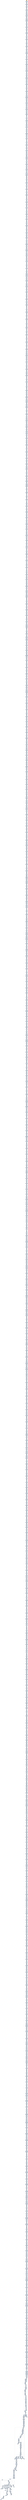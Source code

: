 digraph G {
node[shape=rectangle,style=filled,fillcolor=lightsteelblue,color=lightsteelblue]
bgcolor="transparent"
a0x00401af0andl_eax_ebp[label="start\nandl %eax, %ebp",fillcolor="orange",color="lightgrey"];
a0x00401af2orw_bx_ax[label="0x00401af2\norw %bx, %ax"];
a0x00401af5movl_0x4123f4UINT32__52esp_[label="0x00401af5\nmovl $0x4123f4<UINT32>, -52(%esp)"];
a0x00401afdandl_eax_ebp[label="0x00401afd\nandl %eax, %ebp"];
a0x00401afforw_bx_ax[label="0x00401aff\norw %bx, %ax"];
a0x00401b02movl__52esp__ebx[label="0x00401b02\nmovl -52(%esp), %ebx"];
a0x00401b06movl_0xc702f9c1UINT32_ebx_[label="0x00401b06\nmovl $0xc702f9c1<UINT32>, (%ebx)"];
a0x00401b0corw_bx_ax[label="0x00401b0c\norw %bx, %ax"];
a0x00401b0fxorl_eax_eax[label="0x00401b0f\nxorl %eax, %eax"];
a0x00401b11movb_0x4UINT8_al[label="0x00401b11\nmovb $0x4<UINT8>, %al"];
a0x00401b13addl_eax__52esp_[label="0x00401b13\naddl %eax, -52(%esp)"];
a0x00401b17addw_cx_ax[label="0x00401b17\naddw %cx, %ax"];
a0x00401b1anotl_ecx[label="0x00401b1a\nnotl %ecx"];
a0x00401b1cmovl__52esp__ebx[label="0x00401b1c\nmovl -52(%esp), %ebx"];
a0x00401b20movl_0xf4cc2444UINT32_ebx_[label="0x00401b20\nmovl $0xf4cc2444<UINT32>, (%ebx)"];
a0x00401b26notl_ecx[label="0x00401b26\nnotl %ecx"];
a0x00401b28leal_0x40db6cedx__edi[label="0x00401b28\nleal 0x40db6c(%edx), %edi"];
a0x00401b2exorl_ecx_ecx[label="0x00401b2e\nxorl %ecx, %ecx"];
a0x00401b30movb_0x4UINT8_cl[label="0x00401b30\nmovb $0x4<UINT8>, %cl"];
a0x00401b32addl_ecx__52esp_[label="0x00401b32\naddl %ecx, -52(%esp)"];
a0x00401b36leal_0x40db6cedx__edi[label="0x00401b36\nleal 0x40db6c(%edx), %edi"];
a0x00401b3cmovl__52esp__ebx[label="0x00401b3c\nmovl -52(%esp), %ebx"];
a0x00401b40addl_0xc10040f3UINT32_ebx_[label="0x00401b40\naddl $0xc10040f3<UINT32>, (%ebx)"];
a0x00401b46testl_ecx_ebx[label="0x00401b46\ntestl %ecx, %ebx"];
a0x00401b48xorl_edx_edx[label="0x00401b48\nxorl %edx, %edx"];
a0x00401b4amovb_0x4UINT8_dl[label="0x00401b4a\nmovb $0x4<UINT8>, %dl"];
a0x00401b4caddl_edx__52esp_[label="0x00401b4c\naddl %edx, -52(%esp)"];
a0x00401b50sbbl_0x40fa7fUINT32_ebp[label="0x00401b50\nsbbl $0x40fa7f<UINT32>, %ebp"];
a0x00401b56movl__52esp__eax[label="0x00401b56\nmovl -52(%esp), %eax"];
a0x00401b5aaddl_0x5c8b02f9UINT32_eax_[label="0x00401b5a\naddl $0x5c8b02f9<UINT32>, (%eax)"];
a0x00401b60xorw_di_bx[label="0x00401b60\nxorw %di, %bx"];
a0x00401b63andl_esi_edx[label="0x00401b63\nandl %esi, %edx"];
a0x00401b65xorl_ecx_ecx[label="0x00401b65\nxorl %ecx, %ecx"];
a0x00401b67movb_0x4UINT8_cl[label="0x00401b67\nmovb $0x4<UINT8>, %cl"];
a0x00401b69addl_ecx__52esp_[label="0x00401b69\naddl %ecx, -52(%esp)"];
a0x00401b6dandl_esi_edx[label="0x00401b6d\nandl %esi, %edx"];
a0x00401b6fmovzbl_cl_eax[label="0x00401b6f\nmovzbl %cl, %eax"];
a0x00401b72movl__52esp__edx[label="0x00401b72\nmovl -52(%esp), %edx"];
a0x00401b76movl_0x381cc24UINT32_edx_[label="0x00401b76\nmovl $0x381cc24<UINT32>, (%edx)"];
a0x00401b7cmovzbl_cl_eax[label="0x00401b7c\nmovzbl %cl, %eax"];
a0x00401b7fxorl_eax_eax[label="0x00401b7f\nxorl %eax, %eax"];
a0x00401b81movb_0x4UINT8_al[label="0x00401b81\nmovb $0x4<UINT8>, %al"];
a0x00401b83addl_eax__52esp_[label="0x00401b83\naddl %eax, -52(%esp)"];
a0x00401b87orl_eax_edi[label="0x00401b87\norl %eax, %edi"];
a0x00401b89subw_cx_si[label="0x00401b89\nsubw %cx, %si"];
a0x00401b8cmovl__52esp__edi[label="0x00401b8c\nmovl -52(%esp), %edi"];
a0x00401b90movl_0x4010be90UINT32_eax[label="0x00401b90\nmovl $0x4010be90<UINT32>, %eax"];
a0x00401b95stosl_eax_es_edi_[label="0x00401b95\nstosl %eax, %es:(%edi)"];
a0x00401b96subw_cx_si[label="0x00401b96\nsubw %cx, %si"];
a0x00401b99andw_bx_si[label="0x00401b99\nandw %bx, %si"];
a0x00401b9cxorl_edx_edx[label="0x00401b9c\nxorl %edx, %edx"];
a0x00401b9emovb_0x4UINT8_dl[label="0x00401b9e\nmovb $0x4<UINT8>, %dl"];
a0x00401ba0addl_edx__52esp_[label="0x00401ba0\naddl %edx, -52(%esp)"];
a0x00401ba4andw_bx_si[label="0x00401ba4\nandw %bx, %si"];
a0x00401ba7movl__52esp__ecx[label="0x00401ba7\nmovl -52(%esp), %ecx"];
a0x00401babaddl_0xfa7bb88dUINT32_ecx_[label="0x00401bab\naddl $0xfa7bb88d<UINT32>, (%ecx)"];
a0x00401bb1xaddl_edi_eax[label="0x00401bb1\nxaddl %edi, %eax"];
a0x00401bb4xorw_bx_dx[label="0x00401bb4\nxorw %bx, %dx"];
a0x00401bb7addw_bp_bp[label="0x00401bb7\naddw %bp, %bp"];
a0x00401bbaxorl_ebx_ebx[label="0x00401bba\nxorl %ebx, %ebx"];
a0x00401bbcmovb_0x4UINT8_bl[label="0x00401bbc\nmovb $0x4<UINT8>, %bl"];
a0x00401bbeaddl_ebx__52esp_[label="0x00401bbe\naddl %ebx, -52(%esp)"];
a0x00401bc2xorw_bx_dx[label="0x00401bc2\nxorw %bx, %dx"];
a0x00401bc5addw_bp_bp[label="0x00401bc5\naddw %bp, %bp"];
a0x00401bc8movl__52esp__edx[label="0x00401bc8\nmovl -52(%esp), %edx"];
a0x00401bccorl_0xc9330040UINT32_edx_[label="0x00401bcc\norl $0xc9330040<UINT32>, (%edx)"];
a0x00401bd2addw_bp_bp[label="0x00401bd2\naddw %bp, %bp"];
a0x00401bd5testw_bx_bx[label="0x00401bd5\ntestw %bx, %bx"];
a0x00401bd8xorl_eax_eax[label="0x00401bd8\nxorl %eax, %eax"];
a0x00401bdamovb_0x4UINT8_al[label="0x00401bda\nmovb $0x4<UINT8>, %al"];
a0x00401bdcaddl_eax__52esp_[label="0x00401bdc\naddl %eax, -52(%esp)"];
a0x00401be0testw_bx_bx[label="0x00401be0\ntestw %bx, %bx"];
a0x00401be3sarl_0x2UINT8_eax[label="0x00401be3\nsarl $0x2<UINT8>, %eax"];
a0x00401be6movl__52esp__ecx[label="0x00401be6\nmovl -52(%esp), %ecx"];
a0x00401beamovl_0x4c0104b1UINT32_ecx_[label="0x00401bea\nmovl $0x4c0104b1<UINT32>, (%ecx)"];
a0x00401bf0sarl_0x2UINT8_eax[label="0x00401bf0\nsarl $0x2<UINT8>, %eax"];
a0x00401bf3orw_ax_ax[label="0x00401bf3\norw %ax, %ax"];
a0x00401bf6addw_ax_di[label="0x00401bf6\naddw %ax, %di"];
a0x00401bf9xorl_ecx_ecx[label="0x00401bf9\nxorl %ecx, %ecx"];
a0x00401bfbmovb_0x4UINT8_cl[label="0x00401bfb\nmovb $0x4<UINT8>, %cl"];
a0x00401bfdaddl_ecx__52esp_[label="0x00401bfd\naddl %ecx, -52(%esp)"];
a0x00401c01orw_ax_ax[label="0x00401c01\norw %ax, %ax"];
a0x00401c04movl__52esp__ecx[label="0x00401c04\nmovl -52(%esp), %ecx"];
a0x00401c08movl_0x2366cc24UINT32_ecx_[label="0x00401c08\nmovl $0x2366cc24<UINT32>, (%ecx)"];
a0x00401c0eaddw_ax_di[label="0x00401c0e\naddw %ax, %di"];
a0x00401c11xorl_ecx_ecx[label="0x00401c11\nxorl %ecx, %ecx"];
a0x00401c13movb_0x4UINT8_cl[label="0x00401c13\nmovb $0x4<UINT8>, %cl"];
a0x00401c15addl_ecx__52esp_[label="0x00401c15\naddl %ecx, -52(%esp)"];
a0x00401c19testw_bx_bp[label="0x00401c19\ntestw %bx, %bp"];
a0x00401c1cmovl__52esp__edi[label="0x00401c1c\nmovl -52(%esp), %edi"];
a0x00401c20movl_0x24548bd9UINT32_eax[label="0x00401c20\nmovl $0x24548bd9<UINT32>, %eax"];
a0x00401c25stosl_eax_es_edi_[label="0x00401c25\nstosl %eax, %es:(%edi)"];
a0x00401c26xchgl_eax_edx[label="0x00401c26\nxchgl %eax, %edx"];
a0x00401c27leal_0x40ff78esi__esi[label="0x00401c27\nleal 0x40ff78(%esi), %esi"];
a0x00401c2dxorl_eax_eax[label="0x00401c2d\nxorl %eax, %eax"];
a0x00401c2fmovb_0x4UINT8_al[label="0x00401c2f\nmovb $0x4<UINT8>, %al"];
a0x00401c31addl_eax__52esp_[label="0x00401c31\naddl %eax, -52(%esp)"];
a0x00401c35leal_0x40ff78esi__esi[label="0x00401c35\nleal 0x40ff78(%esi), %esi"];
a0x00401c3bmovl__52esp__edi[label="0x00401c3b\nmovl -52(%esp), %edi"];
a0x00401c3fmovl_0x660281ccUINT32_eax[label="0x00401c3f\nmovl $0x660281cc<UINT32>, %eax"];
a0x00401c44stosl_eax_es_edi_[label="0x00401c44\nstosl %eax, %es:(%edi)"];
a0x00401c45andw_dx_di[label="0x00401c45\nandw %dx, %di"];
a0x00401c48movsbl_bl_ecx[label="0x00401c48\nmovsbl %bl, %ecx"];
a0x00401c4bsbbl_0x2UINT8_edi[label="0x00401c4b\nsbbl $0x2<UINT8>, %edi"];
a0x00401c4exorl_eax_eax[label="0x00401c4e\nxorl %eax, %eax"];
a0x00401c50movb_0x4UINT8_al[label="0x00401c50\nmovb $0x4<UINT8>, %al"];
a0x00401c52addl_eax__52esp_[label="0x00401c52\naddl %eax, -52(%esp)"];
a0x00401c56movsbl_bl_ecx[label="0x00401c56\nmovsbl %bl, %ecx"];
a0x00401c59movl__52esp__edx[label="0x00401c59\nmovl -52(%esp), %edx"];
a0x00401c5daddl_0x81ff7f53UINT32_edx_[label="0x00401c5d\naddl $0x81ff7f53<UINT32>, (%edx)"];
a0x00401c63sbbl_0x2UINT8_edi[label="0x00401c63\nsbbl $0x2<UINT8>, %edi"];
a0x00401c66shll_0x2UINT8_ecx[label="0x00401c66\nshll $0x2<UINT8>, %ecx"];
a0x00401c69xorl_edx_edx[label="0x00401c69\nxorl %edx, %edx"];
a0x00401c6bmovb_0x4UINT8_dl[label="0x00401c6b\nmovb $0x4<UINT8>, %dl"];
a0x00401c6daddl_edx__52esp_[label="0x00401c6d\naddl %edx, -52(%esp)"];
a0x00401c71shll_0x2UINT8_ecx[label="0x00401c71\nshll $0x2<UINT8>, %ecx"];
a0x00401c74subl_ecx_ebp[label="0x00401c74\nsubl %ecx, %ebp"];
a0x00401c76movl__52esp__eax[label="0x00401c76\nmovl -52(%esp), %eax"];
a0x00401c7aaddl_0xc0532632UINT32_eax_[label="0x00401c7a\naddl $0xc0532632<UINT32>, (%eax)"];
a0x00401c80subl_ecx_ebp[label="0x00401c80\nsubl %ecx, %ebp"];
a0x00401c82testl_ebp_esi[label="0x00401c82\ntestl %ebp, %esi"];
a0x00401c84movsbl_al_ecx[label="0x00401c84\nmovsbl %al, %ecx"];
a0x00401c87xorl_edx_edx[label="0x00401c87\nxorl %edx, %edx"];
a0x00401c89movb_0x4UINT8_dl[label="0x00401c89\nmovb $0x4<UINT8>, %dl"];
a0x00401c8baddl_edx__52esp_[label="0x00401c8b\naddl %edx, -52(%esp)"];
a0x00401c8ftestl_ebp_esi[label="0x00401c8f\ntestl %ebp, %esi"];
a0x00401c91movsbl_al_ecx[label="0x00401c91\nmovsbl %al, %ecx"];
a0x00401c94movl__52esp__ecx[label="0x00401c94\nmovl -52(%esp), %ecx"];
a0x00401c98addl_0xe98b66efUINT32_ecx_[label="0x00401c98\naddl $0xe98b66ef<UINT32>, (%ecx)"];
a0x00401c9emovsbl_al_ecx[label="0x00401c9e\nmovsbl %al, %ecx"];
a0x00401ca1xorl_ecx_ecx[label="0x00401ca1\nxorl %ecx, %ecx"];
a0x00401ca3movb_0x4UINT8_cl[label="0x00401ca3\nmovb $0x4<UINT8>, %cl"];
a0x00401ca5addl_ecx__52esp_[label="0x00401ca5\naddl %ecx, -52(%esp)"];
a0x00401ca9xorw_cx_di[label="0x00401ca9\nxorw %cx, %di"];
a0x00401cacsubl_0x40fc78UINT32_eax[label="0x00401cac\nsubl $0x40fc78<UINT32>, %eax"];
a0x00401cb2movl__52esp__eax[label="0x00401cb2\nmovl -52(%esp), %eax"];
a0x00401cb6movl_0x4b0c033UINT32_eax_[label="0x00401cb6\nmovl $0x4b0c033<UINT32>, (%eax)"];
a0x00401cbcsubl_0x40fc78UINT32_eax[label="0x00401cbc\nsubl $0x40fc78<UINT32>, %eax"];
a0x00401cc2xorl_edx_edx[label="0x00401cc2\nxorl %edx, %edx"];
a0x00401cc4movb_0x4UINT8_dl[label="0x00401cc4\nmovb $0x4<UINT8>, %dl"];
a0x00401cc6addl_edx__52esp_[label="0x00401cc6\naddl %edx, -52(%esp)"];
a0x00401ccaleal_0x2ebp__edi[label="0x00401cca\nleal 0x2(%ebp), %edi"];
a0x00401ccdleal_0x2ecx__ecx[label="0x00401ccd\nleal 0x2(%ecx), %ecx"];
a0x00401cd0movl__52esp__edi[label="0x00401cd0\nmovl -52(%esp), %edi"];
a0x00401cd4movl_0xcc244401UINT32_eax[label="0x00401cd4\nmovl $0xcc244401<UINT32>, %eax"];
a0x00401cd9stosl_eax_es_edi_[label="0x00401cd9\nstosl %eax, %es:(%edi)"];
a0x00401cdaleal_0x2ecx__ecx[label="0x00401cda\nleal 0x2(%ecx), %ecx"];
a0x00401cddleal_0x40daeeecx__ebp[label="0x00401cdd\nleal 0x40daee(%ecx), %ebp"];
a0x00401ce3xorl_ebx_ebx[label="0x00401ce3\nxorl %ebx, %ebx"];
a0x00401ce5movb_0x4UINT8_bl[label="0x00401ce5\nmovb $0x4<UINT8>, %bl"];
a0x00401ce7addl_ebx__52esp_[label="0x00401ce7\naddl %ebx, -52(%esp)"];
a0x00401cebleal_0x40daeeecx__ebp[label="0x00401ceb\nleal 0x40daee(%ecx), %ebp"];
a0x00401cf1movl__52esp__ecx[label="0x00401cf1\nmovl -52(%esp), %ecx"];
a0x00401cf5addl_0xf7c52366UINT32_ecx_[label="0x00401cf5\naddl $0xf7c52366<UINT32>, (%ecx)"];
a0x00401cfbsbbl_0x2UINT8_edi[label="0x00401cfb\nsbbl $0x2<UINT8>, %edi"];
a0x00401cfexorl_edx_edx[label="0x00401cfe\nxorl %edx, %edx"];
a0x00401d00movb_0x4UINT8_dl[label="0x00401d00\nmovb $0x4<UINT8>, %dl"];
a0x00401d02addl_edx__52esp_[label="0x00401d02\naddl %edx, -52(%esp)"];
a0x00401d06leal_0x2esi__eax[label="0x00401d06\nleal 0x2(%esi), %eax"];
a0x00401d09movl__52esp__eax[label="0x00401d09\nmovl -52(%esp), %eax"];
a0x00401d0daddl_0x245c8bdaUINT32_eax_[label="0x00401d0d\naddl $0x245c8bda<UINT32>, (%eax)"];
a0x00401d13addl_ebx_ebp[label="0x00401d13\naddl %ebx, %ebp"];
a0x00401d15subw_di_ax[label="0x00401d15\nsubw %di, %ax"];
a0x00401d18xorw_ax_ax[label="0x00401d18\nxorw %ax, %ax"];
a0x00401d1bxorl_edx_edx[label="0x00401d1b\nxorl %edx, %edx"];
a0x00401d1dmovb_0x4UINT8_dl[label="0x00401d1d\nmovb $0x4<UINT8>, %dl"];
a0x00401d1faddl_edx__52esp_[label="0x00401d1f\naddl %edx, -52(%esp)"];
a0x00401d23subw_di_ax[label="0x00401d23\nsubw %di, %ax"];
a0x00401d26movl__52esp__ebx[label="0x00401d26\nmovl -52(%esp), %ebx"];
a0x00401d2amovl_0x500381ccUINT32_ebx_[label="0x00401d2a\nmovl $0x500381cc<UINT32>, (%ebx)"];
a0x00401d30xorw_ax_ax[label="0x00401d30\nxorw %ax, %ax"];
a0x00401d33shll_0x2UINT8_edi[label="0x00401d33\nshll $0x2<UINT8>, %edi"];
a0x00401d36movl_edi_ebp[label="0x00401d36\nmovl %edi, %ebp"];
a0x00401d38xorl_eax_eax[label="0x00401d38\nxorl %eax, %eax"];
a0x00401d3amovb_0x4UINT8_al[label="0x00401d3a\nmovb $0x4<UINT8>, %al"];
a0x00401d3caddl_eax__52esp_[label="0x00401d3c\naddl %eax, -52(%esp)"];
a0x00401d40shll_0x2UINT8_edi[label="0x00401d40\nshll $0x2<UINT8>, %edi"];
a0x00401d43movl__52esp__ebx[label="0x00401d43\nmovl -52(%esp), %ebx"];
a0x00401d47orl_0xf7b90040UINT32_ebx_[label="0x00401d47\norl $0xf7b90040<UINT32>, (%ebx)"];
a0x00401d4dmovl_edi_ebp[label="0x00401d4d\nmovl %edi, %ebp"];
a0x00401d4forw_bp_bp[label="0x00401d4f\norw %bp, %bp"];
a0x00401d52rcll_0x2UINT8_edi[label="0x00401d52\nrcll $0x2<UINT8>, %edi"];
a0x00401d55xorl_eax_eax[label="0x00401d55\nxorl %eax, %eax"];
a0x00401d57movb_0x4UINT8_al[label="0x00401d57\nmovb $0x4<UINT8>, %al"];
a0x00401d59addl_eax__52esp_[label="0x00401d59\naddl %eax, -52(%esp)"];
a0x00401d5dorw_bp_bp[label="0x00401d5d\norw %bp, %bp"];
a0x00401d60movl__52esp__ebx[label="0x00401d60\nmovl -52(%esp), %ebx"];
a0x00401d64addl_0x8bde23daUINT32_ebx_[label="0x00401d64\naddl $0x8bde23da<UINT32>, (%ebx)"];
a0x00401d6arcll_0x2UINT8_edi[label="0x00401d6a\nrcll $0x2<UINT8>, %edi"];
a0x00401d6dxorl_edx_edx[label="0x00401d6d\nxorl %edx, %edx"];
a0x00401d6fmovb_0x4UINT8_dl[label="0x00401d6f\nmovb $0x4<UINT8>, %dl"];
a0x00401d71addl_edx__52esp_[label="0x00401d71\naddl %edx, -52(%esp)"];
a0x00401d75leal_0x2edi__ecx[label="0x00401d75\nleal 0x2(%edi), %ecx"];
a0x00401d78movl__52esp__edx[label="0x00401d78\nmovl -52(%esp), %edx"];
a0x00401d7corl_0x2c083c6UINT32_edx_[label="0x00401d7c\norl $0x2c083c6<UINT32>, (%edx)"];
a0x00401d82subl_ecx_esi[label="0x00401d82\nsubl %ecx, %esi"];
a0x00401d84subw_bp_bx[label="0x00401d84\nsubw %bp, %bx"];
a0x00401d87xorw_dx_ax[label="0x00401d87\nxorw %dx, %ax"];
a0x00401d8axorl_eax_eax[label="0x00401d8a\nxorl %eax, %eax"];
a0x00401d8cmovb_0x4UINT8_al[label="0x00401d8c\nmovb $0x4<UINT8>, %al"];
a0x00401d8eaddl_eax__52esp_[label="0x00401d8e\naddl %eax, -52(%esp)"];
a0x00401d92subw_bp_bx[label="0x00401d92\nsubw %bp, %bx"];
a0x00401d95movl__52esp__ebx[label="0x00401d95\nmovl -52(%esp), %ebx"];
a0x00401d99addl_0x4b3db33UINT32_ebx_[label="0x00401d99\naddl $0x4b3db33<UINT32>, (%ebx)"];
a0x00401d9fxorw_dx_ax[label="0x00401d9f\nxorw %dx, %ax"];
a0x00401da2movw_dx_dx[label="0x00401da2\nmovw %dx, %dx"];
a0x00401da5xorl_ebx_ebx[label="0x00401da5\nxorl %ebx, %ebx"];
a0x00401da7movb_0x4UINT8_bl[label="0x00401da7\nmovb $0x4<UINT8>, %bl"];
a0x00401da9addl_ebx__52esp_[label="0x00401da9\naddl %ebx, -52(%esp)"];
a0x00401dadmovw_dx_dx[label="0x00401dad\nmovw %dx, %dx"];
a0x00401db0movl__52esp__edx[label="0x00401db0\nmovl -52(%esp), %edx"];
a0x00401db4movl_0xcc245c01UINT32_edx_[label="0x00401db4\nmovl $0xcc245c01<UINT32>, (%edx)"];
a0x00401dbaaddl_eax_esi[label="0x00401dba\naddl %eax, %esi"];
a0x00401dbcandl_edx_ebp[label="0x00401dbc\nandl %edx, %ebp"];
a0x00401dbeleal_0x40fae9edx__edx[label="0x00401dbe\nleal 0x40fae9(%edx), %edx"];
a0x00401dc4xorl_ebx_ebx[label="0x00401dc4\nxorl %ebx, %ebx"];
a0x00401dc6movb_0x4UINT8_bl[label="0x00401dc6\nmovb $0x4<UINT8>, %bl"];
a0x00401dc8addl_ebx__52esp_[label="0x00401dc8\naddl %ebx, -52(%esp)"];
a0x00401dccandl_edx_ebp[label="0x00401dcc\nandl %edx, %ebp"];
a0x00401dceleal_0x40fae9edx__edx[label="0x00401dce\nleal 0x40fae9(%edx), %edx"];
a0x00401dd4movl__52esp__edi[label="0x00401dd4\nmovl -52(%esp), %edi"];
a0x00401dd8movl_0x5c8bde23UINT32_eax[label="0x00401dd8\nmovl $0x5c8bde23<UINT32>, %eax"];
a0x00401dddstosl_eax_es_edi_[label="0x00401ddd\nstosl %eax, %es:(%edi)"];
a0x00401ddeleal_0x40fae9edx__edx[label="0x00401dde\nleal 0x40fae9(%edx), %edx"];
a0x00401de4testl_edi_ecx[label="0x00401de4\ntestl %edi, %ecx"];
a0x00401de6xorl_eax_eax[label="0x00401de6\nxorl %eax, %eax"];
a0x00401de8movb_0x4UINT8_al[label="0x00401de8\nmovb $0x4<UINT8>, %al"];
a0x00401deaaddl_eax__52esp_[label="0x00401dea\naddl %eax, -52(%esp)"];
a0x00401deetestl_edi_ecx[label="0x00401dee\ntestl %edi, %ecx"];
a0x00401df0movl__52esp__edx[label="0x00401df0\nmovl -52(%esp), %edx"];
a0x00401df4addl_0x381cc24UINT32_edx_[label="0x00401df4\naddl $0x381cc24<UINT32>, (%edx)"];
a0x00401dfaleal_0x2ebp__ebx[label="0x00401dfa\nleal 0x2(%ebp), %ebx"];
a0x00401dfdxorl_ecx_ecx[label="0x00401dfd\nxorl %ecx, %ecx"];
a0x00401dffmovb_0x4UINT8_cl[label="0x00401dff\nmovb $0x4<UINT8>, %cl"];
a0x00401e01addl_ecx__52esp_[label="0x00401e01\naddl %ecx, -52(%esp)"];
a0x00401e05andl_eax_ecx[label="0x00401e05\nandl %eax, %ecx"];
a0x00401e07movl__52esp__edi[label="0x00401e07\nmovl -52(%esp), %edi"];
a0x00401e0bmovl_0xdf26e8cfUINT32_eax[label="0x00401e0b\nmovl $0xdf26e8cf<UINT32>, %eax"];
a0x00401e10stosl_eax_es_edi_[label="0x00401e10\nstosl %eax, %es:(%edi)"];
a0x00401e11leal_0x40fbeeebx__ebx[label="0x00401e11\nleal 0x40fbee(%ebx), %ebx"];
a0x00401e17xorl_eax_eax[label="0x00401e17\nxorl %eax, %eax"];
a0x00401e19movb_0x4UINT8_al[label="0x00401e19\nmovb $0x4<UINT8>, %al"];
a0x00401e1baddl_eax__52esp_[label="0x00401e1b\naddl %eax, -52(%esp)"];
a0x00401e1fshldl_0x3UINT8_edx_eax[label="0x00401e1f\nshldl $0x3<UINT8>, %edx, %eax"];
a0x00401e23movl__52esp__eax[label="0x00401e23\nmovl -52(%esp), %eax"];
a0x00401e27movl_0xeb273381UINT32_eax_[label="0x00401e27\nmovl $0xeb273381<UINT32>, (%eax)"];
a0x00401e2dxaddl_ebp_eax[label="0x00401e2d\nxaddl %ebp, %eax"];
a0x00401e30subl_esi_eax[label="0x00401e30\nsubl %esi, %eax"];
a0x00401e32movl_ebx_ebp[label="0x00401e32\nmovl %ebx, %ebp"];
a0x00401e34movzbl_dl_eax[label="0x00401e34\nmovzbl %dl, %eax"];
a0x00401e37xorl_ebx_ebx[label="0x00401e37\nxorl %ebx, %ebx"];
a0x00401e39movb_0x4UINT8_bl[label="0x00401e39\nmovb $0x4<UINT8>, %bl"];
a0x00401e3baddl_ebx__52esp_[label="0x00401e3b\naddl %ebx, -52(%esp)"];
a0x00401e3fsubl_esi_eax[label="0x00401e3f\nsubl %esi, %eax"];
a0x00401e41movl_ebx_ebp[label="0x00401e41\nmovl %ebx, %ebp"];
a0x00401e43movl__52esp__eax[label="0x00401e43\nmovl -52(%esp), %eax"];
a0x00401e47addl_0xc68bdf26UINT32_eax_[label="0x00401e47\naddl $0xc68bdf26<UINT32>, (%eax)"];
a0x00401e4dmovl_ebx_ebp[label="0x00401e4d\nmovl %ebx, %ebp"];
a0x00401e4fmovzbl_dl_eax[label="0x00401e4f\nmovzbl %dl, %eax"];
a0x00401e52xorl_eax_eax[label="0x00401e52\nxorl %eax, %eax"];
a0x00401e54movb_0x4UINT8_al[label="0x00401e54\nmovb $0x4<UINT8>, %al"];
a0x00401e56addl_eax__52esp_[label="0x00401e56\naddl %eax, -52(%esp)"];
a0x00401e5amovzbl_dl_eax[label="0x00401e5a\nmovzbl %dl, %eax"];
a0x00401e5dorl_edi_esi[label="0x00401e5d\norl %edi, %esi"];
a0x00401e5fmovl__52esp__ecx[label="0x00401e5f\nmovl -52(%esp), %ecx"];
a0x00401e63movl_0x8d02c083UINT32_ecx_[label="0x00401e63\nmovl $0x8d02c083<UINT32>, (%ecx)"];
a0x00401e69orl_edi_esi[label="0x00401e69\norl %edi, %esi"];
a0x00401e6bmovw_cx_bx[label="0x00401e6b\nmovw %cx, %bx"];
a0x00401e6exorl_eax_eax[label="0x00401e6e\nxorl %eax, %eax"];
a0x00401e70movb_0x4UINT8_al[label="0x00401e70\nmovb $0x4<UINT8>, %al"];
a0x00401e72addl_eax__52esp_[label="0x00401e72\naddl %eax, -52(%esp)"];
a0x00401e76movw_cx_bx[label="0x00401e76\nmovw %cx, %bx"];
a0x00401e79movl__52esp__eax[label="0x00401e79\nmovl -52(%esp), %eax"];
a0x00401e7daddl_0x40ff6ab5UINT32_eax_[label="0x00401e7d\naddl $0x40ff6ab5<UINT32>, (%eax)"];
a0x00401e83movl_ebp_ebx[label="0x00401e83\nmovl %ebp, %ebx"];
a0x00401e85subl_esi_esi[label="0x00401e85\nsubl %esi, %esi"];
a0x00401e87addw_di_cx[label="0x00401e87\naddw %di, %cx"];
a0x00401e8atestw_ax_dx[label="0x00401e8a\ntestw %ax, %dx"];
a0x00401e8dxorl_edx_edx[label="0x00401e8d\nxorl %edx, %edx"];
a0x00401e8fmovb_0x4UINT8_dl[label="0x00401e8f\nmovb $0x4<UINT8>, %dl"];
a0x00401e91addl_edx__52esp_[label="0x00401e91\naddl %edx, -52(%esp)"];
a0x00401e95subl_esi_esi[label="0x00401e95\nsubl %esi, %esi"];
a0x00401e97movl__52esp__eax[label="0x00401e97\nmovl -52(%esp), %eax"];
a0x00401e9bmovl_0xb2d23300UINT32_eax_[label="0x00401e9b\nmovl $0xb2d23300<UINT32>, (%eax)"];
a0x00401ea1addw_di_cx[label="0x00401ea1\naddw %di, %cx"];
a0x00401ea4xorl_eax_eax[label="0x00401ea4\nxorl %eax, %eax"];
a0x00401ea6movb_0x4UINT8_al[label="0x00401ea6\nmovb $0x4<UINT8>, %al"];
a0x00401ea8addl_eax__52esp_[label="0x00401ea8\naddl %eax, -52(%esp)"];
a0x00401eactestw_ax_dx[label="0x00401eac\ntestw %ax, %dx"];
a0x00401eafaddl_edi_edi[label="0x00401eaf\naddl %edi, %edi"];
a0x00401eb1movl__52esp__ecx[label="0x00401eb1\nmovl -52(%esp), %ecx"];
a0x00401eb5addl_0x24540104UINT32_ecx_[label="0x00401eb5\naddl $0x24540104<UINT32>, (%ecx)"];
a0x00401ebbaddl_edi_edi[label="0x00401ebb\naddl %edi, %edi"];
a0x00401ebdtestl_esi_edi[label="0x00401ebd\ntestl %esi, %edi"];
a0x00401ebftestl_ecx_ebp[label="0x00401ebf\ntestl %ecx, %ebp"];
a0x00401ec1xorl_ebx_ebx[label="0x00401ec1\nxorl %ebx, %ebx"];
a0x00401ec3movb_0x4UINT8_bl[label="0x00401ec3\nmovb $0x4<UINT8>, %bl"];
a0x00401ec5addl_ebx__52esp_[label="0x00401ec5\naddl %ebx, -52(%esp)"];
a0x00401ec9testl_esi_edi[label="0x00401ec9\ntestl %esi, %edi"];
a0x00401ecbmovl__52esp__edx[label="0x00401ecb\nmovl -52(%esp), %edx"];
a0x00401ecfaddl_0x2c083ccUINT32_edx_[label="0x00401ecf\naddl $0x2c083cc<UINT32>, (%edx)"];
a0x00401ed5testl_ecx_ebp[label="0x00401ed5\ntestl %ecx, %ebp"];
a0x00401ed7xorl_ebx_ebx[label="0x00401ed7\nxorl %ebx, %ebx"];
a0x00401ed9movb_0x4UINT8_bl[label="0x00401ed9\nmovb $0x4<UINT8>, %bl"];
a0x00401edbaddl_ebx__52esp_[label="0x00401edb\naddl %ebx, -52(%esp)"];
a0x00401edftestw_si_di[label="0x00401edf\ntestw %si, %di"];
a0x00401ee2movl__52esp__edx[label="0x00401ee2\nmovl -52(%esp), %edx"];
a0x00401ee6movl_0xff6ab58dUINT32_edx_[label="0x00401ee6\nmovl $0xff6ab58d<UINT32>, (%edx)"];
a0x00401eectestw_bp_di[label="0x00401eec\ntestw %bp, %di"];
a0x00401eefandw_bp_di[label="0x00401eef\nandw %bp, %di"];
a0x00401ef2movzbl_dh_ebx[label="0x00401ef2\nmovzbl %dh, %ebx"];
a0x00401ef5xorl_ecx_ecx[label="0x00401ef5\nxorl %ecx, %ecx"];
a0x00401ef7movb_0x4UINT8_cl[label="0x00401ef7\nmovb $0x4<UINT8>, %cl"];
a0x00401ef9addl_ecx__52esp_[label="0x00401ef9\naddl %ecx, -52(%esp)"];
a0x00401efdandw_bp_di[label="0x00401efd\nandw %bp, %di"];
a0x00401f00movl__52esp__eax[label="0x00401f00\nmovl -52(%esp), %eax"];
a0x00401f04addl_0x548b0040UINT32_eax_[label="0x00401f04\naddl $0x548b0040<UINT32>, (%eax)"];
a0x00401f0amovzbl_dh_ebx[label="0x00401f0a\nmovzbl %dh, %ebx"];
a0x00401f0dmovl_edx_eax[label="0x00401f0d\nmovl %edx, %eax"];
a0x00401f0fmovsbl_dl_edx[label="0x00401f0f\nmovsbl %dl, %edx"];
a0x00401f12xorl_ebx_ebx[label="0x00401f12\nxorl %ebx, %ebx"];
a0x00401f14movb_0x4UINT8_bl[label="0x00401f14\nmovb $0x4<UINT8>, %bl"];
a0x00401f16addl_ebx__52esp_[label="0x00401f16\naddl %ebx, -52(%esp)"];
a0x00401f1amovl_edx_eax[label="0x00401f1a\nmovl %edx, %eax"];
a0x00401f1cmovsbl_dl_edx[label="0x00401f1c\nmovsbl %dl, %edx"];
a0x00401f1fmovl__52esp__ecx[label="0x00401f1f\nmovl -52(%esp), %ecx"];
a0x00401f23orl_0x281cc24UINT32_ecx_[label="0x00401f23\norl $0x281cc24<UINT32>, (%ecx)"];
a0x00401f29movsbl_dl_edx[label="0x00401f29\nmovsbl %dl, %edx"];
a0x00401f2cxorl_ebx_ebx[label="0x00401f2c\nxorl %ebx, %ebx"];
a0x00401f2emovb_0x4UINT8_bl[label="0x00401f2e\nmovb $0x4<UINT8>, %bl"];
a0x00401f30addl_ebx__52esp_[label="0x00401f30\naddl %ebx, -52(%esp)"];
a0x00401f34movsbl_bh_ebx[label="0x00401f34\nmovsbl %bh, %ebx"];
a0x00401f37movl__52esp__ebx[label="0x00401f37\nmovl -52(%esp), %ebx"];
a0x00401f3borl_0xcd3320d9UINT32_ebx_[label="0x00401f3b\norl $0xcd3320d9<UINT32>, (%ebx)"];
a0x00401f41subl_edi_esi[label="0x00401f41\nsubl %edi, %esi"];
a0x00401f43xorl_esi_eax[label="0x00401f43\nxorl %esi, %eax"];
a0x00401f45xorl_edx_edx[label="0x00401f45\nxorl %edx, %edx"];
a0x00401f47movb_0x4UINT8_dl[label="0x00401f47\nmovb $0x4<UINT8>, %dl"];
a0x00401f49addl_edx__52esp_[label="0x00401f49\naddl %edx, -52(%esp)"];
a0x00401f4dxorl_esi_eax[label="0x00401f4d\nxorl %esi, %eax"];
a0x00401f4fleal_0x40ff78esi__esi[label="0x00401f4f\nleal 0x40ff78(%esi), %esi"];
a0x00401f55movl__52esp__edx[label="0x00401f55\nmovl -52(%esp), %edx"];
a0x00401f59addl_0x842a3281UINT32_edx_[label="0x00401f59\naddl $0x842a3281<UINT32>, (%edx)"];
a0x00401f5fleal_0x40ff78esi__esi[label="0x00401f5f\nleal 0x40ff78(%esi), %esi"];
a0x00401f65xorl_eax_eax[label="0x00401f65\nxorl %eax, %eax"];
a0x00401f67movb_0x4UINT8_al[label="0x00401f67\nmovb $0x4<UINT8>, %al"];
a0x00401f69addl_eax__52esp_[label="0x00401f69\naddl %eax, -52(%esp)"];
a0x00401f6dxorl_esi_edx[label="0x00401f6d\nxorl %esi, %edx"];
a0x00401f6fleal_0x40dafcecx__esi[label="0x00401f6f\nleal 0x40dafc(%ecx), %esi"];
a0x00401f75movl__52esp__ecx[label="0x00401f75\nmovl -52(%esp), %ecx"];
a0x00401f79addl_0xb58ddd8cUINT32_ecx_[label="0x00401f79\naddl $0xb58ddd8c<UINT32>, (%ecx)"];
a0x00401f7fleal_0x40dafcecx__esi[label="0x00401f7f\nleal 0x40dafc(%ecx), %esi"];
a0x00401f85leal_0x40d87fesi__eax[label="0x00401f85\nleal 0x40d87f(%esi), %eax"];
a0x00401f8bxorl_ebx_ebx[label="0x00401f8b\nxorl %ebx, %ebx"];
a0x00401f8dmovb_0x4UINT8_bl[label="0x00401f8d\nmovb $0x4<UINT8>, %bl"];
a0x00401f8faddl_ebx__52esp_[label="0x00401f8f\naddl %ebx, -52(%esp)"];
a0x00401f93leal_0x40d87fesi__eax[label="0x00401f93\nleal 0x40d87f(%esi), %eax"];
a0x00401f99movl__52esp__eax[label="0x00401f99\nmovl -52(%esp), %eax"];
a0x00401f9dorl_0x40ff6aUINT32_eax_[label="0x00401f9d\norl $0x40ff6a<UINT32>, (%eax)"];
a0x00401fa3addl_ebx_esi[label="0x00401fa3\naddl %ebx, %esi"];
a0x00401fa5leal_0x2eax__edx[label="0x00401fa5\nleal 0x2(%eax), %edx"];
a0x00401fa8xorl_ecx_ecx[label="0x00401fa8\nxorl %ecx, %ecx"];
a0x00401faamovb_0x4UINT8_cl[label="0x00401faa\nmovb $0x4<UINT8>, %cl"];
a0x00401facaddl_ecx__52esp_[label="0x00401fac\naddl %ecx, -52(%esp)"];
a0x00401fb0leal_0x2eax__edx[label="0x00401fb0\nleal 0x2(%eax), %edx"];
a0x00401fb3movl__52esp__eax[label="0x00401fb3\nmovl -52(%esp), %eax"];
a0x00401fb7addl_0x4b0c033UINT32_eax_[label="0x00401fb7\naddl $0x4b0c033<UINT32>, (%eax)"];
a0x00401fbdandw_dx_dx[label="0x00401fbd\nandw %dx, %dx"];
a0x00401fc0imull_ebp_eax[label="0x00401fc0\nimull %ebp, %eax"];
a0x00401fc2subw_cx_si[label="0x00401fc2\nsubw %cx, %si"];
a0x00401fc5xorl_ebx_ebx[label="0x00401fc5\nxorl %ebx, %ebx"];
a0x00401fc7movb_0x4UINT8_bl[label="0x00401fc7\nmovb $0x4<UINT8>, %bl"];
a0x00401fc9addl_ebx__52esp_[label="0x00401fc9\naddl %ebx, -52(%esp)"];
a0x00401fcdimull_ebp_eax[label="0x00401fcd\nimull %ebp, %eax"];
a0x00401fcfsubw_cx_si[label="0x00401fcf\nsubw %cx, %si"];
a0x00401fd2movl__52esp__edx[label="0x00401fd2\nmovl -52(%esp), %edx"];
a0x00401fd6orl_0xcc244401UINT32_edx_[label="0x00401fd6\norl $0xcc244401<UINT32>, (%edx)"];
a0x00401fdcsubw_cx_si[label="0x00401fdc\nsubw %cx, %si"];
a0x00401fdfsubw_bp_bx[label="0x00401fdf\nsubw %bp, %bx"];
a0x00401fe2xorl_edx_edx[label="0x00401fe2\nxorl %edx, %edx"];
a0x00401fe4movb_0x4UINT8_dl[label="0x00401fe4\nmovb $0x4<UINT8>, %dl"];
a0x00401fe6addl_edx__52esp_[label="0x00401fe6\naddl %edx, -52(%esp)"];
a0x00401feasubw_bp_bx[label="0x00401fea\nsubw %bp, %bx"];
a0x00401fedsubl_0x40da6cUINT32_edx[label="0x00401fed\nsubl $0x40da6c<UINT32>, %edx"];
a0x00401ff3movl__52esp__edi[label="0x00401ff3\nmovl -52(%esp), %edi"];
a0x00401ff7movl_0x8bee2b66UINT32_eax[label="0x00401ff7\nmovl $0x8bee2b66<UINT32>, %eax"];
a0x00401ffcstosl_eax_es_edi_[label="0x00401ffc\nstosl %eax, %es:(%edi)"];
a0x00401ffdsubl_0x40da6cUINT32_edx[label="0x00401ffd\nsubl $0x40da6c<UINT32>, %edx"];
a0x00402003xorl_ebx_ebx[label="0x00402003\nxorl %ebx, %ebx"];
a0x00402005movb_0x4UINT8_bl[label="0x00402005\nmovb $0x4<UINT8>, %bl"];
a0x00402007addl_ebx__52esp_[label="0x00402007\naddl %ebx, -52(%esp)"];
a0x0040200brcll_0x2UINT8_ecx[label="0x0040200b\nrcll $0x2<UINT8>, %ecx"];
a0x0040200emovl__52esp__edi[label="0x0040200e\nmovl -52(%esp), %edi"];
a0x00402012movl_0x81cc2454UINT32_eax[label="0x00402012\nmovl $0x81cc2454<UINT32>, %eax"];
a0x00402017stosl_eax_es_edi_[label="0x00402017\nstosl %eax, %es:(%edi)"];
a0x00402018subw_ax_si[label="0x00402018\nsubw %ax, %si"];
a0x0040201bxorl_edx_edx[label="0x0040201b\nxorl %edx, %edx"];
a0x0040201dmovb_0x4UINT8_dl[label="0x0040201d\nmovb $0x4<UINT8>, %dl"];
a0x0040201faddl_edx__52esp_[label="0x0040201f\naddl %edx, -52(%esp)"];
a0x00402023leal_0x40fefaecx__ecx[label="0x00402023\nleal 0x40fefa(%ecx), %ecx"];
a0x00402029movl__52esp__ebx[label="0x00402029\nmovl -52(%esp), %ebx"];
a0x0040202daddl_0x404002UINT32_ebx_[label="0x0040202d\naddl $0x404002<UINT32>, (%ebx)"];
a0x00402033sarl_0x2UINT8_ebx[label="0x00402033\nsarl $0x2<UINT8>, %ebx"];
a0x00402036movw_dx_bx[label="0x00402036\nmovw %dx, %bx"];
a0x00402039xorl_eax_eax[label="0x00402039\nxorl %eax, %eax"];
a0x0040203bmovb_0x4UINT8_al[label="0x0040203b\nmovb $0x4<UINT8>, %al"];
a0x0040203daddl_eax__52esp_[label="0x0040203d\naddl %eax, -52(%esp)"];
a0x00402041movw_dx_bx[label="0x00402041\nmovw %dx, %bx"];
a0x00402044movl__52esp__eax[label="0x00402044\nmovl -52(%esp), %eax"];
a0x00402048orl_0xdbb60fbbUINT32_eax_[label="0x00402048\norl $0xdbb60fbb<UINT32>, (%eax)"];
a0x0040204etestl_ebp_esi[label="0x0040204e\ntestl %ebp, %esi"];
a0x00402050movw_bx_ax[label="0x00402050\nmovw %bx, %ax"];
a0x00402053movsbl_cl_ebx[label="0x00402053\nmovsbl %cl, %ebx"];
a0x00402056xorl_ecx_ecx[label="0x00402056\nxorl %ecx, %ecx"];
a0x00402058movb_0x4UINT8_cl[label="0x00402058\nmovb $0x4<UINT8>, %cl"];
a0x0040205aaddl_ecx__52esp_[label="0x0040205a\naddl %ecx, -52(%esp)"];
a0x0040205emovw_bx_ax[label="0x0040205e\nmovw %bx, %ax"];
a0x00402061movsbl_cl_ebx[label="0x00402061\nmovsbl %cl, %ebx"];
a0x00402064movl__52esp__eax[label="0x00402064\nmovl -52(%esp), %eax"];
a0x00402068addl_0x33c52b66UINT32_eax_[label="0x00402068\naddl $0x33c52b66<UINT32>, (%eax)"];
a0x0040206emovsbl_cl_ebx[label="0x0040206e\nmovsbl %cl, %ebx"];
a0x00402071xorl_ecx_ecx[label="0x00402071\nxorl %ecx, %ecx"];
a0x00402073movb_0x4UINT8_cl[label="0x00402073\nmovb $0x4<UINT8>, %cl"];
a0x00402075addl_ecx__52esp_[label="0x00402075\naddl %ecx, -52(%esp)"];
a0x00402079sarl_0x2UINT8_eax[label="0x00402079\nsarl $0x2<UINT8>, %eax"];
a0x0040207candl_ecx_edx[label="0x0040207c\nandl %ecx, %edx"];
a0x0040207emovl__52esp__ecx[label="0x0040207e\nmovl -52(%esp), %ecx"];
a0x00402082movl_0x104b3dbUINT32_ecx_[label="0x00402082\nmovl $0x104b3db<UINT32>, (%ecx)"];
a0x00402088andl_ecx_edx[label="0x00402088\nandl %ecx, %edx"];
a0x0040208aandw_di_dx[label="0x0040208a\nandw %di, %dx"];
a0x0040208dsubl_ebx_eax[label="0x0040208d\nsubl %ebx, %eax"];
a0x0040208forw_di_ax[label="0x0040208f\norw %di, %ax"];
a0x00402092xorl_ecx_ecx[label="0x00402092\nxorl %ecx, %ecx"];
a0x00402094movb_0x4UINT8_cl[label="0x00402094\nmovb $0x4<UINT8>, %cl"];
a0x00402096addl_ecx__52esp_[label="0x00402096\naddl %ecx, -52(%esp)"];
a0x0040209aandw_di_dx[label="0x0040209a\nandw %di, %dx"];
a0x0040209dmovl__52esp__edi[label="0x0040209d\nmovl -52(%esp), %edi"];
a0x004020a1movl_0x66cc245cUINT32_eax[label="0x004020a1\nmovl $0x66cc245c<UINT32>, %eax"];
a0x004020a6stosl_eax_es_edi_[label="0x004020a6\nstosl %eax, %es:(%edi)"];
a0x004020a7subl_ebx_eax[label="0x004020a7\nsubl %ebx, %eax"];
a0x004020a9orw_di_ax[label="0x004020a9\norw %di, %ax"];
a0x004020acxorl_eax_eax[label="0x004020ac\nxorl %eax, %eax"];
a0x004020aemovb_0x4UINT8_al[label="0x004020ae\nmovb $0x4<UINT8>, %al"];
a0x004020b0addl_eax__52esp_[label="0x004020b0\naddl %eax, -52(%esp)"];
a0x004020b4orw_di_ax[label="0x004020b4\norw %di, %ax"];
a0x004020b7movzbl_dl_ecx[label="0x004020b7\nmovzbl %dl, %ecx"];
a0x004020bamovl__52esp__edi[label="0x004020ba\nmovl -52(%esp), %edi"];
a0x004020bemovl_0x5c8bc52bUINT32_eax[label="0x004020be\nmovl $0x5c8bc52b<UINT32>, %eax"];
a0x004020c3stosl_eax_es_edi_[label="0x004020c3\nstosl %eax, %es:(%edi)"];
a0x004020c4movzbl_dl_ecx[label="0x004020c4\nmovzbl %dl, %ecx"];
a0x004020c7movl_ebp_esi[label="0x004020c7\nmovl %ebp, %esi"];
a0x004020c9andl_esi_edi[label="0x004020c9\nandl %esi, %edi"];
a0x004020cbxorl_eax_eax[label="0x004020cb\nxorl %eax, %eax"];
a0x004020cdmovb_0x4UINT8_al[label="0x004020cd\nmovb $0x4<UINT8>, %al"];
a0x004020cfaddl_eax__52esp_[label="0x004020cf\naddl %eax, -52(%esp)"];
a0x004020d3movl_ebp_esi[label="0x004020d3\nmovl %ebp, %esi"];
a0x004020d5andl_esi_edi[label="0x004020d5\nandl %esi, %edi"];
a0x004020d7leal_0x2esi__edx[label="0x004020d7\nleal 0x2(%esi), %edx"];
a0x004020damovl__52esp__ebx[label="0x004020da\nmovl -52(%esp), %ebx"];
a0x004020deaddl_0x381cc24UINT32_ebx_[label="0x004020de\naddl $0x381cc24<UINT32>, (%ebx)"];
a0x004020e4andl_esi_edi[label="0x004020e4\nandl %esi, %edi"];
a0x004020e6leal_0x2esi__edx[label="0x004020e6\nleal 0x2(%esi), %edx"];
a0x004020e9orw_bx_si[label="0x004020e9\norw %bx, %si"];
a0x004020ecxorl_edx_edx[label="0x004020ec\nxorl %edx, %edx"];
a0x004020eemovb_0x4UINT8_dl[label="0x004020ee\nmovb $0x4<UINT8>, %dl"];
a0x004020f0addl_edx__52esp_[label="0x004020f0\naddl %edx, -52(%esp)"];
a0x004020f4leal_0x2esi__edx[label="0x004020f4\nleal 0x2(%esi), %edx"];
a0x004020f7orw_bx_si[label="0x004020f7\norw %bx, %si"];
a0x004020famovl__52esp__edx[label="0x004020fa\nmovl -52(%esp), %edx"];
a0x004020feaddl_0xa3d7a7bfUINT32_edx_[label="0x004020fe\naddl $0xa3d7a7bf<UINT32>, (%edx)"];
a0x00402104orw_bx_si[label="0x00402104\norw %bx, %si"];
a0x00402107andw_dx_ax[label="0x00402107\nandw %dx, %ax"];
a0x0040210aaddl_esi_edx[label="0x0040210a\naddl %esi, %edx"];
a0x0040210cxorl_ebx_ebx[label="0x0040210c\nxorl %ebx, %ebx"];
a0x0040210emovb_0x4UINT8_bl[label="0x0040210e\nmovb $0x4<UINT8>, %bl"];
a0x00402110addl_ebx__52esp_[label="0x00402110\naddl %ebx, -52(%esp)"];
a0x00402114andw_dx_ax[label="0x00402114\nandw %dx, %ax"];
a0x00402117addl_esi_edx[label="0x00402117\naddl %esi, %edx"];
a0x00402119movl__52esp__edi[label="0x00402119\nmovl -52(%esp), %edi"];
a0x0040211dmovl_0xa47f3381UINT32_eax[label="0x0040211d\nmovl $0xa47f3381<UINT32>, %eax"];
a0x00402122stosl_eax_es_edi_[label="0x00402122\nstosl %eax, %es:(%edi)"];
a0x00402123addl_esi_edx[label="0x00402123\naddl %esi, %edx"];
a0x00402125subw_cx_cx[label="0x00402125\nsubw %cx, %cx"];
a0x00402128xorl_eax_eax[label="0x00402128\nxorl %eax, %eax"];
a0x0040212amovb_0x4UINT8_al[label="0x0040212a\nmovb $0x4<UINT8>, %al"];
a0x0040212caddl_eax__52esp_[label="0x0040212c\naddl %eax, -52(%esp)"];
a0x00402130subw_cx_cx[label="0x00402130\nsubw %cx, %cx"];
a0x00402133orw_ax_bx[label="0x00402133\norw %ax, %bx"];
a0x00402136movl__52esp__edi[label="0x00402136\nmovl -52(%esp), %edi"];
a0x0040213amovl_0xf585a3d7UINT32_eax[label="0x0040213a\nmovl $0xf585a3d7<UINT32>, %eax"];
a0x0040213fstosl_eax_es_edi_[label="0x0040213f\nstosl %eax, %es:(%edi)"];
a0x00402140orw_ax_bx[label="0x00402140\norw %ax, %bx"];
a0x00402143leal_0x40dc6deax__edi[label="0x00402143\nleal 0x40dc6d(%eax), %edi"];
a0x00402149xorl_edx_edx[label="0x00402149\nxorl %edx, %edx"];
a0x0040214bmovb_0x4UINT8_dl[label="0x0040214b\nmovb $0x4<UINT8>, %dl"];
a0x0040214daddl_edx__52esp_[label="0x0040214d\naddl %edx, -52(%esp)"];
a0x00402151leal_0x40dc6deax__edi[label="0x00402151\nleal 0x40dc6d(%eax), %edi"];
a0x00402157movl__52esp__eax[label="0x00402157\nmovl -52(%esp), %eax"];
a0x0040215baddl_0x3302e5c1UINT32_eax_[label="0x0040215b\naddl $0x3302e5c1<UINT32>, (%eax)"];
a0x00402161xorl_esi_ebp[label="0x00402161\nxorl %esi, %ebp"];
a0x00402163sbbl_0x2UINT8_ebp[label="0x00402163\nsbbl $0x2<UINT8>, %ebp"];
a0x00402166xorl_ebx_ebx[label="0x00402166\nxorl %ebx, %ebx"];
a0x00402168movb_0x4UINT8_bl[label="0x00402168\nmovb $0x4<UINT8>, %bl"];
a0x0040216aaddl_ebx__52esp_[label="0x0040216a\naddl %ebx, -52(%esp)"];
a0x0040216esbbl_0x2UINT8_ebp[label="0x0040216e\nsbbl $0x2<UINT8>, %ebp"];
a0x00402171addw_si_di[label="0x00402171\naddw %si, %di"];
a0x00402174movl__52esp__edx[label="0x00402174\nmovl -52(%esp), %edx"];
a0x00402178addl_0x104b3dbUINT32_edx_[label="0x00402178\naddl $0x104b3db<UINT32>, (%edx)"];
a0x0040217eaddw_si_di[label="0x0040217e\naddw %si, %di"];
a0x00402181leal_0x2edx__eax[label="0x00402181\nleal 0x2(%edx), %eax"];
a0x00402184andw_bp_dx[label="0x00402184\nandw %bp, %dx"];
a0x00402187xorl_edx_edx[label="0x00402187\nxorl %edx, %edx"];
a0x00402189movb_0x4UINT8_dl[label="0x00402189\nmovb $0x4<UINT8>, %dl"];
a0x0040218baddl_edx__52esp_[label="0x0040218b\naddl %edx, -52(%esp)"];
a0x0040218fleal_0x2edx__eax[label="0x0040218f\nleal 0x2(%edx), %eax"];
a0x00402192andw_bp_dx[label="0x00402192\nandw %bp, %dx"];
a0x00402195movl__52esp__edi[label="0x00402195\nmovl -52(%esp), %edi"];
a0x00402199movl_0xc1cc245cUINT32_eax[label="0x00402199\nmovl $0xc1cc245c<UINT32>, %eax"];
a0x0040219estosl_eax_es_edi_[label="0x0040219e\nstosl %eax, %es:(%edi)"];
a0x0040219fandw_bp_dx[label="0x0040219f\nandw %bp, %dx"];
a0x004021a2xorl_eax_eax[label="0x004021a2\nxorl %eax, %eax"];
a0x004021a4movb_0x4UINT8_al[label="0x004021a4\nmovb $0x4<UINT8>, %al"];
a0x004021a6addl_eax__52esp_[label="0x004021a6\naddl %eax, -52(%esp)"];
a0x004021aaaddl_0x2UINT8_eax[label="0x004021aa\naddl $0x2<UINT8>, %eax"];
a0x004021adaddl_edx_esi[label="0x004021ad\naddl %edx, %esi"];
a0x004021afmovl__52esp__edx[label="0x004021af\nmovl -52(%esp), %edx"];
a0x004021b3addl_0x4c8b02e5UINT32_edx_[label="0x004021b3\naddl $0x4c8b02e5<UINT32>, (%edx)"];
a0x004021b9addl_edx_esi[label="0x004021b9\naddl %edx, %esi"];
a0x004021bbaddw_si_bx[label="0x004021bb\naddw %si, %bx"];
a0x004021betestw_bx_di[label="0x004021be\ntestw %bx, %di"];
a0x004021c1xorl_ecx_ecx[label="0x004021c1\nxorl %ecx, %ecx"];
a0x004021c3movb_0x4UINT8_cl[label="0x004021c3\nmovb $0x4<UINT8>, %cl"];
a0x004021c5addl_ecx__52esp_[label="0x004021c5\naddl %ecx, -52(%esp)"];
a0x004021c9addw_si_bx[label="0x004021c9\naddw %si, %bx"];
a0x004021ccmovl__52esp__edx[label="0x004021cc\nmovl -52(%esp), %edx"];
a0x004021d0addl_0x181cc24UINT32_edx_[label="0x004021d0\naddl $0x181cc24<UINT32>, (%edx)"];
a0x004021d6testw_bx_di[label="0x004021d6\ntestw %bx, %di"];
a0x004021d9mull_ebx_eax[label="0x004021d9\nmull %ebx, %eax"];
a0x004021dbmovl_edi_edx[label="0x004021db\nmovl %edi, %edx"];
a0x004021ddxorw_cx_dx[label="0x004021dd\nxorw %cx, %dx"];
a0x004021e0xorl_eax_eax[label="0x004021e0\nxorl %eax, %eax"];
a0x004021e2movb_0x4UINT8_al[label="0x004021e2\nmovb $0x4<UINT8>, %al"];
a0x004021e4addl_eax__52esp_[label="0x004021e4\naddl %eax, -52(%esp)"];
a0x004021e8mull_ebx_eax[label="0x004021e8\nmull %ebx, %eax"];
a0x004021eamovl_edi_edx[label="0x004021ea\nmovl %edi, %edx"];
a0x004021ecxorw_cx_dx[label="0x004021ec\nxorw %cx, %dx"];
a0x004021efmovl__52esp__ecx[label="0x004021ef\nmovl -52(%esp), %ecx"];
a0x004021f3addl_0xba3b1a54UINT32_ecx_[label="0x004021f3\naddl $0xba3b1a54<UINT32>, (%ecx)"];
a0x004021f9movl_edi_edx[label="0x004021f9\nmovl %edi, %edx"];
a0x004021fbxorw_cx_dx[label="0x004021fb\nxorw %cx, %dx"];
a0x004021feleal_0x40de78edi__edx[label="0x004021fe\nleal 0x40de78(%edi), %edx"];
a0x00402204xorl_ecx_ecx[label="0x00402204\nxorl %ecx, %ecx"];
a0x00402206movb_0x4UINT8_cl[label="0x00402206\nmovb $0x4<UINT8>, %cl"];
a0x00402208addl_ecx__52esp_[label="0x00402208\naddl %ecx, -52(%esp)"];
a0x0040220cxorw_cx_dx[label="0x0040220c\nxorw %cx, %dx"];
a0x0040220fmovl__52esp__edx[label="0x0040220f\nmovl -52(%esp), %edx"];
a0x00402213addl_0xddd53181UINT32_edx_[label="0x00402213\naddl $0xddd53181<UINT32>, (%edx)"];
a0x00402219leal_0x40de78edi__edx[label="0x00402219\nleal 0x40de78(%edi), %edx"];
a0x0040221fxorl_edx_edx[label="0x0040221f\nxorl %edx, %edx"];
a0x00402221movb_0x4UINT8_dl[label="0x00402221\nmovb $0x4<UINT8>, %dl"];
a0x00402223addl_edx__52esp_[label="0x00402223\naddl %edx, -52(%esp)"];
a0x00402227shrdl_0x3UINT8_ecx_eax[label="0x00402227\nshrdl $0x3<UINT8>, %ecx, %eax"];
a0x0040222bmovl__52esp__edx[label="0x0040222b\nmovl -52(%esp), %edx"];
a0x0040222fmovl_0x8566aa3bUINT32_edx_[label="0x0040222f\nmovl $0x8566aa3b<UINT32>, (%edx)"];
a0x00402235xorl_ebp_ecx[label="0x00402235\nxorl %ebp, %ecx"];
a0x00402237xorl_edx_edx[label="0x00402237\nxorl %edx, %edx"];
a0x00402239movb_0x4UINT8_dl[label="0x00402239\nmovb $0x4<UINT8>, %dl"];
a0x0040223baddl_edx__52esp_[label="0x0040223b\naddl %edx, -52(%esp)"];
a0x0040223fsarl_0x2UINT8_ebx[label="0x0040223f\nsarl $0x2<UINT8>, %ebx"];
a0x00402242movl__52esp__eax[label="0x00402242\nmovl -52(%esp), %eax"];
a0x00402246addl_0xb3db33f1UINT32_eax_[label="0x00402246\naddl $0xb3db33f1<UINT32>, (%eax)"];
a0x0040224crcll_0x2UINT8_eax[label="0x0040224c\nrcll $0x2<UINT8>, %eax"];
a0x0040224fxorl_edi_edi[label="0x0040224f\nxorl %edi, %edi"];
a0x00402251orw_si_bx[label="0x00402251\norw %si, %bx"];
a0x00402254xorl_eax_eax[label="0x00402254\nxorl %eax, %eax"];
a0x00402256movb_0x4UINT8_al[label="0x00402256\nmovb $0x4<UINT8>, %al"];
a0x00402258addl_eax__52esp_[label="0x00402258\naddl %eax, -52(%esp)"];
a0x0040225cxorl_edi_edi[label="0x0040225c\nxorl %edi, %edi"];
a0x0040225eorw_si_bx[label="0x0040225e\norw %si, %bx"];
a0x00402261movl__52esp__edi[label="0x00402261\nmovl -52(%esp), %edi"];
a0x00402265movl_0x245c0104UINT32_eax[label="0x00402265\nmovl $0x245c0104<UINT32>, %eax"];
a0x0040226astosl_eax_es_edi_[label="0x0040226a\nstosl %eax, %es:(%edi)"];
a0x0040226borw_si_bx[label="0x0040226b\norw %si, %bx"];
a0x0040226eshrl_0x2UINT8_ebp[label="0x0040226e\nshrl $0x2<UINT8>, %ebp"];
a0x00402271xorl_ebx_ebx[label="0x00402271\nxorl %ebx, %ebx"];
a0x00402273movb_0x4UINT8_bl[label="0x00402273\nmovb $0x4<UINT8>, %bl"];
a0x00402275addl_ebx__52esp_[label="0x00402275\naddl %ebx, -52(%esp)"];
a0x00402279shrl_0x2UINT8_ebp[label="0x00402279\nshrl $0x2<UINT8>, %ebp"];
a0x0040227cmovl__52esp__ecx[label="0x0040227c\nmovl -52(%esp), %ecx"];
a0x00402280movl_0xc8b60fccUINT32_ecx_[label="0x00402280\nmovl $0xc8b60fcc<UINT32>, (%ecx)"];
a0x00402286xorl_esi_ebx[label="0x00402286\nxorl %esi, %ebx"];
a0x00402288addl_0x2UINT8_edi[label="0x00402288\naddl $0x2<UINT8>, %edi"];
a0x0040228bsubl_eax_ebx[label="0x0040228b\nsubl %eax, %ebx"];
a0x0040228dxorl_edx_edx[label="0x0040228d\nxorl %edx, %edx"];
a0x0040228fmovb_0x4UINT8_dl[label="0x0040228f\nmovb $0x4<UINT8>, %dl"];
a0x00402291addl_edx__52esp_[label="0x00402291\naddl %edx, -52(%esp)"];
a0x00402295addl_0x2UINT8_edi[label="0x00402295\naddl $0x2<UINT8>, %edi"];
a0x00402298movl__52esp__ecx[label="0x00402298\nmovl -52(%esp), %ecx"];
a0x0040229caddl_0xcc24448bUINT32_ecx_[label="0x0040229c\naddl $0xcc24448b<UINT32>, (%ecx)"];
a0x004022a2subl_eax_ebx[label="0x004022a2\nsubl %eax, %ebx"];
a0x004022a4xorl_ecx_ecx[label="0x004022a4\nxorl %ecx, %ecx"];
a0x004022a6movb_0x4UINT8_cl[label="0x004022a6\nmovb $0x4<UINT8>, %cl"];
a0x004022a8addl_ecx__52esp_[label="0x004022a8\naddl %ecx, -52(%esp)"];
a0x004022acandw_dx_si[label="0x004022ac\nandw %dx, %si"];
a0x004022afsubl_0x40d9f9UINT32_ecx[label="0x004022af\nsubl $0x40d9f9<UINT32>, %ecx"];
a0x004022b5movl__52esp__ebx[label="0x004022b5\nmovl -52(%esp), %ebx"];
a0x004022b9orl_0x81UINT32_ebx_[label="0x004022b9\norl $0x81<UINT32>, (%ebx)"];
a0x004022bfsubl_0x40d9f9UINT32_ecx[label="0x004022bf\nsubl $0x40d9f9<UINT32>, %ecx"];
a0x004022c5xorl_edx_edx[label="0x004022c5\nxorl %edx, %edx"];
a0x004022c7movb_0x4UINT8_dl[label="0x004022c7\nmovb $0x4<UINT8>, %dl"];
a0x004022c9addl_edx__52esp_[label="0x004022c9\naddl %edx, -52(%esp)"];
a0x004022cdsubl_edx_edi[label="0x004022cd\nsubl %edx, %edi"];
a0x004022cfsubl_esi_ebp[label="0x004022cf\nsubl %esi, %ebp"];
a0x004022d1movl__52esp__eax[label="0x004022d1\nmovl -52(%esp), %eax"];
a0x004022d5orl_0xf685be57UINT32_eax_[label="0x004022d5\norl $0xf685be57<UINT32>, (%eax)"];
a0x004022dbsubl_esi_ebp[label="0x004022db\nsubl %esi, %ebp"];
a0x004022ddorl_edx_edx[label="0x004022dd\norl %edx, %edx"];
a0x004022dfshll_0x2UINT8_ecx[label="0x004022df\nshll $0x2<UINT8>, %ecx"];
a0x004022e2xorl_edx_edx[label="0x004022e2\nxorl %edx, %edx"];
a0x004022e4movb_0x4UINT8_dl[label="0x004022e4\nmovb $0x4<UINT8>, %dl"];
a0x004022e6addl_edx__52esp_[label="0x004022e6\naddl %edx, -52(%esp)"];
a0x004022eaorl_edx_edx[label="0x004022ea\norl %edx, %edx"];
a0x004022ecmovl__52esp__edx[label="0x004022ec\nmovl -52(%esp), %edx"];
a0x004022f0movl_0x4b0c033UINT32_edx_[label="0x004022f0\nmovl $0x4b0c033<UINT32>, (%edx)"];
a0x004022f6shll_0x2UINT8_ecx[label="0x004022f6\nshll $0x2<UINT8>, %ecx"];
a0x004022f9xorw_di_cx[label="0x004022f9\nxorw %di, %cx"];
a0x004022fcmovl_ebx_ebp[label="0x004022fc\nmovl %ebx, %ebp"];
a0x004022fexorl_ecx_ecx[label="0x004022fe\nxorl %ecx, %ecx"];
a0x00402300movb_0x4UINT8_cl[label="0x00402300\nmovb $0x4<UINT8>, %cl"];
a0x00402302addl_ecx__52esp_[label="0x00402302\naddl %ecx, -52(%esp)"];
a0x00402306xorw_di_cx[label="0x00402306\nxorw %di, %cx"];
a0x00402309movl_ebx_ebp[label="0x00402309\nmovl %ebx, %ebp"];
a0x0040230bmovl__52esp__ecx[label="0x0040230b\nmovl -52(%esp), %ecx"];
a0x0040230faddl_0xcc244401UINT32_ecx_[label="0x0040230f\naddl $0xcc244401<UINT32>, (%ecx)"];
a0x00402315movl_ebx_ebp[label="0x00402315\nmovl %ebx, %ebp"];
a0x00402317xorl_eax_eax[label="0x00402317\nxorl %eax, %eax"];
a0x00402319xorl_eax_eax[label="0x00402319\nxorl %eax, %eax"];
a0x0040231bmovb_0x4UINT8_al[label="0x0040231b\nmovb $0x4<UINT8>, %al"];
a0x0040231daddl_eax__52esp_[label="0x0040231d\naddl %eax, -52(%esp)"];
a0x00402321xorl_eax_eax[label="0x00402321\nxorl %eax, %eax"];
a0x00402323xorw_si_cx[label="0x00402323\nxorw %si, %cx"];
a0x00402326movl__52esp__eax[label="0x00402326\nmovl -52(%esp), %eax"];
a0x0040232aorl_0xbdabe0fUINT32_eax_[label="0x0040232a\norl $0xbdabe0f<UINT32>, (%eax)"];
a0x00402330xorw_si_cx[label="0x00402330\nxorw %si, %cx"];
a0x00402333xorl_edx_edx[label="0x00402333\nxorl %edx, %edx"];
a0x00402335movb_0x4UINT8_dl[label="0x00402335\nmovb $0x4<UINT8>, %dl"];
a0x00402337addl_edx__52esp_[label="0x00402337\naddl %edx, -52(%esp)"];
a0x0040233btestl_esi_ebx[label="0x0040233b\ntestl %esi, %ebx"];
a0x0040233dandw_ax_bx[label="0x0040233d\nandw %ax, %bx"];
a0x00402340movl__52esp__ebx[label="0x00402340\nmovl -52(%esp), %ebx"];
a0x00402344addl_0x24548bc8UINT32_ebx_[label="0x00402344\naddl $0x24548bc8<UINT32>, (%ebx)"];
a0x0040234aandw_ax_bx[label="0x0040234a\nandw %ax, %bx"];
a0x0040234dxorl_ebx_ebx[label="0x0040234d\nxorl %ebx, %ebx"];
a0x0040234fmovb_0x4UINT8_bl[label="0x0040234f\nmovb $0x4<UINT8>, %bl"];
a0x00402351addl_ebx__52esp_[label="0x00402351\naddl %ebx, -52(%esp)"];
a0x00402355leal_0x40fb7eesi__ebp[label="0x00402355\nleal 0x40fb7e(%esi), %ebp"];
a0x0040235bmovl__52esp__ecx[label="0x0040235b\nmovl -52(%esp), %ecx"];
a0x0040235faddl_0x4e0281ccUINT32_ecx_[label="0x0040235f\naddl $0x4e0281cc<UINT32>, (%ecx)"];
a0x00402365addw_si_di[label="0x00402365\naddw %si, %di"];
a0x00402368subl_ecx_edi[label="0x00402368\nsubl %ecx, %edi"];
a0x0040236asubw_di_bp[label="0x0040236a\nsubw %di, %bp"];
a0x0040236dxorl_edx_edx[label="0x0040236d\nxorl %edx, %edx"];
a0x0040236fmovb_0x4UINT8_dl[label="0x0040236f\nmovb $0x4<UINT8>, %dl"];
a0x00402371addl_edx__52esp_[label="0x00402371\naddl %edx, -52(%esp)"];
a0x00402375subl_ecx_edi[label="0x00402375\nsubl %ecx, %edi"];
a0x00402377subw_di_bp[label="0x00402377\nsubw %di, %bp"];
a0x0040237amovl__52esp__edx[label="0x0040237a\nmovl -52(%esp), %edx"];
a0x0040237eaddl_0x81d828fcUINT32_edx_[label="0x0040237e\naddl $0x81d828fc<UINT32>, (%edx)"];
a0x00402384subw_di_bp[label="0x00402384\nsubw %di, %bp"];
a0x00402387xorl_eax_eax[label="0x00402387\nxorl %eax, %eax"];
a0x00402389movb_0x4UINT8_al[label="0x00402389\nmovb $0x4<UINT8>, %al"];
a0x0040238baddl_eax__52esp_[label="0x0040238b\naddl %eax, -52(%esp)"];
a0x0040238fmovl_ecx_eax[label="0x0040238f\nmovl %ecx, %eax"];
a0x00402391movl__52esp__edx[label="0x00402391\nmovl -52(%esp), %edx"];
a0x00402395addl_0x68ec4e32UINT32_edx_[label="0x00402395\naddl $0x68ec4e32<UINT32>, (%edx)"];
a0x0040239bleal_0x2eax__esi[label="0x0040239b\nleal 0x2(%eax), %esi"];
a0x0040239exorl_ecx_ecx[label="0x0040239e\nxorl %ecx, %ecx"];
a0x004023a0movb_0x4UINT8_cl[label="0x004023a0\nmovb $0x4<UINT8>, %cl"];
a0x004023a2addl_ecx__52esp_[label="0x004023a2\naddl %ecx, -52(%esp)"];
a0x004023a6shldl_0x3UINT8_edx_eax[label="0x004023a6\nshldl $0x3<UINT8>, %edx, %eax"];
a0x004023aamovl__52esp__eax[label="0x004023aa\nmovl -52(%esp), %eax"];
a0x004023aeaddl_0x66c80bd8UINT32_eax_[label="0x004023ae\naddl $0x66c80bd8<UINT32>, (%eax)"];
a0x004023b4movw_si_dx[label="0x004023b4\nmovw %si, %dx"];
a0x004023b7orl_edi_esi[label="0x004023b7\norl %edi, %esi"];
a0x004023b9xorl_edx_edx[label="0x004023b9\nxorl %edx, %edx"];
a0x004023bbmovb_0x4UINT8_dl[label="0x004023bb\nmovb $0x4<UINT8>, %dl"];
a0x004023bdaddl_edx__52esp_[label="0x004023bd\naddl %edx, -52(%esp)"];
a0x004023c1orl_edi_esi[label="0x004023c1\norl %edi, %esi"];
a0x004023c3xorl_ebp_ecx[label="0x004023c3\nxorl %ebp, %ecx"];
a0x004023c5movl__52esp__eax[label="0x004023c5\nmovl -52(%esp), %eax"];
a0x004023c9movl_0xda33c90bUINT32_eax_[label="0x004023c9\nmovl $0xda33c90b<UINT32>, (%eax)"];
a0x004023cfxorl_ebp_ecx[label="0x004023cf\nxorl %ebp, %ecx"];
a0x004023d1andw_cx_ax[label="0x004023d1\nandw %cx, %ax"];
a0x004023d4orw_cx_cx[label="0x004023d4\norw %cx, %cx"];
a0x004023d7xorl_edx_edx[label="0x004023d7\nxorl %edx, %edx"];
a0x004023d9movb_0x4UINT8_dl[label="0x004023d9\nmovb $0x4<UINT8>, %dl"];
a0x004023dbaddl_edx__52esp_[label="0x004023db\naddl %edx, -52(%esp)"];
a0x004023dfandw_cx_ax[label="0x004023df\nandw %cx, %ax"];
a0x004023e2orw_cx_cx[label="0x004023e2\norw %cx, %cx"];
a0x004023e5movl__52esp__eax[label="0x004023e5\nmovl -52(%esp), %eax"];
a0x004023e9movl_0x33e98b66UINT32_eax_[label="0x004023e9\nmovl $0x33e98b66<UINT32>, (%eax)"];
a0x004023eforw_cx_cx[label="0x004023ef\norw %cx, %cx"];
a0x004023f2orl_ebx_ecx[label="0x004023f2\norl %ebx, %ecx"];
a0x004023f4andw_ax_cx[label="0x004023f4\nandw %ax, %cx"];
a0x004023f7xorl_eax_eax[label="0x004023f7\nxorl %eax, %eax"];
a0x004023f9movb_0x4UINT8_al[label="0x004023f9\nmovb $0x4<UINT8>, %al"];
a0x004023fbaddl_eax__52esp_[label="0x004023fb\naddl %eax, -52(%esp)"];
a0x004023fforl_ebx_ecx[label="0x004023ff\norl %ebx, %ecx"];
a0x00402401movl__52esp__ebx[label="0x00402401\nmovl -52(%esp), %ebx"];
a0x00402405addl_0x104b0c0UINT32_ebx_[label="0x00402405\naddl $0x104b0c0<UINT32>, (%ebx)"];
a0x0040240bandw_ax_cx[label="0x0040240b\nandw %ax, %cx"];
a0x0040240eorl_ebx_edi[label="0x0040240e\norl %ebx, %edi"];
a0x00402410xorl_ebx_ebx[label="0x00402410\nxorl %ebx, %ebx"];
a0x00402412movb_0x4UINT8_bl[label="0x00402412\nmovb $0x4<UINT8>, %bl"];
a0x00402414addl_ebx__52esp_[label="0x00402414\naddl %ebx, -52(%esp)"];
a0x00402418orl_ebx_edi[label="0x00402418\norl %ebx, %edi"];
a0x0040241amovl__52esp__edi[label="0x0040241a\nmovl -52(%esp), %edi"];
a0x0040241emovl_0x66cc2444UINT32_eax[label="0x0040241e\nmovl $0x66cc2444<UINT32>, %eax"];
a0x00402423stosl_eax_es_edi_[label="0x00402423\nstosl %eax, %es:(%edi)"];
a0x00402424movzbl_dl_eax[label="0x00402424\nmovzbl %dl, %eax"];
a0x00402427xorl_ecx_ecx[label="0x00402427\nxorl %ecx, %ecx"];
a0x00402429movb_0x4UINT8_cl[label="0x00402429\nmovb $0x4<UINT8>, %cl"];
a0x0040242baddl_ecx__52esp_[label="0x0040242b\naddl %ecx, -52(%esp)"];
a0x0040242ftestl_edi_ecx[label="0x0040242f\ntestl %edi, %ecx"];
a0x00402431movl__52esp__edx[label="0x00402431\nmovl -52(%esp), %edx"];
a0x00402435movl_0x5c8bc90bUINT32_edx_[label="0x00402435\nmovl $0x5c8bc90b<UINT32>, (%edx)"];
a0x0040243bandl_ebx_edi[label="0x0040243b\nandl %ebx, %edi"];
a0x0040243dmovl_esi_ecx[label="0x0040243d\nmovl %esi, %ecx"];
a0x0040243fxorl_eax_eax[label="0x0040243f\nxorl %eax, %eax"];
a0x00402441movb_0x4UINT8_al[label="0x00402441\nmovb $0x4<UINT8>, %al"];
a0x00402443addl_eax__52esp_[label="0x00402443\naddl %eax, -52(%esp)"];
a0x00402447movl_esi_ecx[label="0x00402447\nmovl %esi, %ecx"];
a0x00402449subl_0x2UINT8_esi[label="0x00402449\nsubl $0x2<UINT8>, %esi"];
a0x0040244cmovl__52esp__eax[label="0x0040244c\nmovl -52(%esp), %eax"];
a0x00402450movl_0x381cc24UINT32_eax_[label="0x00402450\nmovl $0x381cc24<UINT32>, (%eax)"];
a0x00402456subl_0x2UINT8_esi[label="0x00402456\nsubl $0x2<UINT8>, %esi"];
a0x00402459xorl_edx_edx[label="0x00402459\nxorl %edx, %edx"];
a0x0040245bmovb_0x4UINT8_dl[label="0x0040245b\nmovb $0x4<UINT8>, %dl"];
a0x0040245daddl_edx__52esp_[label="0x0040245d\naddl %edx, -52(%esp)"];
a0x00402461leal_0x2ebp__eax[label="0x00402461\nleal 0x2(%ebp), %eax"];
a0x00402464movl__52esp__ecx[label="0x00402464\nmovl -52(%esp), %ecx"];
a0x00402468addl_0x15e8UINT32_ecx_[label="0x00402468\naddl $0x15e8<UINT32>, (%ecx)"];
a0x0040246eleal_0x40df6aesi__ebx[label="0x0040246e\nleal 0x40df6a(%esi), %ebx"];
a0x00402474addl_eax_ecx[label="0x00402474\naddl %eax, %ecx"];
a0x00402476xorl_ecx_ecx[label="0x00402476\nxorl %ecx, %ecx"];
a0x00402478movb_0x4UINT8_cl[label="0x00402478\nmovb $0x4<UINT8>, %cl"];
a0x0040247aaddl_ecx__52esp_[label="0x0040247a\naddl %ecx, -52(%esp)"];
a0x0040247eaddl_eax_ecx[label="0x0040247e\naddl %eax, %ecx"];
a0x00402480sarl_0x2UINT8_edx[label="0x00402480\nsarl $0x2<UINT8>, %edx"];
a0x00402483movl__52esp__edx[label="0x00402483\nmovl -52(%esp), %edx"];
a0x00402487addl_0x8b66da33UINT32_edx_[label="0x00402487\naddl $0x8b66da33<UINT32>, (%edx)"];
a0x0040248dsarl_0x2UINT8_edx[label="0x0040248d\nsarl $0x2<UINT8>, %edx"];
a0x00402490xorl_ebx_ebx[label="0x00402490\nxorl %ebx, %ebx"];
a0x00402492movb_0x4UINT8_bl[label="0x00402492\nmovb $0x4<UINT8>, %bl"];
a0x00402494addl_ebx__52esp_[label="0x00402494\naddl %ebx, -52(%esp)"];
a0x00402498subl_ebp_edx[label="0x00402498\nsubl %ebp, %edx"];
a0x0040249amovl__52esp__edx[label="0x0040249a\nmovl -52(%esp), %edx"];
a0x0040249eorl_0x33cb8be9UINT32_edx_[label="0x0040249e\norl $0x33cb8be9<UINT32>, (%edx)"];
a0x004024a4testl_ebx_esi[label="0x004024a4\ntestl %ebx, %esi"];
a0x004024a6xorl_esi_edi[label="0x004024a6\nxorl %esi, %edi"];
a0x004024a8xorl_edx_edx[label="0x004024a8\nxorl %edx, %edx"];
a0x004024aamovb_0x4UINT8_dl[label="0x004024aa\nmovb $0x4<UINT8>, %dl"];
a0x004024acaddl_edx__52esp_[label="0x004024ac\naddl %edx, -52(%esp)"];
a0x004024b0xorl_esi_edi[label="0x004024b0\nxorl %esi, %edi"];
a0x004024b2shll_0x2UINT8_esi[label="0x004024b2\nshll $0x2<UINT8>, %esi"];
a0x004024b5movl__52esp__edi[label="0x004024b5\nmovl -52(%esp), %edi"];
a0x004024b9movl_0x104b2d2UINT32_eax[label="0x004024b9\nmovl $0x104b2d2<UINT32>, %eax"];
a0x004024bestosl_eax_es_edi_[label="0x004024be\nstosl %eax, %es:(%edi)"];
a0x004024bfshll_0x2UINT8_esi[label="0x004024bf\nshll $0x2<UINT8>, %esi"];
a0x004024c2movl_edx_eax[label="0x004024c2\nmovl %edx, %eax"];
a0x004024c4andw_dx_cx[label="0x004024c4\nandw %dx, %cx"];
a0x004024c7xorl_edx_edx[label="0x004024c7\nxorl %edx, %edx"];
a0x004024c9movb_0x4UINT8_dl[label="0x004024c9\nmovb $0x4<UINT8>, %dl"];
a0x004024cbaddl_edx__52esp_[label="0x004024cb\naddl %edx, -52(%esp)"];
a0x004024cfmovl_edx_eax[label="0x004024cf\nmovl %edx, %eax"];
a0x004024d1movl__52esp__edi[label="0x004024d1\nmovl -52(%esp), %edi"];
a0x004024d5movl_0x66cc2454UINT32_eax[label="0x004024d5\nmovl $0x66cc2454<UINT32>, %eax"];
a0x004024dastosl_eax_es_edi_[label="0x004024da\nstosl %eax, %es:(%edi)"];
a0x004024dbandw_dx_cx[label="0x004024db\nandw %dx, %cx"];
a0x004024dexorl_eax_eax[label="0x004024de\nxorl %eax, %eax"];
a0x004024e0movb_0x4UINT8_al[label="0x004024e0\nmovb $0x4<UINT8>, %al"];
a0x004024e2addl_eax__52esp_[label="0x004024e2\naddl %eax, -52(%esp)"];
a0x004024e6orw_si_di[label="0x004024e6\norw %si, %di"];
a0x004024e9orw_bx_cx[label="0x004024e9\norw %bx, %cx"];
a0x004024ecmovl__52esp__edx[label="0x004024ec\nmovl -52(%esp), %edx"];
a0x004024f0addl_0xcb8be98bUINT32_edx_[label="0x004024f0\naddl $0xcb8be98b<UINT32>, (%edx)"];
a0x004024f6orw_bx_cx[label="0x004024f6\norw %bx, %cx"];
a0x004024f9sbbl_0x2UINT8_ecx[label="0x004024f9\nsbbl $0x2<UINT8>, %ecx"];
a0x004024fcnotl_ebp[label="0x004024fc\nnotl %ebp"];
a0x004024fexorl_ecx_ecx[label="0x004024fe\nxorl %ecx, %ecx"];
a0x00402500movb_0x4UINT8_cl[label="0x00402500\nmovb $0x4<UINT8>, %cl"];
a0x00402502addl_ecx__52esp_[label="0x00402502\naddl %ecx, -52(%esp)"];
a0x00402506sbbl_0x2UINT8_ecx[label="0x00402506\nsbbl $0x2<UINT8>, %ecx"];
a0x00402509notl_ebp[label="0x00402509\nnotl %ebp"];
a0x0040250bmovl__52esp__eax[label="0x0040250b\nmovl -52(%esp), %eax"];
a0x0040250fmovl_0xcc24448bUINT32_eax_[label="0x0040250f\nmovl $0xcc24448b<UINT32>, (%eax)"];
a0x00402515notl_ebp[label="0x00402515\nnotl %ebp"];
a0x00402517addl_edi_eax[label="0x00402517\naddl %edi, %eax"];
a0x00402519subw_ax_si[label="0x00402519\nsubw %ax, %si"];
a0x0040251cleal_0x2edx__eax[label="0x0040251c\nleal 0x2(%edx), %eax"];
a0x0040251fxorl_ebx_ebx[label="0x0040251f\nxorl %ebx, %ebx"];
a0x00402521movb_0x4UINT8_bl[label="0x00402521\nmovb $0x4<UINT8>, %bl"];
a0x00402523addl_ebx__52esp_[label="0x00402523\naddl %ebx, -52(%esp)"];
a0x00402527addl_edi_eax[label="0x00402527\naddl %edi, %eax"];
a0x00402529movl__52esp__ebx[label="0x00402529\nmovl -52(%esp), %ebx"];
a0x0040252daddl_0xbf000081UINT32_ebx_[label="0x0040252d\naddl $0xbf000081<UINT32>, (%ebx)"];
a0x00402533subw_ax_si[label="0x00402533\nsubw %ax, %si"];
a0x00402536xorl_edx_edx[label="0x00402536\nxorl %edx, %edx"];
a0x00402538movb_0x4UINT8_dl[label="0x00402538\nmovb $0x4<UINT8>, %dl"];
a0x0040253aaddl_edx__52esp_[label="0x0040253a\naddl %edx, -52(%esp)"];
a0x0040253eleal_0x2edx__eax[label="0x0040253e\nleal 0x2(%edx), %eax"];
a0x00402541movl__52esp__eax[label="0x00402541\nmovl -52(%esp), %eax"];
a0x00402545addl_0xcb8b5000UINT32_eax_[label="0x00402545\naddl $0xcb8b5000<UINT32>, (%eax)"];
a0x0040254baddw_dx_ax[label="0x0040254b\naddw %dx, %ax"];
a0x0040254exorl_ebp_ebx[label="0x0040254e\nxorl %ebp, %ebx"];
a0x00402550leal_0x40dbffecx__ebx[label="0x00402550\nleal 0x40dbff(%ecx), %ebx"];
a0x00402556xorl_edx_edx[label="0x00402556\nxorl %edx, %edx"];
a0x00402558movb_0x4UINT8_dl[label="0x00402558\nmovb $0x4<UINT8>, %dl"];
a0x0040255aaddl_edx__52esp_[label="0x0040255a\naddl %edx, -52(%esp)"];
a0x0040255exorl_ebp_ebx[label="0x0040255e\nxorl %ebp, %ebx"];
a0x00402560movl__52esp__ebx[label="0x00402560\nmovl -52(%esp), %ebx"];
a0x00402564addl_0x4b3db33UINT32_ebx_[label="0x00402564\naddl $0x4b3db33<UINT32>, (%ebx)"];
a0x0040256aleal_0x40dbffecx__ebx[label="0x0040256a\nleal 0x40dbff(%ecx), %ebx"];
a0x00402570xorl_ebx_ebx[label="0x00402570\nxorl %ebx, %ebx"];
a0x00402572movb_0x4UINT8_bl[label="0x00402572\nmovb $0x4<UINT8>, %bl"];
a0x00402574addl_ebx__52esp_[label="0x00402574\naddl %ebx, -52(%esp)"];
a0x00402578testw_bx_si[label="0x00402578\ntestw %bx, %si"];
a0x0040257bmovl__52esp__ebx[label="0x0040257b\nmovl -52(%esp), %ebx"];
a0x0040257faddl_0xcc245c01UINT32_ebx_[label="0x0040257f\naddl $0xcc245c01<UINT32>, (%ebx)"];
a0x00402585movl_edx_ebx[label="0x00402585\nmovl %edx, %ebx"];
a0x00402587sbbl_0x40fde9UINT32_eax[label="0x00402587\nsbbl $0x40fde9<UINT32>, %eax"];
a0x0040258dxorl_ecx_ecx[label="0x0040258d\nxorl %ecx, %ecx"];
a0x0040258fmovb_0x4UINT8_cl[label="0x0040258f\nmovb $0x4<UINT8>, %cl"];
a0x00402591addl_ecx__52esp_[label="0x00402591\naddl %ecx, -52(%esp)"];
a0x00402595sbbl_0x40fde9UINT32_eax[label="0x00402595\nsbbl $0x40fde9<UINT32>, %eax"];
a0x0040259bmovl__52esp__eax[label="0x0040259b\nmovl -52(%esp), %eax"];
a0x0040259faddl_0x66c8be0fUINT32_eax_[label="0x0040259f\naddl $0x66c8be0f<UINT32>, (%eax)"];
a0x004025a5subl_ecx_edi[label="0x004025a5\nsubl %ecx, %edi"];
a0x004025a7addw_dx_bx[label="0x004025a7\naddw %dx, %bx"];
a0x004025aaaddl_ebx_edx[label="0x004025aa\naddl %ebx, %edx"];
a0x004025acmovw_bp_si[label="0x004025ac\nmovw %bp, %si"];
a0x004025afxorl_edx_edx[label="0x004025af\nxorl %edx, %edx"];
a0x004025b1movb_0x4UINT8_dl[label="0x004025b1\nmovb $0x4<UINT8>, %dl"];
a0x004025b3addl_edx__52esp_[label="0x004025b3\naddl %edx, -52(%esp)"];
a0x004025b7addw_dx_bx[label="0x004025b7\naddw %dx, %bx"];
a0x004025bamovl__52esp__edx[label="0x004025ba\nmovl -52(%esp), %edx"];
a0x004025beaddl_0x5c8bd585UINT32_edx_[label="0x004025be\naddl $0x5c8bd585<UINT32>, (%edx)"];
a0x004025c4addl_ebx_edx[label="0x004025c4\naddl %ebx, %edx"];
a0x004025c6movw_bp_si[label="0x004025c6\nmovw %bp, %si"];
a0x004025c9xorl_ebx_ebx[label="0x004025c9\nxorl %ebx, %ebx"];
a0x004025cbmovb_0x4UINT8_bl[label="0x004025cb\nmovb $0x4<UINT8>, %bl"];
a0x004025cdaddl_ebx__52esp_[label="0x004025cd\naddl %ebx, -52(%esp)"];
a0x004025d1movw_bp_si[label="0x004025d1\nmovw %bp, %si"];
a0x004025d4movl__52esp__edi[label="0x004025d4\nmovl -52(%esp), %edi"];
a0x004025d8movl_0x381cc24UINT32_eax[label="0x004025d8\nmovl $0x381cc24<UINT32>, %eax"];
a0x004025ddstosl_eax_es_edi_[label="0x004025dd\nstosl %eax, %es:(%edi)"];
a0x004025demovzbl_bl_ecx[label="0x004025de\nmovzbl %bl, %ecx"];
a0x004025e1xorl_ecx_ecx[label="0x004025e1\nxorl %ecx, %ecx"];
a0x004025e3movb_0x4UINT8_cl[label="0x004025e3\nmovb $0x4<UINT8>, %cl"];
a0x004025e5addl_ecx__52esp_[label="0x004025e5\naddl %ecx, -52(%esp)"];
a0x004025e9testw_di_cx[label="0x004025e9\ntestw %di, %cx"];
a0x004025ecmovl__52esp__ebx[label="0x004025ec\nmovl -52(%esp), %ebx"];
a0x004025f0addl_0x19801442UINT32_ebx_[label="0x004025f0\naddl $0x19801442<UINT32>, (%ebx)"];
a0x004025f6orl_ecx_eax[label="0x004025f6\norl %ecx, %eax"];
a0x004025f8testw_bx_bx[label="0x004025f8\ntestw %bx, %bx"];
a0x004025fbmovl_ebx_ecx[label="0x004025fb\nmovl %ebx, %ecx"];
a0x004025fdxorl_eax_eax[label="0x004025fd\nxorl %eax, %eax"];
a0x004025ffmovb_0x4UINT8_al[label="0x004025ff\nmovb $0x4<UINT8>, %al"];
a0x00402601addl_eax__52esp_[label="0x00402601\naddl %eax, -52(%esp)"];
a0x00402605testw_bx_bx[label="0x00402605\ntestw %bx, %bx"];
a0x00402608movl__52esp__ecx[label="0x00402608\nmovl -52(%esp), %ecx"];
a0x0040260corl_0x14033381UINT32_ecx_[label="0x0040260c\norl $0x14033381<UINT32>, (%ecx)"];
a0x00402612movl_ebx_ecx[label="0x00402612\nmovl %ebx, %ecx"];
a0x00402614xorl_ecx_ecx[label="0x00402614\nxorl %ecx, %ecx"];
a0x00402616movb_0x4UINT8_cl[label="0x00402616\nmovb $0x4<UINT8>, %cl"];
a0x00402618addl_ecx__52esp_[label="0x00402618\naddl %ecx, -52(%esp)"];
a0x0040261cmovl_0x40f969UINT32_ebx[label="0x0040261c\nmovl $0x40f969<UINT32>, %ebx"];
a0x00402621movl__52esp__edi[label="0x00402621\nmovl -52(%esp), %edi"];
a0x00402625movl_0x8566193bUINT32_eax[label="0x00402625\nmovl $0x8566193b<UINT32>, %eax"];
a0x0040262astosl_eax_es_edi_[label="0x0040262a\nstosl %eax, %es:(%edi)"];
a0x0040262bxaddl_ebp_eax[label="0x0040262b\nxaddl %ebp, %eax"];
a0x0040262exaddl_ebp_eax[label="0x0040262e\nxaddl %ebp, %eax"];
a0x00402631orw_di_si[label="0x00402631\norw %di, %si"];
a0x00402634xorl_ebx_ebx[label="0x00402634\nxorl %ebx, %ebx"];
a0x00402636movb_0x4UINT8_bl[label="0x00402636\nmovb $0x4<UINT8>, %bl"];
a0x00402638addl_ebx__52esp_[label="0x00402638\naddl %ebx, -52(%esp)"];
a0x0040263cxaddl_ebp_eax[label="0x0040263c\nxaddl %ebp, %eax"];
a0x0040263fmovl__52esp__ebx[label="0x0040263f\nmovl -52(%esp), %ebx"];
a0x00402643movl_0x33db0bd5UINT32_ebx_[label="0x00402643\nmovl $0x33db0bd5<UINT32>, (%ebx)"];
a0x00402649orw_di_si[label="0x00402649\norw %di, %si"];
a0x0040264cxorl_ebx_ebx[label="0x0040264c\nxorl %ebx, %ebx"];
a0x0040264emovb_0x4UINT8_bl[label="0x0040264e\nmovb $0x4<UINT8>, %bl"];
a0x00402650addl_ebx__52esp_[label="0x00402650\naddl %ebx, -52(%esp)"];
a0x00402654shrdl_0x3UINT8_edx_eax[label="0x00402654\nshrdl $0x3<UINT8>, %edx, %eax"];
a0x00402658subl_0x2UINT8_edx[label="0x00402658\nsubl $0x2<UINT8>, %edx"];
a0x0040265bmovl__52esp__ebx[label="0x0040265b\nmovl -52(%esp), %ebx"];
a0x0040265fmovl_0x104b3dbUINT32_ebx_[label="0x0040265f\nmovl $0x104b3db<UINT32>, (%ebx)"];
a0x00402665subl_0x2UINT8_edx[label="0x00402665\nsubl $0x2<UINT8>, %edx"];
a0x00402668orl_edi_edx[label="0x00402668\norl %edi, %edx"];
a0x0040266axorl_edx_edx[label="0x0040266a\nxorl %edx, %edx"];
a0x0040266cmovb_0x4UINT8_dl[label="0x0040266c\nmovb $0x4<UINT8>, %dl"];
a0x0040266eaddl_edx__52esp_[label="0x0040266e\naddl %edx, -52(%esp)"];
a0x00402672orl_edi_edx[label="0x00402672\norl %edi, %edx"];
a0x00402674movl__52esp__ecx[label="0x00402674\nmovl -52(%esp), %ecx"];
a0x00402678addl_0xbcc245cUINT32_ecx_[label="0x00402678\naddl $0xbcc245c<UINT32>, (%ecx)"];
a0x0040267eorl_ebp_ebp[label="0x0040267e\norl %ebp, %ebp"];
a0x00402680xorl_ebx_ebx[label="0x00402680\nxorl %ebx, %ebx"];
a0x00402682movb_0x4UINT8_bl[label="0x00402682\nmovb $0x4<UINT8>, %bl"];
a0x00402684addl_ebx__52esp_[label="0x00402684\naddl %ebx, -52(%esp)"];
a0x00402688subl_eax_ebx[label="0x00402688\nsubl %eax, %ebx"];
a0x0040268amovl__52esp__ecx[label="0x0040268a\nmovl -52(%esp), %ecx"];
a0x0040268eaddl_0xcd8566dbUINT32_ecx_[label="0x0040268e\naddl $0xcd8566db<UINT32>, (%ecx)"];
a0x00402694movzbl_dh_ebx[label="0x00402694\nmovzbl %dh, %ebx"];
a0x00402697xorl_ebx_ebx[label="0x00402697\nxorl %ebx, %ebx"];
a0x00402699movb_0x4UINT8_bl[label="0x00402699\nmovb $0x4<UINT8>, %bl"];
a0x0040269baddl_ebx__52esp_[label="0x0040269b\naddl %ebx, -52(%esp)"];
a0x0040269fsubw_ax_bx[label="0x0040269f\nsubw %ax, %bx"];
a0x004026a2movl__52esp__eax[label="0x004026a2\nmovl -52(%esp), %eax"];
a0x004026a6addl_0xcc245c8bUINT32_eax_[label="0x004026a6\naddl $0xcc245c8b<UINT32>, (%eax)"];
a0x004026actestl_0x40fbeaUINT32_ebx[label="0x004026ac\ntestl $0x40fbea<UINT32>, %ebx"];
a0x004026b2xorl_edx_edx[label="0x004026b2\nxorl %edx, %edx"];
a0x004026b4movb_0x4UINT8_dl[label="0x004026b4\nmovb $0x4<UINT8>, %dl"];
a0x004026b6addl_edx__52esp_[label="0x004026b6\naddl %edx, -52(%esp)"];
a0x004026baxorw_ax_di[label="0x004026ba\nxorw %ax, %di"];
a0x004026bdmovl__52esp__ecx[label="0x004026bd\nmovl -52(%esp), %ecx"];
a0x004026c1addl_0xa80381UINT32_ecx_[label="0x004026c1\naddl $0xa80381<UINT32>, (%ecx)"];
a0x004026c7addl_ebp_esi[label="0x004026c7\naddl %ebp, %esi"];
a0x004026c9andl_ebx_eax[label="0x004026c9\nandl %ebx, %eax"];
a0x004026cbaddw_ax_cx[label="0x004026cb\naddw %ax, %cx"];
a0x004026cexorl_ebx_ebx[label="0x004026ce\nxorl %ebx, %ebx"];
a0x004026d0movb_0x4UINT8_bl[label="0x004026d0\nmovb $0x4<UINT8>, %bl"];
a0x004026d2addl_ebx__52esp_[label="0x004026d2\naddl %ebx, -52(%esp)"];
a0x004026d6andl_ebx_eax[label="0x004026d6\nandl %ebx, %eax"];
a0x004026d8addw_ax_cx[label="0x004026d8\naddw %ax, %cx"];
a0x004026dbmovl__52esp__ebx[label="0x004026db\nmovl -52(%esp), %ebx"];
a0x004026dfmovl_0x8566be00UINT32_ebx_[label="0x004026df\nmovl $0x8566be00<UINT32>, (%ebx)"];
a0x004026e5addw_ax_cx[label="0x004026e5\naddw %ax, %cx"];
a0x004026e8mull_edi_eax[label="0x004026e8\nmull %edi, %eax"];
a0x004026eaxorl_eax_eax[label="0x004026ea\nxorl %eax, %eax"];
a0x004026ecmovb_0x4UINT8_al[label="0x004026ec\nmovb $0x4<UINT8>, %al"];
a0x004026eeaddl_eax__52esp_[label="0x004026ee\naddl %eax, -52(%esp)"];
a0x004026f2mull_edi_eax[label="0x004026f2\nmull %edi, %eax"];
a0x004026f4testl_esi_edi[label="0x004026f4\ntestl %esi, %edi"];
a0x004026f6movl__52esp__edx[label="0x004026f6\nmovl -52(%esp), %edx"];
a0x004026faaddl_0xb3db33cdUINT32_edx_[label="0x004026fa\naddl $0xb3db33cd<UINT32>, (%edx)"];
a0x00402700testl_esi_edi[label="0x00402700\ntestl %esi, %edi"];
a0x00402702xorl_edx_edx[label="0x00402702\nxorl %edx, %edx"];
a0x00402704movb_0x4UINT8_dl[label="0x00402704\nmovb $0x4<UINT8>, %dl"];
a0x00402706addl_edx__52esp_[label="0x00402706\naddl %edx, -52(%esp)"];
a0x0040270aorw_di_ax[label="0x0040270a\norw %di, %ax"];
a0x0040270dmovl__52esp__ecx[label="0x0040270d\nmovl -52(%esp), %ecx"];
a0x00402711addl_0x245c0104UINT32_ecx_[label="0x00402711\naddl $0x245c0104<UINT32>, (%ecx)"];
a0x00402717andw_di_ax[label="0x00402717\nandw %di, %ax"];
a0x0040271axaddl_edi_eax[label="0x0040271a\nxaddl %edi, %eax"];
a0x0040271dxorl_edx_edx[label="0x0040271d\nxorl %edx, %edx"];
a0x0040271fmovb_0x4UINT8_dl[label="0x0040271f\nmovb $0x4<UINT8>, %dl"];
a0x00402721addl_edx__52esp_[label="0x00402721\naddl %edx, -52(%esp)"];
a0x00402725xaddl_edi_eax[label="0x00402725\nxaddl %edi, %eax"];
a0x00402728subl_eax_eax[label="0x00402728\nsubl %eax, %eax"];
a0x0040272amovl__52esp__edi[label="0x0040272a\nmovl -52(%esp), %edi"];
a0x0040272emovl_0x8bfe0bccUINT32_eax[label="0x0040272e\nmovl $0x8bfe0bcc<UINT32>, %eax"];
a0x00402733stosl_eax_es_edi_[label="0x00402733\nstosl %eax, %es:(%edi)"];
a0x00402734subl_eax_eax[label="0x00402734\nsubl %eax, %eax"];
a0x00402736subl_0x40fe6cUINT32_ebx[label="0x00402736\nsubl $0x40fe6c<UINT32>, %ebx"];
a0x0040273cxorl_eax_eax[label="0x0040273c\nxorl %eax, %eax"];
a0x0040273emovb_0x4UINT8_al[label="0x0040273e\nmovb $0x4<UINT8>, %al"];
a0x00402740addl_eax__52esp_[label="0x00402740\naddl %eax, -52(%esp)"];
a0x00402744subl_0x40fe6cUINT32_ebx[label="0x00402744\nsubl $0x40fe6c<UINT32>, %ebx"];
a0x0040274amovl__52esp__edx[label="0x0040274a\nmovl -52(%esp), %edx"];
a0x0040274emovl_0x81cc244cUINT32_edx_[label="0x0040274e\nmovl $0x81cc244c<UINT32>, (%edx)"];
a0x00402754xorl_0x40deefUINT32_ecx[label="0x00402754\nxorl $0x40deef<UINT32>, %ecx"];
a0x0040275axorl_eax_eax[label="0x0040275a\nxorl %eax, %eax"];
a0x0040275cmovb_0x4UINT8_al[label="0x0040275c\nmovb $0x4<UINT8>, %al"];
a0x0040275eaddl_eax__52esp_[label="0x0040275e\naddl %eax, -52(%esp)"];
a0x00402762testw_di_bx[label="0x00402762\ntestw %di, %bx"];
a0x00402765movl__52esp__edx[label="0x00402765\nmovl -52(%esp), %edx"];
a0x00402769movl_0x5dbc501UINT32_edx_[label="0x00402769\nmovl $0x5dbc501<UINT32>, (%edx)"];
a0x0040276fsarl_0x2UINT8_ebp[label="0x0040276f\nsarl $0x2<UINT8>, %ebp"];
a0x00402772subw_di_bp[label="0x00402772\nsubw %di, %bp"];
a0x00402775movzbl_dh_edx[label="0x00402775\nmovzbl %dh, %edx"];
a0x00402778xorl_ecx_ecx[label="0x00402778\nxorl %ecx, %ecx"];
a0x0040277amovb_0x4UINT8_cl[label="0x0040277a\nmovb $0x4<UINT8>, %cl"];
a0x0040277caddl_ecx__52esp_[label="0x0040277c\naddl %ecx, -52(%esp)"];
a0x00402780subw_di_bp[label="0x00402780\nsubw %di, %bp"];
a0x00402783movl__52esp__eax[label="0x00402783\nmovl -52(%esp), %eax"];
a0x00402787movl_0xc53181d8UINT32_eax_[label="0x00402787\nmovl $0xc53181d8<UINT32>, (%eax)"];
a0x0040278dmovzbl_dh_edx[label="0x0040278d\nmovzbl %dh, %edx"];
a0x00402790leal_0x2esi__ebx[label="0x00402790\nleal 0x2(%esi), %ebx"];
a0x00402793xorl_edx_edx[label="0x00402793\nxorl %edx, %edx"];
a0x00402795movb_0x4UINT8_dl[label="0x00402795\nmovb $0x4<UINT8>, %dl"];
a0x00402797addl_edx__52esp_[label="0x00402797\naddl %edx, -52(%esp)"];
a0x0040279bleal_0x2esi__ebx[label="0x0040279b\nleal 0x2(%esi), %ebx"];
a0x0040279etestw_bx_cx[label="0x0040279e\ntestw %bx, %cx"];
a0x004027a1movl__52esp__edx[label="0x004027a1\nmovl -52(%esp), %edx"];
a0x004027a5orl_0xbd845cbUINT32_edx_[label="0x004027a5\norl $0xbd845cb<UINT32>, (%edx)"];
a0x004027abtestw_bx_cx[label="0x004027ab\ntestw %bx, %cx"];
a0x004027aeandl_ecx_ebx[label="0x004027ae\nandl %ecx, %ebx"];
a0x004027b0xorw_cx_dx[label="0x004027b0\nxorw %cx, %dx"];
a0x004027b3xorl_eax_eax[label="0x004027b3\nxorl %eax, %eax"];
a0x004027b5movb_0x4UINT8_al[label="0x004027b5\nmovb $0x4<UINT8>, %al"];
a0x004027b7addl_eax__52esp_[label="0x004027b7\naddl %eax, -52(%esp)"];
a0x004027bbandl_ecx_ebx[label="0x004027bb\nandl %ecx, %ebx"];
a0x004027bdxorw_cx_dx[label="0x004027bd\nxorw %cx, %dx"];
a0x004027c0movl__52esp__eax[label="0x004027c0\nmovl -52(%esp), %eax"];
a0x004027c4addl_0xc68566ddUINT32_eax_[label="0x004027c4\naddl $0xc68566dd<UINT32>, (%eax)"];
a0x004027caxorw_cx_dx[label="0x004027ca\nxorw %cx, %dx"];
a0x004027cdxorl_edx_edx[label="0x004027cd\nxorl %edx, %edx"];
a0x004027cfmovb_0x4UINT8_dl[label="0x004027cf\nmovb $0x4<UINT8>, %dl"];
a0x004027d1addl_edx__52esp_[label="0x004027d1\naddl %edx, -52(%esp)"];
a0x004027d5subl_ecx_ebx[label="0x004027d5\nsubl %ecx, %ebx"];
a0x004027d7movl__52esp__eax[label="0x004027d7\nmovl -52(%esp), %eax"];
a0x004027dborl_0x4b1c933UINT32_eax_[label="0x004027db\norl $0x4b1c933<UINT32>, (%eax)"];
a0x004027e1subl_esi_ebp[label="0x004027e1\nsubl %esi, %ebp"];
a0x004027e3xorl_edx_edx[label="0x004027e3\nxorl %edx, %edx"];
a0x004027e5movb_0x4UINT8_dl[label="0x004027e5\nmovb $0x4<UINT8>, %dl"];
a0x004027e7addl_edx__52esp_[label="0x004027e7\naddl %edx, -52(%esp)"];
a0x004027ebandw_bp_di[label="0x004027eb\nandw %bp, %di"];
a0x004027eemovl__52esp__edi[label="0x004027ee\nmovl -52(%esp), %edi"];
a0x004027f2movl_0xcc244c01UINT32_eax[label="0x004027f2\nmovl $0xcc244c01<UINT32>, %eax"];
a0x004027f7stosl_eax_es_edi_[label="0x004027f7\nstosl %eax, %es:(%edi)"];
a0x004027f8orw_dx_bx[label="0x004027f8\norw %dx, %bx"];
a0x004027fbxorl_eax_eax[label="0x004027fb\nxorl %eax, %eax"];
a0x004027fdmovb_0x4UINT8_al[label="0x004027fd\nmovb $0x4<UINT8>, %al"];
a0x004027ffaddl_eax__52esp_[label="0x004027ff\naddl %eax, -52(%esp)"];
a0x00402803xorw_cx_ax[label="0x00402803\nxorw %cx, %ax"];
a0x00402806movl__52esp__ecx[label="0x00402806\nmovl -52(%esp), %ecx"];
a0x0040280amovl_0x66c68566UINT32_ecx_[label="0x0040280a\nmovl $0x66c68566<UINT32>, (%ecx)"];
a0x00402810testl_esi_ebp[label="0x00402810\ntestl %esi, %ebp"];
a0x00402812testw_cx_bx[label="0x00402812\ntestw %cx, %bx"];
a0x00402815xorl_ebx_ebx[label="0x00402815\nxorl %ebx, %ebx"];
a0x00402817movb_0x4UINT8_bl[label="0x00402817\nmovb $0x4<UINT8>, %bl"];
a0x00402819addl_ebx__52esp_[label="0x00402819\naddl %ebx, -52(%esp)"];
a0x0040281dtestw_cx_bx[label="0x0040281d\ntestw %cx, %bx"];
a0x00402820movl__52esp__ebx[label="0x00402820\nmovl -52(%esp), %ebx"];
a0x00402824addl_0x448bc90bUINT32_ebx_[label="0x00402824\naddl $0x448bc90b<UINT32>, (%ebx)"];
a0x0040282aleal_0x2ebx__ebp[label="0x0040282a\nleal 0x2(%ebx), %ebp"];
a0x0040282dmovsbl_cl_eax[label="0x0040282d\nmovsbl %cl, %eax"];
a0x00402830subl_edx_ebp[label="0x00402830\nsubl %edx, %ebp"];
a0x00402832xorl_ebx_ebx[label="0x00402832\nxorl %ebx, %ebx"];
a0x00402834movb_0x4UINT8_bl[label="0x00402834\nmovb $0x4<UINT8>, %bl"];
a0x00402836addl_ebx__52esp_[label="0x00402836\naddl %ebx, -52(%esp)"];
a0x0040283amovsbl_cl_eax[label="0x0040283a\nmovsbl %cl, %eax"];
a0x0040283dmovl__52esp__eax[label="0x0040283d\nmovl -52(%esp), %eax"];
a0x00402841orl_0x81cc24UINT32_eax_[label="0x00402841\norl $0x81cc24<UINT32>, (%eax)"];
a0x00402847subl_edx_ebp[label="0x00402847\nsubl %edx, %ebp"];
a0x00402849leal_0x40f8ffedi__ecx[label="0x00402849\nleal 0x40f8ff(%edi), %ecx"];
a0x0040284fxorl_edx_edx[label="0x0040284f\nxorl %edx, %edx"];
a0x00402851movb_0x4UINT8_dl[label="0x00402851\nmovb $0x4<UINT8>, %dl"];
a0x00402853addl_edx__52esp_[label="0x00402853\naddl %edx, -52(%esp)"];
a0x00402857leal_0x40f8ffedi__ecx[label="0x00402857\nleal 0x40f8ff(%edi), %ecx"];
a0x0040285dmovl__52esp__ebx[label="0x0040285d\nmovl -52(%esp), %ebx"];
a0x00402861movl_0x67afe6c4UINT32_ebx_[label="0x00402861\nmovl $0x67afe6c4<UINT32>, (%ebx)"];
a0x00402867andl_edi_eax[label="0x00402867\nandl %edi, %eax"];
a0x00402869xorl_edx_edx[label="0x00402869\nxorl %edx, %edx"];
a0x0040286bmovb_0x4UINT8_dl[label="0x0040286b\nmovb $0x4<UINT8>, %dl"];
a0x0040286daddl_edx__52esp_[label="0x0040286d\naddl %edx, -52(%esp)"];
a0x00402871testw_di_ax[label="0x00402871\ntestw %di, %ax"];
a0x00402874movl__52esp__ecx[label="0x00402874\nmovl -52(%esp), %ecx"];
a0x00402878addl_0xe72c3081UINT32_ecx_[label="0x00402878\naddl $0xe72c3081<UINT32>, (%ecx)"];
a0x0040287exorl_ecx_ecx[label="0x0040287e\nxorl %ecx, %ecx"];
a0x00402880xorl_ebx_ebx[label="0x00402880\nxorl %ebx, %ebx"];
a0x00402882movb_0x4UINT8_bl[label="0x00402882\nmovb $0x4<UINT8>, %bl"];
a0x00402884addl_ebx__52esp_[label="0x00402884\naddl %ebx, -52(%esp)"];
a0x00402888rcll_0x2UINT8_ecx[label="0x00402888\nrcll $0x2<UINT8>, %ecx"];
a0x0040288bmovl__52esp__edx[label="0x0040288b\nmovl -52(%esp), %edx"];
a0x0040288fmovl_0xb6667afUINT32_edx_[label="0x0040288f\nmovl $0xb6667af<UINT32>, (%edx)"];
a0x00402895xorw_bp_bp[label="0x00402895\nxorw %bp, %bp"];
a0x00402898movl_esi_edx[label="0x00402898\nmovl %esi, %edx"];
a0x0040289aleal_0x40fbefesi__ecx[label="0x0040289a\nleal 0x40fbef(%esi), %ecx"];
a0x004028a0xorl_eax_eax[label="0x004028a0\nxorl %eax, %eax"];
a0x004028a2movb_0x4UINT8_al[label="0x004028a2\nmovb $0x4<UINT8>, %al"];
a0x004028a4addl_eax__52esp_[label="0x004028a4\naddl %eax, -52(%esp)"];
a0x004028a8movl_esi_edx[label="0x004028a8\nmovl %esi, %edx"];
a0x004028aamovl__52esp__eax[label="0x004028aa\nmovl -52(%esp), %eax"];
a0x004028aeaddl_0xeadd81c9UINT32_eax_[label="0x004028ae\naddl $0xeadd81c9<UINT32>, (%eax)"];
a0x004028b4leal_0x40fbefesi__ecx[label="0x004028b4\nleal 0x40fbef(%esi), %ecx"];
a0x004028baxorl_ebx_ebx[label="0x004028ba\nxorl %ebx, %ebx"];
a0x004028bcmovb_0x4UINT8_bl[label="0x004028bc\nmovb $0x4<UINT8>, %bl"];
a0x004028beaddl_ebx__52esp_[label="0x004028be\naddl %ebx, -52(%esp)"];
a0x004028c2testw_dx_di[label="0x004028c2\ntestw %dx, %di"];
a0x004028c5movl__52esp__edi[label="0x004028c5\nmovl -52(%esp), %edi"];
a0x004028c9movl_0x330040f9UINT32_eax[label="0x004028c9\nmovl $0x330040f9<UINT32>, %eax"];
a0x004028cestosl_eax_es_edi_[label="0x004028ce\nstosl %eax, %es:(%edi)"];
a0x004028cfmovl_ebx_ecx[label="0x004028cf\nmovl %ebx, %ecx"];
a0x004028d1leal_0x2ebx__ebp[label="0x004028d1\nleal 0x2(%ebx), %ebp"];
a0x004028d4addl_edx_ebp[label="0x004028d4\naddl %edx, %ebp"];
a0x004028d6xorl_ecx_ecx[label="0x004028d6\nxorl %ecx, %ecx"];
a0x004028d8movb_0x4UINT8_cl[label="0x004028d8\nmovb $0x4<UINT8>, %cl"];
a0x004028daaddl_ecx__52esp_[label="0x004028da\naddl %ecx, -52(%esp)"];
a0x004028deleal_0x2ebx__ebp[label="0x004028de\nleal 0x2(%ebx), %ebp"];
a0x004028e1addl_edx_ebp[label="0x004028e1\naddl %edx, %ebp"];
a0x004028e3movl__52esp__ebx[label="0x004028e3\nmovl -52(%esp), %ebx"];
a0x004028e7movl_0x104b3dbUINT32_ebx_[label="0x004028e7\nmovl $0x104b3db<UINT32>, (%ebx)"];
a0x004028edaddl_edx_ebp[label="0x004028ed\naddl %edx, %ebp"];
a0x004028efxorl_edx_edx[label="0x004028ef\nxorl %edx, %edx"];
a0x004028f1movb_0x4UINT8_dl[label="0x004028f1\nmovb $0x4<UINT8>, %dl"];
a0x004028f3addl_edx__52esp_[label="0x004028f3\naddl %edx, -52(%esp)"];
a0x004028f7movsbl_bl_edx[label="0x004028f7\nmovsbl %bl, %edx"];
a0x004028famovl__52esp__ecx[label="0x004028fa\nmovl -52(%esp), %ecx"];
a0x004028feaddl_0x81cc245cUINT32_ecx_[label="0x004028fe\naddl $0x81cc245c<UINT32>, (%ecx)"];
a0x00402904xorl_ecx_edx[label="0x00402904\nxorl %ecx, %edx"];
a0x00402906xorl_ebx_ebx[label="0x00402906\nxorl %ebx, %ebx"];
a0x00402908movb_0x4UINT8_bl[label="0x00402908\nmovb $0x4<UINT8>, %bl"];
a0x0040290aaddl_ebx__52esp_[label="0x0040290a\naddl %ebx, -52(%esp)"];
a0x0040290eleal_0x2eax__edi[label="0x0040290e\nleal 0x2(%eax), %edi"];
a0x00402911movl__52esp__ecx[label="0x00402911\nmovl -52(%esp), %ecx"];
a0x00402915addl_0x40f9eaddUINT32_ecx_[label="0x00402915\naddl $0x40f9eadd<UINT32>, (%ecx)"];
a0x0040291bmovl_ebx_esi[label="0x0040291b\nmovl %ebx, %esi"];
a0x0040291daddl_edx_esi[label="0x0040291d\naddl %edx, %esi"];
a0x0040291fxchgl_eax_edx[label="0x0040291f\nxchgl %eax, %edx"];
a0x00402920leal_0x40d97feax__ecx[label="0x00402920\nleal 0x40d97f(%eax), %ecx"];
a0x00402926xorl_ebx_ebx[label="0x00402926\nxorl %ebx, %ebx"];
a0x00402928movb_0x4UINT8_bl[label="0x00402928\nmovb $0x4<UINT8>, %bl"];
a0x0040292aaddl_ebx__52esp_[label="0x0040292a\naddl %ebx, -52(%esp)"];
a0x0040292eaddl_edx_esi[label="0x0040292e\naddl %edx, %esi"];
a0x00402930xchgl_eax_edx[label="0x00402930\nxchgl %eax, %edx"];
a0x00402931leal_0x40d97feax__ecx[label="0x00402931\nleal 0x40d97f(%eax), %ecx"];
a0x00402937movl__52esp__ecx[label="0x00402937\nmovl -52(%esp), %ecx"];
a0x0040293baddl_0x244c8b00UINT32_ecx_[label="0x0040293b\naddl $0x244c8b00<UINT32>, (%ecx)"];
a0x00402941xchgl_eax_edx[label="0x00402941\nxchgl %eax, %edx"];
a0x00402942xorl_eax_eax[label="0x00402942\nxorl %eax, %eax"];
a0x00402944movb_0x4UINT8_al[label="0x00402944\nmovb $0x4<UINT8>, %al"];
a0x00402946addl_eax__52esp_[label="0x00402946\naddl %eax, -52(%esp)"];
a0x0040294aleal_0x40d97feax__ecx[label="0x0040294a\nleal 0x40d97f(%eax), %ecx"];
a0x00402950movl__52esp__ebx[label="0x00402950\nmovl -52(%esp), %ebx"];
a0x00402954addl_0x181ccUINT32_ebx_[label="0x00402954\naddl $0x181cc<UINT32>, (%ebx)"];
a0x0040295asubl_ecx_ebp[label="0x0040295a\nsubl %ecx, %ebp"];
a0x0040295cxorl_edx_edx[label="0x0040295c\nxorl %edx, %edx"];
a0x0040295emovb_0x4UINT8_dl[label="0x0040295e\nmovb $0x4<UINT8>, %dl"];
a0x00402960addl_edx__52esp_[label="0x00402960\naddl %edx, -52(%esp)"];
a0x00402964leal_0x2eax__ebx[label="0x00402964\nleal 0x2(%eax), %ebx"];
a0x00402967leal_0x40daeeecx__ebp[label="0x00402967\nleal 0x40daee(%ecx), %ebp"];
a0x0040296dmovl__52esp__ebx[label="0x0040296d\nmovl -52(%esp), %ebx"];
a0x00402971orl_0x66bd60c3UINT32_ebx_[label="0x00402971\norl $0x66bd60c3<UINT32>, (%ebx)"];
a0x00402977leal_0x40daeeecx__ebp[label="0x00402977\nleal 0x40daee(%ecx), %ebp"];
a0x0040297dxorl_ecx_ecx[label="0x0040297d\nxorl %ecx, %ecx"];
a0x0040297fmovb_0x4UINT8_cl[label="0x0040297f\nmovb $0x4<UINT8>, %cl"];
a0x00402981addl_ecx__52esp_[label="0x00402981\naddl %ecx, -52(%esp)"];
a0x00402985testw_dx_cx[label="0x00402985\ntestw %dx, %cx"];
a0x00402988orw_bp_dx[label="0x00402988\norw %bp, %dx"];
a0x0040298bmovl__52esp__edi[label="0x0040298b\nmovl -52(%esp), %edi"];
a0x0040298fmovl_0xc281dd33UINT32_eax[label="0x0040298f\nmovl $0xc281dd33<UINT32>, %eax"];
a0x00402994stosl_eax_es_edi_[label="0x00402994\nstosl %eax, %es:(%edi)"];
a0x00402995orw_bp_dx[label="0x00402995\norw %bp, %dx"];
a0x00402998xorl_ecx_ecx[label="0x00402998\nxorl %ecx, %ecx"];
a0x0040299amovb_0x4UINT8_cl[label="0x0040299a\nmovb $0x4<UINT8>, %cl"];
a0x0040299caddl_ecx__52esp_[label="0x0040299c\naddl %ecx, -52(%esp)"];
a0x004029a0addl_ecx_esi[label="0x004029a0\naddl %ecx, %esi"];
a0x004029a2movl__52esp__ecx[label="0x004029a2\nmovl -52(%esp), %ecx"];
a0x004029a6orl_0x40f8fdUINT32_ecx_[label="0x004029a6\norl $0x40f8fd<UINT32>, (%ecx)"];
a0x004029acaddw_bx_bp[label="0x004029ac\naddw %bx, %bp"];
a0x004029afxorw_ax_cx[label="0x004029af\nxorw %ax, %cx"];
a0x004029b2xorl_ecx_ecx[label="0x004029b2\nxorl %ecx, %ecx"];
a0x004029b4movb_0x4UINT8_cl[label="0x004029b4\nmovb $0x4<UINT8>, %cl"];
a0x004029b6addl_ecx__52esp_[label="0x004029b6\naddl %ecx, -52(%esp)"];
a0x004029baxorw_ax_cx[label="0x004029ba\nxorw %ax, %cx"];
a0x004029bdmovl__52esp__edx[label="0x004029bd\nmovl -52(%esp), %edx"];
a0x004029c1movl_0x4b1c933UINT32_edx_[label="0x004029c1\nmovl $0x4b1c933<UINT32>, (%edx)"];
a0x004029c7andl_eax_ecx[label="0x004029c7\nandl %eax, %ecx"];
a0x004029c9movl_edi_esi[label="0x004029c9\nmovl %edi, %esi"];
a0x004029cbxorl_eax_eax[label="0x004029cb\nxorl %eax, %eax"];
a0x004029cdmovb_0x4UINT8_al[label="0x004029cd\nmovb $0x4<UINT8>, %al"];
a0x004029cfaddl_eax__52esp_[label="0x004029cf\naddl %eax, -52(%esp)"];
a0x004029d3movl_edi_esi[label="0x004029d3\nmovl %edi, %esi"];
a0x004029d5movl_edi_ecx[label="0x004029d5\nmovl %edi, %ecx"];
a0x004029d7movl__52esp__eax[label="0x004029d7\nmovl -52(%esp), %eax"];
a0x004029dbaddl_0xcc244c01UINT32_eax_[label="0x004029db\naddl $0xcc244c01<UINT32>, (%eax)"];
a0x004029e1movl_edi_ecx[label="0x004029e1\nmovl %edi, %ecx"];
a0x004029e3subw_si_cx[label="0x004029e3\nsubw %si, %cx"];
a0x004029e6xorl_ebx_eax[label="0x004029e6\nxorl %ebx, %eax"];
a0x004029e8rorl_0x2UINT8_esi[label="0x004029e8\nrorl $0x2<UINT8>, %esi"];
a0x004029ebxorl_ebx_ebx[label="0x004029eb\nxorl %ebx, %ebx"];
a0x004029edmovb_0x4UINT8_bl[label="0x004029ed\nmovb $0x4<UINT8>, %bl"];
a0x004029efaddl_ebx__52esp_[label="0x004029ef\naddl %ebx, -52(%esp)"];
a0x004029f3subw_si_cx[label="0x004029f3\nsubw %si, %cx"];
a0x004029f6xorl_ebx_eax[label="0x004029f6\nxorl %ebx, %eax"];
a0x004029f8movl__52esp__eax[label="0x004029f8\nmovl -52(%esp), %eax"];
a0x004029fcaddl_0xf8fdc281UINT32_eax_[label="0x004029fc\naddl $0xf8fdc281<UINT32>, (%eax)"];
a0x00402a02xorl_ebx_eax[label="0x00402a02\nxorl %ebx, %eax"];
a0x00402a04xorl_edx_edx[label="0x00402a04\nxorl %edx, %edx"];
a0x00402a06movb_0x4UINT8_dl[label="0x00402a06\nmovb $0x4<UINT8>, %dl"];
a0x00402a08addl_edx__52esp_[label="0x00402a08\naddl %edx, -52(%esp)"];
a0x00402a0crorl_0x2UINT8_esi[label="0x00402a0c\nrorl $0x2<UINT8>, %esi"];
a0x00402a0fmovl__52esp__edi[label="0x00402a0f\nmovl -52(%esp), %edi"];
a0x00402a13movl_0x448b0040UINT32_eax[label="0x00402a13\nmovl $0x448b0040<UINT32>, %eax"];
a0x00402a18stosl_eax_es_edi_[label="0x00402a18\nstosl %eax, %es:(%edi)"];
a0x00402a19leal_0x2esi__ebp[label="0x00402a19\nleal 0x2(%esi), %ebp"];
a0x00402a1cxorl_eax_eax[label="0x00402a1c\nxorl %eax, %eax"];
a0x00402a1emovb_0x4UINT8_al[label="0x00402a1e\nmovb $0x4<UINT8>, %al"];
a0x00402a20addl_eax__52esp_[label="0x00402a20\naddl %eax, -52(%esp)"];
a0x00402a24addl_ebp_edx[label="0x00402a24\naddl %ebp, %edx"];
a0x00402a26movl_esi_ebx[label="0x00402a26\nmovl %esi, %ebx"];
a0x00402a28movl__52esp__ecx[label="0x00402a28\nmovl -52(%esp), %ecx"];
a0x00402a2caddl_0x81cc24UINT32_ecx_[label="0x00402a2c\naddl $0x81cc24<UINT32>, (%ecx)"];
a0x00402a32movl_esi_ebx[label="0x00402a32\nmovl %esi, %ebx"];
a0x00402a34xorl_eax_eax[label="0x00402a34\nxorl %eax, %eax"];
a0x00402a36movb_0x4UINT8_al[label="0x00402a36\nmovb $0x4<UINT8>, %al"];
a0x00402a38addl_eax__52esp_[label="0x00402a38\naddl %eax, -52(%esp)"];
a0x00402a3csubl_ecx_edx[label="0x00402a3c\nsubl %ecx, %edx"];
a0x00402a3eaddw_cx_bx[label="0x00402a3e\naddw %cx, %bx"];
a0x00402a41movl__52esp__ebx[label="0x00402a41\nmovl -52(%esp), %ebx"];
a0x00402a45orl_0x91ccbcUINT32_ebx_[label="0x00402a45\norl $0x91ccbc<UINT32>, (%ebx)"];
a0x00402a4baddw_cx_bx[label="0x00402a4b\naddw %cx, %bx"];
a0x00402a4emovl_ecx_edx[label="0x00402a4e\nmovl %ecx, %edx"];
a0x00402a50xorl_ecx_ecx[label="0x00402a50\nxorl %ecx, %ecx"];
a0x00402a52movb_0x4UINT8_cl[label="0x00402a52\nmovb $0x4<UINT8>, %cl"];
a0x00402a54addl_ecx__52esp_[label="0x00402a54\naddl %ecx, -52(%esp)"];
a0x00402a58movl_ecx_edx[label="0x00402a58\nmovl %ecx, %edx"];
a0x00402a5anegl_edx[label="0x00402a5a\nnegl %edx"];
a0x00402a5ctestl_ebx_edi[label="0x00402a5c\ntestl %ebx, %edi"];
a0x00402a5emovl__52esp__ecx[label="0x00402a5e\nmovl -52(%esp), %ecx"];
a0x00402a62addl_0xccb83081UINT32_ecx_[label="0x00402a62\naddl $0xccb83081<UINT32>, (%ecx)"];
a0x00402a68negl_edx[label="0x00402a68\nnegl %edx"];
a0x00402a6atestl_ebx_edi[label="0x00402a6a\ntestl %ebx, %edi"];
a0x00402a6csubw_bx_si[label="0x00402a6c\nsubw %bx, %si"];
a0x00402a6fxorl_edx_edx[label="0x00402a6f\nxorl %edx, %edx"];
a0x00402a71movb_0x4UINT8_dl[label="0x00402a71\nmovb $0x4<UINT8>, %dl"];
a0x00402a73addl_edx__52esp_[label="0x00402a73\naddl %edx, -52(%esp)"];
a0x00402a77testl_ebx_edi[label="0x00402a77\ntestl %ebx, %edi"];
a0x00402a79movl__52esp__ecx[label="0x00402a79\nmovl -52(%esp), %ecx"];
a0x00402a7daddl_0xee030091UINT32_ecx_[label="0x00402a7d\naddl $0xee030091<UINT32>, (%ecx)"];
a0x00402a83subw_bx_si[label="0x00402a83\nsubw %bx, %si"];
a0x00402a86movsbl_ch_eax[label="0x00402a86\nmovsbl %ch, %eax"];
a0x00402a89movzbl_bl_eax[label="0x00402a89\nmovzbl %bl, %eax"];
a0x00402a8cxorl_eax_eax[label="0x00402a8c\nxorl %eax, %eax"];
a0x00402a8emovb_0x4UINT8_al[label="0x00402a8e\nmovb $0x4<UINT8>, %al"];
a0x00402a90addl_eax__52esp_[label="0x00402a90\naddl %eax, -52(%esp)"];
a0x00402a94movsbl_ch_eax[label="0x00402a94\nmovsbl %ch, %eax"];
a0x00402a97movl__52esp__edx[label="0x00402a97\nmovl -52(%esp), %edx"];
a0x00402a9bmovl_0x3366fa85UINT32_edx_[label="0x00402a9b\nmovl $0x3366fa85<UINT32>, (%edx)"];
a0x00402aa1movzbl_bl_eax[label="0x00402aa1\nmovzbl %bl, %eax"];
a0x00402aa4shrdl_0x3UINT8_eax_eax[label="0x00402aa4\nshrdl $0x3<UINT8>, %eax, %eax"];
a0x00402aa8xorl_ecx_ecx[label="0x00402aa8\nxorl %ecx, %ecx"];
a0x00402aaamovb_0x4UINT8_cl[label="0x00402aaa\nmovb $0x4<UINT8>, %cl"];
a0x00402aacaddl_ecx__52esp_[label="0x00402aac\naddl %ecx, -52(%esp)"];
a0x00402ab0shrdl_0x3UINT8_eax_eax[label="0x00402ab0\nshrdl $0x3<UINT8>, %eax, %eax"];
a0x00402ab4movl__52esp__ecx[label="0x00402ab4\nmovl -52(%esp), %ecx"];
a0x00402ab8movl_0xb1c933d5UINT32_ecx_[label="0x00402ab8\nmovl $0xb1c933d5<UINT32>, (%ecx)"];
a0x00402abesubl_edx_ebx[label="0x00402abe\nsubl %edx, %ebx"];
a0x00402ac0orl_ecx_edi[label="0x00402ac0\norl %ecx, %edi"];
a0x00402ac2xorl_eax_eax[label="0x00402ac2\nxorl %eax, %eax"];
a0x00402ac4movb_0x4UINT8_al[label="0x00402ac4\nmovb $0x4<UINT8>, %al"];
a0x00402ac6addl_eax__52esp_[label="0x00402ac6\naddl %eax, -52(%esp)"];
a0x00402acaorl_ecx_edi[label="0x00402aca\norl %ecx, %edi"];
a0x00402accmovl__52esp__edx[label="0x00402acc\nmovl -52(%esp), %edx"];
a0x00402ad0movl_0x244c0104UINT32_edx_[label="0x00402ad0\nmovl $0x244c0104<UINT32>, (%edx)"];
a0x00402ad6leal_0x2edi__eax[label="0x00402ad6\nleal 0x2(%edi), %eax"];
a0x00402ad9xorl_esi_ebx[label="0x00402ad9\nxorl %esi, %ebx"];
a0x00402adbxorl_eax_eax[label="0x00402adb\nxorl %eax, %eax"];
a0x00402addmovb_0x4UINT8_al[label="0x00402add\nmovb $0x4<UINT8>, %al"];
a0x00402adfaddl_eax__52esp_[label="0x00402adf\naddl %eax, -52(%esp)"];
a0x00402ae3xorl_esi_ebx[label="0x00402ae3\nxorl %esi, %ebx"];
a0x00402ae5movsbl_bl_eax[label="0x00402ae5\nmovsbl %bl, %eax"];
a0x00402ae8movl__52esp__edi[label="0x00402ae8\nmovl -52(%esp), %edi"];
a0x00402aecmovl_0x66fa85ccUINT32_eax[label="0x00402aec\nmovl $0x66fa85cc<UINT32>, %eax"];
a0x00402af1stosl_eax_es_edi_[label="0x00402af1\nstosl %eax, %es:(%edi)"];
a0x00402af2movsbl_bl_eax[label="0x00402af2\nmovsbl %bl, %eax"];
a0x00402af5xorl_eax_eax[label="0x00402af5\nxorl %eax, %eax"];
a0x00402af7movb_0x4UINT8_al[label="0x00402af7\nmovb $0x4<UINT8>, %al"];
a0x00402af9addl_eax__52esp_[label="0x00402af9\naddl %eax, -52(%esp)"];
a0x00402afdmovsbl_dl_edx[label="0x00402afd\nmovsbl %dl, %edx"];
a0x00402b00andl_edx_edi[label="0x00402b00\nandl %edx, %edi"];
a0x00402b02movl__52esp__ebx[label="0x00402b02\nmovl -52(%esp), %ebx"];
a0x00402b06addl_0x448bd533UINT32_ebx_[label="0x00402b06\naddl $0x448bd533<UINT32>, (%ebx)"];
a0x00402b0candl_edx_edi[label="0x00402b0c\nandl %edx, %edi"];
a0x00402b0emovl_0x40fefdUINT32_eax[label="0x00402b0e\nmovl $0x40fefd<UINT32>, %eax"];
a0x00402b13xorl_ecx_ecx[label="0x00402b13\nxorl %ecx, %ecx"];
a0x00402b15movb_0x4UINT8_cl[label="0x00402b15\nmovb $0x4<UINT8>, %cl"];
a0x00402b17addl_ecx__52esp_[label="0x00402b17\naddl %ecx, -52(%esp)"];
a0x00402b1bmovl_0x40fefdUINT32_eax[label="0x00402b1b\nmovl $0x40fefd<UINT32>, %eax"];
a0x00402b20movl__52esp__ecx[label="0x00402b20\nmovl -52(%esp), %ecx"];
a0x00402b24movl_0x81cc24UINT32_ecx_[label="0x00402b24\nmovl $0x81cc24<UINT32>, (%ecx)"];
a0x00402b2aandw_ax_si[label="0x00402b2a\nandw %ax, %si"];
a0x00402b2dnotl_ecx[label="0x00402b2d\nnotl %ecx"];
a0x00402b2forw_dx_dx[label="0x00402b2f\norw %dx, %dx"];
a0x00402b32xorl_eax_eax[label="0x00402b32\nxorl %eax, %eax"];
a0x00402b34movb_0x4UINT8_al[label="0x00402b34\nmovb $0x4<UINT8>, %al"];
a0x00402b36addl_eax__52esp_[label="0x00402b36\naddl %eax, -52(%esp)"];
a0x00402b3anotl_ecx[label="0x00402b3a\nnotl %ecx"];
a0x00402b3corw_dx_dx[label="0x00402b3c\norw %dx, %dx"];
a0x00402b3fmovl__52esp__edi[label="0x00402b3f\nmovl -52(%esp), %edi"];
a0x00402b43movl_0xe0000b9UINT32_eax[label="0x00402b43\nmovl $0xe0000b9<UINT32>, %eax"];
a0x00402b48stosl_eax_es_edi_[label="0x00402b48\nstosl %eax, %es:(%edi)"];
a0x00402b49orw_dx_dx[label="0x00402b49\norw %dx, %dx"];
a0x00402b4cleal_0x2esi__ecx[label="0x00402b4c\nleal 0x2(%esi), %ecx"];
a0x00402b4faddl_ecx_edx[label="0x00402b4f\naddl %ecx, %edx"];
a0x00402b51xorl_eax_eax[label="0x00402b51\nxorl %eax, %eax"];
a0x00402b53movb_0x4UINT8_al[label="0x00402b53\nmovb $0x4<UINT8>, %al"];
a0x00402b55addl_eax__52esp_[label="0x00402b55\naddl %eax, -52(%esp)"];
a0x00402b59leal_0x2esi__ecx[label="0x00402b59\nleal 0x2(%esi), %ecx"];
a0x00402b5cmovl__52esp__ecx[label="0x00402b5c\nmovl -52(%esp), %ecx"];
a0x00402b60addl_0x66d53366UINT32_ecx_[label="0x00402b60\naddl $0x66d53366<UINT32>, (%ecx)"];
a0x00402b66addl_ecx_edx[label="0x00402b66\naddl %ecx, %edx"];
a0x00402b68rorl_0x2UINT8_ecx[label="0x00402b68\nrorl $0x2<UINT8>, %ecx"];
a0x00402b6bxorl_ecx_ecx[label="0x00402b6b\nxorl %ecx, %ecx"];
a0x00402b6dmovb_0x4UINT8_cl[label="0x00402b6d\nmovb $0x4<UINT8>, %cl"];
a0x00402b6faddl_ecx__52esp_[label="0x00402b6f\naddl %ecx, -52(%esp)"];
a0x00402b73rorl_0x2UINT8_ecx[label="0x00402b73\nrorl $0x2<UINT8>, %ecx"];
a0x00402b76subw_di_bx[label="0x00402b76\nsubw %di, %bx"];
a0x00402b79movl__52esp__ebx[label="0x00402b79\nmovl -52(%esp), %ebx"];
a0x00402b7daddl_0xea81e88bUINT32_ebx_[label="0x00402b7d\naddl $0xea81e88b<UINT32>, (%ebx)"];
a0x00402b83subw_di_bx[label="0x00402b83\nsubw %di, %bx"];
a0x00402b86xorl_eax_eax[label="0x00402b86\nxorl %eax, %eax"];
a0x00402b88movb_0x4UINT8_al[label="0x00402b88\nmovb $0x4<UINT8>, %al"];
a0x00402b8aaddl_eax__52esp_[label="0x00402b8a\naddl %eax, -52(%esp)"];
a0x00402b8exorl_edi_esi[label="0x00402b8e\nxorl %edi, %esi"];
a0x00402b90subl_0x40fc78UINT32_eax[label="0x00402b90\nsubl $0x40fc78<UINT32>, %eax"];
a0x00402b96movl__52esp__ecx[label="0x00402b96\nmovl -52(%esp), %ecx"];
a0x00402b9amovl_0x40ff78UINT32_ecx_[label="0x00402b9a\nmovl $0x40ff78<UINT32>, (%ecx)"];
a0x00402ba0subl_0x40fc78UINT32_eax[label="0x00402ba0\nsubl $0x40fc78<UINT32>, %eax"];
a0x00402ba6xorl_edx_edx[label="0x00402ba6\nxorl %edx, %edx"];
a0x00402ba8movb_0x4UINT8_dl[label="0x00402ba8\nmovb $0x4<UINT8>, %dl"];
a0x00402baaaddl_edx__52esp_[label="0x00402baa\naddl %edx, -52(%esp)"];
a0x00402baemovl_0x40f9fcUINT32_ecx[label="0x00402bae\nmovl $0x40f9fc<UINT32>, %ecx"];
a0x00402bb3movl__52esp__ecx[label="0x00402bb3\nmovl -52(%esp), %ecx"];
a0x00402bb7movl_0x4b2d233UINT32_ecx_[label="0x00402bb7\nmovl $0x4b2d233<UINT32>, (%ecx)"];
a0x00402bbdshldl_0x3UINT8_edx_eax[label="0x00402bbd\nshldl $0x3<UINT8>, %edx, %eax"];
a0x00402bc1xorl_eax_eax[label="0x00402bc1\nxorl %eax, %eax"];
a0x00402bc3movb_0x4UINT8_al[label="0x00402bc3\nmovb $0x4<UINT8>, %al"];
a0x00402bc5addl_eax__52esp_[label="0x00402bc5\naddl %eax, -52(%esp)"];
a0x00402bc9orl_ecx_edi[label="0x00402bc9\norl %ecx, %edi"];
a0x00402bcbmovl__52esp__edx[label="0x00402bcb\nmovl -52(%esp), %edx"];
a0x00402bcfaddl_0xcc245401UINT32_edx_[label="0x00402bcf\naddl $0xcc245401<UINT32>, (%edx)"];
a0x00402bd5orl_esi_edx[label="0x00402bd5\norl %esi, %edx"];
a0x00402bd7addw_dx_cx[label="0x00402bd7\naddw %dx, %cx"];
a0x00402bdaxorl_ebx_ebx[label="0x00402bda\nxorl %ebx, %ebx"];
a0x00402bdcmovb_0x4UINT8_bl[label="0x00402bdc\nmovb $0x4<UINT8>, %bl"];
a0x00402bdeaddl_ebx__52esp_[label="0x00402bde\naddl %ebx, -52(%esp)"];
a0x00402be2addw_dx_cx[label="0x00402be2\naddw %dx, %cx"];
a0x00402be5movl__52esp__edi[label="0x00402be5\nmovl -52(%esp), %edi"];
a0x00402be9movl_0x8be88b66UINT32_eax[label="0x00402be9\nmovl $0x8be88b66<UINT32>, %eax"];
a0x00402beestosl_eax_es_edi_[label="0x00402bee\nstosl %eax, %es:(%edi)"];
a0x00402befandl_0x40dbeaUINT32_ebx[label="0x00402bef\nandl $0x40dbea<UINT32>, %ebx"];
a0x00402bf5andl_ecx_ebx[label="0x00402bf5\nandl %ecx, %ebx"];
a0x00402bf7xorl_edx_edx[label="0x00402bf7\nxorl %edx, %edx"];
a0x00402bf9movb_0x4UINT8_dl[label="0x00402bf9\nmovb $0x4<UINT8>, %dl"];
a0x00402bfbaddl_edx__52esp_[label="0x00402bfb\naddl %edx, -52(%esp)"];
a0x00402bffandl_ecx_ebx[label="0x00402bff\nandl %ecx, %ebx"];
a0x00402c01movl__52esp__eax[label="0x00402c01\nmovl -52(%esp), %eax"];
a0x00402c05addl_0x81cc2454UINT32_eax_[label="0x00402c05\naddl $0x81cc2454<UINT32>, (%eax)"];
a0x00402c0bshrl_0x2UINT8_ebx[label="0x00402c0b\nshrl $0x2<UINT8>, %ebx"];
a0x00402c0eleal_0x2eax__ebp[label="0x00402c0e\nleal 0x2(%eax), %ebp"];
a0x00402c11movl_eax_edx[label="0x00402c11\nmovl %eax, %edx"];
a0x00402c13xorl_edx_edx[label="0x00402c13\nxorl %edx, %edx"];
a0x00402c15movb_0x4UINT8_dl[label="0x00402c15\nmovb $0x4<UINT8>, %dl"];
a0x00402c17addl_edx__52esp_[label="0x00402c17\naddl %edx, -52(%esp)"];
a0x00402c1bleal_0x2eax__ebp[label="0x00402c1b\nleal 0x2(%eax), %ebp"];
a0x00402c1emovl_eax_edx[label="0x00402c1e\nmovl %eax, %edx"];
a0x00402c20movl__52esp__edi[label="0x00402c20\nmovl -52(%esp), %edi"];
a0x00402c24movl_0xdd717e02UINT32_eax[label="0x00402c24\nmovl $0xdd717e02<UINT32>, %eax"];
a0x00402c29stosl_eax_es_edi_[label="0x00402c29\nstosl %eax, %es:(%edi)"];
a0x00402c2amovl_eax_edx[label="0x00402c2a\nmovl %eax, %edx"];
a0x00402c2cxorl_eax_eax[label="0x00402c2c\nxorl %eax, %eax"];
a0x00402c2emovb_0x4UINT8_al[label="0x00402c2e\nmovb $0x4<UINT8>, %al"];
a0x00402c30addl_eax__52esp_[label="0x00402c30\naddl %eax, -52(%esp)"];
a0x00402c34orw_dx_ax[label="0x00402c34\norw %dx, %ax"];
a0x00402c37movl__52esp__edi[label="0x00402c37\nmovl -52(%esp), %edi"];
a0x00402c3bmovl_0x7e328107UINT32_eax[label="0x00402c3b\nmovl $0x7e328107<UINT32>, %eax"];
a0x00402c40stosl_eax_es_edi_[label="0x00402c40\nstosl %eax, %es:(%edi)"];
a0x00402c41orw_dx_bp[label="0x00402c41\norw %dx, %bp"];
a0x00402c44orw_ax_dx[label="0x00402c44\norw %ax, %dx"];
a0x00402c47xorl_edx_edx[label="0x00402c47\nxorl %edx, %edx"];
a0x00402c49movb_0x4UINT8_dl[label="0x00402c49\nmovb $0x4<UINT8>, %dl"];
a0x00402c4baddl_edx__52esp_[label="0x00402c4b\naddl %edx, -52(%esp)"];
a0x00402c4forw_ax_dx[label="0x00402c4f\norw %ax, %dx"];
a0x00402c52movl__52esp__edi[label="0x00402c52\nmovl -52(%esp), %edi"];
a0x00402c56movl_0x812399fcUINT32_eax[label="0x00402c56\nmovl $0x812399fc<UINT32>, %eax"];
a0x00402c5bstosl_eax_es_edi_[label="0x00402c5b\nstosl %eax, %es:(%edi)"];
a0x00402c5cmovl_0x40f969UINT32_ebx[label="0x00402c5c\nmovl $0x40f969<UINT32>, %ebx"];
a0x00402c61movw_cx_bp[label="0x00402c61\nmovw %cx, %bp"];
a0x00402c64xorl_eax_eax[label="0x00402c64\nxorl %eax, %eax"];
a0x00402c66movb_0x4UINT8_al[label="0x00402c66\nmovb $0x4<UINT8>, %al"];
a0x00402c68addl_eax__52esp_[label="0x00402c68\naddl %eax, -52(%esp)"];
a0x00402c6cmovw_cx_bp[label="0x00402c6c\nmovw %cx, %bp"];
a0x00402c6fmovl__52esp__ebx[label="0x00402c6f\nmovl -52(%esp), %ebx"];
a0x00402c73addl_0x40ff78eaUINT32_ebx_[label="0x00402c73\naddl $0x40ff78ea<UINT32>, (%ebx)"];
a0x00402c79subl_ebp_eax[label="0x00402c79\nsubl %ebp, %eax"];
a0x00402c7bsubl_edi_ebp[label="0x00402c7b\nsubl %edi, %ebp"];
a0x00402c7dxorl_eax_eax[label="0x00402c7d\nxorl %eax, %eax"];
a0x00402c7fmovb_0x4UINT8_al[label="0x00402c7f\nmovb $0x4<UINT8>, %al"];
a0x00402c81addl_eax__52esp_[label="0x00402c81\naddl %eax, -52(%esp)"];
a0x00402c85subl_edi_ebp[label="0x00402c85\nsubl %edi, %ebp"];
a0x00402c87addl_ecx_eax[label="0x00402c87\naddl %ecx, %eax"];
a0x00402c89movl__52esp__ebx[label="0x00402c89\nmovl -52(%esp), %ebx"];
a0x00402c8dmovl_0xb1c93300UINT32_ebx_[label="0x00402c8d\nmovl $0xb1c93300<UINT32>, (%ebx)"];
a0x00402c93addl_ecx_eax[label="0x00402c93\naddl %ecx, %eax"];
a0x00402c95xorl_eax_eax[label="0x00402c95\nxorl %eax, %eax"];
a0x00402c97movb_0x4UINT8_al[label="0x00402c97\nmovb $0x4<UINT8>, %al"];
a0x00402c99addl_eax__52esp_[label="0x00402c99\naddl %eax, -52(%esp)"];
a0x00402c9dandw_ax_di[label="0x00402c9d\nandw %ax, %di"];
a0x00402ca0movl__52esp__ecx[label="0x00402ca0\nmovl -52(%esp), %ecx"];
a0x00402ca4addl_0x244c0104UINT32_ecx_[label="0x00402ca4\naddl $0x244c0104<UINT32>, (%ecx)"];
a0x00402caaorl_edi_ebp[label="0x00402caa\norl %edi, %ebp"];
a0x00402cacorl_ecx_edx[label="0x00402cac\norl %ecx, %edx"];
a0x00402caeorw_ax_si[label="0x00402cae\norw %ax, %si"];
a0x00402cb1subl_edx_esi[label="0x00402cb1\nsubl %edx, %esi"];
a0x00402cb3xorl_ecx_ecx[label="0x00402cb3\nxorl %ecx, %ecx"];
a0x00402cb5movb_0x4UINT8_cl[label="0x00402cb5\nmovb $0x4<UINT8>, %cl"];
a0x00402cb7addl_ecx__52esp_[label="0x00402cb7\naddl %ecx, -52(%esp)"];
a0x00402cbborl_ecx_edx[label="0x00402cbb\norl %ecx, %edx"];
a0x00402cbdmovl__52esp__ebx[label="0x00402cbd\nmovl -52(%esp), %ebx"];
a0x00402cc1addl_0x66db0bccUINT32_ebx_[label="0x00402cc1\naddl $0x66db0bcc<UINT32>, (%ebx)"];
a0x00402cc7orw_ax_si[label="0x00402cc7\norw %ax, %si"];
a0x00402ccasubl_edx_esi[label="0x00402cca\nsubl %edx, %esi"];
a0x00402cccxorl_eax_eax[label="0x00402ccc\nxorl %eax, %eax"];
a0x00402ccemovb_0x4UINT8_al[label="0x00402cce\nmovb $0x4<UINT8>, %al"];
a0x00402cd0addl_eax__52esp_[label="0x00402cd0\naddl %eax, -52(%esp)"];
a0x00402cd4subl_edx_esi[label="0x00402cd4\nsubl %edx, %esi"];
a0x00402cd6movl__52esp__edx[label="0x00402cd6\nmovl -52(%esp), %edx"];
a0x00402cdaorl_0x5c8bc92bUINT32_edx_[label="0x00402cda\norl $0x5c8bc92b<UINT32>, (%edx)"];
a0x00402ce0orl_edx_esi[label="0x00402ce0\norl %edx, %esi"];
a0x00402ce2xorl_ebx_ebx[label="0x00402ce2\nxorl %ebx, %ebx"];
a0x00402ce4movb_0x4UINT8_bl[label="0x00402ce4\nmovb $0x4<UINT8>, %bl"];
a0x00402ce6addl_ebx__52esp_[label="0x00402ce6\naddl %ebx, -52(%esp)"];
a0x00402ceaxorw_bp_dx[label="0x00402cea\nxorw %bp, %dx"];
a0x00402cedmovl__52esp__edx[label="0x00402ced\nmovl -52(%esp), %edx"];
a0x00402cf1movl_0x381cc24UINT32_edx_[label="0x00402cf1\nmovl $0x381cc24<UINT32>, (%edx)"];
a0x00402cf7sbbl_0x40daf9UINT32_ecx[label="0x00402cf7\nsbbl $0x40daf9<UINT32>, %ecx"];
a0x00402cfdsubl_esi_edi[label="0x00402cfd\nsubl %esi, %edi"];
a0x00402cffxorl_ecx_ecx[label="0x00402cff\nxorl %ecx, %ecx"];
a0x00402d01movb_0x4UINT8_cl[label="0x00402d01\nmovb $0x4<UINT8>, %cl"];
a0x00402d03addl_ecx__52esp_[label="0x00402d03\naddl %ecx, -52(%esp)"];
a0x00402d07subl_esi_edi[label="0x00402d07\nsubl %esi, %edi"];
a0x00402d09movl__52esp__eax[label="0x00402d09\nmovl -52(%esp), %eax"];
a0x00402d0dorl_0x8488223fUINT32_eax_[label="0x00402d0d\norl $0x8488223f<UINT32>, (%eax)"];
a0x00402d13testw_bp_di[label="0x00402d13\ntestw %bp, %di"];
a0x00402d16xorl_ecx_ecx[label="0x00402d16\nxorl %ecx, %ecx"];
a0x00402d18movb_0x4UINT8_cl[label="0x00402d18\nmovb $0x4<UINT8>, %cl"];
a0x00402d1aaddl_ecx__52esp_[label="0x00402d1a\naddl %ecx, -52(%esp)"];
a0x00402d1emovw_cx_di[label="0x00402d1e\nmovw %cx, %di"];
a0x00402d21movl__52esp__ecx[label="0x00402d21\nmovl -52(%esp), %ecx"];
a0x00402d25movl_0x98173381UINT32_ecx_[label="0x00402d25\nmovl $0x98173381<UINT32>, (%ecx)"];
a0x00402d2borw_si_cx[label="0x00402d2b\norw %si, %cx"];
a0x00402d2exorl_ecx_ecx[label="0x00402d2e\nxorl %ecx, %ecx"];
a0x00402d30movb_0x4UINT8_cl[label="0x00402d30\nmovb $0x4<UINT8>, %cl"];
a0x00402d32addl_ecx__52esp_[label="0x00402d32\naddl %ecx, -52(%esp)"];
a0x00402d36addw_bp_si[label="0x00402d36\naddw %bp, %si"];
a0x00402d39movl_ebp_ebp[label="0x00402d39\nmovl %ebp, %ebp"];
a0x00402d3bmovl__52esp__edx[label="0x00402d3b\nmovl -52(%esp), %edx"];
a0x00402d3fmovl_0x2b669488UINT32_edx_[label="0x00402d3f\nmovl $0x2b669488<UINT32>, (%edx)"];
a0x00402d45movl_ebp_ebp[label="0x00402d45\nmovl %ebp, %ebp"];
a0x00402d47xorl_edx_ecx[label="0x00402d47\nxorl %edx, %ecx"];
a0x00402d49shrl_0x2UINT8_eax[label="0x00402d49\nshrl $0x2<UINT8>, %eax"];
a0x00402d4corw_dx_dx[label="0x00402d4c\norw %dx, %dx"];
a0x00402d4fxorl_edx_edx[label="0x00402d4f\nxorl %edx, %edx"];
a0x00402d51movb_0x4UINT8_dl[label="0x00402d51\nmovb $0x4<UINT8>, %dl"];
a0x00402d53addl_edx__52esp_[label="0x00402d53\naddl %edx, -52(%esp)"];
a0x00402d57xorl_edx_ecx[label="0x00402d57\nxorl %edx, %ecx"];
a0x00402d59shrl_0x2UINT8_eax[label="0x00402d59\nshrl $0x2<UINT8>, %eax"];
a0x00402d5cmovl__52esp__edx[label="0x00402d5c\nmovl -52(%esp), %edx"];
a0x00402d60addl_0xbf185c9UINT32_edx_[label="0x00402d60\naddl $0xbf185c9<UINT32>, (%edx)"];
a0x00402d66shrl_0x2UINT8_eax[label="0x00402d66\nshrl $0x2<UINT8>, %eax"];
a0x00402d69xorl_eax_eax[label="0x00402d69\nxorl %eax, %eax"];
a0x00402d6bmovb_0x4UINT8_al[label="0x00402d6b\nmovb $0x4<UINT8>, %al"];
a0x00402d6daddl_eax__52esp_[label="0x00402d6d\naddl %eax, -52(%esp)"];
a0x00402d71orw_dx_dx[label="0x00402d71\norw %dx, %dx"];
a0x00402d74testl_0x40dee9UINT32_edi[label="0x00402d74\ntestl $0x40dee9<UINT32>, %edi"];
a0x00402d7amovl__52esp__eax[label="0x00402d7a\nmovl -52(%esp), %eax"];
a0x00402d7eaddl_0x33db03edUINT32_eax_[label="0x00402d7e\naddl $0x33db03ed<UINT32>, (%eax)"];
a0x00402d84testl_0x40dee9UINT32_edi[label="0x00402d84\ntestl $0x40dee9<UINT32>, %edi"];
a0x00402d8axorl_ebx_ebx[label="0x00402d8a\nxorl %ebx, %ebx"];
a0x00402d8cmovb_0x4UINT8_bl[label="0x00402d8c\nmovb $0x4<UINT8>, %bl"];
a0x00402d8eaddl_ebx__52esp_[label="0x00402d8e\naddl %ebx, -52(%esp)"];
a0x00402d92xorw_bp_di[label="0x00402d92\nxorw %bp, %di"];
a0x00402d95movl__52esp__edi[label="0x00402d95\nmovl -52(%esp), %edi"];
a0x00402d99movl_0x104b0c0UINT32_eax[label="0x00402d99\nmovl $0x104b0c0<UINT32>, %eax"];
a0x00402d9estosl_eax_es_edi_[label="0x00402d9e\nstosl %eax, %es:(%edi)"];
a0x00402d9fsubl_eax_esi[label="0x00402d9f\nsubl %eax, %esi"];
a0x00402da1xorl_ebx_ebx[label="0x00402da1\nxorl %ebx, %ebx"];
a0x00402da3movb_0x4UINT8_bl[label="0x00402da3\nmovb $0x4<UINT8>, %bl"];
a0x00402da5addl_ebx__52esp_[label="0x00402da5\naddl %ebx, -52(%esp)"];
a0x00402da9subl_ecx_edx[label="0x00402da9\nsubl %ecx, %edx"];
a0x00402dabmovw_si_di[label="0x00402dab\nmovw %si, %di"];
a0x00402daemovl__52esp__ebx[label="0x00402dae\nmovl -52(%esp), %ebx"];
a0x00402db2addl_0x85cc2444UINT32_ebx_[label="0x00402db2\naddl $0x85cc2444<UINT32>, (%ebx)"];
a0x00402db8movw_si_di[label="0x00402db8\nmovw %si, %di"];
a0x00402dbbxorl_edx_edx[label="0x00402dbb\nxorl %edx, %edx"];
a0x00402dbdmovb_0x4UINT8_dl[label="0x00402dbd\nmovb $0x4<UINT8>, %dl"];
a0x00402dbfaddl_edx__52esp_[label="0x00402dbf\naddl %edx, -52(%esp)"];
a0x00402dc3xorl_ebp_ebx[label="0x00402dc3\nxorl %ebp, %ebx"];
a0x00402dc5movl__52esp__ebx[label="0x00402dc5\nmovl -52(%esp), %ebx"];
a0x00402dc9orl_0x24448bf1UINT32_ebx_[label="0x00402dc9\norl $0x24448bf1<UINT32>, (%ebx)"];
a0x00402dcfshll_0x2UINT8_ebx[label="0x00402dcf\nshll $0x2<UINT8>, %ebx"];
a0x00402dd2xorl_eax_eax[label="0x00402dd2\nxorl %eax, %eax"];
a0x00402dd4movb_0x4UINT8_al[label="0x00402dd4\nmovb $0x4<UINT8>, %al"];
a0x00402dd6addl_eax__52esp_[label="0x00402dd6\naddl %eax, -52(%esp)"];
a0x00402ddatestl_ebx_ecx[label="0x00402dda\ntestl %ebx, %ecx"];
a0x00402ddcandl_edx_esi[label="0x00402ddc\nandl %edx, %esi"];
a0x00402ddemovl_edx_ebp[label="0x00402dde\nmovl %edx, %ebp"];
a0x00402de0movl__52esp__ecx[label="0x00402de0\nmovl -52(%esp), %ecx"];
a0x00402de4movl_0x81ccUINT32_ecx_[label="0x00402de4\nmovl $0x81cc<UINT32>, (%ecx)"];
a0x00402deaandl_edx_esi[label="0x00402dea\nandl %edx, %esi"];
a0x00402decmovl_edx_ebp[label="0x00402dec\nmovl %edx, %ebp"];
a0x00402deeorw_dx_ax[label="0x00402dee\norw %dx, %ax"];
a0x00402df1xorl_ebx_ebx[label="0x00402df1\nxorl %ebx, %ebx"];
a0x00402df3movb_0x4UINT8_bl[label="0x00402df3\nmovb $0x4<UINT8>, %bl"];
a0x00402df5addl_ebx__52esp_[label="0x00402df5\naddl %ebx, -52(%esp)"];
a0x00402df9movl_edx_ebp[label="0x00402df9\nmovl %edx, %ebp"];
a0x00402dfborw_dx_ax[label="0x00402dfb\norw %dx, %ax"];
a0x00402dfemovl__52esp__ebx[label="0x00402dfe\nmovl -52(%esp), %ebx"];
a0x00402e02movl_0xbca2b00UINT32_ebx_[label="0x00402e02\nmovl $0xbca2b00<UINT32>, (%ebx)"];
a0x00402e08orw_dx_ax[label="0x00402e08\norw %dx, %ax"];
a0x00402e0bxorl_eax_eax[label="0x00402e0b\nxorl %eax, %eax"];
a0x00402e0dmovb_0x4UINT8_al[label="0x00402e0d\nmovb $0x4<UINT8>, %al"];
a0x00402e0faddl_eax__52esp_[label="0x00402e0f\naddl %eax, -52(%esp)"];
a0x00402e13subw_di_si[label="0x00402e13\nsubw %di, %si"];
a0x00402e16movl__52esp__ecx[label="0x00402e16\nmovl -52(%esp), %ecx"];
a0x00402e1aorl_0xbdb03edUINT32_ecx_[label="0x00402e1a\norl $0xbdb03ed<UINT32>, (%ecx)"];
a0x00402e20movsbl_cl_ebx[label="0x00402e20\nmovsbl %cl, %ebx"];
a0x00402e23xorl_ecx_ecx[label="0x00402e23\nxorl %ecx, %ecx"];
a0x00402e25movb_0x4UINT8_cl[label="0x00402e25\nmovb $0x4<UINT8>, %cl"];
a0x00402e27addl_ecx__52esp_[label="0x00402e27\naddl %ecx, -52(%esp)"];
a0x00402e2bsubw_bx_cx[label="0x00402e2b\nsubw %bx, %cx"];
a0x00402e2eroll_0x2UINT8_ebx[label="0x00402e2e\nroll $0x2<UINT8>, %ebx"];
a0x00402e31movl__52esp__ebx[label="0x00402e31\nmovl -52(%esp), %ebx"];
a0x00402e35movl_0xb1c933c0UINT32_ebx_[label="0x00402e35\nmovl $0xb1c933c0<UINT32>, (%ebx)"];
a0x00402e3broll_0x2UINT8_ebx[label="0x00402e3b\nroll $0x2<UINT8>, %ebx"];
a0x00402e3exorl_edx_edx[label="0x00402e3e\nxorl %edx, %edx"];
a0x00402e40movb_0x4UINT8_dl[label="0x00402e40\nmovb $0x4<UINT8>, %dl"];
a0x00402e42addl_edx__52esp_[label="0x00402e42\naddl %edx, -52(%esp)"];
a0x00402e46addw_bp_dx[label="0x00402e46\naddw %bp, %dx"];
a0x00402e49addw_bp_di[label="0x00402e49\naddw %bp, %di"];
a0x00402e4cmovl__52esp__edx[label="0x00402e4c\nmovl -52(%esp), %edx"];
a0x00402e50addl_0x244c0104UINT32_edx_[label="0x00402e50\naddl $0x244c0104<UINT32>, (%edx)"];
a0x00402e56addw_bp_di[label="0x00402e56\naddw %bp, %di"];
a0x00402e59xorl_esi_esi[label="0x00402e59\nxorl %esi, %esi"];
a0x00402e5bandw_di_bp[label="0x00402e5b\nandw %di, %bp"];
a0x00402e5exorl_ecx_ecx[label="0x00402e5e\nxorl %ecx, %ecx"];
a0x00402e60movb_0x4UINT8_cl[label="0x00402e60\nmovb $0x4<UINT8>, %cl"];
a0x00402e62addl_ecx__52esp_[label="0x00402e62\naddl %ecx, -52(%esp)"];
a0x00402e66xorl_esi_esi[label="0x00402e66\nxorl %esi, %esi"];
a0x00402e68andw_di_bp[label="0x00402e68\nandw %di, %bp"];
a0x00402e6bmovl__52esp__edi[label="0x00402e6b\nmovl -52(%esp), %edi"];
a0x00402e6fmovl_0xbdb03ccUINT32_eax[label="0x00402e6f\nmovl $0xbdb03cc<UINT32>, %eax"];
a0x00402e74stosl_eax_es_edi_[label="0x00402e74\nstosl %eax, %es:(%edi)"];
a0x00402e75andw_di_bp[label="0x00402e75\nandw %di, %bp"];
a0x00402e78subl_esi_ecx[label="0x00402e78\nsubl %esi, %ecx"];
a0x00402e7axorl_eax_eax[label="0x00402e7a\nxorl %eax, %eax"];
a0x00402e7cmovb_0x4UINT8_al[label="0x00402e7c\nmovb $0x4<UINT8>, %al"];
a0x00402e7eaddl_eax__52esp_[label="0x00402e7e\naddl %eax, -52(%esp)"];
a0x00402e82subl_esi_ecx[label="0x00402e82\nsubl %esi, %ecx"];
a0x00402e84xorl_0x40dcecUINT32_ebp[label="0x00402e84\nxorl $0x40dcec<UINT32>, %ebp"];
a0x00402e8amovl__52esp__ecx[label="0x00402e8a\nmovl -52(%esp), %ecx"];
a0x00402e8eorl_0x8bd68bc0UINT32_ecx_[label="0x00402e8e\norl $0x8bd68bc0<UINT32>, (%ecx)"];
a0x00402e94xorl_0x40dcecUINT32_ebp[label="0x00402e94\nxorl $0x40dcec<UINT32>, %ebp"];
a0x00402e9axorl_edx_edx[label="0x00402e9a\nxorl %edx, %edx"];
a0x00402e9cmovb_0x4UINT8_dl[label="0x00402e9c\nmovb $0x4<UINT8>, %dl"];
a0x00402e9eaddl_edx__52esp_[label="0x00402e9e\naddl %edx, -52(%esp)"];
a0x00402ea2testl_edx_eax[label="0x00402ea2\ntestl %edx, %eax"];
a0x00402ea4movl__52esp__edx[label="0x00402ea4\nmovl -52(%esp), %edx"];
a0x00402ea8movl_0x81cc245cUINT32_edx_[label="0x00402ea8\nmovl $0x81cc245c<UINT32>, (%edx)"];
a0x00402eaesbbl_0x40dce9UINT32_edx[label="0x00402eae\nsbbl $0x40dce9<UINT32>, %edx"];
a0x00402eb4xorl_ecx_ecx[label="0x00402eb4\nxorl %ecx, %ecx"];
a0x00402eb6movb_0x4UINT8_cl[label="0x00402eb6\nmovb $0x4<UINT8>, %cl"];
a0x00402eb8addl_ecx__52esp_[label="0x00402eb8\naddl %ecx, -52(%esp)"];
a0x00402ebcandl_edi_ebx[label="0x00402ebc\nandl %edi, %ebx"];
a0x00402ebeshll_0x2UINT8_esi[label="0x00402ebe\nshll $0x2<UINT8>, %esi"];
a0x00402ec1movl__52esp__edx[label="0x00402ec1\nmovl -52(%esp), %edx"];
a0x00402ec5orl_0x85c22b03UINT32_edx_[label="0x00402ec5\norl $0x85c22b03<UINT32>, (%edx)"];
a0x00402ecbshll_0x2UINT8_esi[label="0x00402ecb\nshll $0x2<UINT8>, %esi"];
a0x00402eceaddw_bp_ax[label="0x00402ece\naddw %bp, %ax"];
a0x00402ed1xorl_edx_edx[label="0x00402ed1\nxorl %edx, %edx"];
a0x00402ed3movb_0x4UINT8_dl[label="0x00402ed3\nmovb $0x4<UINT8>, %dl"];
a0x00402ed5addl_edx__52esp_[label="0x00402ed5\naddl %edx, -52(%esp)"];
a0x00402ed9addw_bp_ax[label="0x00402ed9\naddw %bp, %ax"];
a0x00402edcorl_esi_esi[label="0x00402edc\norl %esi, %esi"];
a0x00402edemovl__52esp__ecx[label="0x00402ede\nmovl -52(%esp), %ecx"];
a0x00402ee2addl_0x8bc00b08UINT32_ecx_[label="0x00402ee2\naddl $0x8bc00b08<UINT32>, (%ecx)"];
a0x00402ee8orl_esi_esi[label="0x00402ee8\norl %esi, %esi"];
a0x00402eeatestw_ax_cx[label="0x00402eea\ntestw %ax, %cx"];
a0x00402eedxorl_ebx_ebx[label="0x00402eed\nxorl %ebx, %ebx"];
a0x00402eefmovb_0x4UINT8_bl[label="0x00402eef\nmovb $0x4<UINT8>, %bl"];
a0x00402ef1addl_ebx__52esp_[label="0x00402ef1\naddl %ebx, -52(%esp)"];
a0x00402ef5testw_ax_cx[label="0x00402ef5\ntestw %ax, %cx"];
a0x00402ef8addw_ax_dx[label="0x00402ef8\naddw %ax, %dx"];
a0x00402efbmovl__52esp__eax[label="0x00402efb\nmovl -52(%esp), %eax"];
a0x00402effmovl_0xb1c933d6UINT32_eax_[label="0x00402eff\nmovl $0xb1c933d6<UINT32>, (%eax)"];
a0x00402f05addw_ax_dx[label="0x00402f05\naddw %ax, %dx"];
a0x00402f08xorl_eax_eax[label="0x00402f08\nxorl %eax, %eax"];
a0x00402f0amovb_0x4UINT8_al[label="0x00402f0a\nmovb $0x4<UINT8>, %al"];
a0x00402f0caddl_eax__52esp_[label="0x00402f0c\naddl %eax, -52(%esp)"];
a0x00402f10movsbl_dl_eax[label="0x00402f10\nmovsbl %dl, %eax"];
a0x00402f13testl_eax_ecx[label="0x00402f13\ntestl %eax, %ecx"];
a0x00402f15movl__52esp__edx[label="0x00402f15\nmovl -52(%esp), %edx"];
a0x00402f19movl_0x244c0104UINT32_edx_[label="0x00402f19\nmovl $0x244c0104<UINT32>, (%edx)"];
a0x00402f1ftestl_eax_ecx[label="0x00402f1f\ntestl %eax, %ecx"];
a0x00402f21orw_cx_dx[label="0x00402f21\norw %cx, %dx"];
a0x00402f24xorl_eax_eax[label="0x00402f24\nxorl %eax, %eax"];
a0x00402f26movb_0x4UINT8_al[label="0x00402f26\nmovb $0x4<UINT8>, %al"];
a0x00402f28addl_eax__52esp_[label="0x00402f28\naddl %eax, -52(%esp)"];
a0x00402f2corw_cx_dx[label="0x00402f2c\norw %cx, %dx"];
a0x00402f2fmovl__52esp__ebx[label="0x00402f2f\nmovl -52(%esp), %ebx"];
a0x00402f33movl_0x8bd68bccUINT32_ebx_[label="0x00402f33\nmovl $0x8bd68bcc<UINT32>, (%ebx)"];
a0x00402f39andl_0x40d9ebUINT32_ecx[label="0x00402f39\nandl $0x40d9eb<UINT32>, %ecx"];
a0x00402f3fxorl_ebx_ebx[label="0x00402f3f\nxorl %ebx, %ebx"];
a0x00402f41movb_0x4UINT8_bl[label="0x00402f41\nmovb $0x4<UINT8>, %bl"];
a0x00402f43addl_ebx__52esp_[label="0x00402f43\naddl %ebx, -52(%esp)"];
a0x00402f47movzbl_cl_ecx[label="0x00402f47\nmovzbl %cl, %ecx"];
a0x00402f4amovl__52esp__eax[label="0x00402f4a\nmovl -52(%esp), %eax"];
a0x00402f4emovl_0x81cc2444UINT32_eax_[label="0x00402f4e\nmovl $0x81cc2444<UINT32>, (%eax)"];
a0x00402f54orw_di_si[label="0x00402f54\norw %di, %si"];
a0x00402f57andw_bp_bx[label="0x00402f57\nandw %bp, %bx"];
a0x00402f5aaddl_ecx_edi[label="0x00402f5a\naddl %ecx, %edi"];
a0x00402f5cxorl_ebx_ebx[label="0x00402f5c\nxorl %ebx, %ebx"];
a0x00402f5emovb_0x4UINT8_bl[label="0x00402f5e\nmovb $0x4<UINT8>, %bl"];
a0x00402f60addl_ebx__52esp_[label="0x00402f60\naddl %ebx, -52(%esp)"];
a0x00402f64andw_bp_bx[label="0x00402f64\nandw %bp, %bx"];
a0x00402f67addl_ecx_edi[label="0x00402f67\naddl %ecx, %edi"];
a0x00402f69movl__52esp__ecx[label="0x00402f69\nmovl -52(%esp), %ecx"];
a0x00402f6dorl_0x73ca3b00UINT32_ecx_[label="0x00402f6d\norl $0x73ca3b00<UINT32>, (%ecx)"];
a0x00402f73addl_ecx_edi[label="0x00402f73\naddl %ecx, %edi"];
a0x00402f75testw_cx_ax[label="0x00402f75\ntestw %cx, %ax"];
a0x00402f78xorl_ecx_ecx[label="0x00402f78\nxorl %ecx, %ecx"];
a0x00402f7amovb_0x4UINT8_cl[label="0x00402f7a\nmovb $0x4<UINT8>, %cl"];
a0x00402f7caddl_ecx__52esp_[label="0x00402f7c\naddl %ecx, -52(%esp)"];
a0x00402f80testw_cx_ax[label="0x00402f80\ntestw %cx, %ax"];
a0x00402f83movl__52esp__eax[label="0x00402f83\nmovl -52(%esp), %eax"];
a0x00402f87addl_0x24f8df6UINT32_eax_[label="0x00402f87\naddl $0x24f8df6<UINT32>, (%eax)"];
a0x00402f8dorl_ecx_ecx[label="0x00402f8d\norl %ecx, %ecx"];
a0x00402f8fmovw_di_di[label="0x00402f8f\nmovw %di, %di"];
a0x00402f92xorl_ebx_ebp[label="0x00402f92\nxorl %ebx, %ebp"];
a0x00402f94subw_bx_bp[label="0x00402f94\nsubw %bx, %bp"];
a0x00402f97xorl_ebx_ebx[label="0x00402f97\nxorl %ebx, %ebx"];
a0x00402f99movb_0x4UINT8_bl[label="0x00402f99\nmovb $0x4<UINT8>, %bl"];
a0x00402f9baddl_ebx__52esp_[label="0x00402f9b\naddl %ebx, -52(%esp)"];
a0x00402f9fmovw_di_di[label="0x00402f9f\nmovw %di, %di"];
a0x00402fa2movl__52esp__ebx[label="0x00402fa2\nmovl -52(%esp), %ebx"];
a0x00402fa6movl_0x4b1c933UINT32_ebx_[label="0x00402fa6\nmovl $0x4b1c933<UINT32>, (%ebx)"];
a0x00402facxorl_ebx_ebp[label="0x00402fac\nxorl %ebx, %ebp"];
a0x00402faesubw_bx_bp[label="0x00402fae\nsubw %bx, %bp"];
a0x00402fb1movw_di_ax[label="0x00402fb1\nmovw %di, %ax"];
a0x00402fb4xorl_ebx_ebx[label="0x00402fb4\nxorl %ebx, %ebx"];
a0x00402fb6movb_0x4UINT8_bl[label="0x00402fb6\nmovb $0x4<UINT8>, %bl"];
a0x00402fb8addl_ebx__52esp_[label="0x00402fb8\naddl %ebx, -52(%esp)"];
a0x00402fbcsubw_bx_bp[label="0x00402fbc\nsubw %bx, %bp"];
a0x00402fbfmovl__52esp__edx[label="0x00402fbf\nmovl -52(%esp), %edx"];
a0x00402fc3addl_0xcc244c01UINT32_edx_[label="0x00402fc3\naddl $0xcc244c01<UINT32>, (%edx)"];
a0x00402fc9movw_di_ax[label="0x00402fc9\nmovw %di, %ax"];
a0x00402fccxorl_edx_edx[label="0x00402fcc\nxorl %edx, %edx"];
a0x00402fcemovb_0x4UINT8_dl[label="0x00402fce\nmovb $0x4<UINT8>, %dl"];
a0x00402fd0addl_edx__52esp_[label="0x00402fd0\naddl %edx, -52(%esp)"];
a0x00402fd4subl_0x40d86bUINT32_esi[label="0x00402fd4\nsubl $0x40d86b<UINT32>, %esi"];
a0x00402fdamovl__52esp__eax[label="0x00402fda\nmovl -52(%esp), %eax"];
a0x00402fdemovl_0x8bf00b66UINT32_eax_[label="0x00402fde\nmovl $0x8bf00b66<UINT32>, (%eax)"];
a0x00402fe4xorw_ax_si[label="0x00402fe4\nxorw %ax, %si"];
a0x00402fe7movzbl_bl_ebx[label="0x00402fe7\nmovzbl %bl, %ebx"];
a0x00402feaxorl_edx_edx[label="0x00402fea\nxorl %edx, %edx"];
a0x00402fecmovb_0x4UINT8_dl[label="0x00402fec\nmovb $0x4<UINT8>, %dl"];
a0x00402feeaddl_edx__52esp_[label="0x00402fee\naddl %edx, -52(%esp)"];
a0x00402ff2movzbl_bl_ebx[label="0x00402ff2\nmovzbl %bl, %ebx"];
a0x00402ff5movl__52esp__edx[label="0x00402ff5\nmovl -52(%esp), %edx"];
a0x00402ff9addl_0x81cc245cUINT32_edx_[label="0x00402ff9\naddl $0x81cc245c<UINT32>, (%edx)"];
a0x00402fffleal_0x2eax__esi[label="0x00402fff\nleal 0x2(%eax), %esi"];
a0x00403002xorl_ecx_ecx[label="0x00403002\nxorl %ecx, %ecx"];
a0x00403004movb_0x4UINT8_cl[label="0x00403004\nmovb $0x4<UINT8>, %cl"];
a0x00403006addl_ecx__52esp_[label="0x00403006\naddl %ecx, -52(%esp)"];
a0x0040300amovw_di_si[label="0x0040300a\nmovw %di, %si"];
a0x0040300dmovl__52esp__ebx[label="0x0040300d\nmovl -52(%esp), %ebx"];
a0x00403011addl_0x53505703UINT32_ebx_[label="0x00403011\naddl $0x53505703<UINT32>, (%ebx)"];
a0x00403017testw_bp_di[label="0x00403017\ntestw %bp, %di"];
a0x0040301axorl_ecx_ecx[label="0x0040301a\nxorl %ecx, %ecx"];
a0x0040301cmovb_0x4UINT8_cl[label="0x0040301c\nmovb $0x4<UINT8>, %cl"];
a0x0040301eaddl_ecx__52esp_[label="0x0040301e\naddl %ecx, -52(%esp)"];
a0x00403022addl_edi_eax[label="0x00403022\naddl %edi, %eax"];
a0x00403024shll_0x2UINT8_esi[label="0x00403024\nshll $0x2<UINT8>, %esi"];
a0x00403027movl__52esp__ebx[label="0x00403027\nmovl -52(%esp), %ebx"];
a0x0040302baddl_0x2c7c1bbUINT32_ebx_[label="0x0040302b\naddl $0x2c7c1bb<UINT32>, (%ebx)"];
a0x00403031shll_0x2UINT8_esi[label="0x00403031\nshll $0x2<UINT8>, %esi"];
a0x00403034xorl_edx_edx[label="0x00403034\nxorl %edx, %edx"];
a0x00403036movb_0x4UINT8_dl[label="0x00403036\nmovb $0x4<UINT8>, %dl"];
a0x00403038addl_edx__52esp_[label="0x00403038\naddl %edx, -52(%esp)"];
a0x0040303cxorw_dx_bp[label="0x0040303c\nxorw %dx, %bp"];
a0x0040303fmovl__52esp__ecx[label="0x0040303f\nmovl -52(%esp), %ecx"];
a0x00403043orl_0x3302d883UINT32_ecx_[label="0x00403043\norl $0x3302d883<UINT32>, (%ecx)"];
a0x00403049testw_di_si[label="0x00403049\ntestw %di, %si"];
a0x0040304cxorl_eax_eax[label="0x0040304c\nxorl %eax, %eax"];
a0x0040304emovb_0x4UINT8_al[label="0x0040304e\nmovb $0x4<UINT8>, %al"];
a0x00403050addl_eax__52esp_[label="0x00403050\naddl %eax, -52(%esp)"];
a0x00403054leal_0x40d8ffeax__eax[label="0x00403054\nleal 0x40d8ff(%eax), %eax"];
a0x0040305amovl__52esp__ecx[label="0x0040305a\nmovl -52(%esp), %ecx"];
a0x0040305emovl_0x104b2d2UINT32_ecx_[label="0x0040305e\nmovl $0x104b2d2<UINT32>, (%ecx)"];
a0x00403064movl_0x40dafcUINT32_esi[label="0x00403064\nmovl $0x40dafc<UINT32>, %esi"];
a0x00403069xorl_ebx_ebx[label="0x00403069\nxorl %ebx, %ebx"];
a0x0040306bmovb_0x4UINT8_bl[label="0x0040306b\nmovb $0x4<UINT8>, %bl"];
a0x0040306daddl_ebx__52esp_[label="0x0040306d\naddl %ebx, -52(%esp)"];
a0x00403071andl_0x40fb7fUINT32_esi[label="0x00403071\nandl $0x40fb7f<UINT32>, %esi"];
a0x00403077movl__52esp__edi[label="0x00403077\nmovl -52(%esp), %edi"];
a0x0040307bmovl_0x83cc2454UINT32_eax[label="0x0040307b\nmovl $0x83cc2454<UINT32>, %eax"];
a0x00403080stosl_eax_es_edi_[label="0x00403080\nstosl %eax, %es:(%edi)"];
a0x00403081movl_edi_ebx[label="0x00403081\nmovl %edi, %ebx"];
a0x00403083xorl_0x40f868UINT32_edx[label="0x00403083\nxorl $0x40f868<UINT32>, %edx"];
a0x00403089xorl_ecx_ecx[label="0x00403089\nxorl %ecx, %ecx"];
a0x0040308bmovb_0x4UINT8_cl[label="0x0040308b\nmovb $0x4<UINT8>, %cl"];
a0x0040308daddl_ecx__52esp_[label="0x0040308d\naddl %ecx, -52(%esp)"];
a0x00403091xorl_0x40f868UINT32_edx[label="0x00403091\nxorl $0x40f868<UINT32>, %edx"];
a0x00403097movl__52esp__eax[label="0x00403097\nmovl -52(%esp), %eax"];
a0x0040309bmovl_0x448b02d8UINT32_eax_[label="0x0040309b\nmovl $0x448b02d8<UINT32>, (%eax)"];
a0x004030a1testl_0x40f97eUINT32_ecx[label="0x004030a1\ntestl $0x40f97e<UINT32>, %ecx"];
a0x004030a7xorl_ecx_ecx[label="0x004030a7\nxorl %ecx, %ecx"];
a0x004030a9movb_0x4UINT8_cl[label="0x004030a9\nmovb $0x4<UINT8>, %cl"];
a0x004030abaddl_ecx__52esp_[label="0x004030ab\naddl %ecx, -52(%esp)"];
a0x004030afandw_di_bp[label="0x004030af\nandw %di, %bp"];
a0x004030b2movl__52esp__edi[label="0x004030b2\nmovl -52(%esp), %edi"];
a0x004030b6movl_0x81cc24UINT32_eax[label="0x004030b6\nmovl $0x81cc24<UINT32>, %eax"];
a0x004030bbstosl_eax_es_edi_[label="0x004030bb\nstosl %eax, %es:(%edi)"];
a0x004030bcmovsbl_cl_edx[label="0x004030bc\nmovsbl %cl, %edx"];
a0x004030bfleal_0x40fb7eesi__ebp[label="0x004030bf\nleal 0x40fb7e(%esi), %ebp"];
a0x004030c5xorl_ecx_ecx[label="0x004030c5\nxorl %ecx, %ecx"];
a0x004030c7movb_0x4UINT8_cl[label="0x004030c7\nmovb $0x4<UINT8>, %cl"];
a0x004030c9addl_ecx__52esp_[label="0x004030c9\naddl %ecx, -52(%esp)"];
a0x004030cdleal_0x40fb7eesi__ebp[label="0x004030cd\nleal 0x40fb7e(%esi), %ebp"];
a0x004030d3movl__52esp__ecx[label="0x004030d3\nmovl -52(%esp), %ecx"];
a0x004030d7orl_0x100UINT32_ecx_[label="0x004030d7\norl $0x100<UINT32>, (%ecx)"];
a0x004030ddsubw_cx_ax[label="0x004030dd\nsubw %cx, %ax"];
a0x004030e0subl_ebx_esi[label="0x004030e0\nsubl %ebx, %esi"];
a0x004030e2xorl_eax_eax[label="0x004030e2\nxorl %eax, %eax"];
a0x004030e4movb_0x4UINT8_al[label="0x004030e4\nmovb $0x4<UINT8>, %al"];
a0x004030e6addl_eax__52esp_[label="0x004030e6\naddl %eax, -52(%esp)"];
a0x004030easubl_ebx_esi[label="0x004030ea\nsubl %ebx, %esi"];
a0x004030ecmovl__52esp__edi[label="0x004030ec\nmovl -52(%esp), %edi"];
a0x004030f0pushl_0x33eb0366UINT32[label="0x004030f0\npushl $0x33eb0366<UINT32>"];
a0x004030f5movl_esp_esi[label="0x004030f5\nmovl %esp, %esi"];
a0x004030f7movsl_ds_esi__es_edi_[label="0x004030f7\nmovsl %ds:(%esi), %es:(%edi)"];
a0x004030f8popl_eax[label="0x004030f8\npopl %eax"];
a0x004030f9orw_bp_ax[label="0x004030f9\norw %bp, %ax"];
a0x004030fcandw_bp_bx[label="0x004030fc\nandw %bp, %bx"];
a0x004030ffxorl_ebx_ebx[label="0x004030ff\nxorl %ebx, %ebx"];
a0x00403101movb_0x4UINT8_bl[label="0x00403101\nmovb $0x4<UINT8>, %bl"];
a0x00403103addl_ebx__52esp_[label="0x00403103\naddl %ebx, -52(%esp)"];
a0x00403107andw_bp_bx[label="0x00403107\nandw %bp, %bx"];
a0x0040310amovl__52esp__ecx[label="0x0040310a\nmovl -52(%esp), %ecx"];
a0x0040310emovl_0x104b0c0UINT32_ecx_[label="0x0040310e\nmovl $0x104b0c0<UINT32>, (%ecx)"];
a0x00403114movsbl_ah_eax[label="0x00403114\nmovsbl %ah, %eax"];
a0x00403117sbbl_0x2UINT8_ebp[label="0x00403117\nsbbl $0x2<UINT8>, %ebp"];
a0x0040311axorl_edx_edx[label="0x0040311a\nxorl %edx, %edx"];
a0x0040311cmovb_0x4UINT8_dl[label="0x0040311c\nmovb $0x4<UINT8>, %dl"];
a0x0040311eaddl_edx__52esp_[label="0x0040311e\naddl %edx, -52(%esp)"];
a0x00403122sbbl_0x2UINT8_ebp[label="0x00403122\nsbbl $0x2<UINT8>, %ebp"];
a0x00403125movl__52esp__edx[label="0x00403125\nmovl -52(%esp), %edx"];
a0x00403129orl_0x81cc2444UINT32_edx_[label="0x00403129\norl $0x81cc2444<UINT32>, (%edx)"];
a0x0040312fshldl_0x3UINT8_ebx_eax[label="0x0040312f\nshldl $0x3<UINT8>, %ebx, %eax"];
a0x00403133leal_0x40d87aedi__esi[label="0x00403133\nleal 0x40d87a(%edi), %esi"];
a0x00403139xorl_ecx_ecx[label="0x00403139\nxorl %ecx, %ecx"];
a0x0040313bmovb_0x4UINT8_cl[label="0x0040313b\nmovb $0x4<UINT8>, %cl"];
a0x0040313daddl_ecx__52esp_[label="0x0040313d\naddl %ecx, -52(%esp)"];
a0x00403141leal_0x40d87aedi__esi[label="0x00403141\nleal 0x40d87a(%edi), %esi"];
a0x00403147movl__52esp__edi[label="0x00403147\nmovl -52(%esp), %edi"];
a0x0040314bmovl_0x40fefcd9UINT32_eax[label="0x0040314b\nmovl $0x40fefcd9<UINT32>, %eax"];
a0x00403150stosl_eax_es_edi_[label="0x00403150\nstosl %eax, %es:(%edi)"];
a0x00403151addw_bx_bp[label="0x00403151\naddw %bx, %bp"];
a0x00403154xorw_bp_bp[label="0x00403154\nxorw %bp, %bp"];
a0x00403157xorl_ecx_ecx[label="0x00403157\nxorl %ecx, %ecx"];
a0x00403159movb_0x4UINT8_cl[label="0x00403159\nmovb $0x4<UINT8>, %cl"];
a0x0040315baddl_ecx__52esp_[label="0x0040315b\naddl %ecx, -52(%esp)"];
a0x0040315fxorw_bp_bp[label="0x0040315f\nxorw %bp, %bp"];
a0x00403162subw_cx_ax[label="0x00403162\nsubw %cx, %ax"];
a0x00403165movl__52esp__eax[label="0x00403165\nmovl -52(%esp), %eax"];
a0x00403169movl_0x24548b00UINT32_eax_[label="0x00403169\nmovl $0x24548b00<UINT32>, (%eax)"];
a0x0040316fsubw_cx_ax[label="0x0040316f\nsubw %cx, %ax"];
a0x00403172shll_0x2UINT8_edx[label="0x00403172\nshll $0x2<UINT8>, %edx"];
a0x00403175xorl_eax_eax[label="0x00403175\nxorl %eax, %eax"];
a0x00403177movb_0x4UINT8_al[label="0x00403177\nmovb $0x4<UINT8>, %al"];
a0x00403179addl_eax__52esp_[label="0x00403179\naddl %eax, -52(%esp)"];
a0x0040317dshll_0x2UINT8_edx[label="0x0040317d\nshll $0x2<UINT8>, %edx"];
a0x00403180movl__52esp__edx[label="0x00403180\nmovl -52(%esp), %edx"];
a0x00403184addl_0x650281ccUINT32_edx_[label="0x00403184\naddl $0x650281cc<UINT32>, (%edx)"];
a0x0040318axorl_esi_ebp[label="0x0040318a\nxorl %esi, %ebp"];
a0x0040318caddl_eax_ebp[label="0x0040318c\naddl %eax, %ebp"];
a0x0040318eshldl_0x3UINT8_ebp_eax[label="0x0040318e\nshldl $0x3<UINT8>, %ebp, %eax"];
a0x00403192xorl_ebx_ebx[label="0x00403192\nxorl %ebx, %ebx"];
a0x00403194movb_0x4UINT8_bl[label="0x00403194\nmovb $0x4<UINT8>, %bl"];
a0x00403196addl_ebx__52esp_[label="0x00403196\naddl %ebx, -52(%esp)"];
a0x0040319aaddl_eax_ebp[label="0x0040319a\naddl %eax, %ebp"];
a0x0040319cshldl_0x3UINT8_ebp_eax[label="0x0040319c\nshldl $0x3<UINT8>, %ebp, %eax"];
a0x004031a0movl__52esp__edi[label="0x004031a0\nmovl -52(%esp), %edi"];
a0x004031a4movl_0x81b21207UINT32_eax[label="0x004031a4\nmovl $0x81b21207<UINT32>, %eax"];
a0x004031a9stosl_eax_es_edi_[label="0x004031a9\nstosl %eax, %es:(%edi)"];
a0x004031aashldl_0x3UINT8_ebp_eax[label="0x004031aa\nshldl $0x3<UINT8>, %ebp, %eax"];
a0x004031aexorl_eax_eax[label="0x004031ae\nxorl %eax, %eax"];
a0x004031b0movb_0x4UINT8_al[label="0x004031b0\nmovb $0x4<UINT8>, %al"];
a0x004031b2addl_eax__52esp_[label="0x004031b2\naddl %eax, -52(%esp)"];
a0x004031b6orl_edi_edx[label="0x004031b6\norl %edi, %edx"];
a0x004031b8movzbl_ch_ecx[label="0x004031b8\nmovzbl %ch, %ecx"];
a0x004031bbmovl__52esp__ecx[label="0x004031bb\nmovl -52(%esp), %ecx"];
a0x004031bfaddl_0x99ffee32UINT32_ecx_[label="0x004031bf\naddl $0x99ffee32<UINT32>, (%ecx)"];
a0x004031c5movzbl_ch_ecx[label="0x004031c5\nmovzbl %ch, %ecx"];
a0x004031c8testw_bp_di[label="0x004031c8\ntestw %bp, %di"];
a0x004031cbxorl_ecx_ecx[label="0x004031cb\nxorl %ecx, %ecx"];
a0x004031cdmovb_0x4UINT8_cl[label="0x004031cd\nmovb $0x4<UINT8>, %cl"];
a0x004031cfaddl_ecx__52esp_[label="0x004031cf\naddl %ecx, -52(%esp)"];
a0x004031d3testw_bp_di[label="0x004031d3\ntestw %bp, %di"];
a0x004031d6movl__52esp__ecx[label="0x004031d6\nmovl -52(%esp), %ecx"];
a0x004031daaddl_0xeb2b66b4UINT32_ecx_[label="0x004031da\naddl $0xeb2b66b4<UINT32>, (%ecx)"];
a0x004031e0movzbl_al_ebx[label="0x004031e0\nmovzbl %al, %ebx"];
a0x004031e3leal_0x40feecedi__ebx[label="0x004031e3\nleal 0x40feec(%edi), %ebx"];
a0x004031e9xorl_edx_edx[label="0x004031e9\nxorl %edx, %edx"];
a0x004031ebmovb_0x4UINT8_dl[label="0x004031eb\nmovb $0x4<UINT8>, %dl"];
a0x004031edaddl_edx__52esp_[label="0x004031ed\naddl %edx, -52(%esp)"];
a0x004031f1leal_0x40feecedi__ebx[label="0x004031f1\nleal 0x40feec(%edi), %ebx"];
a0x004031f7movl__52esp__ecx[label="0x004031f7\nmovl -52(%esp), %ecx"];
a0x004031fbaddl_0x33fa0366UINT32_ecx_[label="0x004031fb\naddl $0x33fa0366<UINT32>, (%ecx)"];
a0x00403201leal_0x40fe69edi__eax[label="0x00403201\nleal 0x40fe69(%edi), %eax"];
a0x00403207xorl_eax_eax[label="0x00403207\nxorl %eax, %eax"];
a0x00403209movb_0x4UINT8_al[label="0x00403209\nmovb $0x4<UINT8>, %al"];
a0x0040320baddl_eax__52esp_[label="0x0040320b\naddl %eax, -52(%esp)"];
a0x0040320forw_bp_bx[label="0x0040320f\norw %bp, %bx"];
a0x00403212movl__52esp__edi[label="0x00403212\nmovl -52(%esp), %edi"];
a0x00403216movl_0x104b1c9UINT32_eax[label="0x00403216\nmovl $0x104b1c9<UINT32>, %eax"];
a0x0040321bstosl_eax_es_edi_[label="0x0040321b\nstosl %eax, %es:(%edi)"];
a0x0040321candw_dx_si[label="0x0040321c\nandw %dx, %si"];
a0x0040321fxorl_ebx_ebx[label="0x0040321f\nxorl %ebx, %ebx"];
a0x00403221movb_0x4UINT8_bl[label="0x00403221\nmovb $0x4<UINT8>, %bl"];
a0x00403223addl_ebx__52esp_[label="0x00403223\naddl %ebx, -52(%esp)"];
a0x00403227movw_si_bx[label="0x00403227\nmovw %si, %bx"];
a0x0040322amovl__52esp__edi[label="0x0040322a\nmovl -52(%esp), %edi"];
a0x0040322emovl_0x66cc244cUINT32_eax[label="0x0040322e\nmovl $0x66cc244c<UINT32>, %eax"];
a0x00403233stosl_eax_es_edi_[label="0x00403233\nstosl %eax, %es:(%edi)"];
a0x00403234shldl_0x3UINT8_ebp_eax[label="0x00403234\nshldl $0x3<UINT8>, %ebp, %eax"];
a0x00403238movzbl_al_ebx[label="0x00403238\nmovzbl %al, %ebx"];
a0x0040323brcll_0x2UINT8_edx[label="0x0040323b\nrcll $0x2<UINT8>, %edx"];
a0x0040323exorl_eax_eax[label="0x0040323e\nxorl %eax, %eax"];
a0x00403240movb_0x4UINT8_al[label="0x00403240\nmovb $0x4<UINT8>, %al"];
a0x00403242addl_eax__52esp_[label="0x00403242\naddl %eax, -52(%esp)"];
a0x00403246movzbl_al_ebx[label="0x00403246\nmovzbl %al, %ebx"];
a0x00403249rcll_0x2UINT8_edx[label="0x00403249\nrcll $0x2<UINT8>, %edx"];
a0x0040324cmovl__52esp__edi[label="0x0040324c\nmovl -52(%esp), %edi"];
a0x00403250movl_0xc10ffa03UINT32_eax[label="0x00403250\nmovl $0xc10ffa03<UINT32>, %eax"];
a0x00403255stosl_eax_es_edi_[label="0x00403255\nstosl %eax, %es:(%edi)"];
a0x00403256rcll_0x2UINT8_edx[label="0x00403256\nrcll $0x2<UINT8>, %edx"];
a0x00403259testw_bp_bp[label="0x00403259\ntestw %bp, %bp"];
a0x0040325cxorl_ebx_ebx[label="0x0040325c\nxorl %ebx, %ebx"];
a0x0040325emovb_0x4UINT8_bl[label="0x0040325e\nmovb $0x4<UINT8>, %bl"];
a0x00403260addl_ebx__52esp_[label="0x00403260\naddl %ebx, -52(%esp)"];
a0x00403264testw_bp_bp[label="0x00403264\ntestw %bp, %bp"];
a0x00403267movl__52esp__eax[label="0x00403267\nmovl -52(%esp), %eax"];
a0x0040326baddl_0x244c8bd8UINT32_eax_[label="0x0040326b\naddl $0x244c8bd8<UINT32>, (%eax)"];
a0x00403271leal_0x2edi__ebx[label="0x00403271\nleal 0x2(%edi), %ebx"];
a0x00403274movl_0x40f8faUINT32_ebp[label="0x00403274\nmovl $0x40f8fa<UINT32>, %ebp"];
a0x00403279xorl_edx_edx[label="0x00403279\nxorl %edx, %edx"];
a0x0040327bmovb_0x4UINT8_dl[label="0x0040327b\nmovb $0x4<UINT8>, %dl"];
a0x0040327daddl_edx__52esp_[label="0x0040327d\naddl %edx, -52(%esp)"];
a0x00403281movl_0x40f8faUINT32_ebp[label="0x00403281\nmovl $0x40f8fa<UINT32>, %ebp"];
a0x00403286movl__52esp__eax[label="0x00403286\nmovl -52(%esp), %eax"];
a0x0040328aaddl_0x160181ccUINT32_eax_[label="0x0040328a\naddl $0x160181cc<UINT32>, (%eax)"];
a0x00403290movw_bx_bx[label="0x00403290\nmovw %bx, %bx"];
a0x00403293testl_edx_esi[label="0x00403293\ntestl %edx, %esi"];
a0x00403295orl_edi_ecx[label="0x00403295\norl %edi, %ecx"];
a0x00403297xorl_eax_eax[label="0x00403297\nxorl %eax, %eax"];
a0x00403299movb_0x4UINT8_al[label="0x00403299\nmovb $0x4<UINT8>, %al"];
a0x0040329baddl_eax__52esp_[label="0x0040329b\naddl %eax, -52(%esp)"];
a0x0040329ftestl_edx_esi[label="0x0040329f\ntestl %edx, %esi"];
a0x004032a1orl_edi_ecx[label="0x004032a1\norl %edi, %ecx"];
a0x004032a3movl__52esp__edx[label="0x004032a3\nmovl -52(%esp), %edx"];
a0x004032a7addl_0x81c1cc85UINT32_edx_[label="0x004032a7\naddl $0x81c1cc85<UINT32>, (%edx)"];
a0x004032adorl_edi_ecx[label="0x004032ad\norl %edi, %ecx"];
a0x004032afxorl_eax_eax[label="0x004032af\nxorl %eax, %eax"];
a0x004032b1movb_0x4UINT8_al[label="0x004032b1\nmovb $0x4<UINT8>, %al"];
a0x004032b3addl_eax__52esp_[label="0x004032b3\naddl %eax, -52(%esp)"];
a0x004032b7movl_eax_ecx[label="0x004032b7\nmovl %eax, %ecx"];
a0x004032b9movl__52esp__ebx[label="0x004032b9\nmovl -52(%esp), %ebx"];
a0x004032bdaddl_0x47572531UINT32_ebx_[label="0x004032bd\naddl $0x47572531<UINT32>, (%ebx)"];
a0x004032c3sbbl_0x40f8ebUINT32_edi[label="0x004032c3\nsbbl $0x40f8eb<UINT32>, %edi"];
a0x004032c9orw_di_bp[label="0x004032c9\norw %di, %bp"];
a0x004032ccxorl_ecx_ecx[label="0x004032cc\nxorl %ecx, %ecx"];
a0x004032cemovb_0x4UINT8_cl[label="0x004032ce\nmovb $0x4<UINT8>, %cl"];
a0x004032d0addl_ecx__52esp_[label="0x004032d0\naddl %ecx, -52(%esp)"];
a0x004032d4orw_di_bp[label="0x004032d4\norw %di, %bp"];
a0x004032d7movl__52esp__edi[label="0x004032d7\nmovl -52(%esp), %edi"];
a0x004032dbmovl_0xd8c10f8fUINT32_eax[label="0x004032db\nmovl $0xd8c10f8f<UINT32>, %eax"];
a0x004032e0stosl_eax_es_edi_[label="0x004032e0\nstosl %eax, %es:(%edi)"];
a0x004032e1xorl_ebp_ebx[label="0x004032e1\nxorl %ebp, %ebx"];
a0x004032e3movl_esi_ecx[label="0x004032e3\nmovl %esi, %ecx"];
a0x004032e5xorl_ebx_ebx[label="0x004032e5\nxorl %ebx, %ebx"];
a0x004032e7movb_0x4UINT8_bl[label="0x004032e7\nmovb $0x4<UINT8>, %bl"];
a0x004032e9addl_ebx__52esp_[label="0x004032e9\naddl %ebx, -52(%esp)"];
a0x004032edmovl_esi_ecx[label="0x004032ed\nmovl %esi, %ecx"];
a0x004032efmovl__52esp__eax[label="0x004032ef\nmovl -52(%esp), %eax"];
a0x004032f3movl_0x4b3db33UINT32_eax_[label="0x004032f3\nmovl $0x4b3db33<UINT32>, (%eax)"];
a0x004032f9andw_ax_ax[label="0x004032f9\nandw %ax, %ax"];
a0x004032fcxorl_eax_eax[label="0x004032fc\nxorl %eax, %eax"];
a0x004032femovb_0x4UINT8_al[label="0x004032fe\nmovb $0x4<UINT8>, %al"];
a0x00403300addl_eax__52esp_[label="0x00403300\naddl %eax, -52(%esp)"];
a0x00403304xorl_0x40deefUINT32_ecx[label="0x00403304\nxorl $0x40deef<UINT32>, %ecx"];
a0x0040330amovl__52esp__eax[label="0x0040330a\nmovl -52(%esp), %eax"];
a0x0040330emovl_0xcc245c01UINT32_eax_[label="0x0040330e\nmovl $0xcc245c01<UINT32>, (%eax)"];
a0x00403314subw_cx_cx[label="0x00403314\nsubw %cx, %cx"];
a0x00403317xorw_ax_bp[label="0x00403317\nxorw %ax, %bp"];
a0x0040331axorl_ebx_ebx[label="0x0040331a\nxorl %ebx, %ebx"];
a0x0040331cmovb_0x4UINT8_bl[label="0x0040331c\nmovb $0x4<UINT8>, %bl"];
a0x0040331eaddl_ebx__52esp_[label="0x0040331e\naddl %ebx, -52(%esp)"];
a0x00403322xorw_ax_bp[label="0x00403322\nxorw %ax, %bp"];
a0x00403325movl__52esp__ebx[label="0x00403325\nmovl -52(%esp), %ebx"];
a0x00403329orl_0x8b02eb83UINT32_ebx_[label="0x00403329\norl $0x8b02eb83<UINT32>, (%ebx)"];
a0x0040332fandl_ebx_ebx[label="0x0040332f\nandl %ebx, %ebx"];
a0x00403331orw_di_bp[label="0x00403331\norw %di, %bp"];
a0x00403334xorl_ecx_ecx[label="0x00403334\nxorl %ecx, %ecx"];
a0x00403336movb_0x4UINT8_cl[label="0x00403336\nmovb $0x4<UINT8>, %cl"];
a0x00403338addl_ecx__52esp_[label="0x00403338\naddl %ecx, -52(%esp)"];
a0x0040333corw_di_bp[label="0x0040333c\norw %di, %bp"];
a0x0040333fshll_0x2UINT8_ebp[label="0x0040333f\nshll $0x2<UINT8>, %ebp"];
a0x00403342movl__52esp__eax[label="0x00403342\nmovl -52(%esp), %eax"];
a0x00403346addl_0x81cc2454UINT32_eax_[label="0x00403346\naddl $0x81cc2454<UINT32>, (%eax)"];
a0x0040334cshll_0x2UINT8_ebp[label="0x0040334c\nshll $0x2<UINT8>, %ebp"];
a0x0040334ftestl_edi_edx[label="0x0040334f\ntestl %edi, %edx"];
a0x00403351xorl_ecx_ecx[label="0x00403351\nxorl %ecx, %ecx"];
a0x00403353movb_0x4UINT8_cl[label="0x00403353\nmovb $0x4<UINT8>, %cl"];
a0x00403355addl_ecx__52esp_[label="0x00403355\naddl %ecx, -52(%esp)"];
a0x00403359testl_edi_edx[label="0x00403359\ntestl %edi, %edx"];
a0x0040335bsubl_0x40d86bUINT32_esi[label="0x0040335b\nsubl $0x40d86b<UINT32>, %esi"];
a0x00403361movl__52esp__ebx[label="0x00403361\nmovl -52(%esp), %ebx"];
a0x00403365addl_0xf9f70102UINT32_ebx_[label="0x00403365\naddl $0xf9f70102<UINT32>, (%ebx)"];
a0x0040336bsubl_0x40d86bUINT32_esi[label="0x0040336b\nsubl $0x40d86b<UINT32>, %esi"];
a0x00403371xorl_eax_eax[label="0x00403371\nxorl %eax, %eax"];
a0x00403373movb_0x4UINT8_al[label="0x00403373\nmovb $0x4<UINT8>, %al"];
a0x00403375addl_eax__52esp_[label="0x00403375\naddl %eax, -52(%esp)"];
a0x00403379leal_0x2edi__esi[label="0x00403379\nleal 0x2(%edi), %esi"];
a0x0040337csubl_0x40fbefUINT32_edi[label="0x0040337c\nsubl $0x40fbef<UINT32>, %edi"];
a0x00403382movl__52esp__edx[label="0x00403382\nmovl -52(%esp), %edx"];
a0x00403386movl_0xc60b6603UINT32_edx_[label="0x00403386\nmovl $0xc60b6603<UINT32>, (%edx)"];
a0x0040338csubl_0x40fbefUINT32_edi[label="0x0040338c\nsubl $0x40fbef<UINT32>, %edi"];
a0x00403392xorl_edx_edx[label="0x00403392\nxorl %edx, %edx"];
a0x00403394movb_0x4UINT8_dl[label="0x00403394\nmovb $0x4<UINT8>, %dl"];
a0x00403396addl_edx__52esp_[label="0x00403396\naddl %edx, -52(%esp)"];
a0x0040339aandw_cx_cx[label="0x0040339a\nandw %cx, %cx"];
a0x0040339daddl_0x2UINT8_esi[label="0x0040339d\naddl $0x2<UINT8>, %esi"];
a0x004033a0movl__52esp__edi[label="0x004033a0\nmovl -52(%esp), %edi"];
a0x004033a4pushl_0xfee9ca81UINT32[label="0x004033a4\npushl $0xfee9ca81<UINT32>"];
a0x004033a9movl_esp_esi[label="0x004033a9\nmovl %esp, %esi"];
a0x004033abmovsl_ds_esi__es_edi_[label="0x004033ab\nmovsl %ds:(%esi), %es:(%edi)"];
a0x004033acpopl_eax[label="0x004033ac\npopl %eax"];
a0x004033adaddl_0x2UINT8_esi[label="0x004033ad\naddl $0x2<UINT8>, %esi"];
a0x004033b0xorl_ebx_ebx[label="0x004033b0\nxorl %ebx, %ebx"];
a0x004033b2movb_0x4UINT8_bl[label="0x004033b2\nmovb $0x4<UINT8>, %bl"];
a0x004033b4addl_ebx__52esp_[label="0x004033b4\naddl %ebx, -52(%esp)"];
a0x004033b8addw_ax_si[label="0x004033b8\naddw %ax, %si"];
a0x004033bbsubw_ax_ax[label="0x004033bb\nsubw %ax, %ax"];
a0x004033bemovl__52esp__ecx[label="0x004033be\nmovl -52(%esp), %ecx"];
a0x004033c2addl_0xc0330040UINT32_ecx_[label="0x004033c2\naddl $0xc0330040<UINT32>, (%ecx)"];
a0x004033c8subw_ax_ax[label="0x004033c8\nsubw %ax, %ax"];
a0x004033cbleal_0x2esi__esi[label="0x004033cb\nleal 0x2(%esi), %esi"];
a0x004033ceaddl_edx_edx[label="0x004033ce\naddl %edx, %edx"];
a0x004033d0xorl_eax_eax[label="0x004033d0\nxorl %eax, %eax"];
a0x004033d2movb_0x4UINT8_al[label="0x004033d2\nmovb $0x4<UINT8>, %al"];
a0x004033d4addl_eax__52esp_[label="0x004033d4\naddl %eax, -52(%esp)"];
a0x004033d8leal_0x2esi__esi[label="0x004033d8\nleal 0x2(%esi), %esi"];
a0x004033dbmovl__52esp__ecx[label="0x004033db\nmovl -52(%esp), %ecx"];
a0x004033dfmovl_0x440104b0UINT32_ecx_[label="0x004033df\nmovl $0x440104b0<UINT32>, (%ecx)"];
a0x004033e5addl_edx_edx[label="0x004033e5\naddl %edx, %edx"];
a0x004033e7orl_ecx_ecx[label="0x004033e7\norl %ecx, %ecx"];
a0x004033e9addw_dx_ax[label="0x004033e9\naddw %dx, %ax"];
a0x004033ecxorl_edx_edx[label="0x004033ec\nxorl %edx, %edx"];
a0x004033eemovb_0x4UINT8_dl[label="0x004033ee\nmovb $0x4<UINT8>, %dl"];
a0x004033f0addl_edx__52esp_[label="0x004033f0\naddl %edx, -52(%esp)"];
a0x004033f4orl_ecx_ecx[label="0x004033f4\norl %ecx, %ecx"];
a0x004033f6addw_dx_ax[label="0x004033f6\naddw %dx, %ax"];
a0x004033f9movl__52esp__ebx[label="0x004033f9\nmovl -52(%esp), %ebx"];
a0x004033fdaddl_0xca81cc24UINT32_ebx_[label="0x004033fd\naddl $0xca81cc24<UINT32>, (%ebx)"];
a0x00403403addw_dx_ax[label="0x00403403\naddw %dx, %ax"];
a0x00403406testl_ebp_eax[label="0x00403406\ntestl %ebp, %eax"];
a0x00403408xorl_edx_edx[label="0x00403408\nxorl %edx, %edx"];
a0x0040340amovb_0x4UINT8_dl[label="0x0040340a\nmovb $0x4<UINT8>, %dl"];
a0x0040340caddl_edx__52esp_[label="0x0040340c\naddl %edx, -52(%esp)"];
a0x00403410testl_ebp_eax[label="0x00403410\ntestl %ebp, %eax"];
a0x00403412xorl_ebx_ebx[label="0x00403412\nxorl %ebx, %ebx"];
a0x00403414xchgl_eax_edi[label="0x00403414\nxchgl %eax, %edi"];
a0x00403415movl__52esp__edi[label="0x00403415\nmovl -52(%esp), %edi"];
a0x00403419movl_0x40fee9UINT32_eax[label="0x00403419\nmovl $0x40fee9<UINT32>, %eax"];
a0x0040341estosl_eax_es_edi_[label="0x0040341e\nstosl %eax, %es:(%edi)"];
a0x0040341fxorl_ebx_ebx[label="0x0040341f\nxorl %ebx, %ebx"];
a0x00403421xorl_ecx_ecx[label="0x00403421\nxorl %ecx, %ecx"];
a0x00403423movb_0x4UINT8_cl[label="0x00403423\nmovb $0x4<UINT8>, %cl"];
a0x00403425addl_ecx__52esp_[label="0x00403425\naddl %ecx, -52(%esp)"];
a0x00403429xchgl_eax_edi[label="0x00403429\nxchgl %eax, %edi"];
a0x0040342amovw_bp_bx[label="0x0040342a\nmovw %bp, %bx"];
a0x0040342dmovl__52esp__edx[label="0x0040342d\nmovl -52(%esp), %edx"];
a0x00403431addl_0xcc244c8bUINT32_edx_[label="0x00403431\naddl $0xcc244c8b<UINT32>, (%edx)"];
a0x00403437movw_bp_bx[label="0x00403437\nmovw %bp, %bx"];
a0x0040343axorl_ecx_ecx[label="0x0040343a\nxorl %ecx, %ecx"];
a0x0040343cmovb_0x4UINT8_cl[label="0x0040343c\nmovb $0x4<UINT8>, %cl"];
a0x0040343eaddl_ecx__52esp_[label="0x0040343e\naddl %ecx, -52(%esp)"];
a0x00403442shrl_0x2UINT8_edx[label="0x00403442\nshrl $0x2<UINT8>, %edx"];
a0x00403445leal_0x2ebx__esi[label="0x00403445\nleal 0x2(%ebx), %esi"];
a0x00403448movl__52esp__edx[label="0x00403448\nmovl -52(%esp), %edx"];
a0x0040344caddl_0xe9d00181UINT32_edx_[label="0x0040344c\naddl $0xe9d00181<UINT32>, (%edx)"];
a0x00403452leal_0x2ebx__esi[label="0x00403452\nleal 0x2(%ebx), %esi"];
a0x00403455movl_ecx_ebx[label="0x00403455\nmovl %ecx, %ebx"];
a0x00403457addl_ecx_ebx[label="0x00403457\naddl %ecx, %ebx"];
a0x00403459xorl_ebx_ebx[label="0x00403459\nxorl %ebx, %ebx"];
a0x0040345bmovb_0x4UINT8_bl[label="0x0040345b\nmovb $0x4<UINT8>, %bl"];
a0x0040345daddl_ebx__52esp_[label="0x0040345d\naddl %ebx, -52(%esp)"];
a0x00403461movl_ecx_ebx[label="0x00403461\nmovl %ecx, %ebx"];
a0x00403463movl__52esp__eax[label="0x00403463\nmovl -52(%esp), %eax"];
a0x00403467addl_0x31819b73UINT32_eax_[label="0x00403467\naddl $0x31819b73<UINT32>, (%eax)"];
a0x0040346daddl_ecx_ebx[label="0x0040346d\naddl %ecx, %ebx"];
a0x0040346fandl_ecx_edx[label="0x0040346f\nandl %ecx, %edx"];
a0x00403471testw_ax_cx[label="0x00403471\ntestw %ax, %cx"];
a0x00403474xorl_edx_edx[label="0x00403474\nxorl %edx, %edx"];
a0x00403476movb_0x4UINT8_dl[label="0x00403476\nmovb $0x4<UINT8>, %dl"];
a0x00403478addl_edx__52esp_[label="0x00403478\naddl %edx, -52(%esp)"];
a0x0040347candl_ecx_edx[label="0x0040347c\nandl %ecx, %edx"];
a0x0040347emovl__52esp__ecx[label="0x0040347e\nmovl -52(%esp), %ecx"];
a0x00403482movl_0x8cfaaf01UINT32_ecx_[label="0x00403482\nmovl $0x8cfaaf01<UINT32>, (%ecx)"];
a0x00403488testw_ax_cx[label="0x00403488\ntestw %ax, %cx"];
a0x0040348bmovl_esi_esi[label="0x0040348b\nmovl %esi, %esi"];
a0x0040348dxorl_eax_eax[label="0x0040348d\nxorl %eax, %eax"];
a0x0040348fmovb_0x4UINT8_al[label="0x0040348f\nmovb $0x4<UINT8>, %al"];
a0x00403491addl_eax__52esp_[label="0x00403491\naddl %eax, -52(%esp)"];
a0x00403495movl_esi_esi[label="0x00403495\nmovl %esi, %esi"];
a0x00403497leal_0x40daeeecx__ebp[label="0x00403497\nleal 0x40daee(%ecx), %ebp"];
a0x0040349dmovl__52esp__ebx[label="0x0040349d\nmovl -52(%esp), %ebx"];
a0x004034a1movl_0xd12bc023UINT32_ebx_[label="0x004034a1\nmovl $0xd12bc023<UINT32>, (%ebx)"];
a0x004034a7leal_0x40daeeecx__ebp[label="0x004034a7\nleal 0x40daee(%ecx), %ebp"];
a0x004034adxorl_ecx_ecx[label="0x004034ad\nxorl %ecx, %ecx"];
a0x004034afmovb_0x4UINT8_cl[label="0x004034af\nmovb $0x4<UINT8>, %cl"];
a0x004034b1addl_ecx__52esp_[label="0x004034b1\naddl %ecx, -52(%esp)"];
a0x004034b5testl_esi_ebp[label="0x004034b5\ntestl %esi, %ebp"];
a0x004034b7xorl_edx_esi[label="0x004034b7\nxorl %edx, %esi"];
a0x004034b9movl__52esp__ebx[label="0x004034b9\nmovl -52(%esp), %ebx"];
a0x004034bdaddl_0x33d20b66UINT32_ebx_[label="0x004034bd\naddl $0x33d20b66<UINT32>, (%ebx)"];
a0x004034c3xorl_edx_esi[label="0x004034c3\nxorl %edx, %esi"];
a0x004034c5testw_ax_di[label="0x004034c5\ntestw %ax, %di"];
a0x004034c8movl_eax_esi[label="0x004034c8\nmovl %eax, %esi"];
a0x004034casubl_0x40fe6cUINT32_ebx[label="0x004034ca\nsubl $0x40fe6c<UINT32>, %ebx"];
a0x004034d0xorl_edx_edx[label="0x004034d0\nxorl %edx, %edx"];
a0x004034d2movb_0x4UINT8_dl[label="0x004034d2\nmovb $0x4<UINT8>, %dl"];
a0x004034d4addl_edx__52esp_[label="0x004034d4\naddl %edx, -52(%esp)"];
a0x004034d8testw_ax_di[label="0x004034d8\ntestw %ax, %di"];
a0x004034dbmovl__52esp__edx[label="0x004034db\nmovl -52(%esp), %edx"];
a0x004034dfaddl_0x104b2d2UINT32_edx_[label="0x004034df\naddl $0x104b2d2<UINT32>, (%edx)"];
a0x004034e5movl_eax_esi[label="0x004034e5\nmovl %eax, %esi"];
a0x004034e7subl_0x40fe6cUINT32_ebx[label="0x004034e7\nsubl $0x40fe6c<UINT32>, %ebx"];
a0x004034edxorl_edx_edx[label="0x004034ed\nxorl %edx, %edx"];
a0x004034efmovb_0x4UINT8_dl[label="0x004034ef\nmovb $0x4<UINT8>, %dl"];
a0x004034f1addl_edx__52esp_[label="0x004034f1\naddl %edx, -52(%esp)"];
a0x004034f5subl_0x40fe6cUINT32_ebx[label="0x004034f5\nsubl $0x40fe6c<UINT32>, %ebx"];
a0x004034fbmovl__52esp__edx[label="0x004034fb\nmovl -52(%esp), %edx"];
a0x004034ffaddl_0x2bcc2454UINT32_edx_[label="0x004034ff\naddl $0x2bcc2454<UINT32>, (%edx)"];
a0x00403505addl_eax_esi[label="0x00403505\naddl %eax, %esi"];
a0x00403507xorl_ebx_ebx[label="0x00403507\nxorl %ebx, %ebx"];
a0x00403509movb_0x4UINT8_bl[label="0x00403509\nmovb $0x4<UINT8>, %bl"];
a0x0040350baddl_ebx__52esp_[label="0x0040350b\naddl %ebx, -52(%esp)"];
a0x0040350fmovl_0x40fefdUINT32_eax[label="0x0040350f\nmovl $0x40fefd<UINT32>, %eax"];
a0x00403514movl__52esp__ecx[label="0x00403514\nmovl -52(%esp), %ecx"];
a0x00403518addl_0xd20b66d1UINT32_ecx_[label="0x00403518\naddl $0xd20b66d1<UINT32>, (%ecx)"];
a0x0040351eaddw_ax_ax[label="0x0040351e\naddw %ax, %ax"];
a0x00403521orw_bp_si[label="0x00403521\norw %bp, %si"];
a0x00403524xorl_edx_edx[label="0x00403524\nxorl %edx, %edx"];
a0x00403526movb_0x4UINT8_dl[label="0x00403526\nmovb $0x4<UINT8>, %dl"];
a0x00403528addl_edx__52esp_[label="0x00403528\naddl %edx, -52(%esp)"];
a0x0040352corw_bp_si[label="0x0040352c\norw %bp, %si"];
a0x0040352fmovl__52esp__ecx[label="0x0040352f\nmovl -52(%esp), %ecx"];
a0x00403533addl_0xcc245c8bUINT32_ecx_[label="0x00403533\naddl $0xcc245c8b<UINT32>, (%ecx)"];
a0x00403539movsbl_al_ecx[label="0x00403539\nmovsbl %al, %ecx"];
a0x0040353cmovzbl_dh_ebx[label="0x0040353c\nmovzbl %dh, %ebx"];
a0x0040353fxorl_ecx_ecx[label="0x0040353f\nxorl %ecx, %ecx"];
a0x00403541movb_0x4UINT8_cl[label="0x00403541\nmovb $0x4<UINT8>, %cl"];
a0x00403543addl_ecx__52esp_[label="0x00403543\naddl %ecx, -52(%esp)"];
a0x00403547movzbl_dh_ebx[label="0x00403547\nmovzbl %dh, %ebx"];
a0x0040354amovl__52esp__ebx[label="0x0040354a\nmovl -52(%esp), %ebx"];
a0x0040354eaddl_0xfd030381UINT32_ebx_[label="0x0040354e\naddl $0xfd030381<UINT32>, (%ebx)"];
a0x00403554xorl_ebp_ecx[label="0x00403554\nxorl %ebp, %ecx"];
a0x00403556andw_dx_di[label="0x00403556\nandw %dx, %di"];
a0x00403559addl_ebx_esi[label="0x00403559\naddl %ebx, %esi"];
a0x0040355bxorl_edx_edx[label="0x0040355b\nxorl %edx, %edx"];
a0x0040355dmovb_0x4UINT8_dl[label="0x0040355d\nmovb $0x4<UINT8>, %dl"];
a0x0040355faddl_edx__52esp_[label="0x0040355f\naddl %edx, -52(%esp)"];
a0x00403563andw_dx_di[label="0x00403563\nandw %dx, %di"];
a0x00403566movl__52esp__eax[label="0x00403566\nmovl -52(%esp), %eax"];
a0x0040356aaddl_0xb66dd2bUINT32_eax_[label="0x0040356a\naddl $0xb66dd2b<UINT32>, (%eax)"];
a0x00403570addl_ebx_esi[label="0x00403570\naddl %ebx, %esi"];
a0x00403572xorl_ecx_ecx[label="0x00403572\nxorl %ecx, %ecx"];
a0x00403574movb_0x4UINT8_cl[label="0x00403574\nmovb $0x4<UINT8>, %cl"];
a0x00403576addl_ecx__52esp_[label="0x00403576\naddl %ecx, -52(%esp)"];
a0x0040357axorl_ebx_ecx[label="0x0040357a\nxorl %ebx, %ecx"];
a0x0040357corl_ebx_eax[label="0x0040357c\norl %ebx, %eax"];
a0x0040357esubl_ebx_esi[label="0x0040357e\nsubl %ebx, %esi"];
a0x00403580movl__52esp__ebx[label="0x00403580\nmovl -52(%esp), %ebx"];
a0x00403584orl_0x66cf8bd2UINT32_ebx_[label="0x00403584\norl $0x66cf8bd2<UINT32>, (%ebx)"];
a0x0040358aorl_ebx_eax[label="0x0040358a\norl %ebx, %eax"];
a0x0040358cxorl_ebx_ebx[label="0x0040358c\nxorl %ebx, %ebx"];
a0x0040358emovb_0x4UINT8_bl[label="0x0040358e\nmovb $0x4<UINT8>, %bl"];
a0x00403590addl_ebx__52esp_[label="0x00403590\naddl %ebx, -52(%esp)"];
a0x00403594subl_ebx_esi[label="0x00403594\nsubl %ebx, %esi"];
a0x00403596movl__52esp__edx[label="0x00403596\nmovl -52(%esp), %edx"];
a0x0040359aorl_0xd233ca23UINT32_edx_[label="0x0040359a\norl $0xd233ca23<UINT32>, (%edx)"];
a0x004035a0testl_eax_ebx[label="0x004035a0\ntestl %eax, %ebx"];
a0x004035a2xorl_edx_edx[label="0x004035a2\nxorl %edx, %edx"];
a0x004035a4movb_0x4UINT8_dl[label="0x004035a4\nmovb $0x4<UINT8>, %dl"];
a0x004035a6addl_edx__52esp_[label="0x004035a6\naddl %edx, -52(%esp)"];
a0x004035aaxchgl_eax_edx[label="0x004035aa\nxchgl %eax, %edx"];
a0x004035abaddl_ebp_ebp[label="0x004035ab\naddl %ebp, %ebp"];
a0x004035admovl__52esp__edi[label="0x004035ad\nmovl -52(%esp), %edi"];
a0x004035b1movl_0x540104b2UINT32_eax[label="0x004035b1\nmovl $0x540104b2<UINT32>, %eax"];
a0x004035b6stosl_eax_es_edi_[label="0x004035b6\nstosl %eax, %es:(%edi)"];
a0x004035b7addl_ebp_ebp[label="0x004035b7\naddl %ebp, %ebp"];
a0x004035b9xorl_edx_edx[label="0x004035b9\nxorl %edx, %edx"];
a0x004035bbmovb_0x4UINT8_dl[label="0x004035bb\nmovb $0x4<UINT8>, %dl"];
a0x004035bdaddl_edx__52esp_[label="0x004035bd\naddl %edx, -52(%esp)"];
a0x004035c1xorl_ebx_edi[label="0x004035c1\nxorl %ebx, %edi"];
a0x004035c3leal_0x2ebx__edi[label="0x004035c3\nleal 0x2(%ebx), %edi"];
a0x004035c6movl__52esp__edx[label="0x004035c6\nmovl -52(%esp), %edx"];
a0x004035caaddl_0xcf8bcc24UINT32_edx_[label="0x004035ca\naddl $0xcf8bcc24<UINT32>, (%edx)"];
a0x004035d0leal_0x2ebx__edi[label="0x004035d0\nleal 0x2(%ebx), %edi"];
a0x004035d3orw_si_bx[label="0x004035d3\norw %si, %bx"];
a0x004035d6xorl_eax_eax[label="0x004035d6\nxorl %eax, %eax"];
a0x004035d8movb_0x4UINT8_al[label="0x004035d8\nmovb $0x4<UINT8>, %al"];
a0x004035daaddl_eax__52esp_[label="0x004035da\naddl %eax, -52(%esp)"];
a0x004035deorw_si_bx[label="0x004035de\norw %si, %bx"];
a0x004035e1movl__52esp__ebx[label="0x004035e1\nmovl -52(%esp), %ebx"];
a0x004035e5addl_0x8bca2366UINT32_ebx_[label="0x004035e5\naddl $0x8bca2366<UINT32>, (%ebx)"];
a0x004035ebandl_ecx_ebp[label="0x004035eb\nandl %ecx, %ebp"];
a0x004035edxorl_edx_edx[label="0x004035ed\nxorl %edx, %edx"];
a0x004035efmovb_0x4UINT8_dl[label="0x004035ef\nmovb $0x4<UINT8>, %dl"];
a0x004035f1addl_edx__52esp_[label="0x004035f1\naddl %edx, -52(%esp)"];
a0x004035f5addw_si_di[label="0x004035f5\naddw %si, %di"];
a0x004035f8movl__52esp__edx[label="0x004035f8\nmovl -52(%esp), %edx"];
a0x004035fcorl_0x81cc245cUINT32_edx_[label="0x004035fc\norl $0x81cc245c<UINT32>, (%edx)"];
a0x00403602movw_ax_bp[label="0x00403602\nmovw %ax, %bp"];
a0x00403605addw_ax_bx[label="0x00403605\naddw %ax, %bx"];
a0x00403608xorl_ebx_ebx[label="0x00403608\nxorl %ebx, %ebx"];
a0x0040360amovb_0x4UINT8_bl[label="0x0040360a\nmovb $0x4<UINT8>, %bl"];
a0x0040360caddl_ebx__52esp_[label="0x0040360c\naddl %ebx, -52(%esp)"];
a0x00403610addw_ax_bx[label="0x00403610\naddw %ax, %bx"];
a0x00403613movl__52esp__edx[label="0x00403613\nmovl -52(%esp), %edx"];
a0x00403617addl_0xa74f203UINT32_edx_[label="0x00403617\naddl $0xa74f203<UINT32>, (%edx)"];
a0x0040361dxorl_edi_ebx[label="0x0040361d\nxorl %edi, %ebx"];
a0x0040361fmovsbl_dl_edx[label="0x0040361f\nmovsbl %dl, %edx"];
a0x00403622movl_edi_eax[label="0x00403622\nmovl %edi, %eax"];
a0x00403624xorl_ebx_ebx[label="0x00403624\nxorl %ebx, %ebx"];
a0x00403626movb_0x4UINT8_bl[label="0x00403626\nmovb $0x4<UINT8>, %bl"];
a0x00403628addl_ebx__52esp_[label="0x00403628\naddl %ebx, -52(%esp)"];
a0x0040362cmovsbl_dl_edx[label="0x0040362c\nmovsbl %dl, %edx"];
a0x0040362fmovl__52esp__ebx[label="0x0040362f\nmovl -52(%esp), %ebx"];
a0x00403633movl_0x87338158UINT32_ebx_[label="0x00403633\nmovl $0x87338158<UINT32>, (%ebx)"];
a0x00403639movl_edi_eax[label="0x00403639\nmovl %edi, %eax"];
a0x0040363bxorl_eax_eax[label="0x0040363b\nxorl %eax, %eax"];
a0x0040363dmovb_0x4UINT8_al[label="0x0040363d\nmovb $0x4<UINT8>, %al"];
a0x0040363faddl_eax__52esp_[label="0x0040363f\naddl %eax, -52(%esp)"];
a0x00403643rorl_0x2UINT8_edx[label="0x00403643\nrorl $0x2<UINT8>, %edx"];
a0x00403646movl__52esp__ebx[label="0x00403646\nmovl -52(%esp), %ebx"];
a0x0040364aaddl_0x66075198UINT32_ebx_[label="0x0040364a\naddl $0x66075198<UINT32>, (%ebx)"];
a0x00403650testw_dx_dx[label="0x00403650\ntestw %dx, %dx"];
a0x00403653xorl_edx_edx[label="0x00403653\nxorl %edx, %edx"];
a0x00403655movb_0x4UINT8_dl[label="0x00403655\nmovb $0x4<UINT8>, %dl"];
a0x00403657addl_edx__52esp_[label="0x00403657\naddl %edx, -52(%esp)"];
a0x0040365bxorw_di_ax[label="0x0040365b\nxorw %di, %ax"];
a0x0040365emovl__52esp__edi[label="0x0040365e\nmovl -52(%esp), %edi"];
a0x00403662movl_0xc933ca23UINT32_eax[label="0x00403662\nmovl $0xc933ca23<UINT32>, %eax"];
a0x00403667stosl_eax_es_edi_[label="0x00403667\nstosl %eax, %es:(%edi)"];
a0x00403668andl_eax_eax[label="0x00403668\nandl %eax, %eax"];
a0x0040366aandw_bx_bp[label="0x0040366a\nandw %bx, %bp"];
a0x0040366dleal_0x40f86ceax__ebx[label="0x0040366d\nleal 0x40f86c(%eax), %ebx"];
a0x00403673xorl_edx_edx[label="0x00403673\nxorl %edx, %edx"];
a0x00403675movb_0x4UINT8_dl[label="0x00403675\nmovb $0x4<UINT8>, %dl"];
a0x00403677addl_edx__52esp_[label="0x00403677\naddl %edx, -52(%esp)"];
a0x0040367bandw_bx_bp[label="0x0040367b\nandw %bx, %bp"];
a0x0040367eleal_0x40f86ceax__ebx[label="0x0040367e\nleal 0x40f86c(%eax), %ebx"];
a0x00403684movl__52esp__ecx[label="0x00403684\nmovl -52(%esp), %ecx"];
a0x00403688addl_0x4c0104b1UINT32_ecx_[label="0x00403688\naddl $0x4c0104b1<UINT32>, (%ecx)"];
a0x0040368eleal_0x40f86ceax__ebx[label="0x0040368e\nleal 0x40f86c(%eax), %ebx"];
a0x00403694xorl_eax_eax[label="0x00403694\nxorl %eax, %eax"];
a0x00403696movb_0x4UINT8_al[label="0x00403696\nmovb $0x4<UINT8>, %al"];
a0x00403698addl_eax__52esp_[label="0x00403698\naddl %eax, -52(%esp)"];
a0x0040369ctestw_si_ax[label="0x0040369c\ntestw %si, %ax"];
a0x0040369fsubl_ebp_ecx[label="0x0040369f\nsubl %ebp, %ecx"];
a0x004036a1movl__52esp__edx[label="0x004036a1\nmovl -52(%esp), %edx"];
a0x004036a5movl_0xbe0fcc24UINT32_edx_[label="0x004036a5\nmovl $0xbe0fcc24<UINT32>, (%edx)"];
a0x004036absubl_ebp_ecx[label="0x004036ab\nsubl %ebp, %ecx"];
a0x004036adxorl_eax_eax[label="0x004036ad\nxorl %eax, %eax"];
a0x004036afmovb_0x4UINT8_al[label="0x004036af\nmovb $0x4<UINT8>, %al"];
a0x004036b1addl_eax__52esp_[label="0x004036b1\naddl %eax, -52(%esp)"];
a0x004036b5movl_ebx_edi[label="0x004036b5\nmovl %ebx, %edi"];
a0x004036b7movl__52esp__edx[label="0x004036b7\nmovl -52(%esp), %edx"];
a0x004036bbmovl_0x244c8bdeUINT32_edx_[label="0x004036bb\nmovl $0x244c8bde<UINT32>, (%edx)"];
a0x004036c1orl_esi_esi[label="0x004036c1\norl %esi, %esi"];
a0x004036c3shll_0x2UINT8_eax[label="0x004036c3\nshll $0x2<UINT8>, %eax"];
a0x004036c6xaddl_edi_eax[label="0x004036c6\nxaddl %edi, %eax"];
a0x004036c9xorl_ebx_ebx[label="0x004036c9\nxorl %ebx, %ebx"];
a0x004036cbmovb_0x4UINT8_bl[label="0x004036cb\nmovb $0x4<UINT8>, %bl"];
a0x004036cdaddl_ebx__52esp_[label="0x004036cd\naddl %ebx, -52(%esp)"];
a0x004036d1shll_0x2UINT8_eax[label="0x004036d1\nshll $0x2<UINT8>, %eax"];
a0x004036d4xaddl_edi_eax[label="0x004036d4\nxaddl %edi, %eax"];
a0x004036d7movl__52esp__ecx[label="0x004036d7\nmovl -52(%esp), %ecx"];
a0x004036dborl_0x8b0181ccUINT32_ecx_[label="0x004036db\norl $0x8b0181cc<UINT32>, (%ecx)"];
a0x004036e1xaddl_edi_eax[label="0x004036e1\nxaddl %edi, %eax"];
a0x004036e4shll_0x2UINT8_ecx[label="0x004036e4\nshll $0x2<UINT8>, %ecx"];
a0x004036e7xorl_ebx_ebx[label="0x004036e7\nxorl %ebx, %ebx"];
a0x004036e9movb_0x4UINT8_bl[label="0x004036e9\nmovb $0x4<UINT8>, %bl"];
a0x004036ebaddl_ebx__52esp_[label="0x004036eb\naddl %ebx, -52(%esp)"];
a0x004036efshll_0x2UINT8_ecx[label="0x004036ef\nshll $0x2<UINT8>, %ecx"];
a0x004036f2movl__52esp__eax[label="0x004036f2\nmovl -52(%esp), %eax"];
a0x004036f6orl_0x668156f7UINT32_eax_[label="0x004036f6\norl $0x668156f7<UINT32>, (%eax)"];
a0x004036fcorw_si_di[label="0x004036fc\norw %si, %di"];
a0x004036ffxchgl_eax_ebx[label="0x004036ff\nxchgl %eax, %ebx"];
a0x00403700xorl_edx_edx[label="0x00403700\nxorl %edx, %edx"];
a0x00403702movb_0x4UINT8_dl[label="0x00403702\nmovb $0x4<UINT8>, %dl"];
a0x00403704addl_edx__52esp_[label="0x00403704\naddl %edx, -52(%esp)"];
a0x00403708xchgl_eax_ebx[label="0x00403708\nxchgl %eax, %ebx"];
a0x00403709subw_si_ax[label="0x00403709\nsubw %si, %ax"];
a0x0040370cmovl__52esp__ecx[label="0x0040370c\nmovl -52(%esp), %ecx"];
a0x00403710movl_0xdb33da23UINT32_ecx_[label="0x00403710\nmovl $0xdb33da23<UINT32>, (%ecx)"];
a0x00403716subw_si_ax[label="0x00403716\nsubw %si, %ax"];
a0x00403719testw_bp_si[label="0x00403719\ntestw %bp, %si"];
a0x0040371cxorl_edx_edx[label="0x0040371c\nxorl %edx, %edx"];
a0x0040371emovb_0x4UINT8_dl[label="0x0040371e\nmovb $0x4<UINT8>, %dl"];
a0x00403720addl_edx__52esp_[label="0x00403720\naddl %edx, -52(%esp)"];
a0x00403724testw_bp_si[label="0x00403724\ntestw %bp, %si"];
a0x00403727movl__52esp__eax[label="0x00403727\nmovl -52(%esp), %eax"];
a0x0040372baddl_0x5c0104b3UINT32_eax_[label="0x0040372b\naddl $0x5c0104b3<UINT32>, (%eax)"];
a0x00403731orw_bx_dx[label="0x00403731\norw %bx, %dx"];
a0x00403734movl_0x40faebUINT32_edx[label="0x00403734\nmovl $0x40faeb<UINT32>, %edx"];
a0x00403739xorl_ebx_ebx[label="0x00403739\nxorl %ebx, %ebx"];
a0x0040373bmovb_0x4UINT8_bl[label="0x0040373b\nmovb $0x4<UINT8>, %bl"];
a0x0040373daddl_ebx__52esp_[label="0x0040373d\naddl %ebx, -52(%esp)"];
a0x00403741movl_0x40faebUINT32_edx[label="0x00403741\nmovl $0x40faeb<UINT32>, %edx"];
a0x00403746movl__52esp__eax[label="0x00403746\nmovl -52(%esp), %eax"];
a0x0040374aorl_0xe781cc24UINT32_eax_[label="0x0040374a\norl $0xe781cc24<UINT32>, (%eax)"];
a0x00403750subw_di_ax[label="0x00403750\nsubw %di, %ax"];
a0x00403753subl_ebx_eax[label="0x00403753\nsubl %ebx, %eax"];
a0x00403755leal_0x40fa69eax__edx[label="0x00403755\nleal 0x40fa69(%eax), %edx"];
a0x0040375bxorl_ebx_ebx[label="0x0040375b\nxorl %ebx, %ebx"];
a0x0040375dmovb_0x4UINT8_bl[label="0x0040375d\nmovb $0x4<UINT8>, %bl"];
a0x0040375faddl_ebx__52esp_[label="0x0040375f\naddl %ebx, -52(%esp)"];
a0x00403763subl_ebx_eax[label="0x00403763\nsubl %ebx, %eax"];
a0x00403765movl__52esp__eax[label="0x00403765\nmovl -52(%esp), %eax"];
a0x00403769movl_0x40d96fUINT32_eax_[label="0x00403769\nmovl $0x40d96f<UINT32>, (%eax)"];
a0x0040376fleal_0x40fa69eax__edx[label="0x0040376f\nleal 0x40fa69(%eax), %edx"];
a0x00403775xorl_ecx_ecx[label="0x00403775\nxorl %ecx, %ecx"];
a0x00403777movb_0x4UINT8_cl[label="0x00403777\nmovb $0x4<UINT8>, %cl"];
a0x00403779addl_ecx__52esp_[label="0x00403779\naddl %ecx, -52(%esp)"];
a0x0040377dxchgl_eax_ecx[label="0x0040377d\nxchgl %eax, %ecx"];
a0x0040377emovl__52esp__edi[label="0x0040377e\nmovl -52(%esp), %edi"];
a0x00403782movl_0xcc24548bUINT32_eax[label="0x00403782\nmovl $0xcc24548b<UINT32>, %eax"];
a0x00403787stosl_eax_es_edi_[label="0x00403787\nstosl %eax, %es:(%edi)"];
a0x00403788orw_bp_cx[label="0x00403788\norw %bp, %cx"];
a0x0040378bmovw_bx_si[label="0x0040378b\nmovw %bx, %si"];
a0x0040378eleal_0x2esi__ebx[label="0x0040378e\nleal 0x2(%esi), %ebx"];
a0x00403791xorl_edx_edx[label="0x00403791\nxorl %edx, %edx"];
a0x00403793movb_0x4UINT8_dl[label="0x00403793\nmovb $0x4<UINT8>, %dl"];
a0x00403795addl_edx__52esp_[label="0x00403795\naddl %edx, -52(%esp)"];
a0x00403799movw_bx_si[label="0x00403799\nmovw %bx, %si"];
a0x0040379cmovl__52esp__edx[label="0x0040379c\nmovl -52(%esp), %edx"];
a0x004037a0movl_0x86cd0281UINT32_edx_[label="0x004037a0\nmovl $0x86cd0281<UINT32>, (%edx)"];
a0x004037a6leal_0x2esi__ebx[label="0x004037a6\nleal 0x2(%esi), %ebx"];
a0x004037a9movw_dx_ax[label="0x004037a9\nmovw %dx, %ax"];
a0x004037acxorl_edx_edx[label="0x004037ac\nxorl %edx, %edx"];
a0x004037aemovb_0x4UINT8_dl[label="0x004037ae\nmovb $0x4<UINT8>, %dl"];
a0x004037b0addl_edx__52esp_[label="0x004037b0\naddl %edx, -52(%esp)"];
a0x004037b4movw_dx_ax[label="0x004037b4\nmovw %dx, %ax"];
a0x004037b7movl__52esp__ecx[label="0x004037b7\nmovl -52(%esp), %ecx"];
a0x004037bbmovl_0x32817615UINT32_ecx_[label="0x004037bb\nmovl $0x32817615<UINT32>, (%ecx)"];
a0x004037c1subw_ax_dx[label="0x004037c1\nsubw %ax, %dx"];
a0x004037c4xorl_edx_edx[label="0x004037c4\nxorl %edx, %edx"];
a0x004037c6movsbl_dl_eax[label="0x004037c6\nmovsbl %dl, %eax"];
a0x004037c9xorl_ecx_ecx[label="0x004037c9\nxorl %ecx, %ecx"];
a0x004037cbmovb_0x4UINT8_cl[label="0x004037cb\nmovb $0x4<UINT8>, %cl"];
a0x004037cdaddl_ecx__52esp_[label="0x004037cd\naddl %ecx, -52(%esp)"];
a0x004037d1xorl_edx_edx[label="0x004037d1\nxorl %edx, %edx"];
a0x004037d3movsbl_dl_eax[label="0x004037d3\nmovsbl %dl, %eax"];
a0x004037d6movl__52esp__eax[label="0x004037d6\nmovl -52(%esp), %eax"];
a0x004037daaddl_0x7614860aUINT32_eax_[label="0x004037da\naddl $0x7614860a<UINT32>, (%eax)"];
a0x004037e0movsbl_dl_eax[label="0x004037e0\nmovsbl %dl, %eax"];
a0x004037e3xorw_di_bx[label="0x004037e3\nxorw %di, %bx"];
a0x004037e6xorl_edx_edx[label="0x004037e6\nxorl %edx, %edx"];
a0x004037e8movb_0x4UINT8_dl[label="0x004037e8\nmovb $0x4<UINT8>, %dl"];
a0x004037eaaddl_edx__52esp_[label="0x004037ea\naddl %edx, -52(%esp)"];
a0x004037eexorw_di_bx[label="0x004037ee\nxorw %di, %bx"];
a0x004037f1movl__52esp__ecx[label="0x004037f1\nmovl -52(%esp), %ecx"];
a0x004037f5addl_0x8bf52b66UINT32_ecx_[label="0x004037f5\naddl $0x8bf52b66<UINT32>, (%ecx)"];
a0x004037fbleal_0x40d87fesi__eax[label="0x004037fb\nleal 0x40d87f(%esi), %eax"];
a0x00403801xorl_eax_eax[label="0x00403801\nxorl %eax, %eax"];
a0x00403803movb_0x4UINT8_al[label="0x00403803\nmovb $0x4<UINT8>, %al"];
a0x00403805addl_eax__52esp_[label="0x00403805\naddl %eax, -52(%esp)"];
a0x00403809andl_edx_ebx[label="0x00403809\nandl %edx, %ebx"];
a0x0040380bmovl__52esp__edi[label="0x0040380b\nmovl -52(%esp), %edi"];
a0x0040380fpushl_0xd88b66c5UINT32[label="0x0040380f\npushl $0xd88b66c5<UINT32>"];
a0x00403814movl_esp_esi[label="0x00403814\nmovl %esp, %esi"];
a0x00403816movsl_ds_esi__es_edi_[label="0x00403816\nmovsl %ds:(%esi), %es:(%edi)"];
a0x00403817popl_eax[label="0x00403817\npopl %eax"];
a0x00403818orl_ebp_esi[label="0x00403818\norl %ebp, %esi"];
a0x0040381aaddl_esi_ebp[label="0x0040381a\naddl %esi, %ebp"];
a0x0040381cxchgl_eax_ebx[label="0x0040381c\nxchgl %eax, %ebx"];
a0x0040381dmovl_ebx_ebp[label="0x0040381d\nmovl %ebx, %ebp"];
a0x0040381fxorl_eax_eax[label="0x0040381f\nxorl %eax, %eax"];
a0x00403821movb_0x4UINT8_al[label="0x00403821\nmovb $0x4<UINT8>, %al"];
a0x00403823addl_eax__52esp_[label="0x00403823\naddl %eax, -52(%esp)"];
a0x00403827addl_esi_ebp[label="0x00403827\naddl %esi, %ebp"];
a0x00403829movl__52esp__eax[label="0x00403829\nmovl -52(%esp), %eax"];
a0x0040382daddl_0x4b0c033UINT32_eax_[label="0x0040382d\naddl $0x4b0c033<UINT32>, (%eax)"];
a0x00403833xchgl_eax_ebx[label="0x00403833\nxchgl %eax, %ebx"];
a0x00403834movl_ebx_ebp[label="0x00403834\nmovl %ebx, %ebp"];
a0x00403836leal_0x40feecedi__ebx[label="0x00403836\nleal 0x40feec(%edi), %ebx"];
a0x0040383cxorl_ecx_ecx[label="0x0040383c\nxorl %ecx, %ecx"];
a0x0040383emovb_0x4UINT8_cl[label="0x0040383e\nmovb $0x4<UINT8>, %cl"];
a0x00403840addl_ecx__52esp_[label="0x00403840\naddl %ecx, -52(%esp)"];
a0x00403844movl_ebx_ebp[label="0x00403844\nmovl %ebx, %ebp"];
a0x00403846movl__52esp__eax[label="0x00403846\nmovl -52(%esp), %eax"];
a0x0040384aaddl_0xcc244401UINT32_eax_[label="0x0040384a\naddl $0xcc244401<UINT32>, (%eax)"];
a0x00403850leal_0x40feecedi__ebx[label="0x00403850\nleal 0x40feec(%edi), %ebx"];
a0x00403856xorl_ecx_ecx[label="0x00403856\nxorl %ecx, %ecx"];
a0x00403858movb_0x4UINT8_cl[label="0x00403858\nmovb $0x4<UINT8>, %cl"];
a0x0040385aaddl_ecx__52esp_[label="0x0040385a\naddl %ecx, -52(%esp)"];
a0x0040385eandl_edx_ebx[label="0x0040385e\nandl %edx, %ebx"];
a0x00403860movl__52esp__eax[label="0x00403860\nmovl -52(%esp), %eax"];
a0x00403864addl_0x548bc58bUINT32_eax_[label="0x00403864\naddl $0x548bc58b<UINT32>, (%eax)"];
a0x0040386axorw_dx_bp[label="0x0040386a\nxorw %dx, %bp"];
a0x0040386dandl_edx_ebx[label="0x0040386d\nandl %edx, %ebx"];
a0x0040386fleal_0x2edi__eax[label="0x0040386f\nleal 0x2(%edi), %eax"];
a0x00403872xorl_ecx_ecx[label="0x00403872\nxorl %ecx, %ecx"];
a0x00403874movb_0x4UINT8_cl[label="0x00403874\nmovb $0x4<UINT8>, %cl"];
a0x00403876addl_ecx__52esp_[label="0x00403876\naddl %ecx, -52(%esp)"];
a0x0040387aandl_edx_ebx[label="0x0040387a\nandl %edx, %ebx"];
a0x0040387cmovl__52esp__edi[label="0x0040387c\nmovl -52(%esp), %edi"];
a0x00403880pushl_0x281cc24UINT32[label="0x00403880\npushl $0x281cc24<UINT32>"];
a0x00403885movl_esp_esi[label="0x00403885\nmovl %esp, %esi"];
a0x00403887movsl_ds_esi__es_edi_[label="0x00403887\nmovsl %ds:(%esi), %es:(%edi)"];
a0x00403888popl_eax[label="0x00403888\npopl %eax"];
a0x00403889leal_0x2edi__eax[label="0x00403889\nleal 0x2(%edi), %eax"];
a0x0040388ctestl_edx_ecx[label="0x0040388c\ntestl %edx, %ecx"];
a0x0040388exorl_eax_eax[label="0x0040388e\nxorl %eax, %eax"];
a0x00403890movb_0x4UINT8_al[label="0x00403890\nmovb $0x4<UINT8>, %al"];
a0x00403892addl_eax__52esp_[label="0x00403892\naddl %eax, -52(%esp)"];
a0x00403896testl_edx_ecx[label="0x00403896\ntestl %edx, %ecx"];
a0x00403898movl__52esp__eax[label="0x00403898\nmovl -52(%esp), %eax"];
a0x0040389cmovl_0x68b5300UINT32_eax_[label="0x0040389c\nmovl $0x68b5300<UINT32>, (%eax)"];
a0x004038a2movzbl_bh_ebx[label="0x004038a2\nmovzbl %bh, %ebx"];
a0x004038a5xorl_ecx_ecx[label="0x004038a5\nxorl %ecx, %ecx"];
a0x004038a7movb_0x4UINT8_cl[label="0x004038a7\nmovb $0x4<UINT8>, %cl"];
a0x004038a9addl_ecx__52esp_[label="0x004038a9\naddl %ecx, -52(%esp)"];
a0x004038admovw_dx_bx[label="0x004038ad\nmovw %dx, %bx"];
a0x004038b0movl__52esp__eax[label="0x004038b0\nmovl -52(%esp), %eax"];
a0x004038b4orl_0x66d88b66UINT32_eax_[label="0x004038b4\norl $0x66d88b66<UINT32>, (%eax)"];
a0x004038baandl_ecx_eax[label="0x004038ba\nandl %ecx, %eax"];
a0x004038bcandw_bx_dx[label="0x004038bc\nandw %bx, %dx"];
a0x004038bfxorl_eax_eax[label="0x004038bf\nxorl %eax, %eax"];
a0x004038c1movb_0x4UINT8_al[label="0x004038c1\nmovb $0x4<UINT8>, %al"];
a0x004038c3addl_eax__52esp_[label="0x004038c3\naddl %eax, -52(%esp)"];
a0x004038c7andw_bx_dx[label="0x004038c7\nandw %bx, %dx"];
a0x004038camovl__52esp__edx[label="0x004038ca\nmovl -52(%esp), %edx"];
a0x004038ceorl_0xc033d933UINT32_edx_[label="0x004038ce\norl $0xc033d933<UINT32>, (%edx)"];
a0x004038d4leal_0x40fe69edx__ecx[label="0x004038d4\nleal 0x40fe69(%edx), %ecx"];
a0x004038daxorl_ecx_ecx[label="0x004038da\nxorl %ecx, %ecx"];
a0x004038dcmovb_0x4UINT8_cl[label="0x004038dc\nmovb $0x4<UINT8>, %cl"];
a0x004038deaddl_ecx__52esp_[label="0x004038de\naddl %ecx, -52(%esp)"];
a0x004038e2andw_dx_di[label="0x004038e2\nandw %dx, %di"];
a0x004038e5movl__52esp__eax[label="0x004038e5\nmovl -52(%esp), %eax"];
a0x004038e9orl_0x440104b0UINT32_eax_[label="0x004038e9\norl $0x440104b0<UINT32>, (%eax)"];
a0x004038efmovl_eax_edx[label="0x004038ef\nmovl %eax, %edx"];
a0x004038f1xorl_eax_eax[label="0x004038f1\nxorl %eax, %eax"];
a0x004038f3movb_0x4UINT8_al[label="0x004038f3\nmovb $0x4<UINT8>, %al"];
a0x004038f5addl_eax__52esp_[label="0x004038f5\naddl %eax, -52(%esp)"];
a0x004038f9xorw_si_bx[label="0x004038f9\nxorw %si, %bx"];
a0x004038fcmovl__52esp__edx[label="0x004038fc\nmovl -52(%esp), %edx"];
a0x00403900orl_0x3366cc24UINT32_edx_[label="0x00403900\norl $0x3366cc24<UINT32>, (%edx)"];
a0x00403906addl_edi_ebp[label="0x00403906\naddl %edi, %ebp"];
a0x00403908xorl_ecx_ecx[label="0x00403908\nxorl %ecx, %ecx"];
a0x0040390amovb_0x4UINT8_cl[label="0x0040390a\nmovb $0x4<UINT8>, %cl"];
a0x0040390caddl_ecx__52esp_[label="0x0040390c\naddl %ecx, -52(%esp)"];
a0x00403910addw_dx_cx[label="0x00403910\naddw %dx, %cx"];
a0x00403913subl_esi_edx[label="0x00403913\nsubl %esi, %edx"];
a0x00403915movl__52esp__eax[label="0x00403915\nmovl -52(%esp), %eax"];
a0x00403919orl_0x24548bd9UINT32_eax_[label="0x00403919\norl $0x24548bd9<UINT32>, (%eax)"];
a0x0040391fsubl_esi_edx[label="0x0040391f\nsubl %esi, %edx"];
a0x00403921movw_cx_dx[label="0x00403921\nmovw %cx, %dx"];
a0x00403924xorl_eax_eax[label="0x00403924\nxorl %eax, %eax"];
a0x00403926movb_0x4UINT8_al[label="0x00403926\nmovb $0x4<UINT8>, %al"];
a0x00403928addl_eax__52esp_[label="0x00403928\naddl %eax, -52(%esp)"];
a0x0040392cmovw_cx_dx[label="0x0040392c\nmovw %cx, %dx"];
a0x0040392fmovl__52esp__eax[label="0x0040392f\nmovl -52(%esp), %eax"];
a0x00403933orl_0x330281ccUINT32_eax_[label="0x00403933\norl $0x330281cc<UINT32>, (%eax)"];
a0x00403939addl_edi_esi[label="0x00403939\naddl %edi, %esi"];
a0x0040393bsubl_ebx_edi[label="0x0040393b\nsubl %ebx, %edi"];
a0x0040393dtestl_ecx_ebp[label="0x0040393d\ntestl %ecx, %ebp"];
a0x0040393fxorl_eax_eax[label="0x0040393f\nxorl %eax, %eax"];
a0x00403941movb_0x4UINT8_al[label="0x00403941\nmovb $0x4<UINT8>, %al"];
a0x00403943addl_eax__52esp_[label="0x00403943\naddl %eax, -52(%esp)"];
a0x00403947subl_ebx_edi[label="0x00403947\nsubl %ebx, %edi"];
a0x00403949movl__52esp__eax[label="0x00403949\nmovl -52(%esp), %eax"];
a0x0040394dorl_0x664e8bd2UINT32_eax_[label="0x0040394d\norl $0x664e8bd2<UINT32>, (%eax)"];
a0x00403953testl_ecx_ebp[label="0x00403953\ntestl %ecx, %ebp"];
a0x00403955movl_ebx_ebp[label="0x00403955\nmovl %ebx, %ebp"];
a0x00403957xorl_ebx_ebx[label="0x00403957\nxorl %ebx, %ebx"];
a0x00403959movb_0x4UINT8_bl[label="0x00403959\nmovb $0x4<UINT8>, %bl"];
a0x0040395baddl_ebx__52esp_[label="0x0040395b\naddl %ebx, -52(%esp)"];
a0x0040395fmovl_ebx_ebp[label="0x0040395f\nmovl %ebx, %ebp"];
a0x00403961movl__52esp__eax[label="0x00403961\nmovl -52(%esp), %eax"];
a0x00403965addl_0xd233c885UINT32_eax_[label="0x00403965\naddl $0xd233c885<UINT32>, (%eax)"];
a0x0040396baddl_edi_ebp[label="0x0040396b\naddl %edi, %ebp"];
a0x0040396dxorl_ecx_ecx[label="0x0040396d\nxorl %ecx, %ecx"];
a0x0040396fmovb_0x4UINT8_cl[label="0x0040396f\nmovb $0x4<UINT8>, %cl"];
a0x00403971addl_ecx__52esp_[label="0x00403971\naddl %ecx, -52(%esp)"];
a0x00403975orl_ebp_esi[label="0x00403975\norl %ebp, %esi"];
a0x00403977movl__52esp__eax[label="0x00403977\nmovl -52(%esp), %eax"];
a0x0040397baddl_0x540104b2UINT32_eax_[label="0x0040397b\naddl $0x540104b2<UINT32>, (%eax)"];
a0x00403981testl_ebx_ecx[label="0x00403981\ntestl %ebx, %ecx"];
a0x00403983notl_esi[label="0x00403983\nnotl %esi"];
a0x00403985xorl_edi_edx[label="0x00403985\nxorl %edi, %edx"];
a0x00403987xorl_ecx_ecx[label="0x00403987\nxorl %ecx, %ecx"];
a0x00403989movb_0x4UINT8_cl[label="0x00403989\nmovb $0x4<UINT8>, %cl"];
a0x0040398baddl_ecx__52esp_[label="0x0040398b\naddl %ecx, -52(%esp)"];
a0x0040398fnotl_esi[label="0x0040398f\nnotl %esi"];
a0x00403991xorl_edi_edx[label="0x00403991\nxorl %edi, %edx"];
a0x00403993andl_edx_ebx[label="0x00403993\nandl %edx, %ebx"];
a0x00403995movl__52esp__ecx[label="0x00403995\nmovl -52(%esp), %ecx"];
a0x00403999orl_0xdf33cc24UINT32_ecx_[label="0x00403999\norl $0xdf33cc24<UINT32>, (%ecx)"];
a0x0040399fxorl_edi_edx[label="0x0040399f\nxorl %edi, %edx"];
a0x004039a1andl_edx_ebx[label="0x004039a1\nandl %edx, %ebx"];
a0x004039a3orl_edx_ebp[label="0x004039a3\norl %edx, %ebp"];
a0x004039a5movl_eax_edi[label="0x004039a5\nmovl %eax, %edi"];
a0x004039a7xorl_eax_eax[label="0x004039a7\nxorl %eax, %eax"];
a0x004039a9movb_0x4UINT8_al[label="0x004039a9\nmovb $0x4<UINT8>, %al"];
a0x004039abaddl_eax__52esp_[label="0x004039ab\naddl %eax, -52(%esp)"];
a0x004039afandl_edx_ebx[label="0x004039af\nandl %edx, %ebx"];
a0x004039b1movl__52esp__eax[label="0x004039b1\nmovl -52(%esp), %eax"];
a0x004039b5addl_0x448bc20bUINT32_eax_[label="0x004039b5\naddl $0x448bc20b<UINT32>, (%eax)"];
a0x004039bborl_edx_ebp[label="0x004039bb\norl %edx, %ebp"];
a0x004039bdxorl_ecx_ecx[label="0x004039bd\nxorl %ecx, %ecx"];
a0x004039bfmovb_0x4UINT8_cl[label="0x004039bf\nmovb $0x4<UINT8>, %cl"];
a0x004039c1addl_ecx__52esp_[label="0x004039c1\naddl %ecx, -52(%esp)"];
a0x004039c5movl_eax_edi[label="0x004039c5\nmovl %eax, %edi"];
a0x004039c7movl__52esp__eax[label="0x004039c7\nmovl -52(%esp), %eax"];
a0x004039cborl_0x81cc24UINT32_eax_[label="0x004039cb\norl $0x81cc24<UINT32>, (%eax)"];
a0x004039d1andw_bp_si[label="0x004039d1\nandw %bp, %si"];
a0x004039d4addw_di_bx[label="0x004039d4\naddw %di, %bx"];
a0x004039d7movzbl_dl_eax[label="0x004039d7\nmovzbl %dl, %eax"];
a0x004039daxorl_ecx_ecx[label="0x004039da\nxorl %ecx, %ecx"];
a0x004039dcmovb_0x4UINT8_cl[label="0x004039dc\nmovb $0x4<UINT8>, %cl"];
a0x004039deaddl_ecx__52esp_[label="0x004039de\naddl %ecx, -52(%esp)"];
a0x004039e2addw_di_bx[label="0x004039e2\naddw %di, %bx"];
a0x004039e5movzbl_dl_eax[label="0x004039e5\nmovzbl %dl, %eax"];
a0x004039e8movl__52esp__eax[label="0x004039e8\nmovl -52(%esp), %eax"];
a0x004039ecaddl_0x3f9f701UINT32_eax_[label="0x004039ec\naddl $0x3f9f701<UINT32>, (%eax)"];
a0x004039f2movzbl_dl_eax[label="0x004039f2\nmovzbl %dl, %eax"];
a0x004039f5xorl_ecx_ecx[label="0x004039f5\nxorl %ecx, %ecx"];
a0x004039f7movb_0x4UINT8_cl[label="0x004039f7\nmovb $0x4<UINT8>, %cl"];
a0x004039f9addl_ecx__52esp_[label="0x004039f9\naddl %ecx, -52(%esp)"];
a0x004039fdandw_dx_di[label="0x004039fd\nandw %dx, %di"];
a0x00403a00movl__52esp__eax[label="0x00403a00\nmovl -52(%esp), %eax"];
a0x00403a04orl_0xc033c20bUINT32_eax_[label="0x00403a04\norl $0xc033c20b<UINT32>, (%eax)"];
a0x00403a0aandl_edx_ebx[label="0x00403a0a\nandl %edx, %ebx"];
a0x00403a0cxorl_eax_eax[label="0x00403a0c\nxorl %eax, %eax"];
a0x00403a0emovb_0x4UINT8_al[label="0x00403a0e\nmovb $0x4<UINT8>, %al"];
a0x00403a10addl_eax__52esp_[label="0x00403a10\naddl %eax, -52(%esp)"];
a0x00403a14andl_edx_ebx[label="0x00403a14\nandl %edx, %ebx"];
a0x00403a16movl__52esp__edi[label="0x00403a16\nmovl -52(%esp), %edi"];
a0x00403a1apushl_0x440104b0UINT32[label="0x00403a1a\npushl $0x440104b0<UINT32>"];
a0x00403a1fmovl_esp_esi[label="0x00403a1f\nmovl %esp, %esi"];
a0x00403a21movsl_ds_esi__es_edi_[label="0x00403a21\nmovsl %ds:(%esi), %es:(%edi)"];
a0x00403a22popl_eax[label="0x00403a22\npopl %eax"];
a0x00403a23andw_di_dx[label="0x00403a23\nandw %di, %dx"];
a0x00403a26orl_0x40dd7cUINT32_edx[label="0x00403a26\norl $0x40dd7c<UINT32>, %edx"];
a0x00403a2cxorl_eax_eax[label="0x00403a2c\nxorl %eax, %eax"];
a0x00403a2emovb_0x4UINT8_al[label="0x00403a2e\nmovb $0x4<UINT8>, %al"];
a0x00403a30addl_eax__52esp_[label="0x00403a30\naddl %eax, -52(%esp)"];
a0x00403a34orl_0x40dd7cUINT32_edx[label="0x00403a34\norl $0x40dd7c<UINT32>, %edx"];
a0x00403a3amovl__52esp__eax[label="0x00403a3a\nmovl -52(%esp), %eax"];
a0x00403a3eorl_0xb28dcc24UINT32_eax_[label="0x00403a3e\norl $0xb28dcc24<UINT32>, (%eax)"];
a0x00403a44subl_esi_eax[label="0x00403a44\nsubl %esi, %eax"];
a0x00403a46subl_edx_ebx[label="0x00403a46\nsubl %edx, %ebx"];
a0x00403a48andl_edx_ebx[label="0x00403a48\nandl %edx, %ebx"];
a0x00403a4axorl_eax_eax[label="0x00403a4a\nxorl %eax, %eax"];
a0x00403a4cmovb_0x4UINT8_al[label="0x00403a4c\nmovb $0x4<UINT8>, %al"];
a0x00403a4eaddl_eax__52esp_[label="0x00403a4e\naddl %eax, -52(%esp)"];
a0x00403a52subl_edx_ebx[label="0x00403a52\nsubl %edx, %ebx"];
a0x00403a54movl__52esp__eax[label="0x00403a54\nmovl -52(%esp), %eax"];
a0x00403a58orl_0x40dd6dUINT32_eax_[label="0x00403a58\norl $0x40dd6d<UINT32>, (%eax)"];
a0x00403a5eandl_edx_ebx[label="0x00403a5e\nandl %edx, %ebx"];
a0x00403a60xorl_eax_eax[label="0x00403a60\nxorl %eax, %eax"];
a0x00403a62movb_0x4UINT8_al[label="0x00403a62\nmovb $0x4<UINT8>, %al"];
a0x00403a64addl_eax__52esp_[label="0x00403a64\naddl %eax, -52(%esp)"];
a0x00403a68andl_edx_ebx[label="0x00403a68\nandl %edx, %ebx"];
a0x00403a6amovl__52esp__edi[label="0x00403a6a\nmovl -52(%esp), %edi"];
a0x00403a6epushl_0xcc24448bUINT32[label="0x00403a6e\npushl $0xcc24448b<UINT32>"];
a0x00403a73movl_esp_esi[label="0x00403a73\nmovl %esp, %esi"];
a0x00403a75movsl_ds_esi__es_edi_[label="0x00403a75\nmovsl %ds:(%esi), %es:(%edi)"];
a0x00403a76popl_eax[label="0x00403a76\npopl %eax"];
a0x00403a77andl_edx_ebx[label="0x00403a77\nandl %edx, %ebx"];
a0x00403a79xorl_eax_eax[label="0x00403a79\nxorl %eax, %eax"];
a0x00403a7bmovb_0x4UINT8_al[label="0x00403a7b\nmovb $0x4<UINT8>, %al"];
a0x00403a7daddl_eax__52esp_[label="0x00403a7d\naddl %eax, -52(%esp)"];
a0x00403a81andl_edx_ebx[label="0x00403a81\nandl %edx, %ebx"];
a0x00403a83movl__52esp__edi[label="0x00403a83\nmovl -52(%esp), %edi"];
a0x00403a87pushl_0x46d10081UINT32[label="0x00403a87\npushl $0x46d10081<UINT32>"];
a0x00403a8cmovl_esp_esi[label="0x00403a8c\nmovl %esp, %esi"];
a0x00403a8emovsl_ds_esi__es_edi_[label="0x00403a8e\nmovsl %ds:(%esi), %es:(%edi)"];
a0x00403a8fpopl_eax[label="0x00403a8f\npopl %eax"];
a0x00403a90andl_edx_ebx[label="0x00403a90\nandl %edx, %ebx"];
a0x00403a92xorl_eax_eax[label="0x00403a92\nxorl %eax, %eax"];
a0x00403a94movb_0x4UINT8_al[label="0x00403a94\nmovb $0x4<UINT8>, %al"];
a0x00403a96addl_eax__52esp_[label="0x00403a96\naddl %eax, -52(%esp)"];
a0x00403a9aandl_edx_ebx[label="0x00403a9a\nandl %edx, %ebx"];
a0x00403a9cmovl__52esp__edi[label="0x00403a9c\nmovl -52(%esp), %edi"];
a0x00403aa0pushl_0xf9031789UINT32[label="0x00403aa0\npushl $0xf9031789<UINT32>"];
a0x00403aa5movl_esp_esi[label="0x00403aa5\nmovl %esp, %esi"];
a0x00403aa7movsl_ds_esi__es_edi_[label="0x00403aa7\nmovsl %ds:(%esi), %es:(%edi)"];
a0x00403aa8popl_eax[label="0x00403aa8\npopl %eax"];
a0x00403aa9andl_edx_ebx[label="0x00403aa9\nandl %edx, %ebx"];
a0x00403aabxorl_eax_eax[label="0x00403aab\nxorl %eax, %eax"];
a0x00403aadmovb_0x4UINT8_al[label="0x00403aad\nmovb $0x4<UINT8>, %al"];
a0x00403aafaddl_eax__52esp_[label="0x00403aaf\naddl %eax, -52(%esp)"];
a0x00403ab3andl_edx_ebx[label="0x00403ab3\nandl %edx, %ebx"];
a0x00403ab5movl__52esp__edi[label="0x00403ab5\nmovl -52(%esp), %edi"];
a0x00403ab9pushl_0x4b2d233UINT32[label="0x00403ab9\npushl $0x4b2d233<UINT32>"];
a0x00403abemovl_esp_esi[label="0x00403abe\nmovl %esp, %esi"];
a0x00403ac0movsl_ds_esi__es_edi_[label="0x00403ac0\nmovsl %ds:(%esi), %es:(%edi)"];
a0x00403ac1popl_eax[label="0x00403ac1\npopl %eax"];
a0x00403ac2sbbl_0x40fa7fUINT32_ebp[label="0x00403ac2\nsbbl $0x40fa7f<UINT32>, %ebp"];
a0x00403ac8xorl_eax_eax[label="0x00403ac8\nxorl %eax, %eax"];
a0x00403acamovb_0x4UINT8_al[label="0x00403aca\nmovb $0x4<UINT8>, %al"];
a0x00403accaddl_eax__52esp_[label="0x00403acc\naddl %eax, -52(%esp)"];
a0x00403ad0testl_ebp_edx[label="0x00403ad0\ntestl %ebp, %edx"];
a0x00403ad2movl__52esp__eax[label="0x00403ad2\nmovl -52(%esp), %eax"];
a0x00403ad6addl_0xcc245401UINT32_eax_[label="0x00403ad6\naddl $0xcc245401<UINT32>, (%eax)"];
a0x00403adcnotl_esi[label="0x00403adc\nnotl %esi"];
a0x00403adenegl_ecx[label="0x00403ade\nnegl %ecx"];
a0x00403ae0subw_si_bp[label="0x00403ae0\nsubw %si, %bp"];
a0x00403ae3testl_0x40fa7aUINT32_esi[label="0x00403ae3\ntestl $0x40fa7a<UINT32>, %esi"];
a0x00403ae9xorl_ecx_ecx[label="0x00403ae9\nxorl %ecx, %ecx"];
a0x00403aebmovb_0x4UINT8_cl[label="0x00403aeb\nmovb $0x4<UINT8>, %cl"];
a0x00403aedaddl_ecx__52esp_[label="0x00403aed\naddl %ecx, -52(%esp)"];
a0x00403af1negl_ecx[label="0x00403af1\nnegl %ecx"];
a0x00403af3movl__52esp__eax[label="0x00403af3\nmovl -52(%esp), %eax"];
a0x00403af7orl_0x3366d533UINT32_eax_[label="0x00403af7\norl $0x3366d533<UINT32>, (%eax)"];
a0x00403afdsubw_si_bp[label="0x00403afd\nsubw %si, %bp"];
a0x00403b00testl_0x40fa7aUINT32_esi[label="0x00403b00\ntestl $0x40fa7a<UINT32>, %esi"];
a0x00403b06xorl_eax_eax[label="0x00403b06\nxorl %eax, %eax"];
a0x00403b08movb_0x4UINT8_al[label="0x00403b08\nmovb $0x4<UINT8>, %al"];
a0x00403b0aaddl_eax__52esp_[label="0x00403b0a\naddl %eax, -52(%esp)"];
a0x00403b0etestl_0x40fa7aUINT32_esi[label="0x00403b0e\ntestl $0x40fa7a<UINT32>, %esi"];
a0x00403b14movl__52esp__eax[label="0x00403b14\nmovl -52(%esp), %eax"];
a0x00403b18addl_0x245c8bc5UINT32_eax_[label="0x00403b18\naddl $0x245c8bc5<UINT32>, (%eax)"];
a0x00403b1exorw_dx_bp[label="0x00403b1e\nxorw %dx, %bp"];
a0x00403b21andl_edx_ebx[label="0x00403b21\nandl %edx, %ebx"];
a0x00403b23leal_0x2edi__eax[label="0x00403b23\nleal 0x2(%edi), %eax"];
a0x00403b26xorl_ecx_ecx[label="0x00403b26\nxorl %ecx, %ecx"];
a0x00403b28movb_0x4UINT8_cl[label="0x00403b28\nmovb $0x4<UINT8>, %cl"];
a0x00403b2aaddl_ecx__52esp_[label="0x00403b2a\naddl %ecx, -52(%esp)"];
a0x00403b2eandl_edx_ebx[label="0x00403b2e\nandl %edx, %ebx"];
a0x00403b30movl__52esp__edi[label="0x00403b30\nmovl -52(%esp), %edi"];
a0x00403b34pushl_0x30381ccUINT32[label="0x00403b34\npushl $0x30381cc<UINT32>"];
a0x00403b39movl_esp_esi[label="0x00403b39\nmovl %esp, %esi"];
a0x00403b3bmovsl_ds_esi__es_edi_[label="0x00403b3b\nmovsl %ds:(%esi), %es:(%edi)"];
a0x00403b3cpopl_eax[label="0x00403b3c\npopl %eax"];
a0x00403b3dleal_0x2edi__eax[label="0x00403b3d\nleal 0x2(%edi), %eax"];
a0x00403b40testl_edx_ecx[label="0x00403b40\ntestl %edx, %ecx"];
a0x00403b42xorl_eax_eax[label="0x00403b42\nxorl %eax, %eax"];
a0x00403b44movb_0x4UINT8_al[label="0x00403b44\nmovb $0x4<UINT8>, %al"];
a0x00403b46addl_eax__52esp_[label="0x00403b46\naddl %eax, -52(%esp)"];
a0x00403b4atestl_edx_ecx[label="0x00403b4a\ntestl %edx, %ecx"];
a0x00403b4cmovl__52esp__eax[label="0x00403b4c\nmovl -52(%esp), %eax"];
a0x00403b50movl_0x66dd2bfdUINT32_eax_[label="0x00403b50\nmovl $0x66dd2bfd<UINT32>, (%eax)"];
a0x00403b56movw_bx_di[label="0x00403b56\nmovw %bx, %di"];
a0x00403b59xorl_ecx_ecx[label="0x00403b59\nxorl %ecx, %ecx"];
a0x00403b5bmovb_0x4UINT8_cl[label="0x00403b5b\nmovb $0x4<UINT8>, %cl"];
a0x00403b5daddl_ecx__52esp_[label="0x00403b5d\naddl %ecx, -52(%esp)"];
a0x00403b61testw_ax_bp[label="0x00403b61\ntestw %ax, %bp"];
a0x00403b64movw_si_bx[label="0x00403b64\nmovw %si, %bx"];
a0x00403b67movl__52esp__edi[label="0x00403b67\nmovl -52(%esp), %edi"];
a0x00403b6bmovl_0xbe0fc533UINT32_eax[label="0x00403b6b\nmovl $0xbe0fc533<UINT32>, %eax"];
a0x00403b70stosl_eax_es_edi_[label="0x00403b70\nstosl %eax, %es:(%edi)"];
a0x00403b71movw_si_bx[label="0x00403b71\nmovw %si, %bx"];
a0x00403b74andw_bx_dx[label="0x00403b74\nandw %bx, %dx"];
a0x00403b77xorl_ebx_ebx[label="0x00403b77\nxorl %ebx, %ebx"];
a0x00403b79movb_0x4UINT8_bl[label="0x00403b79\nmovb $0x4<UINT8>, %bl"];
a0x00403b7baddl_ebx__52esp_[label="0x00403b7b\naddl %ebx, -52(%esp)"];
a0x00403b7fandw_bx_dx[label="0x00403b7f\nandw %bx, %dx"];
a0x00403b82movl__52esp__edx[label="0x00403b82\nmovl -52(%esp), %edx"];
a0x00403b86orl_0xb3db33c4UINT32_edx_[label="0x00403b86\norl $0xb3db33c4<UINT32>, (%edx)"];
a0x00403b8caddl_eax_edi[label="0x00403b8c\naddl %eax, %edi"];
a0x00403b8exorl_ecx_ecx[label="0x00403b8e\nxorl %ecx, %ecx"];
a0x00403b90movb_0x4UINT8_cl[label="0x00403b90\nmovb $0x4<UINT8>, %cl"];
a0x00403b92addl_ecx__52esp_[label="0x00403b92\naddl %ecx, -52(%esp)"];
a0x00403b96andl_ecx_eax[label="0x00403b96\nandl %ecx, %eax"];
a0x00403b98movl__52esp__eax[label="0x00403b98\nmovl -52(%esp), %eax"];
a0x00403b9cmovl_0x245c0104UINT32_eax_[label="0x00403b9c\nmovl $0x245c0104<UINT32>, (%eax)"];
a0x00403ba2movl_eax_edx[label="0x00403ba2\nmovl %eax, %edx"];
a0x00403ba4xorl_eax_eax[label="0x00403ba4\nxorl %eax, %eax"];
a0x00403ba6movb_0x4UINT8_al[label="0x00403ba6\nmovb $0x4<UINT8>, %al"];
a0x00403ba8addl_eax__52esp_[label="0x00403ba8\naddl %eax, -52(%esp)"];
a0x00403bacxorw_si_bx[label="0x00403bac\nxorw %si, %bx"];
a0x00403bafmovl__52esp__edx[label="0x00403baf\nmovl -52(%esp), %edx"];
a0x00403bb3orl_0xc4be0fccUINT32_edx_[label="0x00403bb3\norl $0xc4be0fcc<UINT32>, (%edx)"];
a0x00403bb9movw_si_ax[label="0x00403bb9\nmovw %si, %ax"];
a0x00403bbcmovsbl_bh_ecx[label="0x00403bbc\nmovsbl %bh, %ecx"];
a0x00403bbfxorl_ecx_ecx[label="0x00403bbf\nxorl %ecx, %ecx"];
a0x00403bc1movb_0x4UINT8_cl[label="0x00403bc1\nmovb $0x4<UINT8>, %cl"];
a0x00403bc3addl_ecx__52esp_[label="0x00403bc3\naddl %ecx, -52(%esp)"];
a0x00403bc7movsbl_bh_ecx[label="0x00403bc7\nmovsbl %bh, %ecx"];
a0x00403bcaimull_eax_eax[label="0x00403bca\nimull %eax, %eax"];
a0x00403bccmovl__52esp__ecx[label="0x00403bcc\nmovl -52(%esp), %ecx"];
a0x00403bd0addl_0xcc24548bUINT32_ecx_[label="0x00403bd0\naddl $0xcc24548b<UINT32>, (%ecx)"];
a0x00403bd6imull_eax_eax[label="0x00403bd6\nimull %eax, %eax"];
a0x00403bd8xorl_ebx_ebx[label="0x00403bd8\nxorl %ebx, %ebx"];
a0x00403bdamovb_0x4UINT8_bl[label="0x00403bda\nmovb $0x4<UINT8>, %bl"];
a0x00403bdcaddl_ebx__52esp_[label="0x00403bdc\naddl %ebx, -52(%esp)"];
a0x00403be0movw_si_si[label="0x00403be0\nmovw %si, %si"];
a0x00403be3movl__52esp__edi[label="0x00403be3\nmovl -52(%esp), %edi"];
a0x00403be7movl_0xec750281UINT32_eax[label="0x00403be7\nmovl $0xec750281<UINT32>, %eax"];
a0x00403becstosl_eax_es_edi_[label="0x00403bec\nstosl %eax, %es:(%edi)"];
a0x00403bedleal_0x2eax__eax[label="0x00403bed\nleal 0x2(%eax), %eax"];
a0x00403bf0xorl_ebx_ebx[label="0x00403bf0\nxorl %ebx, %ebx"];
a0x00403bf2movb_0x4UINT8_bl[label="0x00403bf2\nmovb $0x4<UINT8>, %bl"];
a0x00403bf4addl_ebx__52esp_[label="0x00403bf4\naddl %ebx, -52(%esp)"];
a0x00403bf8movw_si_si[label="0x00403bf8\nmovw %si, %si"];
a0x00403bfbmovl__52esp__edi[label="0x00403bfb\nmovl -52(%esp), %edi"];
a0x00403bffmovl_0xd02b5e5bUINT32_eax[label="0x00403bff\nmovl $0xd02b5e5b<UINT32>, %eax"];
a0x00403c04stosl_eax_es_edi_[label="0x00403c04\nstosl %eax, %es:(%edi)"];
a0x00403c05testl_esi_ebp[label="0x00403c05\ntestl %esi, %ebp"];
a0x00403c07xorl_ebx_ebx[label="0x00403c07\nxorl %ebx, %ebx"];
a0x00403c09movb_0x4UINT8_bl[label="0x00403c09\nmovb $0x4<UINT8>, %bl"];
a0x00403c0baddl_ebx__52esp_[label="0x00403c0b\naddl %ebx, -52(%esp)"];
a0x00403c0faddl_ebp_ebx[label="0x00403c0f\naddl %ebp, %ebx"];
a0x00403c11movl__52esp__edi[label="0x00403c11\nmovl -52(%esp), %edi"];
a0x00403c15movl_0x4b3db33UINT32_eax[label="0x00403c15\nmovl $0x4b3db33<UINT32>, %eax"];
a0x00403c1astosl_eax_es_edi_[label="0x00403c1a\nstosl %eax, %es:(%edi)"];
a0x00403c1borl_0x40dbebUINT32_esi[label="0x00403c1b\norl $0x40dbeb<UINT32>, %esi"];
a0x00403c21xorl_edx_edx[label="0x00403c21\nxorl %edx, %edx"];
a0x00403c23movb_0x4UINT8_dl[label="0x00403c23\nmovb $0x4<UINT8>, %dl"];
a0x00403c25addl_edx__52esp_[label="0x00403c25\naddl %edx, -52(%esp)"];
a0x00403c29andw_bx_dx[label="0x00403c29\nandw %bx, %dx"];
a0x00403c2cmovl__52esp__edx[label="0x00403c2c\nmovl -52(%esp), %edx"];
a0x00403c30orl_0xcc245c01UINT32_edx_[label="0x00403c30\norl $0xcc245c01<UINT32>, (%edx)"];
a0x00403c36xchgl_eax_ecx[label="0x00403c36\nxchgl %eax, %ecx"];
a0x00403c37orw_dx_bx[label="0x00403c37\norw %dx, %bx"];
a0x00403c3axorl_ecx_ecx[label="0x00403c3a\nxorl %ecx, %ecx"];
a0x00403c3cmovb_0x4UINT8_cl[label="0x00403c3c\nmovb $0x4<UINT8>, %cl"];
a0x00403c3eaddl_ecx__52esp_[label="0x00403c3e\naddl %ecx, -52(%esp)"];
a0x00403c42orw_dx_bx[label="0x00403c42\norw %dx, %bx"];
a0x00403c45movl__52esp__eax[label="0x00403c45\nmovl -52(%esp), %eax"];
a0x00403c49movl_0x4c8bdd2bUINT32_eax_[label="0x00403c49\nmovl $0x4c8bdd2b<UINT32>, (%eax)"];
a0x00403c4fmovl_eax_edx[label="0x00403c4f\nmovl %eax, %edx"];
a0x00403c51xorl_eax_eax[label="0x00403c51\nxorl %eax, %eax"];
a0x00403c53movb_0x4UINT8_al[label="0x00403c53\nmovb $0x4<UINT8>, %al"];
a0x00403c55addl_eax__52esp_[label="0x00403c55\naddl %eax, -52(%esp)"];
a0x00403c59xorw_si_bx[label="0x00403c59\nxorw %si, %bx"];
a0x00403c5cmovl__52esp__edx[label="0x00403c5c\nmovl -52(%esp), %edx"];
a0x00403c60orl_0x181cc24UINT32_edx_[label="0x00403c60\norl $0x181cc24<UINT32>, (%edx)"];
a0x00403c66notl_ebx[label="0x00403c66\nnotl %ebx"];
a0x00403c68xorl_ecx_ecx[label="0x00403c68\nxorl %ecx, %ecx"];
a0x00403c6amovb_0x4UINT8_cl[label="0x00403c6a\nmovb $0x4<UINT8>, %cl"];
a0x00403c6caddl_ecx__52esp_[label="0x00403c6c\naddl %ecx, -52(%esp)"];
a0x00403c70andl_edx_ebx[label="0x00403c70\nandl %edx, %ebx"];
a0x00403c72movl__52esp__edi[label="0x00403c72\nmovl -52(%esp), %edi"];
a0x00403c76pushl_0xb7833152UINT32[label="0x00403c76\npushl $0xb7833152<UINT32>"];
a0x00403c7bmovl_esp_esi[label="0x00403c7b\nmovl %esp, %esi"];
a0x00403c7dmovsl_ds_esi__es_edi_[label="0x00403c7d\nmovsl %ds:(%esi), %es:(%edi)"];
a0x00403c7epopl_eax[label="0x00403c7e\npopl %eax"];
a0x00403c7fleal_0x2edx__edi[label="0x00403c7f\nleal 0x2(%edx), %edi"];
a0x00403c82movw_si_si[label="0x00403c82\nmovw %si, %si"];
a0x00403c85xorl_eax_eax[label="0x00403c85\nxorl %eax, %eax"];
a0x00403c87movb_0x4UINT8_al[label="0x00403c87\nmovb $0x4<UINT8>, %al"];
a0x00403c89addl_eax__52esp_[label="0x00403c89\naddl %eax, -52(%esp)"];
a0x00403c8dmovw_si_si[label="0x00403c8d\nmovw %si, %si"];
a0x00403c90movl__52esp__edi[label="0x00403c90\nmovl -52(%esp), %edi"];
a0x00403c94movl_0xba0d3181UINT32_eax[label="0x00403c94\nmovl $0xba0d3181<UINT32>, %eax"];
a0x00403c99stosl_eax_es_edi_[label="0x00403c99\nstosl %eax, %es:(%edi)"];
a0x00403c9amovzbl_ah_edx[label="0x00403c9a\nmovzbl %ah, %edx"];
a0x00403c9dxorl_ebx_ebx[label="0x00403c9d\nxorl %ebx, %ebx"];
a0x00403c9fmovb_0x4UINT8_bl[label="0x00403c9f\nmovb $0x4<UINT8>, %bl"];
a0x00403ca1addl_ebx__52esp_[label="0x00403ca1\naddl %ebx, -52(%esp)"];
a0x00403ca5leal_0x40fff9ebp__eax[label="0x00403ca5\nleal 0x40fff9(%ebp), %eax"];
a0x00403cabmovl__52esp__eax[label="0x00403cab\nmovl -52(%esp), %eax"];
a0x00403cafmovl_0x23668487UINT32_eax_[label="0x00403caf\nmovl $0x23668487<UINT32>, (%eax)"];
a0x00403cb5leal_0x2eax__ebp[label="0x00403cb5\nleal 0x2(%eax), %ebp"];
a0x00403cb8sarl_0x2UINT8_ebx[label="0x00403cb8\nsarl $0x2<UINT8>, %ebx"];
a0x00403cbbxorl_ebx_ebx[label="0x00403cbb\nxorl %ebx, %ebx"];
a0x00403cbdmovb_0x4UINT8_bl[label="0x00403cbd\nmovb $0x4<UINT8>, %bl"];
a0x00403cbfaddl_ebx__52esp_[label="0x00403cbf\naddl %ebx, -52(%esp)"];
a0x00403cc3sarl_0x2UINT8_ebx[label="0x00403cc3\nsarl $0x2<UINT8>, %ebx"];
a0x00403cc6movl__52esp__edi[label="0x00403cc6\nmovl -52(%esp), %edi"];
a0x00403ccapushl_0xc60366d2UINT32[label="0x00403cca\npushl $0xc60366d2<UINT32>"];
a0x00403ccfmovl_esp_esi[label="0x00403ccf\nmovl %esp, %esi"];
a0x00403cd1movsl_ds_esi__es_edi_[label="0x00403cd1\nmovsl %ds:(%esi), %es:(%edi)"];
a0x00403cd2popl_eax[label="0x00403cd2\npopl %eax"];
a0x00403cd3andl_ebp_esi[label="0x00403cd3\nandl %ebp, %esi"];
a0x00403cd5shll_0x2UINT8_ebx[label="0x00403cd5\nshll $0x2<UINT8>, %ebx"];
a0x00403cd8xorl_eax_eax[label="0x00403cd8\nxorl %eax, %eax"];
a0x00403cdamovb_0x4UINT8_al[label="0x00403cda\nmovb $0x4<UINT8>, %al"];
a0x00403cdcaddl_eax__52esp_[label="0x00403cdc\naddl %eax, -52(%esp)"];
a0x00403ce0shll_0x2UINT8_ebx[label="0x00403ce0\nshll $0x2<UINT8>, %ebx"];
a0x00403ce3movl__52esp__eax[label="0x00403ce3\nmovl -52(%esp), %eax"];
a0x00403ce7addl_0x4b3db33UINT32_eax_[label="0x00403ce7\naddl $0x4b3db33<UINT32>, (%eax)"];
a0x00403cedmovl_edi_ebx[label="0x00403ced\nmovl %edi, %ebx"];
a0x00403cefnegl_ebx[label="0x00403cef\nnegl %ebx"];
a0x00403cf1xorl_ecx_ecx[label="0x00403cf1\nxorl %ecx, %ecx"];
a0x00403cf3movb_0x4UINT8_cl[label="0x00403cf3\nmovb $0x4<UINT8>, %cl"];
a0x00403cf5addl_ecx__52esp_[label="0x00403cf5\naddl %ecx, -52(%esp)"];
a0x00403cf9negl_ebx[label="0x00403cf9\nnegl %ebx"];
a0x00403cfbxaddl_ecx_eax[label="0x00403cfb\nxaddl %ecx, %eax"];
a0x00403cfemovl__52esp__edx[label="0x00403cfe\nmovl -52(%esp), %edx"];
a0x00403d02orl_0xcc245c01UINT32_edx_[label="0x00403d02\norl $0xcc245c01<UINT32>, (%edx)"];
a0x00403d08xaddl_ecx_eax[label="0x00403d08\nxaddl %ecx, %eax"];
a0x00403d0bxorl_eax_eax[label="0x00403d0b\nxorl %eax, %eax"];
a0x00403d0dmovb_0x4UINT8_al[label="0x00403d0d\nmovb $0x4<UINT8>, %al"];
a0x00403d0faddl_eax__52esp_[label="0x00403d0f\naddl %eax, -52(%esp)"];
a0x00403d13orl_edi_esi[label="0x00403d13\norl %edi, %esi"];
a0x00403d15xchgl_eax_ecx[label="0x00403d15\nxchgl %eax, %ecx"];
a0x00403d16sarl_0x2UINT8_ebx[label="0x00403d16\nsarl $0x2<UINT8>, %ebx"];
a0x00403d19movl__52esp__eax[label="0x00403d19\nmovl -52(%esp), %eax"];
a0x00403d1daddl_0x8bc60366UINT32_eax_[label="0x00403d1d\naddl $0x8bc60366<UINT32>, (%eax)"];
a0x00403d23xchgl_eax_ecx[label="0x00403d23\nxchgl %eax, %ecx"];
a0x00403d24xorl_ecx_ecx[label="0x00403d24\nxorl %ecx, %ecx"];
a0x00403d26movb_0x4UINT8_cl[label="0x00403d26\nmovb $0x4<UINT8>, %cl"];
a0x00403d28addl_ecx__52esp_[label="0x00403d28\naddl %ecx, -52(%esp)"];
a0x00403d2csarl_0x2UINT8_ebx[label="0x00403d2c\nsarl $0x2<UINT8>, %ebx"];
a0x00403d2fmovl__52esp__edi[label="0x00403d2f\nmovl -52(%esp), %edi"];
a0x00403d33pushl_0x81cc245cUINT32[label="0x00403d33\npushl $0x81cc245c<UINT32>"];
a0x00403d38movl_esp_esi[label="0x00403d38\nmovl %esp, %esi"];
a0x00403d3amovsl_ds_esi__es_edi_[label="0x00403d3a\nmovsl %ds:(%esi), %es:(%edi)"];
a0x00403d3bpopl_eax[label="0x00403d3b\npopl %eax"];
a0x00403d3cshldl_0x3UINT8_ecx_eax[label="0x00403d3c\nshldl $0x3<UINT8>, %ecx, %eax"];
a0x00403d40testl_ebp_ebx[label="0x00403d40\ntestl %ebp, %ebx"];
a0x00403d42andl_ebx_ebp[label="0x00403d42\nandl %ebx, %ebp"];
a0x00403d44xorl_eax_eax[label="0x00403d44\nxorl %eax, %eax"];
a0x00403d46movb_0x4UINT8_al[label="0x00403d46\nmovb $0x4<UINT8>, %al"];
a0x00403d48addl_eax__52esp_[label="0x00403d48\naddl %eax, -52(%esp)"];
a0x00403d4ctestl_ebp_ebx[label="0x00403d4c\ntestl %ebp, %ebx"];
a0x00403d4emovl__52esp__eax[label="0x00403d4e\nmovl -52(%esp), %eax"];
a0x00403d52addl_0x4ed8a603UINT32_eax_[label="0x00403d52\naddl $0x4ed8a603<UINT32>, (%eax)"];
a0x00403d58andl_ebx_ebp[label="0x00403d58\nandl %ebx, %ebp"];
a0x00403d5atestl_eax_edx[label="0x00403d5a\ntestl %eax, %edx"];
a0x00403d5cxorl_ecx_ecx[label="0x00403d5c\nxorl %ecx, %ecx"];
a0x00403d5emovb_0x4UINT8_cl[label="0x00403d5e\nmovb $0x4<UINT8>, %cl"];
a0x00403d60addl_ecx__52esp_[label="0x00403d60\naddl %ecx, -52(%esp)"];
a0x00403d64testl_eax_edx[label="0x00403d64\ntestl %eax, %edx"];
a0x00403d66movl__52esp__edi[label="0x00403d66\nmovl -52(%esp), %edi"];
a0x00403d6amovl_0x97338113UINT32_eax[label="0x00403d6a\nmovl $0x97338113<UINT32>, %eax"];
a0x00403d6fstosl_eax_es_edi_[label="0x00403d6f\nstosl %eax, %es:(%edi)"];
a0x00403d70andl_edx_edi[label="0x00403d70\nandl %edx, %edi"];
a0x00403d72addw_di_bx[label="0x00403d72\naddw %di, %bx"];
a0x00403d75xorl_ecx_ecx[label="0x00403d75\nxorl %ecx, %ecx"];
a0x00403d77movb_0x4UINT8_cl[label="0x00403d77\nmovb $0x4<UINT8>, %cl"];
a0x00403d79addl_ecx__52esp_[label="0x00403d79\naddl %ecx, -52(%esp)"];
a0x00403d7daddw_di_bx[label="0x00403d7d\naddw %di, %bx"];
a0x00403d80xorl_ecx_ebx[label="0x00403d80\nxorl %ecx, %ebx"];
a0x00403d82movl__52esp__eax[label="0x00403d82\nmovl -52(%esp), %eax"];
a0x00403d86addl_0x8def759cUINT32_eax_[label="0x00403d86\naddl $0x8def759c<UINT32>, (%eax)"];
a0x00403d8cxorl_ecx_ebx[label="0x00403d8c\nxorl %ecx, %ebx"];
a0x00403d8eshll_0x2UINT8_ecx[label="0x00403d8e\nshll $0x2<UINT8>, %ecx"];
a0x00403d91xorl_ecx_ecx[label="0x00403d91\nxorl %ecx, %ecx"];
a0x00403d93movb_0x4UINT8_cl[label="0x00403d93\nmovb $0x4<UINT8>, %cl"];
a0x00403d95addl_ecx__52esp_[label="0x00403d95\naddl %ecx, -52(%esp)"];
a0x00403d99shll_0x2UINT8_ecx[label="0x00403d99\nshll $0x2<UINT8>, %ecx"];
a0x00403d9candw_si_dx[label="0x00403d9c\nandw %si, %dx"];
a0x00403d9fmovl__52esp__ecx[label="0x00403d9f\nmovl -52(%esp), %ecx"];
a0x00403da3addl_0xc933026bUINT32_ecx_[label="0x00403da3\naddl $0xc933026b<UINT32>, (%ecx)"];
a0x00403da9andw_si_dx[label="0x00403da9\nandw %si, %dx"];
a0x00403dacsubl_esi_eax[label="0x00403dac\nsubl %esi, %eax"];
a0x00403daexorl_ebx_ebx[label="0x00403dae\nxorl %ebx, %ebx"];
a0x00403db0movb_0x4UINT8_bl[label="0x00403db0\nmovb $0x4<UINT8>, %bl"];
a0x00403db2addl_ebx__52esp_[label="0x00403db2\naddl %ebx, -52(%esp)"];
a0x00403db6subl_esi_eax[label="0x00403db6\nsubl %esi, %eax"];
a0x00403db8testl_edi_ecx[label="0x00403db8\ntestl %edi, %ecx"];
a0x00403dbamovl__52esp__eax[label="0x00403dba\nmovl -52(%esp), %eax"];
a0x00403dbeaddl_0x4c0104b1UINT32_eax_[label="0x00403dbe\naddl $0x4c0104b1<UINT32>, (%eax)"];
a0x00403dc4testl_edi_ecx[label="0x00403dc4\ntestl %edi, %ecx"];
a0x00403dc6leal_0x2ebx__esi[label="0x00403dc6\nleal 0x2(%ebx), %esi"];
a0x00403dc9leal_0x2ecx__edi[label="0x00403dc9\nleal 0x2(%ecx), %edi"];
a0x00403dccxorl_edx_edx[label="0x00403dcc\nxorl %edx, %edx"];
a0x00403dcemovb_0x4UINT8_dl[label="0x00403dce\nmovb $0x4<UINT8>, %dl"];
a0x00403dd0addl_edx__52esp_[label="0x00403dd0\naddl %edx, -52(%esp)"];
a0x00403dd4leal_0x2ebx__esi[label="0x00403dd4\nleal 0x2(%ebx), %esi"];
a0x00403dd7movl__52esp__ebx[label="0x00403dd7\nmovl -52(%esp), %ebx"];
a0x00403ddbaddl_0x808dcc24UINT32_ebx_[label="0x00403ddb\naddl $0x808dcc24<UINT32>, (%ebx)"];
a0x00403de1leal_0x2ecx__edi[label="0x00403de1\nleal 0x2(%ecx), %edi"];
a0x00403de4xorw_si_bx[label="0x00403de4\nxorw %si, %bx"];
a0x00403de7xorl_ebx_ebx[label="0x00403de7\nxorl %ebx, %ebx"];
a0x00403de9movb_0x4UINT8_bl[label="0x00403de9\nmovb $0x4<UINT8>, %bl"];
a0x00403debaddl_ebx__52esp_[label="0x00403deb\naddl %ebx, -52(%esp)"];
a0x00403defxorw_si_bx[label="0x00403def\nxorw %si, %bx"];
a0x00403df2movl__52esp__edx[label="0x00403df2\nmovl -52(%esp), %edx"];
a0x00403df6orl_0x40d868UINT32_edx_[label="0x00403df6\norl $0x40d868<UINT32>, (%edx)"];
a0x00403dfcorw_ax_bp[label="0x00403dfc\norw %ax, %bp"];
a0x00403dffandl_edi_eax[label="0x00403dff\nandl %edi, %eax"];
a0x00403e01leal_0x2ecx__eax[label="0x00403e01\nleal 0x2(%ecx), %eax"];
a0x00403e04xorl_ecx_ecx[label="0x00403e04\nxorl %ecx, %ecx"];
a0x00403e06movb_0x4UINT8_cl[label="0x00403e06\nmovb $0x4<UINT8>, %cl"];
a0x00403e08addl_ecx__52esp_[label="0x00403e08\naddl %ecx, -52(%esp)"];
a0x00403e0candl_edi_eax[label="0x00403e0c\nandl %edi, %eax"];
a0x00403e0eleal_0x2ecx__eax[label="0x00403e0e\nleal 0x2(%ecx), %eax"];
a0x00403e11movl__52esp__edx[label="0x00403e11\nmovl -52(%esp), %edx"];
a0x00403e15movl_0xcc24448bUINT32_edx_[label="0x00403e15\nmovl $0xcc24448b<UINT32>, (%edx)"];
a0x00403e1bleal_0x2ecx__eax[label="0x00403e1b\nleal 0x2(%ecx), %eax"];
a0x00403e1eandl_edi_ecx[label="0x00403e1e\nandl %edi, %ecx"];
a0x00403e20testw_bp_di[label="0x00403e20\ntestw %bp, %di"];
a0x00403e23xorl_ecx_ecx[label="0x00403e23\nxorl %ecx, %ecx"];
a0x00403e25movb_0x4UINT8_cl[label="0x00403e25\nmovb $0x4<UINT8>, %cl"];
a0x00403e27addl_ecx__52esp_[label="0x00403e27\naddl %ecx, -52(%esp)"];
a0x00403e2bandl_edi_ecx[label="0x00403e2b\nandl %edi, %ecx"];
a0x00403e2dmovl__52esp__ecx[label="0x00403e2d\nmovl -52(%esp), %ecx"];
a0x00403e31movl_0xdd2b0081UINT32_ecx_[label="0x00403e31\nmovl $0xdd2b0081<UINT32>, (%ecx)"];
a0x00403e37testw_bp_di[label="0x00403e37\ntestw %bp, %di"];
a0x00403e3amovl_0x40fc79UINT32_edi[label="0x00403e3a\nmovl $0x40fc79<UINT32>, %edi"];
a0x00403e3fxorl_ecx_ecx[label="0x00403e3f\nxorl %ecx, %ecx"];
a0x00403e41movb_0x4UINT8_cl[label="0x00403e41\nmovb $0x4<UINT8>, %cl"];
a0x00403e43addl_ecx__52esp_[label="0x00403e43\naddl %ecx, -52(%esp)"];
a0x00403e47movl_0x40fc79UINT32_edi[label="0x00403e47\nmovl $0x40fc79<UINT32>, %edi"];
a0x00403e4cmovl__52esp__eax[label="0x00403e4c\nmovl -52(%esp), %eax"];
a0x00403e50movl_0xbe0ff575UINT32_eax_[label="0x00403e50\nmovl $0xbe0ff575<UINT32>, (%eax)"];
a0x00403e56orw_ax_si[label="0x00403e56\norw %ax, %si"];
a0x00403e59andw_dx_cx[label="0x00403e59\nandw %dx, %cx"];
a0x00403e5cxorl_eax_eax[label="0x00403e5c\nxorl %eax, %eax"];
a0x00403e5emovb_0x4UINT8_al[label="0x00403e5e\nmovb $0x4<UINT8>, %al"];
a0x00403e60addl_eax__52esp_[label="0x00403e60\naddl %eax, -52(%esp)"];
a0x00403e64andw_dx_cx[label="0x00403e64\nandw %dx, %cx"];
a0x00403e67movl__52esp__eax[label="0x00403e67\nmovl -52(%esp), %eax"];
a0x00403e6bmovl_0xc1f30bc3UINT32_eax_[label="0x00403e6b\nmovl $0xc1f30bc3<UINT32>, (%eax)"];
a0x00403e71addl_edi_ebp[label="0x00403e71\naddl %edi, %ebp"];
a0x00403e73xorl_ecx_ecx[label="0x00403e73\nxorl %ecx, %ecx"];
a0x00403e75movb_0x4UINT8_cl[label="0x00403e75\nmovb $0x4<UINT8>, %cl"];
a0x00403e77addl_ecx__52esp_[label="0x00403e77\naddl %ecx, -52(%esp)"];
a0x00403e7baddw_dx_cx[label="0x00403e7b\naddw %dx, %cx"];
a0x00403e7esubl_esi_edx[label="0x00403e7e\nsubl %esi, %edx"];
a0x00403e80movl__52esp__eax[label="0x00403e80\nmovl -52(%esp), %eax"];
a0x00403e84orl_0xd23302ffUINT32_eax_[label="0x00403e84\norl $0xd23302ff<UINT32>, (%eax)"];
a0x00403e8asubl_esi_edx[label="0x00403e8a\nsubl %esi, %edx"];
a0x00403e8cmovw_cx_dx[label="0x00403e8c\nmovw %cx, %dx"];
a0x00403e8fxorl_eax_eax[label="0x00403e8f\nxorl %eax, %eax"];
a0x00403e91movb_0x4UINT8_al[label="0x00403e91\nmovb $0x4<UINT8>, %al"];
a0x00403e93addl_eax__52esp_[label="0x00403e93\naddl %eax, -52(%esp)"];
a0x00403e97movw_cx_dx[label="0x00403e97\nmovw %cx, %dx"];
a0x00403e9amovl__52esp__eax[label="0x00403e9a\nmovl -52(%esp), %eax"];
a0x00403e9eorl_0x540104b2UINT32_eax_[label="0x00403e9e\norl $0x540104b2<UINT32>, (%eax)"];
a0x00403ea4addl_edi_esi[label="0x00403ea4\naddl %edi, %esi"];
a0x00403ea6subl_ebx_edi[label="0x00403ea6\nsubl %ebx, %edi"];
a0x00403ea8testw_si_bp[label="0x00403ea8\ntestw %si, %bp"];
a0x00403eabxorl_eax_eax[label="0x00403eab\nxorl %eax, %eax"];
a0x00403eadmovb_0x4UINT8_al[label="0x00403ead\nmovb $0x4<UINT8>, %al"];
a0x00403eafaddl_eax__52esp_[label="0x00403eaf\naddl %eax, -52(%esp)"];
a0x00403eb3subl_ebx_edi[label="0x00403eb3\nsubl %ebx, %edi"];
a0x00403eb5movl__52esp__eax[label="0x00403eb5\nmovl -52(%esp), %eax"];
a0x00403eb9orl_0xf30bcc24UINT32_eax_[label="0x00403eb9\norl $0xf30bcc24<UINT32>, (%eax)"];
a0x00403ebftestw_si_bp[label="0x00403ebf\ntestw %si, %bp"];
a0x00403ec2xorl_ebx_ebx[label="0x00403ec2\nxorl %ebx, %ebx"];
a0x00403ec4movb_0x4UINT8_bl[label="0x00403ec4\nmovb $0x4<UINT8>, %bl"];
a0x00403ec6addl_ebx__52esp_[label="0x00403ec6\naddl %ebx, -52(%esp)"];
a0x00403ecaxorl_0x40daefUINT32_ebx[label="0x00403eca\nxorl $0x40daef<UINT32>, %ebx"];
a0x00403ed0movl__52esp__eax[label="0x00403ed0\nmovl -52(%esp), %eax"];
a0x00403ed4addl_0xcc24448bUINT32_eax_[label="0x00403ed4\naddl $0xcc24448b<UINT32>, (%eax)"];
a0x00403edaaddl_0x40defaUINT32_ebx[label="0x00403eda\naddl $0x40defa<UINT32>, %ebx"];
a0x00403ee0xorl_eax_eax[label="0x00403ee0\nxorl %eax, %eax"];
a0x00403ee2movb_0x4UINT8_al[label="0x00403ee2\nmovb $0x4<UINT8>, %al"];
a0x00403ee4addl_eax__52esp_[label="0x00403ee4\naddl %eax, -52(%esp)"];
a0x00403ee8andw_dx_di[label="0x00403ee8\nandw %dx, %di"];
a0x00403eebshll_0x2UINT8_edx[label="0x00403eeb\nshll $0x2<UINT8>, %edx"];
a0x00403eeemovl__52esp__eax[label="0x00403eee\nmovl -52(%esp), %eax"];
a0x00403ef2addl_0x49450081UINT32_eax_[label="0x00403ef2\naddl $0x49450081<UINT32>, (%eax)"];
a0x00403ef8shll_0x2UINT8_edx[label="0x00403ef8\nshll $0x2<UINT8>, %edx"];
a0x00403efbtestw_dx_ax[label="0x00403efb\ntestw %dx, %ax"];
a0x00403efemull_ebp_eax[label="0x00403efe\nmull %ebp, %eax"];
a0x00403f00xorl_ecx_ecx[label="0x00403f00\nxorl %ecx, %ecx"];
a0x00403f02movb_0x4UINT8_cl[label="0x00403f02\nmovb $0x4<UINT8>, %cl"];
a0x00403f04addl_ecx__52esp_[label="0x00403f04\naddl %ecx, -52(%esp)"];
a0x00403f08testw_dx_ax[label="0x00403f08\ntestw %dx, %ax"];
a0x00403f0bmull_ebp_eax[label="0x00403f0b\nmull %ebp, %eax"];
a0x00403f0dmovl__52esp__edi[label="0x00403f0d\nmovl -52(%esp), %edi"];
a0x00403f11movl_0x3081bb3eUINT32_eax[label="0x00403f11\nmovl $0x3081bb3e<UINT32>, %eax"];
a0x00403f16stosl_eax_es_edi_[label="0x00403f16\nstosl %eax, %es:(%edi)"];
a0x00403f17mull_ebp_eax[label="0x00403f17\nmull %ebp, %eax"];
a0x00403f19xorl_eax_eax[label="0x00403f19\nxorl %eax, %eax"];
a0x00403f1bmovb_0x4UINT8_al[label="0x00403f1b\nmovb $0x4<UINT8>, %al"];
a0x00403f1daddl_eax__52esp_[label="0x00403f1d\naddl %eax, -52(%esp)"];
a0x00403f21andl_0x40f9feUINT32_eax[label="0x00403f21\nandl $0x40f9fe<UINT32>, %eax"];
a0x00403f27movl__52esp__eax[label="0x00403f27\nmovl -52(%esp), %eax"];
a0x00403f2baddl_0x306b8a24UINT32_eax_[label="0x00403f2b\naddl $0x306b8a24<UINT32>, (%eax)"];
a0x00403f31xorl_ecx_ebx[label="0x00403f31\nxorl %ecx, %ebx"];
a0x00403f33shll_0x2UINT8_ecx[label="0x00403f33\nshll $0x2<UINT8>, %ecx"];
a0x00403f36xorl_ecx_ecx[label="0x00403f36\nxorl %ecx, %ecx"];
a0x00403f38movb_0x4UINT8_cl[label="0x00403f38\nmovb $0x4<UINT8>, %cl"];
a0x00403f3aaddl_ecx__52esp_[label="0x00403f3a\naddl %ecx, -52(%esp)"];
a0x00403f3eshll_0x2UINT8_ecx[label="0x00403f3e\nshll $0x2<UINT8>, %ecx"];
a0x00403f41rorl_0x2UINT8_ecx[label="0x00403f41\nrorl $0x2<UINT8>, %ecx"];
a0x00403f44movl__52esp__ecx[label="0x00403f44\nmovl -52(%esp), %ecx"];
a0x00403f48addl_0x6602ffc1UINT32_ecx_[label="0x00403f48\naddl $0x6602ffc1<UINT32>, (%ecx)"];
a0x00403f4erorl_0x2UINT8_ecx[label="0x00403f4e\nrorl $0x2<UINT8>, %ecx"];
a0x00403f51shll_0x2UINT8_eax[label="0x00403f51\nshll $0x2<UINT8>, %eax"];
a0x00403f54xorl_ebx_ebx[label="0x00403f54\nxorl %ebx, %ebx"];
a0x00403f56movb_0x4UINT8_bl[label="0x00403f56\nmovb $0x4<UINT8>, %bl"];
a0x00403f58addl_ebx__52esp_[label="0x00403f58\naddl %ebx, -52(%esp)"];
a0x00403f5cshll_0x2UINT8_eax[label="0x00403f5c\nshll $0x2<UINT8>, %eax"];
a0x00403f5fmovsbl_bl_eax[label="0x00403f5f\nmovsbl %bl, %eax"];
a0x00403f62movl__52esp__ecx[label="0x00403f62\nmovl -52(%esp), %ecx"];
a0x00403f66orl_0xdb33f685UINT32_ecx_[label="0x00403f66\norl $0xdb33f685<UINT32>, (%ecx)"];
a0x00403f6cmovsbl_bl_eax[label="0x00403f6c\nmovsbl %bl, %eax"];
a0x00403f6fmovl_0x40faebUINT32_edx[label="0x00403f6f\nmovl $0x40faeb<UINT32>, %edx"];
a0x00403f74xorl_eax_eax[label="0x00403f74\nxorl %eax, %eax"];
a0x00403f76movb_0x4UINT8_al[label="0x00403f76\nmovb $0x4<UINT8>, %al"];
a0x00403f78addl_eax__52esp_[label="0x00403f78\naddl %eax, -52(%esp)"];
a0x00403f7cmovl_0x40faebUINT32_edx[label="0x00403f7c\nmovl $0x40faeb<UINT32>, %edx"];
a0x00403f81movl__52esp__eax[label="0x00403f81\nmovl -52(%esp), %eax"];
a0x00403f85movl_0x5c0104b3UINT32_eax_[label="0x00403f85\nmovl $0x5c0104b3<UINT32>, (%eax)"];
a0x00403f8bmovsbl_cl_eax[label="0x00403f8b\nmovsbl %cl, %eax"];
a0x00403f8exorl_eax_eax[label="0x00403f8e\nxorl %eax, %eax"];
a0x00403f90movb_0x4UINT8_al[label="0x00403f90\nmovb $0x4<UINT8>, %al"];
a0x00403f92addl_eax__52esp_[label="0x00403f92\naddl %eax, -52(%esp)"];
a0x00403f96addw_si_cx[label="0x00403f96\naddw %si, %cx"];
a0x00403f99orl_edi_ecx[label="0x00403f99\norl %edi, %ecx"];
a0x00403f9bmovl__52esp__ecx[label="0x00403f9b\nmovl -52(%esp), %ecx"];
a0x00403f9forl_0xf468cc24UINT32_ecx_[label="0x00403f9f\norl $0xf468cc24<UINT32>, (%ecx)"];
a0x00403fa5orl_edi_ecx[label="0x00403fa5\norl %edi, %ecx"];
a0x00403fa7addl_ebp_ebx[label="0x00403fa7\naddl %ebp, %ebx"];
a0x00403fa9andl_edx_ecx[label="0x00403fa9\nandl %edx, %ecx"];
a0x00403fabaddw_dx_dx[label="0x00403fab\naddw %dx, %dx"];
a0x00403faexorl_eax_eax[label="0x00403fae\nxorl %eax, %eax"];
a0x00403fb0movb_0x4UINT8_al[label="0x00403fb0\nmovb $0x4<UINT8>, %al"];
a0x00403fb2addl_eax__52esp_[label="0x00403fb2\naddl %eax, -52(%esp)"];
a0x00403fb6addl_ebp_ebx[label="0x00403fb6\naddl %ebp, %ebx"];
a0x00403fb8andl_edx_ecx[label="0x00403fb8\nandl %edx, %ecx"];
a0x00403fbamovl__52esp__eax[label="0x00403fba\nmovl -52(%esp), %eax"];
a0x00403fbemovl_0xc30040f3UINT32_eax_[label="0x00403fbe\nmovl $0xc30040f3<UINT32>, (%eax)"];
a0x00403fc4andl_edx_ecx[label="0x00403fc4\nandl %edx, %ecx"];
a0x00403fc6addw_dx_dx[label="0x00403fc6\naddw %dx, %dx"];
a0x00403fc9xorl_eax_eax[label="0x00403fc9\nxorl %eax, %eax"];
a0x00403fcbmovb_0x4UINT8_al[label="0x00403fcb\nmovb $0x4<UINT8>, %al"];
a0x00403fcdaddl_eax__52esp_[label="0x00403fcd\naddl %eax, -52(%esp)"];
a0x00403fd1addw_dx_dx[label="0x00403fd1\naddw %dx, %dx"];
a0x00403fd4movl__52esp__edx[label="0x00403fd4\nmovl -52(%esp), %edx"];
a0x00403fd8orl_0x66f68566UINT32_edx_[label="0x00403fd8\norl $0x66f68566<UINT32>, (%edx)"];
a0x00403fdenegl_eax[label="0x00403fde\nnegl %eax"];
a0x00403fe0testw_si_cx[label="0x00403fe0\ntestw %si, %cx"];
a0x00403fe3xorl_ecx_ecx[label="0x00403fe3\nxorl %ecx, %ecx"];
a0x00403fe5movb_0x4UINT8_cl[label="0x00403fe5\nmovb $0x4<UINT8>, %cl"];
a0x00403fe7addl_ecx__52esp_[label="0x00403fe7\naddl %ecx, -52(%esp)"];
a0x00403febtestw_si_cx[label="0x00403feb\ntestw %si, %cx"];
a0x00403feemovl__52esp__edi[label="0x00403fee\nmovl -52(%esp), %edi"];
a0x00403ff2movl_0xca8bUINT32_eax[label="0x00403ff2\nmovl $0xca8b<UINT32>, %eax"];
a0x00403ff7stosl_eax_es_edi_[label="0x00403ff7\nstosl %eax, %es:(%edi)"];
a0x00403ff8xchgl_eax_ecx[label="0x00403ff8\nxchgl %eax, %ecx"];
a0x00403ff9xorl_ecx_ecx[label="0x00403ff9\nxorl %ecx, %ecx"];
a0x00403ffbmovb_0x4UINT8_cl[label="0x00403ffb\nmovb $0x4<UINT8>, %cl"];
a0x00403ffdaddl_ecx__52esp_[label="0x00403ffd\naddl %ecx, -52(%esp)"];
a0x00404001jmp_0x004123f4[label="0x00404001\njmp 0x004123f4"];
a0x004123f4sarl_0x2UINT8_ecx[label="0x004123f4\nsarl $0x2<UINT8>, %ecx"];
a0x004123f7movl_0x40f3f4UINT32__52esp_[label="0x004123f7\nmovl $0x40f3f4<UINT32>, -52(%esp)"];
a0x004123ffsarl_0x2UINT8_ecx[label="0x004123ff\nsarl $0x2<UINT8>, %ecx"];
a0x00412402movl__52esp__ebx[label="0x00412402\nmovl -52(%esp), %ebx"];
a0x00412406addl_0x4010be90UINT32_ebx_[label="0x00412406\naddl $0x4010be90<UINT32>, (%ebx)"];
a0x0041240cleal_0x40fa7beax__edi[label="0x0041240c\nleal 0x40fa7b(%eax), %edi"];
a0x00412412xorl_ecx_ecx[label="0x00412412\nxorl %ecx, %ecx"];
a0x00412414movb_0x4UINT8_cl[label="0x00412414\nmovb $0x4<UINT8>, %cl"];
a0x00412416addl_ecx__52esp_[label="0x00412416\naddl %ecx, -52(%esp)"];
a0x0041241aandw_cx_bx[label="0x0041241a\nandw %cx, %bx"];
a0x0041241dmovl__52esp__edx[label="0x0041241d\nmovl -52(%esp), %edx"];
a0x00412421addl_0xff7f5366UINT32_edx_[label="0x00412421\naddl $0xff7f5366<UINT32>, (%edx)"];
a0x00412427xorl_0xefc05326UINT32_edx_[label="0x00412427\nxorl $0xefc05326<UINT32>, (%edx)"];
a0x0041242dmovw_cx_bp[label="0x0041242d\nmovw %cx, %bp"];
a0x00412430xorl_eax_eax[label="0x00412430\nxorl %eax, %eax"];
a0x00412432movb_0x4UINT8_al[label="0x00412432\nmovb $0x4<UINT8>, %al"];
a0x00412434addl_eax__52esp_[label="0x00412434\naddl %eax, -52(%esp)"];
a0x00412438andw_bp_ax[label="0x00412438\nandw %bp, %ax"];
a0x0041243bnegl_edx[label="0x0041243b\nnegl %edx"];
a0x0041243dmovl__52esp__ebx[label="0x0041243d\nmovl -52(%esp), %ebx"];
a0x00412441addl_0xb9004050UINT32_ebx_[label="0x00412441\naddl $0xb9004050<UINT32>, (%ebx)"];
a0x00412447negl_edx[label="0x00412447\nnegl %edx"];
a0x00412449andl_esi_ebx[label="0x00412449\nandl %esi, %ebx"];
a0x0041244bmovl_esi_eax[label="0x0041244b\nmovl %esi, %eax"];
a0x0041244daddl_0x2UINT8_eax[label="0x0041244d\naddl $0x2<UINT8>, %eax"];
a0x00412450xorl_ebx_ebx[label="0x00412450\nxorl %ebx, %ebx"];
a0x00412452movb_0x4UINT8_bl[label="0x00412452\nmovb $0x4<UINT8>, %bl"];
a0x00412454addl_ebx__52esp_[label="0x00412454\naddl %ebx, -52(%esp)"];
a0x00412458andl_esi_ebx[label="0x00412458\nandl %esi, %ebx"];
a0x0041245amovl__52esp__ebx[label="0x0041245a\nmovl -52(%esp), %ebx"];
a0x0041245eaddl_0xdf26e8cfUINT32_ebx_[label="0x0041245e\naddl $0xdf26e8cf<UINT32>, (%ebx)"];
a0x00412464xorl_0xdf26eb27UINT32_ebx_[label="0x00412464\nxorl $0xdf26eb27<UINT32>, (%ebx)"];
a0x0041246amovl_esi_eax[label="0x0041246a\nmovl %esi, %eax"];
a0x0041246caddl_0x2UINT8_eax[label="0x0041246c\naddl $0x2<UINT8>, %eax"];
a0x0041246fleal_0x40ff6aebp__esi[label="0x0041246f\nleal 0x40ff6a(%ebp), %esi"];
a0x00412475xorl_edx_edx[label="0x00412475\nxorl %edx, %edx"];
a0x00412477movb_0x4UINT8_dl[label="0x00412477\nmovb $0x4<UINT8>, %dl"];
a0x00412479addl_edx__52esp_[label="0x00412479\naddl %edx, -52(%esp)"];
a0x0041247daddl_0x2UINT8_eax[label="0x0041247d\naddl $0x2<UINT8>, %eax"];
a0x00412480leal_0x40ff6aebp__esi[label="0x00412480\nleal 0x40ff6a(%ebp), %esi"];
a0x00412486movl__52esp__edx[label="0x00412486\nmovl -52(%esp), %edx"];
a0x0041248aaddl_0xcd3320d9UINT32_edx_[label="0x0041248a\naddl $0xcd3320d9<UINT32>, (%edx)"];
a0x00412490xorl_0xdd8c842aUINT32_edx_[label="0x00412490\nxorl $0xdd8c842a<UINT32>, (%edx)"];
a0x00412496leal_0x40ff6aebp__esi[label="0x00412496\nleal 0x40ff6a(%ebp), %esi"];
a0x0041249cxorl_eax_eax[label="0x0041249c\nxorl %eax, %eax"];
a0x0041249emovb_0x4UINT8_al[label="0x0041249e\nmovb $0x4<UINT8>, %al"];
a0x004124a0addl_eax__52esp_[label="0x004124a0\naddl %eax, -52(%esp)"];
a0x004124a4subw_si_bp[label="0x004124a4\nsubw %si, %bp"];
a0x004124a7movl__52esp__edx[label="0x004124a7\nmovl -52(%esp), %edx"];
a0x004124abaddl_0xbb004040UINT32_edx_[label="0x004124ab\naddl $0xbb004040<UINT32>, (%edx)"];
a0x004124b1movzbl_bl_ebx[label="0x004124b1\nmovzbl %bl, %ebx"];
a0x004124b4subw_bp_ax[label="0x004124b4\nsubw %bp, %ax"];
a0x004124b7xorl_ebx_ebx[label="0x004124b7\nxorl %ebx, %ebx"];
a0x004124b9movb_0x4UINT8_bl[label="0x004124b9\nmovb $0x4<UINT8>, %bl"];
a0x004124bbaddl_ebx__52esp_[label="0x004124bb\naddl %ebx, -52(%esp)"];
a0x004124bfsubw_bp_ax[label="0x004124bf\nsubw %bp, %ax"];
a0x004124c2movl__52esp__ebx[label="0x004124c2\nmovl -52(%esp), %ebx"];
a0x004124c6addl_0xa3d7a7bfUINT32_ebx_[label="0x004124c6\naddl $0xa3d7a7bf<UINT32>, (%ebx)"];
a0x004124ccxorl_0xa3d7a47fUINT32_ebx_[label="0x004124cc\nxorl $0xa3d7a47f<UINT32>, (%ebx)"];
a0x004124d2testl_esi_ebp[label="0x004124d2\ntestl %esi, %ebp"];
a0x004124d4shll_0x2UINT8_ebp[label="0x004124d4\nshll $0x2<UINT8>, %ebp"];
a0x004124d7xorl_ebx_ebx[label="0x004124d7\nxorl %ebx, %ebx"];
a0x004124d9movb_0x4UINT8_bl[label="0x004124d9\nmovb $0x4<UINT8>, %bl"];
a0x004124dbaddl_ebx__52esp_[label="0x004124db\naddl %ebx, -52(%esp)"];
a0x004124dfshll_0x2UINT8_ebp[label="0x004124df\nshll $0x2<UINT8>, %ebp"];
a0x004124e2movl__52esp__ecx[label="0x004124e2\nmovl -52(%esp), %ecx"];
a0x004124e6addl_0xba3b1a54UINT32_ecx_[label="0x004124e6\naddl $0xba3b1a54<UINT32>, (%ecx)"];
a0x004124ecxorl_0xaa3bddd5UINT32_ecx_[label="0x004124ec\nxorl $0xaa3bddd5<UINT32>, (%ecx)"];
a0x004124f2testw_si_cx[label="0x004124f2\ntestw %si, %cx"];
a0x004124f5xorl_ebx_ebx[label="0x004124f5\nxorl %ebx, %ebx"];
a0x004124f7movb_0x4UINT8_bl[label="0x004124f7\nmovb $0x4<UINT8>, %bl"];
a0x004124f9addl_ebx__52esp_[label="0x004124f9\naddl %ebx, -52(%esp)"];
a0x004124fdmovzbl_al_ecx[label="0x004124fd\nmovzbl %al, %ecx"];
a0x00412500movl__52esp__eax[label="0x00412500\nmovl -52(%esp), %eax"];
a0x00412504addl_0xbe570000UINT32_eax_[label="0x00412504\naddl $0xbe570000<UINT32>, (%eax)"];
a0x0041250atestl_esi_esi[label="0x0041250a\ntestl %esi, %esi"];
a0x0041250cxorl_eax_eax[label="0x0041250c\nxorl %eax, %eax"];
a0x0041250emovb_0x4UINT8_al[label="0x0041250e\nmovb $0x4<UINT8>, %al"];
a0x00412510addl_eax__52esp_[label="0x00412510\naddl %eax, -52(%esp)"];
a0x00412514movsbl_dl_ebx[label="0x00412514\nmovsbl %dl, %ebx"];
a0x00412517orl_eax_ecx[label="0x00412517\norl %eax, %ecx"];
a0x00412519movl__52esp__edx[label="0x00412519\nmovl -52(%esp), %edx"];
a0x0041251daddl_0xd828fc4eUINT32_edx_[label="0x0041251d\naddl $0xd828fc4e<UINT32>, (%edx)"];
a0x00412523xorl_0xd868ec4eUINT32_edx_[label="0x00412523\nxorl $0xd868ec4e<UINT32>, (%edx)"];
a0x00412529orl_eax_ecx[label="0x00412529\norl %eax, %ecx"];
a0x0041252borw_cx_cx[label="0x0041252b\norw %cx, %cx"];
a0x0041252exorl_edx_ebx[label="0x0041252e\nxorl %edx, %ebx"];
a0x00412530movw_cx_bp[label="0x00412530\nmovw %cx, %bp"];
a0x00412533xorl_eax_eax[label="0x00412533\nxorl %eax, %eax"];
a0x00412535movb_0x4UINT8_al[label="0x00412535\nmovb $0x4<UINT8>, %al"];
a0x00412537addl_eax__52esp_[label="0x00412537\naddl %eax, -52(%esp)"];
a0x0041253borw_cx_cx[label="0x0041253b\norw %cx, %cx"];
a0x0041253emovl__52esp__ebx[label="0x0041253e\nmovl -52(%esp), %ebx"];
a0x00412542addl_0x15e8UINT32_ebx_[label="0x00412542\naddl $0x15e8<UINT32>, (%ebx)"];
a0x00412548xorl_edx_ebx[label="0x00412548\nxorl %edx, %ebx"];
a0x0041254amovw_cx_bp[label="0x0041254a\nmovw %cx, %bp"];
a0x0041254dmovl_ebx_ecx[label="0x0041254d\nmovl %ebx, %ecx"];
a0x0041254fxorl_edx_edx[label="0x0041254f\nxorl %edx, %edx"];
a0x00412551movb_0x4UINT8_dl[label="0x00412551\nmovb $0x4<UINT8>, %dl"];
a0x00412553addl_edx__52esp_[label="0x00412553\naddl %edx, -52(%esp)"];
a0x00412557movw_cx_bp[label="0x00412557\nmovw %cx, %bp"];
a0x0041255amovl_ebx_ecx[label="0x0041255a\nmovl %ebx, %ecx"];
a0x0041255cmovl__52esp__eax[label="0x0041255c\nmovl -52(%esp), %eax"];
a0x00412560addl_0x5000bf00UINT32_eax_[label="0x00412560\naddl $0x5000bf00<UINT32>, (%eax)"];
a0x00412566movl_ebx_ecx[label="0x00412566\nmovl %ebx, %ecx"];
a0x00412568xorl_ebx_ebx[label="0x00412568\nxorl %ebx, %ebx"];
a0x0041256amovb_0x4UINT8_bl[label="0x0041256a\nmovb $0x4<UINT8>, %bl"];
a0x0041256caddl_ebx__52esp_[label="0x0041256c\naddl %ebx, -52(%esp)"];
a0x00412570movsbl_al_ecx[label="0x00412570\nmovsbl %al, %ecx"];
a0x00412573testw_dx_bp[label="0x00412573\ntestw %dx, %bp"];
a0x00412576movl__52esp__ebx[label="0x00412576\nmovl -52(%esp), %ebx"];
a0x0041257aaddl_0x19801442UINT32_ebx_[label="0x0041257a\naddl $0x19801442<UINT32>, (%ebx)"];
a0x00412580xorl_0x193b1403UINT32_ebx_[label="0x00412580\nxorl $0x193b1403<UINT32>, (%ebx)"];
a0x00412586testw_dx_bp[label="0x00412586\ntestw %dx, %bp"];
a0x00412589orl_ebx_ebx[label="0x00412589\norl %ebx, %ebx"];
a0x0041258bxorl_ebx_ebx[label="0x0041258b\nxorl %ebx, %ebx"];
a0x0041258dmovb_0x4UINT8_bl[label="0x0041258d\nmovb $0x4<UINT8>, %bl"];
a0x0041258faddl_ebx__52esp_[label="0x0041258f\naddl %ebx, -52(%esp)"];
a0x00412593orl_ebx_ebx[label="0x00412593\norl %ebx, %ebx"];
a0x00412595testw_cx_bp[label="0x00412595\ntestw %cx, %bp"];
a0x00412598movl__52esp__ebx[label="0x00412598\nmovl -52(%esp), %ebx"];
a0x0041259caddl_0xbe0000a8UINT32_ebx_[label="0x0041259c\naddl $0xbe0000a8<UINT32>, (%ebx)"];
a0x004125a2testw_cx_bp[label="0x004125a2\ntestw %cx, %bp"];
a0x004125a5xorl_ebx_ebx[label="0x004125a5\nxorl %ebx, %ebx"];
a0x004125a7movb_0x4UINT8_bl[label="0x004125a7\nmovb $0x4<UINT8>, %bl"];
a0x004125a9addl_ebx__52esp_[label="0x004125a9\naddl %ebx, -52(%esp)"];
a0x004125adorl_esi_edi[label="0x004125ad\norl %esi, %edi"];
a0x004125afmovl__52esp__ecx[label="0x004125af\nmovl -52(%esp), %ecx"];
a0x004125b3addl_0xd805dbc5UINT32_ecx_[label="0x004125b3\naddl $0xd805dbc5<UINT32>, (%ecx)"];
a0x004125b9xorl_0xd845cbc5UINT32_ecx_[label="0x004125b9\nxorl $0xd845cbc5<UINT32>, (%ecx)"];
a0x004125bforl_ebp_ebx[label="0x004125bf\norl %ebp, %ebx"];
a0x004125c1testw_ax_si[label="0x004125c1\ntestw %ax, %si"];
a0x004125c4xorl_ecx_ecx[label="0x004125c4\nxorl %ecx, %ecx"];
a0x004125c6movb_0x4UINT8_cl[label="0x004125c6\nmovb $0x4<UINT8>, %cl"];
a0x004125c8addl_ecx__52esp_[label="0x004125c8\naddl %ecx, -52(%esp)"];
a0x004125cctestw_ax_si[label="0x004125cc\ntestw %ax, %si"];
a0x004125cforw_cx_cx[label="0x004125cf\norw %cx, %cx"];
a0x004125d2movl__52esp__eax[label="0x004125d2\nmovl -52(%esp), %eax"];
a0x004125d6addl_0x67afe6c4UINT32_eax_[label="0x004125d6\naddl $0x67afe6c4<UINT32>, (%eax)"];
a0x004125dcxorl_0x67afe72cUINT32_eax_[label="0x004125dc\nxorl $0x67afe72c<UINT32>, (%eax)"];
a0x004125e2orw_cx_cx[label="0x004125e2\norw %cx, %cx"];
a0x004125e5sbbl_0x40f9eaUINT32_ebp[label="0x004125e5\nsbbl $0x40f9ea<UINT32>, %ebp"];
a0x004125ebxorl_ebx_ebx[label="0x004125eb\nxorl %ebx, %ebx"];
a0x004125edmovb_0x4UINT8_bl[label="0x004125ed\nmovb $0x4<UINT8>, %bl"];
a0x004125efaddl_ebx__52esp_[label="0x004125ef\naddl %ebx, -52(%esp)"];
a0x004125f3sbbl_0x40f9eaUINT32_ebp[label="0x004125f3\nsbbl $0x40f9ea<UINT32>, %ebp"];
a0x004125f9movl__52esp__ecx[label="0x004125f9\nmovl -52(%esp), %ecx"];
a0x004125fdaddl_0xbd60c300UINT32_ecx_[label="0x004125fd\naddl $0xbd60c300<UINT32>, (%ecx)"];
a0x00412603xorw_bp_bx[label="0x00412603\nxorw %bp, %bx"];
a0x00412606addl_0x40f8fdUINT32_edx[label="0x00412606\naddl $0x40f8fd<UINT32>, %edx"];
a0x0041260cxorl_ecx_ecx[label="0x0041260c\nxorl %ecx, %ecx"];
a0x0041260emovb_0x4UINT8_cl[label="0x0041260e\nmovb $0x4<UINT8>, %cl"];
a0x00412610addl_ecx__52esp_[label="0x00412610\naddl %ecx, -52(%esp)"];
a0x00412614addl_0x40f8fdUINT32_edx[label="0x00412614\naddl $0x40f8fd<UINT32>, %edx"];
a0x0041261amovl__52esp__eax[label="0x0041261a\nmovl -52(%esp), %eax"];
a0x0041261eaddl_0x91ccbcUINT32_eax_[label="0x0041261e\naddl $0x91ccbc<UINT32>, (%eax)"];
a0x00412624xorl_0x91ccb8UINT32_eax_[label="0x00412624\nxorl $0x91ccb8<UINT32>, (%eax)"];
a0x0041262aaddl_esi_ebp[label="0x0041262a\naddl %esi, %ebp"];
a0x0041262ctestl_edi_edx[label="0x0041262c\ntestl %edi, %edx"];
a0x0041262exorw_bp_dx[label="0x0041262e\nxorw %bp, %dx"];
a0x00412631xorl_ecx_ecx[label="0x00412631\nxorl %ecx, %ecx"];
a0x00412633movb_0x4UINT8_cl[label="0x00412633\nmovb $0x4<UINT8>, %cl"];
a0x00412635addl_ecx__52esp_[label="0x00412635\naddl %ecx, -52(%esp)"];
a0x00412639testl_edi_edx[label="0x00412639\ntestl %edi, %edx"];
a0x0041263bxorw_bp_dx[label="0x0041263b\nxorw %bp, %dx"];
a0x0041263emovl__52esp__eax[label="0x0041263e\nmovl -52(%esp), %eax"];
a0x00412642addl_0xe0000b9UINT32_eax_[label="0x00412642\naddl $0xe0000b9<UINT32>, (%eax)"];
a0x00412648xorw_bp_dx[label="0x00412648\nxorw %bp, %dx"];
a0x0041264bmovw_ax_bp[label="0x0041264b\nmovw %ax, %bp"];
a0x0041264esubl_0x40ff78UINT32_edx[label="0x0041264e\nsubl $0x40ff78<UINT32>, %edx"];
a0x00412654xorl_edx_edx[label="0x00412654\nxorl %edx, %edx"];
a0x00412656movb_0x4UINT8_dl[label="0x00412656\nmovb $0x4<UINT8>, %dl"];
a0x00412658addl_edx__52esp_[label="0x00412658\naddl %edx, -52(%esp)"];
a0x0041265cmovw_ax_bp[label="0x0041265c\nmovw %ax, %bp"];
a0x0041265fmovl__52esp__edx[label="0x0041265f\nmovl -52(%esp), %edx"];
a0x00412663addl_0x7dd717eUINT32_edx_[label="0x00412663\naddl $0x7dd717e<UINT32>, (%edx)"];
a0x00412669xorl_0x2399fc7eUINT32_edx_[label="0x00412669\nxorl $0x2399fc7e<UINT32>, (%edx)"];
a0x0041266fsubl_0x40ff78UINT32_edx[label="0x0041266f\nsubl $0x40ff78<UINT32>, %edx"];
a0x00412675xorl_ecx_ecx[label="0x00412675\nxorl %ecx, %ecx"];
a0x00412677movb_0x4UINT8_cl[label="0x00412677\nmovb $0x4<UINT8>, %cl"];
a0x00412679addl_ecx__52esp_[label="0x00412679\naddl %ecx, -52(%esp)"];
a0x0041267dorl_ebx_ebx[label="0x0041267d\norl %ebx, %ebx"];
a0x0041267fsubw_cx_cx[label="0x0041267f\nsubw %cx, %cx"];
a0x00412682movl__52esp__ebx[label="0x00412682\nmovl -52(%esp), %ebx"];
a0x00412686addl_0x8488223fUINT32_ebx_[label="0x00412686\naddl $0x8488223f<UINT32>, (%ebx)"];
a0x0041268cxorl_0x94889817UINT32_ebx_[label="0x0041268c\nxorl $0x94889817<UINT32>, (%ebx)"];
a0x00412692subw_cx_cx[label="0x00412692\nsubw %cx, %cx"];
a0x00412695testl_esi_ecx[label="0x00412695\ntestl %esi, %ecx"];
a0x00412697orl_ebp_ebp[label="0x00412697\norl %ebp, %ebp"];
a0x00412699addl_ebx_ebx[label="0x00412699\naddl %ebx, %ebx"];
a0x0041269bxorl_eax_eax[label="0x0041269b\nxorl %eax, %eax"];
a0x0041269dmovb_0x4UINT8_al[label="0x0041269d\nmovb $0x4<UINT8>, %al"];
a0x0041269faddl_eax__52esp_[label="0x0041269f\naddl %eax, -52(%esp)"];
a0x004126a3testl_esi_ecx[label="0x004126a3\ntestl %esi, %ecx"];
a0x004126a5movl__52esp__eax[label="0x004126a5\nmovl -52(%esp), %eax"];
a0x004126a9addl_0xca2b0000UINT32_eax_[label="0x004126a9\naddl $0xca2b0000<UINT32>, (%eax)"];
a0x004126aforl_ebp_ebp[label="0x004126af\norl %ebp, %ebp"];
a0x004126b1addl_ebx_ebx[label="0x004126b1\naddl %ebx, %ebx"];
a0x004126b3orl_eax_eax[label="0x004126b3\norl %eax, %eax"];
a0x004126b5xorl_ecx_ecx[label="0x004126b5\nxorl %ecx, %ecx"];
a0x004126b7movb_0x4UINT8_cl[label="0x004126b7\nmovb $0x4<UINT8>, %cl"];
a0x004126b9addl_ecx__52esp_[label="0x004126b9\naddl %ecx, -52(%esp)"];
a0x004126bdaddl_ebx_ebx[label="0x004126bd\naddl %ebx, %ebx"];
a0x004126bforl_eax_eax[label="0x004126bf\norl %eax, %eax"];
a0x004126c1movl_esi_edx[label="0x004126c1\nmovl %esi, %edx"];
a0x004126c3movl__52esp__ebx[label="0x004126c3\nmovl -52(%esp), %ebx"];
a0x004126c7addl_0x885c22bUINT32_ebx_[label="0x004126c7\naddl $0x885c22b<UINT32>, (%ebx)"];
a0x004126cdorl_eax_eax[label="0x004126cd\norl %eax, %eax"];
a0x004126cfmovl_esi_edx[label="0x004126cf\nmovl %esi, %edx"];
a0x004126d1xorl_ecx_ecx[label="0x004126d1\nxorl %ecx, %ecx"];
a0x004126d3movb_0x4UINT8_cl[label="0x004126d3\nmovb $0x4<UINT8>, %cl"];
a0x004126d5addl_ecx__52esp_[label="0x004126d5\naddl %ecx, -52(%esp)"];
a0x004126d9movl_esi_edx[label="0x004126d9\nmovl %esi, %edx"];
a0x004126dbmovl__52esp__eax[label="0x004126db\nmovl -52(%esp), %eax"];
a0x004126dfaddl_0xf673ca3bUINT32_eax_[label="0x004126df\naddl $0xf673ca3b<UINT32>, (%eax)"];
a0x004126e5leal_0x2edi__ecx[label="0x004126e5\nleal 0x2(%edi), %ecx"];
a0x004126e8xorl_ecx_ecx[label="0x004126e8\nxorl %ecx, %ecx"];
a0x004126eamovb_0x4UINT8_cl[label="0x004126ea\nmovb $0x4<UINT8>, %cl"];
a0x004126ecaddl_ecx__52esp_[label="0x004126ec\naddl %ecx, -52(%esp)"];
a0x004126f0orw_ax_si[label="0x004126f0\norw %ax, %si"];
a0x004126f3movl__52esp__ebx[label="0x004126f3\nmovl -52(%esp), %ebx"];
a0x004126f7addl_0xbb535057UINT32_ebx_[label="0x004126f7\naddl $0xbb535057<UINT32>, (%ebx)"];
a0x004126fdroll_0x2UINT8_edi[label="0x004126fd\nroll $0x2<UINT8>, %edi"];
a0x00412700sbbl_0x2UINT8_eax[label="0x00412700\nsbbl $0x2<UINT8>, %eax"];
a0x00412703xorl_edx_edx[label="0x00412703\nxorl %edx, %edx"];
a0x00412705movb_0x4UINT8_dl[label="0x00412705\nmovb $0x4<UINT8>, %dl"];
a0x00412707addl_edx__52esp_[label="0x00412707\naddl %edx, -52(%esp)"];
a0x0041270bsbbl_0x2UINT8_eax[label="0x0041270b\nsbbl $0x2<UINT8>, %eax"];
a0x0041270emovl__52esp__eax[label="0x0041270e\nmovl -52(%esp), %eax"];
a0x00412712addl_0x100UINT32_eax_[label="0x00412712\naddl $0x100<UINT32>, (%eax)"];
a0x00412718addw_bx_bp[label="0x00412718\naddw %bx, %bp"];
a0x0041271bxorl_eax_eax[label="0x0041271b\nxorl %eax, %eax"];
a0x0041271dmovb_0x4UINT8_al[label="0x0041271d\nmovb $0x4<UINT8>, %al"];
a0x0041271faddl_eax__52esp_[label="0x0041271f\naddl %eax, -52(%esp)"];
a0x00412723sbbl_0x40fefcUINT32_ecx[label="0x00412723\nsbbl $0x40fefc<UINT32>, %ecx"];
a0x00412729movl__52esp__edx[label="0x00412729\nmovl -52(%esp), %edx"];
a0x0041272daddl_0xb2120765UINT32_edx_[label="0x0041272d\naddl $0xb2120765<UINT32>, (%edx)"];
a0x00412733xorl_0xb499ffeeUINT32_edx_[label="0x00412733\nxorl $0xb499ffee<UINT32>, (%edx)"];
a0x00412739subw_bx_bp[label="0x00412739\nsubw %bx, %bp"];
a0x0041273caddw_dx_di[label="0x0041273c\naddw %dx, %di"];
a0x0041273fxorl_ecx_ecx[label="0x0041273f\nxorl %ecx, %ecx"];
a0x00412741movb_0x4UINT8_cl[label="0x00412741\nmovb $0x4<UINT8>, %cl"];
a0x00412743addl_ecx__52esp_[label="0x00412743\naddl %ecx, -52(%esp)"];
a0x00412747addw_dx_di[label="0x00412747\naddw %dx, %di"];
a0x0041274axaddl_ebx_eax[label="0x0041274a\nxaddl %ebx, %eax"];
a0x0041274dmovl__52esp__ecx[label="0x0041274d\nmovl -52(%esp), %ecx"];
a0x00412751addl_0xc1cc8516UINT32_ecx_[label="0x00412751\naddl $0xc1cc8516<UINT32>, (%ecx)"];
a0x00412757xorl_0x8f475725UINT32_ecx_[label="0x00412757\nxorl $0x8f475725<UINT32>, (%ecx)"];
a0x0041275dxaddl_ebx_eax[label="0x0041275d\nxaddl %ebx, %eax"];
a0x00412760xorl_ebx_ebx[label="0x00412760\nxorl %ebx, %ebx"];
a0x00412762movb_0x4UINT8_bl[label="0x00412762\nmovb $0x4<UINT8>, %bl"];
a0x00412764addl_ebx__52esp_[label="0x00412764\naddl %ebx, -52(%esp)"];
a0x00412768subl_0x2UINT8_ebx[label="0x00412768\nsubl $0x2<UINT8>, %ebx"];
a0x0041276bmovl__52esp__edx[label="0x0041276b\nmovl -52(%esp), %edx"];
a0x0041276faddl_0x3f9f701UINT32_edx_[label="0x0041276f\naddl $0x3f9f701<UINT32>, (%edx)"];
a0x00412775orw_si_ax[label="0x00412775\norw %si, %ax"];
a0x00412778orl_0x40fee9UINT32_edx[label="0x00412778\norl $0x40fee9<UINT32>, %edx"];
a0x0041277exorl_eax_eax[label="0x0041277e\nxorl %eax, %eax"];
a0x00412780movb_0x4UINT8_al[label="0x00412780\nmovb $0x4<UINT8>, %al"];
a0x00412782addl_eax__52esp_[label="0x00412782\naddl %eax, -52(%esp)"];
a0x00412786orl_0x40fee9UINT32_edx[label="0x00412786\norl $0x40fee9<UINT32>, %edx"];
a0x0041278cmovl__52esp__ecx[label="0x0041278c\nmovl -52(%esp), %ecx"];
a0x00412790addl_0x9b73e9d0UINT32_ecx_[label="0x00412790\naddl $0x9b73e9d0<UINT32>, (%ecx)"];
a0x00412796xorl_0x8cfaaf01UINT32_ecx_[label="0x00412796\nxorl $0x8cfaaf01<UINT32>, (%ecx)"];
a0x0041279candl_eax_eax[label="0x0041279c\nandl %eax, %eax"];
a0x0041279esubl_ecx_edx[label="0x0041279e\nsubl %ecx, %edx"];
a0x004127a0orw_dx_dx[label="0x004127a0\norw %dx, %dx"];
a0x004127a3xorl_edx_edx[label="0x004127a3\nxorl %edx, %edx"];
a0x004127a5movb_0x4UINT8_dl[label="0x004127a5\nmovb $0x4<UINT8>, %dl"];
a0x004127a7addl_edx__52esp_[label="0x004127a7\naddl %edx, -52(%esp)"];
a0x004127absubl_ecx_edx[label="0x004127ab\nsubl %ecx, %edx"];
a0x004127adorw_dx_dx[label="0x004127ad\norw %dx, %dx"];
a0x004127b0movl__52esp__ebx[label="0x004127b0\nmovl -52(%esp), %ebx"];
a0x004127b4addl_0xdd2bfd03UINT32_ebx_[label="0x004127b4\naddl $0xdd2bfd03<UINT32>, (%ebx)"];
a0x004127baorw_dx_dx[label="0x004127ba\norw %dx, %dx"];
a0x004127bdmovl_edi_ecx[label="0x004127bd\nmovl %edi, %ecx"];
a0x004127bfandw_dx_cx[label="0x004127bf\nandw %dx, %cx"];
a0x004127c2xorl_edx_edx[label="0x004127c2\nxorl %edx, %edx"];
a0x004127c4movb_0x4UINT8_dl[label="0x004127c4\nmovb $0x4<UINT8>, %dl"];
a0x004127c6addl_edx__52esp_[label="0x004127c6\naddl %edx, -52(%esp)"];
a0x004127camovl_edi_ecx[label="0x004127ca\nmovl %edi, %ecx"];
a0x004127ccandw_dx_cx[label="0x004127cc\nandw %dx, %cx"];
a0x004127cfmovl__52esp__ebx[label="0x004127cf\nmovl -52(%esp), %ebx"];
a0x004127d3addl_0x580a74f2UINT32_ebx_[label="0x004127d3\naddl $0x580a74f2<UINT32>, (%ebx)"];
a0x004127d9xorl_0x7519887UINT32_ebx_[label="0x004127d9\nxorl $0x7519887<UINT32>, (%ebx)"];
a0x004127dfandw_dx_cx[label="0x004127df\nandw %dx, %cx"];
a0x004127e2xorl_ecx_ecx[label="0x004127e2\nxorl %ecx, %ecx"];
a0x004127e4movb_0x4UINT8_cl[label="0x004127e4\nmovb $0x4<UINT8>, %cl"];
a0x004127e6addl_ecx__52esp_[label="0x004127e6\naddl %ecx, -52(%esp)"];
a0x004127eamovsbl_dh_ebx[label="0x004127ea\nmovsbl %dh, %ebx"];
a0x004127edmovl__52esp__ecx[label="0x004127ed\nmovl -52(%esp), %ecx"];
a0x004127f1addl_0x8156f78bUINT32_ecx_[label="0x004127f1\naddl $0x8156f78b<UINT32>, (%ecx)"];
a0x004127f7andw_dx_bx[label="0x004127f7\nandw %dx, %bx"];
a0x004127faxorl_ebx_ebx[label="0x004127fa\nxorl %ebx, %ebx"];
a0x004127fcmovb_0x4UINT8_bl[label="0x004127fc\nmovb $0x4<UINT8>, %bl"];
a0x004127feaddl_ebx__52esp_[label="0x004127fe\naddl %ebx, -52(%esp)"];
a0x00412802andl_0x40d96fUINT32_edi[label="0x00412802\nandl $0x40d96f<UINT32>, %edi"];
a0x00412808movl__52esp__edx[label="0x00412808\nmovl -52(%esp), %edx"];
a0x0041280caddl_0x761586cdUINT32_edx_[label="0x0041280c\naddl $0x761586cd<UINT32>, (%edx)"];
a0x00412812xorl_0x7614860aUINT32_edx_[label="0x00412812\nxorl $0x7614860a<UINT32>, (%edx)"];
a0x00412818subw_bp_si[label="0x00412818\nsubw %bp, %si"];
a0x0041281bmovl_ebp_eax[label="0x0041281b\nmovl %ebp, %eax"];
a0x0041281dmovw_ax_bx[label="0x0041281d\nmovw %ax, %bx"];
a0x00412820xorl_eax_eax[label="0x00412820\nxorl %eax, %eax"];
a0x00412822movb_0x4UINT8_al[label="0x00412822\nmovb $0x4<UINT8>, %al"];
a0x00412824addl_eax__52esp_[label="0x00412824\naddl %eax, -52(%esp)"];
a0x00412828movl_ebp_eax[label="0x00412828\nmovl %ebp, %eax"];
a0x0041282amovl__52esp__edx[label="0x0041282a\nmovl -52(%esp), %edx"];
a0x0041282eaddl_0x68b5300UINT32_edx_[label="0x0041282e\naddl $0x68b5300<UINT32>, (%edx)"];
a0x00412834movw_ax_bx[label="0x00412834\nmovw %ax, %bx"];
a0x00412837xorw_cx_bx[label="0x00412837\nxorw %cx, %bx"];
a0x0041283axorl_eax_eax[label="0x0041283a\nxorl %eax, %eax"];
a0x0041283cmovb_0x4UINT8_al[label="0x0041283c\nmovb $0x4<UINT8>, %al"];
a0x0041283eaddl_eax__52esp_[label="0x0041283e\naddl %eax, -52(%esp)"];
a0x00412842xorw_cx_bx[label="0x00412842\nxorw %cx, %bx"];
a0x00412845movl__52esp__edx[label="0x00412845\nmovl -52(%esp), %edx"];
a0x00412849addl_0x4e8bd233UINT32_edx_[label="0x00412849\naddl $0x4e8bd233<UINT32>, (%edx)"];
a0x0041284ftestw_cx_ax[label="0x0041284f\ntestw %cx, %ax"];
a0x00412852xorl_edx_edx[label="0x00412852\nxorl %edx, %edx"];
a0x00412854movb_0x4UINT8_dl[label="0x00412854\nmovb $0x4<UINT8>, %dl"];
a0x00412856addl_edx__52esp_[label="0x00412856\naddl %edx, -52(%esp)"];
a0x0041285axorl_edi_ebx[label="0x0041285a\nxorl %edi, %ebx"];
a0x0041285corl_edx_eax[label="0x0041285c\norl %edx, %eax"];
a0x0041285emovl__52esp__eax[label="0x0041285e\nmovl -52(%esp), %eax"];
a0x00412862addl_0x3f9f701UINT32_eax_[label="0x00412862\naddl $0x3f9f701<UINT32>, (%eax)"];
a0x00412868orl_edx_eax[label="0x00412868\norl %edx, %eax"];
a0x0041286axorl_eax_eax[label="0x0041286a\nxorl %eax, %eax"];
a0x0041286cmovb_0x4UINT8_al[label="0x0041286c\nmovb $0x4<UINT8>, %al"];
a0x0041286eaddl_eax__52esp_[label="0x0041286e\naddl %eax, -52(%esp)"];
a0x00412872leal_0x40dd6dedx__esi[label="0x00412872\nleal 0x40dd6d(%edx), %esi"];
a0x00412878movl__52esp__eax[label="0x00412878\nmovl -52(%esp), %eax"];
a0x0041287caddl_0x178946d1UINT32_eax_[label="0x0041287c\naddl $0x178946d1<UINT32>, (%eax)"];
a0x00412882addl_ecx_edi[label="0x00412882\naddl %ecx, %edi"];
a0x00412884xorl_edx_edx[label="0x00412884\nxorl %edx, %edx"];
a0x00412886movb_0x4UINT8_dl[label="0x00412886\nmovb $0x4<UINT8>, %dl"];
a0x00412888addl_edx__52esp_[label="0x00412888\naddl %edx, -52(%esp)"];
a0x0041288cxorl_ebp_edx[label="0x0041288c\nxorl %ebp, %edx"];
a0x0041288exorw_bp_ax[label="0x0041288e\nxorw %bp, %ax"];
a0x00412891movl__52esp__ebx[label="0x00412891\nmovl -52(%esp), %ebx"];
a0x00412895addl_0xdd2bfd03UINT32_ebx_[label="0x00412895\naddl $0xdd2bfd03<UINT32>, (%ebx)"];
a0x0041289bxorw_bp_ax[label="0x0041289b\nxorw %bp, %ax"];
a0x0041289emovsbl_ah_eax[label="0x0041289e\nmovsbl %ah, %eax"];
a0x004128a1xorl_ebx_ebx[label="0x004128a1\nxorl %ebx, %ebx"];
a0x004128a3movb_0x4UINT8_bl[label="0x004128a3\nmovb $0x4<UINT8>, %bl"];
a0x004128a5addl_ebx__52esp_[label="0x004128a5\naddl %ebx, -52(%esp)"];
a0x004128a9movsbl_ah_eax[label="0x004128a9\nmovsbl %ah, %eax"];
a0x004128acmovl__52esp__edx[label="0x004128ac\nmovl -52(%esp), %edx"];
a0x004128b0addl_0x5e5bec75UINT32_edx_[label="0x004128b0\naddl $0x5e5bec75<UINT32>, (%edx)"];
a0x004128b6subl_eax_edx[label="0x004128b6\nsubl %eax, %edx"];
a0x004128b8xorl_ebx_ebx[label="0x004128b8\nxorl %ebx, %ebx"];
a0x004128bamovb_0x4UINT8_bl[label="0x004128ba\nmovb $0x4<UINT8>, %bl"];
a0x004128bcaddl_ebx__52esp_[label="0x004128bc\naddl %ebx, -52(%esp)"];
a0x004128c0subl_ebp_ebx[label="0x004128c0\nsubl %ebp, %ebx"];
a0x004128c2movl__52esp__ecx[label="0x004128c2\nmovl -52(%esp), %ecx"];
a0x004128c6addl_0xb7833152UINT32_ecx_[label="0x004128c6\naddl $0xb7833152<UINT32>, (%ecx)"];
a0x004128ccxorl_0x8487ba0dUINT32_ecx_[label="0x004128cc\nxorl $0x8487ba0d<UINT32>, (%ecx)"];
a0x004128d2andw_dx_dx[label="0x004128d2\nandw %dx, %dx"];
a0x004128d5addw_si_ax[label="0x004128d5\naddw %si, %ax"];
a0x004128d8xorl_ebx_ebx[label="0x004128d8\nxorl %ebx, %ebx"];
a0x004128damovb_0x4UINT8_bl[label="0x004128da\nmovb $0x4<UINT8>, %bl"];
a0x004128dcaddl_ebx__52esp_[label="0x004128dc\naddl %ebx, -52(%esp)"];
a0x004128e0addw_si_ax[label="0x004128e0\naddw %si, %ax"];
a0x004128e3movl__52esp__ebx[label="0x004128e3\nmovl -52(%esp), %ebx"];
a0x004128e7addl_0x134ed8a6UINT32_ebx_[label="0x004128e7\naddl $0x134ed8a6<UINT32>, (%ebx)"];
a0x004128edxorl_0xef759c97UINT32_ebx_[label="0x004128ed\nxorl $0xef759c97<UINT32>, (%ebx)"];
a0x004128f3leal_0x2ebx__ebp[label="0x004128f3\nleal 0x2(%ebx), %ebp"];
a0x004128f6xorl_ecx_ecx[label="0x004128f6\nxorl %ecx, %ecx"];
a0x004128f8movb_0x4UINT8_cl[label="0x004128f8\nmovb $0x4<UINT8>, %cl"];
a0x004128faaddl_ecx__52esp_[label="0x004128fa\naddl %ecx, -52(%esp)"];
a0x004128feleal_0x40d868eax__eax[label="0x004128fe\nleal 0x40d868(%eax), %eax"];
a0x00412904movl__52esp__eax[label="0x00412904\nmovl -52(%esp), %eax"];
a0x00412908addl_0xf575dd2bUINT32_eax_[label="0x00412908\naddl $0xf575dd2b<UINT32>, (%eax)"];
a0x0041290emovsbl_bl_eax[label="0x0041290e\nmovsbl %bl, %eax"];
a0x00412911orl_ebx_esi[label="0x00412911\norl %ebx, %esi"];
a0x00412913sarl_0x2UINT8_edi[label="0x00412913\nsarl $0x2<UINT8>, %edi"];
a0x00412916xorl_edx_edx[label="0x00412916\nxorl %edx, %edx"];
a0x00412918movb_0x4UINT8_dl[label="0x00412918\nmovb $0x4<UINT8>, %dl"];
a0x0041291aaddl_edx__52esp_[label="0x0041291a\naddl %edx, -52(%esp)"];
a0x0041291eorl_ebx_esi[label="0x0041291e\norl %ebx, %esi"];
a0x00412920movl__52esp__eax[label="0x00412920\nmovl -52(%esp), %eax"];
a0x00412924addl_0xbb3e4945UINT32_eax_[label="0x00412924\naddl $0xbb3e4945<UINT32>, (%eax)"];
a0x0041292axorl_0x306b8a24UINT32_eax_[label="0x0041292a\nxorl $0x306b8a24<UINT32>, (%eax)"];
a0x00412930sarl_0x2UINT8_edi[label="0x00412930\nsarl $0x2<UINT8>, %edi"];
a0x00412933testw_si_si[label="0x00412933\ntestw %si, %si"];
a0x00412936xorl_ebx_ebx[label="0x00412936\nxorl %ebx, %ebx"];
a0x00412938movb_0x4UINT8_bl[label="0x00412938\nmovb $0x4<UINT8>, %bl"];
a0x0041293aaddl_ebx__52esp_[label="0x0041293a\naddl %ebx, -52(%esp)"];
a0x0041293epushl_0x40f3f4UINT32[label="0x0041293e\npushl $0x40f3f4<UINT32>"];
a0x00412943ret[label="0x00412943\nret"];
a0x0040f3f4nop_[label="0x0040f3f4\nnop "];
a0x0040f3f5movl_0x404010UINT32_esi[label="0x0040f3f5\nmovl $0x404010<UINT32>, %esi"];
a0x0040f3famovl_0x405010UINT32_edi[label="0x0040f3fa\nmovl $0x405010<UINT32>, %edi"];
a0x0040f3ffmovl_0x3e8UINT32_ecx[label="0x0040f3ff\nmovl $0x3e8<UINT32>, %ecx"];
a0x0040f404repz_movsb_ds_esi__es_edi_[label="0x0040f404\nrepz movsb %ds:(%esi), %es:(%edi)"];
a0x0040f406movl_0x404010UINT32_edi[label="0x0040f406\nmovl $0x404010<UINT32>, %edi"];
a0x0040f40bmovl_0x3c0UINT32_ebx[label="0x0040f40b\nmovl $0x3c0<UINT32>, %ebx"];
a0x0040f410addl_0x1000UINT32_edi[label="0x0040f410\naddl $0x1000<UINT32>, %edi"];
a0x0040f416pushl_edi[label="0x0040f416\npushl %edi"];
a0x0040f417movl_0x401000UINT32_esi[label="0x0040f417\nmovl $0x401000<UINT32>, %esi"];
a0x0040f41ccall_0x40f436[label="0x0040f41c\ncall 0x40f436"];
a0x0040f436pusha_[label="0x0040f436\npusha "];
a0x0040f437movl_0x4UINT32_ebp[label="0x0040f437\nmovl $0x4<UINT32>, %ebp"];
a0x0040f43cmovl_0xe0000UINT32_ecx[label="0x0040f43c\nmovl $0xe0000<UINT32>, %ecx"];
a0x0040f441leal_0x28esp__eax[label="0x0040f441\nleal 0x28(%esp), %eax"];
a0x0040f445movl_0x1000UINT32_edx[label="0x0040f445\nmovl $0x1000<UINT32>, %edx"];
a0x0040f44asubl_edx_ecx[label="0x0040f44a\nsubl %edx, %ecx"];
a0x0040f44csubl_edx_eax[label="0x0040f44c\nsubl %edx, %eax"];
a0x0040f44etestl_ecx_eax_[label="0x0040f44e\ntestl %ecx, (%eax)"];
a0x0040f450cmpl_edx_ecx[label="0x0040f450\ncmpl %edx, %ecx"];
a0x0040f452jae_0x40f44a[label="0x0040f452\njae 0x40f44a"];
a0x0040f454pushl_edi[label="0x0040f454\npushl %edi"];
a0x0040f455pushl_eax[label="0x0040f455\npushl %eax"];
a0x0040f456pushl_ebx[label="0x0040f456\npushl %ebx"];
a0x0040f457movl_0x100UINT32_ebx[label="0x0040f457\nmovl $0x100<UINT32>, %ebx"];
a0x0040f45cmovl_eax_edi[label="0x0040f45c\nmovl %eax, %edi"];
a0x0040f45emovl_esi__eax[label="0x0040f45e\nmovl (%esi), %eax"];
a0x0040f460xorl_edx_edx[label="0x0040f460\nxorl %edx, %edx"];
a0x0040f462movl_0x1esi__ecx[label="0x0040f462\nmovl 0x1(%esi), %ecx"];
a0x0040f465idivl_ecx_eax[label="0x0040f465\nidivl %ecx, %eax"];
a0x0040f467addl_ecx_edx[label="0x0040f467\naddl %ecx, %edx"];
a0x0040f469incl_esi[label="0x0040f469\nincl %esi"];
a0x0040f46amovl_edx_edi_[label="0x0040f46a\nmovl %edx, (%edi)"];
a0x0040f46caddl_ebp_edi[label="0x0040f46c\naddl %ebp, %edi"];
a0x0040f46esubl_ebp_ebx[label="0x0040f46e\nsubl %ebp, %ebx"];
a0x0040f470jne_0x40f45e[label="0x0040f470\njne 0x40f45e"];
a0x0040f472popl_ebx[label="0x0040f472\npopl %ebx"];
a0x0040f473popl_edi[label="0x0040f473\npopl %edi"];
a0x0040f474movl_edi_esi[label="0x0040f474\nmovl %edi, %esi"];
a0x0040f476pushl_esi[label="0x0040f476\npushl %esi"];
a0x0040f477addl_0x100UINT32_edi[label="0x0040f477\naddl $0x100<UINT32>, %edi"];
a0x0040f47dpushl_ebx[label="0x0040f47d\npushl %ebx"];
a0x0040f47emovl_esi__eax[label="0x0040f47e\nmovl (%esi), %eax"];
a0x0040f480xorl_edx_edx[label="0x0040f480\nxorl %edx, %edx"];
a0x0040f482movl_0x1esi__ecx[label="0x0040f482\nmovl 0x1(%esi), %ecx"];
a0x0040f485idivl_ecx_eax[label="0x0040f485\nidivl %ecx, %eax"];
a0x0040f487addl_ecx_edx[label="0x0040f487\naddl %ecx, %edx"];
a0x0040f489incl_esi[label="0x0040f489\nincl %esi"];
a0x0040f48amovl_edx_edi_[label="0x0040f48a\nmovl %edx, (%edi)"];
a0x0040f48caddl_ebp_edi[label="0x0040f48c\naddl %ebp, %edi"];
a0x0040f48esubl_ebp_ebx[label="0x0040f48e\nsubl %ebp, %ebx"];
a0x0040f490jne_0x40f47e[label="0x0040f490\njne 0x40f47e"];
a0x0040f492popl_ebx[label="0x0040f492\npopl %ebx"];
a0x0040f493popl_esi[label="0x0040f493\npopl %esi"];
a0x0040f494popl_edi[label="0x0040f494\npopl %edi"];
a0x0040f495movl_ebxesi__eax[label="0x0040f495\nmovl (%ebx,%esi), %eax"];
a0x0040f498xorl_eax__4ebxedi_[label="0x0040f498\nxorl %eax, -4(%ebx,%edi)"];
a0x0040f49csubl_ebp_ebx[label="0x0040f49c\nsubl %ebp, %ebx"];
a0x0040f49ejne_0x40f495[label="0x0040f49e\njne 0x40f495"];
a0x0040f4a0popa_[label="0x0040f4a0\npopa "];
a0x0040f4a1ret[label="0x0040f4a1\nret"];
a0x0040f421movl_0x415000UINT32_edi[label="0x0040f421\nmovl $0x415000<UINT32>, %edi"];
a0x0040f426movl_0xa800UINT32_ebx[label="0x0040f426\nmovl $0xa800<UINT32>, %ebx"];
a0x0040f42bmovl_0x401000UINT32_esi[label="0x0040f42b\nmovl $0x401000<UINT32>, %esi"];
a0x0040f430call_0x40f436[label="0x0040f430\ncall 0x40f436"];
a0x0040f435ret[label="0x0040f435\nret"];
a0x00405010pushl_ebp[label="0x00405010\npushl %ebp"];
a0x00405011movl_esp_ebp[label="0x00405011\nmovl %esp, %ebp"];
a0x00405013addl_0xffffffe8UINT8_esp[label="0x00405013\naddl $0xffffffe8<UINT8>, %esp"];
a0x00405016call_0x40501b[label="0x00405016\ncall 0x40501b"];
a0x0040501bpopl_esi[label="0x0040501b\npopl %esi"];
a0x0040501candl_0xffff0000UINT32_esi[label="0x0040501c\nandl $0xffff0000<UINT32>, %esi"];
a0x00405022pushl_0x30UINT8[label="0x00405022\npushl $0x30<UINT8>"];
a0x00405024popl_ecx[label="0x00405024\npopl %ecx"];
a0x00405025movl_fs_ecx__eax[label="0x00405025\nmovl %fs:(%ecx), %eax"];
a0x00405028movl_0xceax__eax[label="0x00405028\nmovl 0xc(%eax), %eax"];
a0x0040502bmovl_0x1ceax__eax[label="0x0040502b\nmovl 0x1c(%eax), %eax"];
a0x0040502emovl_eax__eax[label="0x0040502e\nmovl (%eax), %eax"];
a0x00405030movl_0x8eax__edi[label="0x00405030\nmovl 0x8(%eax), %edi"];
a0x00405033pushl_edi[label="0x00405033\npushl %edi"];
a0x00405034pushl_0xec0e4e8eUINT32[label="0x00405034\npushl $0xec0e4e8e<UINT32>"];
a0x00405039call_0x405290[label="0x00405039\ncall 0x405290"];
a0x00405290pushl_ebx[label="0x00405290\npushl %ebx"];
a0x00405291pushl_ebp[label="0x00405291\npushl %ebp"];
a0x00405292pushl_esi[label="0x00405292\npushl %esi"];
a0x00405293pushl_edi[label="0x00405293\npushl %edi"];
a0x00405294movl_0x18esp__ebp[label="0x00405294\nmovl 0x18(%esp), %ebp"];
a0x00405298movl_0x3cebp__eax[label="0x00405298\nmovl 0x3c(%ebp), %eax"];
a0x0040529bmovl_0x78eaxebp__edx[label="0x0040529b\nmovl 0x78(%eax,%ebp), %edx"];
a0x0040529faddl_ebp_edx[label="0x0040529f\naddl %ebp, %edx"];
a0x004052a1movl_0x18edx__ecx[label="0x004052a1\nmovl 0x18(%edx), %ecx"];
a0x004052a4movl_0x20edx__ebx[label="0x004052a4\nmovl 0x20(%edx), %ebx"];
a0x004052a7addl_ebp_ebx[label="0x004052a7\naddl %ebp, %ebx"];
a0x004052a9jecxz_0x4052dd[label="0x004052a9\njecxz 0x4052dd"];
a0x004052abdecl_ecx[label="0x004052ab\ndecl %ecx"];
a0x004052acmovl_ebxecx4__esi[label="0x004052ac\nmovl (%ebx,%ecx,4), %esi"];
a0x004052afaddl_ebp_esi[label="0x004052af\naddl %ebp, %esi"];
a0x004052b1xorl_edi_edi[label="0x004052b1\nxorl %edi, %edi"];
a0x004052b3cld_[label="0x004052b3\ncld "];
a0x004052b4xorl_eax_eax[label="0x004052b4\nxorl %eax, %eax"];
a0x004052b6lodsb_ds_esi__al[label="0x004052b6\nlodsb %ds:(%esi), %al"];
a0x004052b7cmpb_ah_al[label="0x004052b7\ncmpb %ah, %al"];
a0x004052b9je_0x4052c2[label="0x004052b9\nje 0x4052c2"];
a0x004052bbrorl_0xdUINT8_edi[label="0x004052bb\nrorl $0xd<UINT8>, %edi"];
a0x004052beaddl_eax_edi[label="0x004052be\naddl %eax, %edi"];
a0x004052c0jmp_0x4052b4[label="0x004052c0\njmp 0x4052b4"];
a0x004052c2cmpl_0x14esp__edi[label="0x004052c2\ncmpl 0x14(%esp), %edi"];
a0x004052c6jne_0x4052a9[label="0x004052c6\njne 0x4052a9"];
a0x004052c8movl_0x24edx__ebx[label="0x004052c8\nmovl 0x24(%edx), %ebx"];
a0x004052cbaddl_ebp_ebx[label="0x004052cb\naddl %ebp, %ebx"];
a0x004052cdmovw_ebxecx2__cx[label="0x004052cd\nmovw (%ebx,%ecx,2), %cx"];
a0x004052d1movl_0x1cedx__ebx[label="0x004052d1\nmovl 0x1c(%edx), %ebx"];
a0x004052d4addl_ebp_ebx[label="0x004052d4\naddl %ebp, %ebx"];
a0x004052d6movl_ebxecx4__eax[label="0x004052d6\nmovl (%ebx,%ecx,4), %eax"];
a0x004052d9addl_ebp_eax[label="0x004052d9\naddl %ebp, %eax"];
a0x004052dbjmp_0x4052df[label="0x004052db\njmp 0x4052df"];
a0x004052dfpopl_edi[label="0x004052df\npopl %edi"];
a0x004052e0popl_esi[label="0x004052e0\npopl %esi"];
a0x004052e1popl_ebp[label="0x004052e1\npopl %ebp"];
a0x004052e2popl_ebx[label="0x004052e2\npopl %ebx"];
a0x004052e3movl_eax_0x4esp_[label="0x004052e3\nmovl %eax, 0x4(%esp)"];
a0x004052e7movl_esp__eax[label="0x004052e7\nmovl (%esp), %eax"];
a0x004052eamovl_eax_0x8esp_[label="0x004052ea\nmovl %eax, 0x8(%esp)"];
a0x004052eemovl_0x4esp__eax[label="0x004052ee\nmovl 0x4(%esp), %eax"];
a0x004052f2addl_0x8UINT8_esp[label="0x004052f2\naddl $0x8<UINT8>, %esp"];
a0x004052f5ret[label="0x004052f5\nret"];
a0x0040503emovl_eax__12ebp_[label="0x0040503e\nmovl %eax, -12(%ebp)"];
a0x00405041pushl_edi[label="0x00405041\npushl %edi"];
a0x00405042pushl_0x7c0dfcaaUINT32[label="0x00405042\npushl $0x7c0dfcaa<UINT32>"];
a0x00405047call_0x405290[label="0x00405047\ncall 0x405290"];
a0x0040504cmovl_eax__16ebp_[label="0x0040504c\nmovl %eax, -16(%ebp)"];
a0x0040504fpushl_edi[label="0x0040504f\npushl %edi"];
a0x00405050pushl_0x91afca54UINT32[label="0x00405050\npushl $0x91afca54<UINT32>"];
a0x00405055call_0x405290[label="0x00405055\ncall 0x405290"];
a0x0040505amovl_eax__20ebp_[label="0x0040505a\nmovl %eax, -20(%ebp)"];
a0x0040505dpushl_edi[label="0x0040505d\npushl %edi"];
a0x0040505epushl_0x30633acUINT32[label="0x0040505e\npushl $0x30633ac<UINT32>"];
a0x00405063call_0x405290[label="0x00405063\ncall 0x405290"];
a0x00405068movl_eax__24ebp_[label="0x00405068\nmovl %eax, -24(%ebp)"];
a0x0040506bpushl_0x40UINT8[label="0x0040506b\npushl $0x40<UINT8>"];
a0x0040506dpushl_0x1000UINT32[label="0x0040506d\npushl $0x1000<UINT32>"];
a0x00405072pushl_0x20000UINT32[label="0x00405072\npushl $0x20000<UINT32>"];
a0x00405077pushl_0x0UINT8[label="0x00405077\npushl $0x0<UINT8>"];
a0x00405079call__20ebp_[label="0x00405079\ncall -20(%ebp)"];
VirtualAlloc_kernel32_dll[label="VirtualAlloc@kernel32.dll",fillcolor="lightgrey",color="lightgrey"];
a0x0040507cmovl_eax__4ebp_[label="0x0040507c\nmovl %eax, -4(%ebp)"];
a0x0040507fmovl_esi_edi[label="0x0040507f\nmovl %esi, %edi"];
a0x00405081addl_0x3cesi__esi[label="0x00405081\naddl 0x3c(%esi), %esi"];
a0x00405084movzwl_0x6esi__ecx[label="0x00405084\nmovzwl 0x6(%esi), %ecx"];
a0x00405088addl_0xf8UINT32_esi[label="0x00405088\naddl $0xf8<UINT32>, %esi"];
a0x0040508ejmp_0x4050a0[label="0x0040508e\njmp 0x4050a0"];
a0x004050a0orl_ecx_ecx[label="0x004050a0\norl %ecx, %ecx"];
a0x004050a2jne_0x405090[label="0x004050a2\njne 0x405090"];
a0x00405090leal_esi__edx[label="0x00405090\nleal (%esi), %edx"];
a0x00405092cmpl_0x7461642eUINT32_edx_[label="0x00405092\ncmpl $0x7461642e<UINT32>, (%edx)"];
a0x00405098jne_0x40509c[label="0x00405098\njne 0x40509c"];
a0x0040509caddl_0x28UINT8_esi[label="0x0040509c\naddl $0x28<UINT8>, %esi"];
a0x0040509fdecl_ecx[label="0x0040509f\ndecl %ecx"];
a0x0040509ajmp_0x4050a4[label="0x0040509a\njmp 0x4050a4"];
a0x004050a4movl_0xcesi__eax[label="0x004050a4\nmovl 0xc(%esi), %eax"];
a0x004050a7addl_edi_eax[label="0x004050a7\naddl %edi, %eax"];
a0x004050a9pushl__4ebp_[label="0x004050a9\npushl -4(%ebp)"];
a0x004050acpushl_eax[label="0x004050ac\npushl %eax"];
a0x004050adcall_0x405300[label="0x004050ad\ncall 0x405300"];
a0x00405300pusha_[label="0x00405300\npusha "];
a0x00405301movl_0x24esp__esi[label="0x00405301\nmovl 0x24(%esp), %esi"];
a0x00405305movl_0x28esp__edi[label="0x00405305\nmovl 0x28(%esp), %edi"];
a0x00405309cld_[label="0x00405309\ncld "];
a0x0040530amovb_0xffffff80UINT8_dl[label="0x0040530a\nmovb $0xffffff80<UINT8>, %dl"];
a0x0040530cxorl_ebx_ebx[label="0x0040530c\nxorl %ebx, %ebx"];
a0x0040530emovsb_ds_esi__es_edi_[label="0x0040530e\nmovsb %ds:(%esi), %es:(%edi)"];
a0x0040530fmovb_0x2UINT8_bl[label="0x0040530f\nmovb $0x2<UINT8>, %bl"];
a0x00405311call_0x40538f[label="0x00405311\ncall 0x40538f"];
a0x0040538faddb_dl_dl[label="0x0040538f\naddb %dl, %dl"];
a0x00405391jne_0x405398[label="0x00405391\njne 0x405398"];
a0x00405393movb_esi__dl[label="0x00405393\nmovb (%esi), %dl"];
a0x00405395incl_esi[label="0x00405395\nincl %esi"];
a0x00405396adcb_dl_dl[label="0x00405396\nadcb %dl, %dl"];
a0x00405398ret[label="0x00405398\nret"];
a0x00405316jae_0x40530e[label="0x00405316\njae 0x40530e"];
a0x00405318xorl_ecx_ecx[label="0x00405318\nxorl %ecx, %ecx"];
a0x0040531acall_0x40538f[label="0x0040531a\ncall 0x40538f"];
a0x0040531fjae_0x40533d[label="0x0040531f\njae 0x40533d"];
a0x00405321xorl_eax_eax[label="0x00405321\nxorl %eax, %eax"];
a0x00405323call_0x40538f[label="0x00405323\ncall 0x40538f"];
a0x00405328jae_0x40534d[label="0x00405328\njae 0x40534d"];
a0x0040532amovb_0x2UINT8_bl[label="0x0040532a\nmovb $0x2<UINT8>, %bl"];
a0x0040532cincl_ecx[label="0x0040532c\nincl %ecx"];
a0x0040532dmovb_0x10UINT8_al[label="0x0040532d\nmovb $0x10<UINT8>, %al"];
a0x0040532fcall_0x40538f[label="0x0040532f\ncall 0x40538f"];
a0x00405334adcb_al_al[label="0x00405334\nadcb %al, %al"];
a0x00405336jae_0x40532f[label="0x00405336\njae 0x40532f"];
a0x00405338jne_0x405379[label="0x00405338\njne 0x405379"];
a0x0040533astosb_al_es_edi_[label="0x0040533a\nstosb %al, %es:(%edi)"];
a0x0040533bjmp_0x405311[label="0x0040533b\njmp 0x405311"];
a0x0040534dlodsb_ds_esi__al[label="0x0040534d\nlodsb %ds:(%esi), %al"];
a0x0040534eshrl_eax[label="0x0040534e\nshrl %eax"];
a0x00405350je_0x405383[label="0x00405350\nje 0x405383"];
a0x00405352adcl_ecx_ecx[label="0x00405352\nadcl %ecx, %ecx"];
a0x00405354jmp_0x405372[label="0x00405354\njmp 0x405372"];
a0x00405372incl_ecx[label="0x00405372\nincl %ecx"];
a0x00405373incl_ecx[label="0x00405373\nincl %ecx"];
a0x00405374xchgl_eax_ebp[label="0x00405374\nxchgl %eax, %ebp"];
a0x00405375movl_ebp_eax[label="0x00405375\nmovl %ebp, %eax"];
a0x00405377movb_0x1UINT8_bl[label="0x00405377\nmovb $0x1<UINT8>, %bl"];
a0x00405379pushl_esi[label="0x00405379\npushl %esi"];
a0x0040537amovl_edi_esi[label="0x0040537a\nmovl %edi, %esi"];
a0x0040537csubl_eax_esi[label="0x0040537c\nsubl %eax, %esi"];
a0x0040537erepz_movsb_ds_esi__es_edi_[label="0x0040537e\nrepz movsb %ds:(%esi), %es:(%edi)"];
a0x00405380popl_esi[label="0x00405380\npopl %esi"];
a0x00405381jmp_0x405311[label="0x00405381\njmp 0x405311"];
a0x0040533dcall_0x40539b[label="0x0040533d\ncall 0x40539b"];
a0x0040539bincl_ecx[label="0x0040539b\nincl %ecx"];
a0x0040539ccall_0x40538f[label="0x0040539c\ncall 0x40538f"];
a0x004053a1adcl_ecx_ecx[label="0x004053a1\nadcl %ecx, %ecx"];
a0x004053a3call_0x40538f[label="0x004053a3\ncall 0x40538f"];
a0x004053a8jb_0x40539c[label="0x004053a8\njb 0x40539c"];
a0x004053aaret[label="0x004053aa\nret"];
a0x00405342subl_ebx_ecx[label="0x00405342\nsubl %ebx, %ecx"];
a0x00405344jne_0x405356[label="0x00405344\njne 0x405356"];
a0x00405346call_0x405399[label="0x00405346\ncall 0x405399"];
a0x00405399xorl_ecx_ecx[label="0x00405399\nxorl %ecx, %ecx"];
a0x0040534bjmp_0x405375[label="0x0040534b\njmp 0x405375"];
a0x00405356xchgl_eax_ecx[label="0x00405356\nxchgl %eax, %ecx"];
a0x00405357decl_eax[label="0x00405357\ndecl %eax"];
a0x00405358shll_0x8UINT8_eax[label="0x00405358\nshll $0x8<UINT8>, %eax"];
a0x0040535blodsb_ds_esi__al[label="0x0040535b\nlodsb %ds:(%esi), %al"];
a0x0040535ccall_0x405399[label="0x0040535c\ncall 0x405399"];
a0x00405361cmpl_0x7d00UINT32_eax[label="0x00405361\ncmpl $0x7d00<UINT32>, %eax"];
a0x00405366jae_0x405372[label="0x00405366\njae 0x405372"];
a0x00405368cmpb_0x5UINT8_ah[label="0x00405368\ncmpb $0x5<UINT8>, %ah"];
a0x0040536bjae_0x405373[label="0x0040536b\njae 0x405373"];
a0x0040536dcmpl_0x7fUINT8_eax[label="0x0040536d\ncmpl $0x7f<UINT8>, %eax"];
a0x00405370ja_0x405374[label="0x00405370\nja 0x405374"];
a0x00401af0andl_eax_ebp -> a0x00401af2orw_bx_ax [color="#000000"];
a0x00401af2orw_bx_ax -> a0x00401af5movl_0x4123f4UINT32__52esp_ [color="#000000"];
a0x00401af5movl_0x4123f4UINT32__52esp_ -> a0x00401afdandl_eax_ebp [color="#000000"];
a0x00401afdandl_eax_ebp -> a0x00401afforw_bx_ax [color="#000000"];
a0x00401afforw_bx_ax -> a0x00401b02movl__52esp__ebx [color="#000000"];
a0x00401b02movl__52esp__ebx -> a0x00401b06movl_0xc702f9c1UINT32_ebx_ [color="#000000"];
a0x00401b06movl_0xc702f9c1UINT32_ebx_ -> a0x00401b0corw_bx_ax [color="#000000"];
a0x00401b0corw_bx_ax -> a0x00401b0fxorl_eax_eax [color="#000000"];
a0x00401b0fxorl_eax_eax -> a0x00401b11movb_0x4UINT8_al [color="#000000"];
a0x00401b11movb_0x4UINT8_al -> a0x00401b13addl_eax__52esp_ [color="#000000"];
a0x00401b13addl_eax__52esp_ -> a0x00401b17addw_cx_ax [color="#000000"];
a0x00401b17addw_cx_ax -> a0x00401b1anotl_ecx [color="#000000"];
a0x00401b1anotl_ecx -> a0x00401b1cmovl__52esp__ebx [color="#000000"];
a0x00401b1cmovl__52esp__ebx -> a0x00401b20movl_0xf4cc2444UINT32_ebx_ [color="#000000"];
a0x00401b20movl_0xf4cc2444UINT32_ebx_ -> a0x00401b26notl_ecx [color="#000000"];
a0x00401b26notl_ecx -> a0x00401b28leal_0x40db6cedx__edi [color="#000000"];
a0x00401b28leal_0x40db6cedx__edi -> a0x00401b2exorl_ecx_ecx [color="#000000"];
a0x00401b2exorl_ecx_ecx -> a0x00401b30movb_0x4UINT8_cl [color="#000000"];
a0x00401b30movb_0x4UINT8_cl -> a0x00401b32addl_ecx__52esp_ [color="#000000"];
a0x00401b32addl_ecx__52esp_ -> a0x00401b36leal_0x40db6cedx__edi [color="#000000"];
a0x00401b36leal_0x40db6cedx__edi -> a0x00401b3cmovl__52esp__ebx [color="#000000"];
a0x00401b3cmovl__52esp__ebx -> a0x00401b40addl_0xc10040f3UINT32_ebx_ [color="#000000"];
a0x00401b40addl_0xc10040f3UINT32_ebx_ -> a0x00401b46testl_ecx_ebx [color="#000000"];
a0x00401b46testl_ecx_ebx -> a0x00401b48xorl_edx_edx [color="#000000"];
a0x00401b48xorl_edx_edx -> a0x00401b4amovb_0x4UINT8_dl [color="#000000"];
a0x00401b4amovb_0x4UINT8_dl -> a0x00401b4caddl_edx__52esp_ [color="#000000"];
a0x00401b4caddl_edx__52esp_ -> a0x00401b50sbbl_0x40fa7fUINT32_ebp [color="#000000"];
a0x00401b50sbbl_0x40fa7fUINT32_ebp -> a0x00401b56movl__52esp__eax [color="#000000"];
a0x00401b56movl__52esp__eax -> a0x00401b5aaddl_0x5c8b02f9UINT32_eax_ [color="#000000"];
a0x00401b5aaddl_0x5c8b02f9UINT32_eax_ -> a0x00401b60xorw_di_bx [color="#000000"];
a0x00401b60xorw_di_bx -> a0x00401b63andl_esi_edx [color="#000000"];
a0x00401b63andl_esi_edx -> a0x00401b65xorl_ecx_ecx [color="#000000"];
a0x00401b65xorl_ecx_ecx -> a0x00401b67movb_0x4UINT8_cl [color="#000000"];
a0x00401b67movb_0x4UINT8_cl -> a0x00401b69addl_ecx__52esp_ [color="#000000"];
a0x00401b69addl_ecx__52esp_ -> a0x00401b6dandl_esi_edx [color="#000000"];
a0x00401b6dandl_esi_edx -> a0x00401b6fmovzbl_cl_eax [color="#000000"];
a0x00401b6fmovzbl_cl_eax -> a0x00401b72movl__52esp__edx [color="#000000"];
a0x00401b72movl__52esp__edx -> a0x00401b76movl_0x381cc24UINT32_edx_ [color="#000000"];
a0x00401b76movl_0x381cc24UINT32_edx_ -> a0x00401b7cmovzbl_cl_eax [color="#000000"];
a0x00401b7cmovzbl_cl_eax -> a0x00401b7fxorl_eax_eax [color="#000000"];
a0x00401b7fxorl_eax_eax -> a0x00401b81movb_0x4UINT8_al [color="#000000"];
a0x00401b81movb_0x4UINT8_al -> a0x00401b83addl_eax__52esp_ [color="#000000"];
a0x00401b83addl_eax__52esp_ -> a0x00401b87orl_eax_edi [color="#000000"];
a0x00401b87orl_eax_edi -> a0x00401b89subw_cx_si [color="#000000"];
a0x00401b89subw_cx_si -> a0x00401b8cmovl__52esp__edi [color="#000000"];
a0x00401b8cmovl__52esp__edi -> a0x00401b90movl_0x4010be90UINT32_eax [color="#000000"];
a0x00401b90movl_0x4010be90UINT32_eax -> a0x00401b95stosl_eax_es_edi_ [color="#000000"];
a0x00401b95stosl_eax_es_edi_ -> a0x00401b96subw_cx_si [color="#000000"];
a0x00401b96subw_cx_si -> a0x00401b99andw_bx_si [color="#000000"];
a0x00401b99andw_bx_si -> a0x00401b9cxorl_edx_edx [color="#000000"];
a0x00401b9cxorl_edx_edx -> a0x00401b9emovb_0x4UINT8_dl [color="#000000"];
a0x00401b9emovb_0x4UINT8_dl -> a0x00401ba0addl_edx__52esp_ [color="#000000"];
a0x00401ba0addl_edx__52esp_ -> a0x00401ba4andw_bx_si [color="#000000"];
a0x00401ba4andw_bx_si -> a0x00401ba7movl__52esp__ecx [color="#000000"];
a0x00401ba7movl__52esp__ecx -> a0x00401babaddl_0xfa7bb88dUINT32_ecx_ [color="#000000"];
a0x00401babaddl_0xfa7bb88dUINT32_ecx_ -> a0x00401bb1xaddl_edi_eax [color="#000000"];
a0x00401bb1xaddl_edi_eax -> a0x00401bb4xorw_bx_dx [color="#000000"];
a0x00401bb4xorw_bx_dx -> a0x00401bb7addw_bp_bp [color="#000000"];
a0x00401bb7addw_bp_bp -> a0x00401bbaxorl_ebx_ebx [color="#000000"];
a0x00401bbaxorl_ebx_ebx -> a0x00401bbcmovb_0x4UINT8_bl [color="#000000"];
a0x00401bbcmovb_0x4UINT8_bl -> a0x00401bbeaddl_ebx__52esp_ [color="#000000"];
a0x00401bbeaddl_ebx__52esp_ -> a0x00401bc2xorw_bx_dx [color="#000000"];
a0x00401bc2xorw_bx_dx -> a0x00401bc5addw_bp_bp [color="#000000"];
a0x00401bc5addw_bp_bp -> a0x00401bc8movl__52esp__edx [color="#000000"];
a0x00401bc8movl__52esp__edx -> a0x00401bccorl_0xc9330040UINT32_edx_ [color="#000000"];
a0x00401bccorl_0xc9330040UINT32_edx_ -> a0x00401bd2addw_bp_bp [color="#000000"];
a0x00401bd2addw_bp_bp -> a0x00401bd5testw_bx_bx [color="#000000"];
a0x00401bd5testw_bx_bx -> a0x00401bd8xorl_eax_eax [color="#000000"];
a0x00401bd8xorl_eax_eax -> a0x00401bdamovb_0x4UINT8_al [color="#000000"];
a0x00401bdamovb_0x4UINT8_al -> a0x00401bdcaddl_eax__52esp_ [color="#000000"];
a0x00401bdcaddl_eax__52esp_ -> a0x00401be0testw_bx_bx [color="#000000"];
a0x00401be0testw_bx_bx -> a0x00401be3sarl_0x2UINT8_eax [color="#000000"];
a0x00401be3sarl_0x2UINT8_eax -> a0x00401be6movl__52esp__ecx [color="#000000"];
a0x00401be6movl__52esp__ecx -> a0x00401beamovl_0x4c0104b1UINT32_ecx_ [color="#000000"];
a0x00401beamovl_0x4c0104b1UINT32_ecx_ -> a0x00401bf0sarl_0x2UINT8_eax [color="#000000"];
a0x00401bf0sarl_0x2UINT8_eax -> a0x00401bf3orw_ax_ax [color="#000000"];
a0x00401bf3orw_ax_ax -> a0x00401bf6addw_ax_di [color="#000000"];
a0x00401bf6addw_ax_di -> a0x00401bf9xorl_ecx_ecx [color="#000000"];
a0x00401bf9xorl_ecx_ecx -> a0x00401bfbmovb_0x4UINT8_cl [color="#000000"];
a0x00401bfbmovb_0x4UINT8_cl -> a0x00401bfdaddl_ecx__52esp_ [color="#000000"];
a0x00401bfdaddl_ecx__52esp_ -> a0x00401c01orw_ax_ax [color="#000000"];
a0x00401c01orw_ax_ax -> a0x00401c04movl__52esp__ecx [color="#000000"];
a0x00401c04movl__52esp__ecx -> a0x00401c08movl_0x2366cc24UINT32_ecx_ [color="#000000"];
a0x00401c08movl_0x2366cc24UINT32_ecx_ -> a0x00401c0eaddw_ax_di [color="#000000"];
a0x00401c0eaddw_ax_di -> a0x00401c11xorl_ecx_ecx [color="#000000"];
a0x00401c11xorl_ecx_ecx -> a0x00401c13movb_0x4UINT8_cl [color="#000000"];
a0x00401c13movb_0x4UINT8_cl -> a0x00401c15addl_ecx__52esp_ [color="#000000"];
a0x00401c15addl_ecx__52esp_ -> a0x00401c19testw_bx_bp [color="#000000"];
a0x00401c19testw_bx_bp -> a0x00401c1cmovl__52esp__edi [color="#000000"];
a0x00401c1cmovl__52esp__edi -> a0x00401c20movl_0x24548bd9UINT32_eax [color="#000000"];
a0x00401c20movl_0x24548bd9UINT32_eax -> a0x00401c25stosl_eax_es_edi_ [color="#000000"];
a0x00401c25stosl_eax_es_edi_ -> a0x00401c26xchgl_eax_edx [color="#000000"];
a0x00401c26xchgl_eax_edx -> a0x00401c27leal_0x40ff78esi__esi [color="#000000"];
a0x00401c27leal_0x40ff78esi__esi -> a0x00401c2dxorl_eax_eax [color="#000000"];
a0x00401c2dxorl_eax_eax -> a0x00401c2fmovb_0x4UINT8_al [color="#000000"];
a0x00401c2fmovb_0x4UINT8_al -> a0x00401c31addl_eax__52esp_ [color="#000000"];
a0x00401c31addl_eax__52esp_ -> a0x00401c35leal_0x40ff78esi__esi [color="#000000"];
a0x00401c35leal_0x40ff78esi__esi -> a0x00401c3bmovl__52esp__edi [color="#000000"];
a0x00401c3bmovl__52esp__edi -> a0x00401c3fmovl_0x660281ccUINT32_eax [color="#000000"];
a0x00401c3fmovl_0x660281ccUINT32_eax -> a0x00401c44stosl_eax_es_edi_ [color="#000000"];
a0x00401c44stosl_eax_es_edi_ -> a0x00401c45andw_dx_di [color="#000000"];
a0x00401c45andw_dx_di -> a0x00401c48movsbl_bl_ecx [color="#000000"];
a0x00401c48movsbl_bl_ecx -> a0x00401c4bsbbl_0x2UINT8_edi [color="#000000"];
a0x00401c4bsbbl_0x2UINT8_edi -> a0x00401c4exorl_eax_eax [color="#000000"];
a0x00401c4exorl_eax_eax -> a0x00401c50movb_0x4UINT8_al [color="#000000"];
a0x00401c50movb_0x4UINT8_al -> a0x00401c52addl_eax__52esp_ [color="#000000"];
a0x00401c52addl_eax__52esp_ -> a0x00401c56movsbl_bl_ecx [color="#000000"];
a0x00401c56movsbl_bl_ecx -> a0x00401c59movl__52esp__edx [color="#000000"];
a0x00401c59movl__52esp__edx -> a0x00401c5daddl_0x81ff7f53UINT32_edx_ [color="#000000"];
a0x00401c5daddl_0x81ff7f53UINT32_edx_ -> a0x00401c63sbbl_0x2UINT8_edi [color="#000000"];
a0x00401c63sbbl_0x2UINT8_edi -> a0x00401c66shll_0x2UINT8_ecx [color="#000000"];
a0x00401c66shll_0x2UINT8_ecx -> a0x00401c69xorl_edx_edx [color="#000000"];
a0x00401c69xorl_edx_edx -> a0x00401c6bmovb_0x4UINT8_dl [color="#000000"];
a0x00401c6bmovb_0x4UINT8_dl -> a0x00401c6daddl_edx__52esp_ [color="#000000"];
a0x00401c6daddl_edx__52esp_ -> a0x00401c71shll_0x2UINT8_ecx [color="#000000"];
a0x00401c71shll_0x2UINT8_ecx -> a0x00401c74subl_ecx_ebp [color="#000000"];
a0x00401c74subl_ecx_ebp -> a0x00401c76movl__52esp__eax [color="#000000"];
a0x00401c76movl__52esp__eax -> a0x00401c7aaddl_0xc0532632UINT32_eax_ [color="#000000"];
a0x00401c7aaddl_0xc0532632UINT32_eax_ -> a0x00401c80subl_ecx_ebp [color="#000000"];
a0x00401c80subl_ecx_ebp -> a0x00401c82testl_ebp_esi [color="#000000"];
a0x00401c82testl_ebp_esi -> a0x00401c84movsbl_al_ecx [color="#000000"];
a0x00401c84movsbl_al_ecx -> a0x00401c87xorl_edx_edx [color="#000000"];
a0x00401c87xorl_edx_edx -> a0x00401c89movb_0x4UINT8_dl [color="#000000"];
a0x00401c89movb_0x4UINT8_dl -> a0x00401c8baddl_edx__52esp_ [color="#000000"];
a0x00401c8baddl_edx__52esp_ -> a0x00401c8ftestl_ebp_esi [color="#000000"];
a0x00401c8ftestl_ebp_esi -> a0x00401c91movsbl_al_ecx [color="#000000"];
a0x00401c91movsbl_al_ecx -> a0x00401c94movl__52esp__ecx [color="#000000"];
a0x00401c94movl__52esp__ecx -> a0x00401c98addl_0xe98b66efUINT32_ecx_ [color="#000000"];
a0x00401c98addl_0xe98b66efUINT32_ecx_ -> a0x00401c9emovsbl_al_ecx [color="#000000"];
a0x00401c9emovsbl_al_ecx -> a0x00401ca1xorl_ecx_ecx [color="#000000"];
a0x00401ca1xorl_ecx_ecx -> a0x00401ca3movb_0x4UINT8_cl [color="#000000"];
a0x00401ca3movb_0x4UINT8_cl -> a0x00401ca5addl_ecx__52esp_ [color="#000000"];
a0x00401ca5addl_ecx__52esp_ -> a0x00401ca9xorw_cx_di [color="#000000"];
a0x00401ca9xorw_cx_di -> a0x00401cacsubl_0x40fc78UINT32_eax [color="#000000"];
a0x00401cacsubl_0x40fc78UINT32_eax -> a0x00401cb2movl__52esp__eax [color="#000000"];
a0x00401cb2movl__52esp__eax -> a0x00401cb6movl_0x4b0c033UINT32_eax_ [color="#000000"];
a0x00401cb6movl_0x4b0c033UINT32_eax_ -> a0x00401cbcsubl_0x40fc78UINT32_eax [color="#000000"];
a0x00401cbcsubl_0x40fc78UINT32_eax -> a0x00401cc2xorl_edx_edx [color="#000000"];
a0x00401cc2xorl_edx_edx -> a0x00401cc4movb_0x4UINT8_dl [color="#000000"];
a0x00401cc4movb_0x4UINT8_dl -> a0x00401cc6addl_edx__52esp_ [color="#000000"];
a0x00401cc6addl_edx__52esp_ -> a0x00401ccaleal_0x2ebp__edi [color="#000000"];
a0x00401ccaleal_0x2ebp__edi -> a0x00401ccdleal_0x2ecx__ecx [color="#000000"];
a0x00401ccdleal_0x2ecx__ecx -> a0x00401cd0movl__52esp__edi [color="#000000"];
a0x00401cd0movl__52esp__edi -> a0x00401cd4movl_0xcc244401UINT32_eax [color="#000000"];
a0x00401cd4movl_0xcc244401UINT32_eax -> a0x00401cd9stosl_eax_es_edi_ [color="#000000"];
a0x00401cd9stosl_eax_es_edi_ -> a0x00401cdaleal_0x2ecx__ecx [color="#000000"];
a0x00401cdaleal_0x2ecx__ecx -> a0x00401cddleal_0x40daeeecx__ebp [color="#000000"];
a0x00401cddleal_0x40daeeecx__ebp -> a0x00401ce3xorl_ebx_ebx [color="#000000"];
a0x00401ce3xorl_ebx_ebx -> a0x00401ce5movb_0x4UINT8_bl [color="#000000"];
a0x00401ce5movb_0x4UINT8_bl -> a0x00401ce7addl_ebx__52esp_ [color="#000000"];
a0x00401ce7addl_ebx__52esp_ -> a0x00401cebleal_0x40daeeecx__ebp [color="#000000"];
a0x00401cebleal_0x40daeeecx__ebp -> a0x00401cf1movl__52esp__ecx [color="#000000"];
a0x00401cf1movl__52esp__ecx -> a0x00401cf5addl_0xf7c52366UINT32_ecx_ [color="#000000"];
a0x00401cf5addl_0xf7c52366UINT32_ecx_ -> a0x00401cfbsbbl_0x2UINT8_edi [color="#000000"];
a0x00401cfbsbbl_0x2UINT8_edi -> a0x00401cfexorl_edx_edx [color="#000000"];
a0x00401cfexorl_edx_edx -> a0x00401d00movb_0x4UINT8_dl [color="#000000"];
a0x00401d00movb_0x4UINT8_dl -> a0x00401d02addl_edx__52esp_ [color="#000000"];
a0x00401d02addl_edx__52esp_ -> a0x00401d06leal_0x2esi__eax [color="#000000"];
a0x00401d06leal_0x2esi__eax -> a0x00401d09movl__52esp__eax [color="#000000"];
a0x00401d09movl__52esp__eax -> a0x00401d0daddl_0x245c8bdaUINT32_eax_ [color="#000000"];
a0x00401d0daddl_0x245c8bdaUINT32_eax_ -> a0x00401d13addl_ebx_ebp [color="#000000"];
a0x00401d13addl_ebx_ebp -> a0x00401d15subw_di_ax [color="#000000"];
a0x00401d15subw_di_ax -> a0x00401d18xorw_ax_ax [color="#000000"];
a0x00401d18xorw_ax_ax -> a0x00401d1bxorl_edx_edx [color="#000000"];
a0x00401d1bxorl_edx_edx -> a0x00401d1dmovb_0x4UINT8_dl [color="#000000"];
a0x00401d1dmovb_0x4UINT8_dl -> a0x00401d1faddl_edx__52esp_ [color="#000000"];
a0x00401d1faddl_edx__52esp_ -> a0x00401d23subw_di_ax [color="#000000"];
a0x00401d23subw_di_ax -> a0x00401d26movl__52esp__ebx [color="#000000"];
a0x00401d26movl__52esp__ebx -> a0x00401d2amovl_0x500381ccUINT32_ebx_ [color="#000000"];
a0x00401d2amovl_0x500381ccUINT32_ebx_ -> a0x00401d30xorw_ax_ax [color="#000000"];
a0x00401d30xorw_ax_ax -> a0x00401d33shll_0x2UINT8_edi [color="#000000"];
a0x00401d33shll_0x2UINT8_edi -> a0x00401d36movl_edi_ebp [color="#000000"];
a0x00401d36movl_edi_ebp -> a0x00401d38xorl_eax_eax [color="#000000"];
a0x00401d38xorl_eax_eax -> a0x00401d3amovb_0x4UINT8_al [color="#000000"];
a0x00401d3amovb_0x4UINT8_al -> a0x00401d3caddl_eax__52esp_ [color="#000000"];
a0x00401d3caddl_eax__52esp_ -> a0x00401d40shll_0x2UINT8_edi [color="#000000"];
a0x00401d40shll_0x2UINT8_edi -> a0x00401d43movl__52esp__ebx [color="#000000"];
a0x00401d43movl__52esp__ebx -> a0x00401d47orl_0xf7b90040UINT32_ebx_ [color="#000000"];
a0x00401d47orl_0xf7b90040UINT32_ebx_ -> a0x00401d4dmovl_edi_ebp [color="#000000"];
a0x00401d4dmovl_edi_ebp -> a0x00401d4forw_bp_bp [color="#000000"];
a0x00401d4forw_bp_bp -> a0x00401d52rcll_0x2UINT8_edi [color="#000000"];
a0x00401d52rcll_0x2UINT8_edi -> a0x00401d55xorl_eax_eax [color="#000000"];
a0x00401d55xorl_eax_eax -> a0x00401d57movb_0x4UINT8_al [color="#000000"];
a0x00401d57movb_0x4UINT8_al -> a0x00401d59addl_eax__52esp_ [color="#000000"];
a0x00401d59addl_eax__52esp_ -> a0x00401d5dorw_bp_bp [color="#000000"];
a0x00401d5dorw_bp_bp -> a0x00401d60movl__52esp__ebx [color="#000000"];
a0x00401d60movl__52esp__ebx -> a0x00401d64addl_0x8bde23daUINT32_ebx_ [color="#000000"];
a0x00401d64addl_0x8bde23daUINT32_ebx_ -> a0x00401d6arcll_0x2UINT8_edi [color="#000000"];
a0x00401d6arcll_0x2UINT8_edi -> a0x00401d6dxorl_edx_edx [color="#000000"];
a0x00401d6dxorl_edx_edx -> a0x00401d6fmovb_0x4UINT8_dl [color="#000000"];
a0x00401d6fmovb_0x4UINT8_dl -> a0x00401d71addl_edx__52esp_ [color="#000000"];
a0x00401d71addl_edx__52esp_ -> a0x00401d75leal_0x2edi__ecx [color="#000000"];
a0x00401d75leal_0x2edi__ecx -> a0x00401d78movl__52esp__edx [color="#000000"];
a0x00401d78movl__52esp__edx -> a0x00401d7corl_0x2c083c6UINT32_edx_ [color="#000000"];
a0x00401d7corl_0x2c083c6UINT32_edx_ -> a0x00401d82subl_ecx_esi [color="#000000"];
a0x00401d82subl_ecx_esi -> a0x00401d84subw_bp_bx [color="#000000"];
a0x00401d84subw_bp_bx -> a0x00401d87xorw_dx_ax [color="#000000"];
a0x00401d87xorw_dx_ax -> a0x00401d8axorl_eax_eax [color="#000000"];
a0x00401d8axorl_eax_eax -> a0x00401d8cmovb_0x4UINT8_al [color="#000000"];
a0x00401d8cmovb_0x4UINT8_al -> a0x00401d8eaddl_eax__52esp_ [color="#000000"];
a0x00401d8eaddl_eax__52esp_ -> a0x00401d92subw_bp_bx [color="#000000"];
a0x00401d92subw_bp_bx -> a0x00401d95movl__52esp__ebx [color="#000000"];
a0x00401d95movl__52esp__ebx -> a0x00401d99addl_0x4b3db33UINT32_ebx_ [color="#000000"];
a0x00401d99addl_0x4b3db33UINT32_ebx_ -> a0x00401d9fxorw_dx_ax [color="#000000"];
a0x00401d9fxorw_dx_ax -> a0x00401da2movw_dx_dx [color="#000000"];
a0x00401da2movw_dx_dx -> a0x00401da5xorl_ebx_ebx [color="#000000"];
a0x00401da5xorl_ebx_ebx -> a0x00401da7movb_0x4UINT8_bl [color="#000000"];
a0x00401da7movb_0x4UINT8_bl -> a0x00401da9addl_ebx__52esp_ [color="#000000"];
a0x00401da9addl_ebx__52esp_ -> a0x00401dadmovw_dx_dx [color="#000000"];
a0x00401dadmovw_dx_dx -> a0x00401db0movl__52esp__edx [color="#000000"];
a0x00401db0movl__52esp__edx -> a0x00401db4movl_0xcc245c01UINT32_edx_ [color="#000000"];
a0x00401db4movl_0xcc245c01UINT32_edx_ -> a0x00401dbaaddl_eax_esi [color="#000000"];
a0x00401dbaaddl_eax_esi -> a0x00401dbcandl_edx_ebp [color="#000000"];
a0x00401dbcandl_edx_ebp -> a0x00401dbeleal_0x40fae9edx__edx [color="#000000"];
a0x00401dbeleal_0x40fae9edx__edx -> a0x00401dc4xorl_ebx_ebx [color="#000000"];
a0x00401dc4xorl_ebx_ebx -> a0x00401dc6movb_0x4UINT8_bl [color="#000000"];
a0x00401dc6movb_0x4UINT8_bl -> a0x00401dc8addl_ebx__52esp_ [color="#000000"];
a0x00401dc8addl_ebx__52esp_ -> a0x00401dccandl_edx_ebp [color="#000000"];
a0x00401dccandl_edx_ebp -> a0x00401dceleal_0x40fae9edx__edx [color="#000000"];
a0x00401dceleal_0x40fae9edx__edx -> a0x00401dd4movl__52esp__edi [color="#000000"];
a0x00401dd4movl__52esp__edi -> a0x00401dd8movl_0x5c8bde23UINT32_eax [color="#000000"];
a0x00401dd8movl_0x5c8bde23UINT32_eax -> a0x00401dddstosl_eax_es_edi_ [color="#000000"];
a0x00401dddstosl_eax_es_edi_ -> a0x00401ddeleal_0x40fae9edx__edx [color="#000000"];
a0x00401ddeleal_0x40fae9edx__edx -> a0x00401de4testl_edi_ecx [color="#000000"];
a0x00401de4testl_edi_ecx -> a0x00401de6xorl_eax_eax [color="#000000"];
a0x00401de6xorl_eax_eax -> a0x00401de8movb_0x4UINT8_al [color="#000000"];
a0x00401de8movb_0x4UINT8_al -> a0x00401deaaddl_eax__52esp_ [color="#000000"];
a0x00401deaaddl_eax__52esp_ -> a0x00401deetestl_edi_ecx [color="#000000"];
a0x00401deetestl_edi_ecx -> a0x00401df0movl__52esp__edx [color="#000000"];
a0x00401df0movl__52esp__edx -> a0x00401df4addl_0x381cc24UINT32_edx_ [color="#000000"];
a0x00401df4addl_0x381cc24UINT32_edx_ -> a0x00401dfaleal_0x2ebp__ebx [color="#000000"];
a0x00401dfaleal_0x2ebp__ebx -> a0x00401dfdxorl_ecx_ecx [color="#000000"];
a0x00401dfdxorl_ecx_ecx -> a0x00401dffmovb_0x4UINT8_cl [color="#000000"];
a0x00401dffmovb_0x4UINT8_cl -> a0x00401e01addl_ecx__52esp_ [color="#000000"];
a0x00401e01addl_ecx__52esp_ -> a0x00401e05andl_eax_ecx [color="#000000"];
a0x00401e05andl_eax_ecx -> a0x00401e07movl__52esp__edi [color="#000000"];
a0x00401e07movl__52esp__edi -> a0x00401e0bmovl_0xdf26e8cfUINT32_eax [color="#000000"];
a0x00401e0bmovl_0xdf26e8cfUINT32_eax -> a0x00401e10stosl_eax_es_edi_ [color="#000000"];
a0x00401e10stosl_eax_es_edi_ -> a0x00401e11leal_0x40fbeeebx__ebx [color="#000000"];
a0x00401e11leal_0x40fbeeebx__ebx -> a0x00401e17xorl_eax_eax [color="#000000"];
a0x00401e17xorl_eax_eax -> a0x00401e19movb_0x4UINT8_al [color="#000000"];
a0x00401e19movb_0x4UINT8_al -> a0x00401e1baddl_eax__52esp_ [color="#000000"];
a0x00401e1baddl_eax__52esp_ -> a0x00401e1fshldl_0x3UINT8_edx_eax [color="#000000"];
a0x00401e1fshldl_0x3UINT8_edx_eax -> a0x00401e23movl__52esp__eax [color="#000000"];
a0x00401e23movl__52esp__eax -> a0x00401e27movl_0xeb273381UINT32_eax_ [color="#000000"];
a0x00401e27movl_0xeb273381UINT32_eax_ -> a0x00401e2dxaddl_ebp_eax [color="#000000"];
a0x00401e2dxaddl_ebp_eax -> a0x00401e30subl_esi_eax [color="#000000"];
a0x00401e30subl_esi_eax -> a0x00401e32movl_ebx_ebp [color="#000000"];
a0x00401e32movl_ebx_ebp -> a0x00401e34movzbl_dl_eax [color="#000000"];
a0x00401e34movzbl_dl_eax -> a0x00401e37xorl_ebx_ebx [color="#000000"];
a0x00401e37xorl_ebx_ebx -> a0x00401e39movb_0x4UINT8_bl [color="#000000"];
a0x00401e39movb_0x4UINT8_bl -> a0x00401e3baddl_ebx__52esp_ [color="#000000"];
a0x00401e3baddl_ebx__52esp_ -> a0x00401e3fsubl_esi_eax [color="#000000"];
a0x00401e3fsubl_esi_eax -> a0x00401e41movl_ebx_ebp [color="#000000"];
a0x00401e41movl_ebx_ebp -> a0x00401e43movl__52esp__eax [color="#000000"];
a0x00401e43movl__52esp__eax -> a0x00401e47addl_0xc68bdf26UINT32_eax_ [color="#000000"];
a0x00401e47addl_0xc68bdf26UINT32_eax_ -> a0x00401e4dmovl_ebx_ebp [color="#000000"];
a0x00401e4dmovl_ebx_ebp -> a0x00401e4fmovzbl_dl_eax [color="#000000"];
a0x00401e4fmovzbl_dl_eax -> a0x00401e52xorl_eax_eax [color="#000000"];
a0x00401e52xorl_eax_eax -> a0x00401e54movb_0x4UINT8_al [color="#000000"];
a0x00401e54movb_0x4UINT8_al -> a0x00401e56addl_eax__52esp_ [color="#000000"];
a0x00401e56addl_eax__52esp_ -> a0x00401e5amovzbl_dl_eax [color="#000000"];
a0x00401e5amovzbl_dl_eax -> a0x00401e5dorl_edi_esi [color="#000000"];
a0x00401e5dorl_edi_esi -> a0x00401e5fmovl__52esp__ecx [color="#000000"];
a0x00401e5fmovl__52esp__ecx -> a0x00401e63movl_0x8d02c083UINT32_ecx_ [color="#000000"];
a0x00401e63movl_0x8d02c083UINT32_ecx_ -> a0x00401e69orl_edi_esi [color="#000000"];
a0x00401e69orl_edi_esi -> a0x00401e6bmovw_cx_bx [color="#000000"];
a0x00401e6bmovw_cx_bx -> a0x00401e6exorl_eax_eax [color="#000000"];
a0x00401e6exorl_eax_eax -> a0x00401e70movb_0x4UINT8_al [color="#000000"];
a0x00401e70movb_0x4UINT8_al -> a0x00401e72addl_eax__52esp_ [color="#000000"];
a0x00401e72addl_eax__52esp_ -> a0x00401e76movw_cx_bx [color="#000000"];
a0x00401e76movw_cx_bx -> a0x00401e79movl__52esp__eax [color="#000000"];
a0x00401e79movl__52esp__eax -> a0x00401e7daddl_0x40ff6ab5UINT32_eax_ [color="#000000"];
a0x00401e7daddl_0x40ff6ab5UINT32_eax_ -> a0x00401e83movl_ebp_ebx [color="#000000"];
a0x00401e83movl_ebp_ebx -> a0x00401e85subl_esi_esi [color="#000000"];
a0x00401e85subl_esi_esi -> a0x00401e87addw_di_cx [color="#000000"];
a0x00401e87addw_di_cx -> a0x00401e8atestw_ax_dx [color="#000000"];
a0x00401e8atestw_ax_dx -> a0x00401e8dxorl_edx_edx [color="#000000"];
a0x00401e8dxorl_edx_edx -> a0x00401e8fmovb_0x4UINT8_dl [color="#000000"];
a0x00401e8fmovb_0x4UINT8_dl -> a0x00401e91addl_edx__52esp_ [color="#000000"];
a0x00401e91addl_edx__52esp_ -> a0x00401e95subl_esi_esi [color="#000000"];
a0x00401e95subl_esi_esi -> a0x00401e97movl__52esp__eax [color="#000000"];
a0x00401e97movl__52esp__eax -> a0x00401e9bmovl_0xb2d23300UINT32_eax_ [color="#000000"];
a0x00401e9bmovl_0xb2d23300UINT32_eax_ -> a0x00401ea1addw_di_cx [color="#000000"];
a0x00401ea1addw_di_cx -> a0x00401ea4xorl_eax_eax [color="#000000"];
a0x00401ea4xorl_eax_eax -> a0x00401ea6movb_0x4UINT8_al [color="#000000"];
a0x00401ea6movb_0x4UINT8_al -> a0x00401ea8addl_eax__52esp_ [color="#000000"];
a0x00401ea8addl_eax__52esp_ -> a0x00401eactestw_ax_dx [color="#000000"];
a0x00401eactestw_ax_dx -> a0x00401eafaddl_edi_edi [color="#000000"];
a0x00401eafaddl_edi_edi -> a0x00401eb1movl__52esp__ecx [color="#000000"];
a0x00401eb1movl__52esp__ecx -> a0x00401eb5addl_0x24540104UINT32_ecx_ [color="#000000"];
a0x00401eb5addl_0x24540104UINT32_ecx_ -> a0x00401ebbaddl_edi_edi [color="#000000"];
a0x00401ebbaddl_edi_edi -> a0x00401ebdtestl_esi_edi [color="#000000"];
a0x00401ebdtestl_esi_edi -> a0x00401ebftestl_ecx_ebp [color="#000000"];
a0x00401ebftestl_ecx_ebp -> a0x00401ec1xorl_ebx_ebx [color="#000000"];
a0x00401ec1xorl_ebx_ebx -> a0x00401ec3movb_0x4UINT8_bl [color="#000000"];
a0x00401ec3movb_0x4UINT8_bl -> a0x00401ec5addl_ebx__52esp_ [color="#000000"];
a0x00401ec5addl_ebx__52esp_ -> a0x00401ec9testl_esi_edi [color="#000000"];
a0x00401ec9testl_esi_edi -> a0x00401ecbmovl__52esp__edx [color="#000000"];
a0x00401ecbmovl__52esp__edx -> a0x00401ecfaddl_0x2c083ccUINT32_edx_ [color="#000000"];
a0x00401ecfaddl_0x2c083ccUINT32_edx_ -> a0x00401ed5testl_ecx_ebp [color="#000000"];
a0x00401ed5testl_ecx_ebp -> a0x00401ed7xorl_ebx_ebx [color="#000000"];
a0x00401ed7xorl_ebx_ebx -> a0x00401ed9movb_0x4UINT8_bl [color="#000000"];
a0x00401ed9movb_0x4UINT8_bl -> a0x00401edbaddl_ebx__52esp_ [color="#000000"];
a0x00401edbaddl_ebx__52esp_ -> a0x00401edftestw_si_di [color="#000000"];
a0x00401edftestw_si_di -> a0x00401ee2movl__52esp__edx [color="#000000"];
a0x00401ee2movl__52esp__edx -> a0x00401ee6movl_0xff6ab58dUINT32_edx_ [color="#000000"];
a0x00401ee6movl_0xff6ab58dUINT32_edx_ -> a0x00401eectestw_bp_di [color="#000000"];
a0x00401eectestw_bp_di -> a0x00401eefandw_bp_di [color="#000000"];
a0x00401eefandw_bp_di -> a0x00401ef2movzbl_dh_ebx [color="#000000"];
a0x00401ef2movzbl_dh_ebx -> a0x00401ef5xorl_ecx_ecx [color="#000000"];
a0x00401ef5xorl_ecx_ecx -> a0x00401ef7movb_0x4UINT8_cl [color="#000000"];
a0x00401ef7movb_0x4UINT8_cl -> a0x00401ef9addl_ecx__52esp_ [color="#000000"];
a0x00401ef9addl_ecx__52esp_ -> a0x00401efdandw_bp_di [color="#000000"];
a0x00401efdandw_bp_di -> a0x00401f00movl__52esp__eax [color="#000000"];
a0x00401f00movl__52esp__eax -> a0x00401f04addl_0x548b0040UINT32_eax_ [color="#000000"];
a0x00401f04addl_0x548b0040UINT32_eax_ -> a0x00401f0amovzbl_dh_ebx [color="#000000"];
a0x00401f0amovzbl_dh_ebx -> a0x00401f0dmovl_edx_eax [color="#000000"];
a0x00401f0dmovl_edx_eax -> a0x00401f0fmovsbl_dl_edx [color="#000000"];
a0x00401f0fmovsbl_dl_edx -> a0x00401f12xorl_ebx_ebx [color="#000000"];
a0x00401f12xorl_ebx_ebx -> a0x00401f14movb_0x4UINT8_bl [color="#000000"];
a0x00401f14movb_0x4UINT8_bl -> a0x00401f16addl_ebx__52esp_ [color="#000000"];
a0x00401f16addl_ebx__52esp_ -> a0x00401f1amovl_edx_eax [color="#000000"];
a0x00401f1amovl_edx_eax -> a0x00401f1cmovsbl_dl_edx [color="#000000"];
a0x00401f1cmovsbl_dl_edx -> a0x00401f1fmovl__52esp__ecx [color="#000000"];
a0x00401f1fmovl__52esp__ecx -> a0x00401f23orl_0x281cc24UINT32_ecx_ [color="#000000"];
a0x00401f23orl_0x281cc24UINT32_ecx_ -> a0x00401f29movsbl_dl_edx [color="#000000"];
a0x00401f29movsbl_dl_edx -> a0x00401f2cxorl_ebx_ebx [color="#000000"];
a0x00401f2cxorl_ebx_ebx -> a0x00401f2emovb_0x4UINT8_bl [color="#000000"];
a0x00401f2emovb_0x4UINT8_bl -> a0x00401f30addl_ebx__52esp_ [color="#000000"];
a0x00401f30addl_ebx__52esp_ -> a0x00401f34movsbl_bh_ebx [color="#000000"];
a0x00401f34movsbl_bh_ebx -> a0x00401f37movl__52esp__ebx [color="#000000"];
a0x00401f37movl__52esp__ebx -> a0x00401f3borl_0xcd3320d9UINT32_ebx_ [color="#000000"];
a0x00401f3borl_0xcd3320d9UINT32_ebx_ -> a0x00401f41subl_edi_esi [color="#000000"];
a0x00401f41subl_edi_esi -> a0x00401f43xorl_esi_eax [color="#000000"];
a0x00401f43xorl_esi_eax -> a0x00401f45xorl_edx_edx [color="#000000"];
a0x00401f45xorl_edx_edx -> a0x00401f47movb_0x4UINT8_dl [color="#000000"];
a0x00401f47movb_0x4UINT8_dl -> a0x00401f49addl_edx__52esp_ [color="#000000"];
a0x00401f49addl_edx__52esp_ -> a0x00401f4dxorl_esi_eax [color="#000000"];
a0x00401f4dxorl_esi_eax -> a0x00401f4fleal_0x40ff78esi__esi [color="#000000"];
a0x00401f4fleal_0x40ff78esi__esi -> a0x00401f55movl__52esp__edx [color="#000000"];
a0x00401f55movl__52esp__edx -> a0x00401f59addl_0x842a3281UINT32_edx_ [color="#000000"];
a0x00401f59addl_0x842a3281UINT32_edx_ -> a0x00401f5fleal_0x40ff78esi__esi [color="#000000"];
a0x00401f5fleal_0x40ff78esi__esi -> a0x00401f65xorl_eax_eax [color="#000000"];
a0x00401f65xorl_eax_eax -> a0x00401f67movb_0x4UINT8_al [color="#000000"];
a0x00401f67movb_0x4UINT8_al -> a0x00401f69addl_eax__52esp_ [color="#000000"];
a0x00401f69addl_eax__52esp_ -> a0x00401f6dxorl_esi_edx [color="#000000"];
a0x00401f6dxorl_esi_edx -> a0x00401f6fleal_0x40dafcecx__esi [color="#000000"];
a0x00401f6fleal_0x40dafcecx__esi -> a0x00401f75movl__52esp__ecx [color="#000000"];
a0x00401f75movl__52esp__ecx -> a0x00401f79addl_0xb58ddd8cUINT32_ecx_ [color="#000000"];
a0x00401f79addl_0xb58ddd8cUINT32_ecx_ -> a0x00401f7fleal_0x40dafcecx__esi [color="#000000"];
a0x00401f7fleal_0x40dafcecx__esi -> a0x00401f85leal_0x40d87fesi__eax [color="#000000"];
a0x00401f85leal_0x40d87fesi__eax -> a0x00401f8bxorl_ebx_ebx [color="#000000"];
a0x00401f8bxorl_ebx_ebx -> a0x00401f8dmovb_0x4UINT8_bl [color="#000000"];
a0x00401f8dmovb_0x4UINT8_bl -> a0x00401f8faddl_ebx__52esp_ [color="#000000"];
a0x00401f8faddl_ebx__52esp_ -> a0x00401f93leal_0x40d87fesi__eax [color="#000000"];
a0x00401f93leal_0x40d87fesi__eax -> a0x00401f99movl__52esp__eax [color="#000000"];
a0x00401f99movl__52esp__eax -> a0x00401f9dorl_0x40ff6aUINT32_eax_ [color="#000000"];
a0x00401f9dorl_0x40ff6aUINT32_eax_ -> a0x00401fa3addl_ebx_esi [color="#000000"];
a0x00401fa3addl_ebx_esi -> a0x00401fa5leal_0x2eax__edx [color="#000000"];
a0x00401fa5leal_0x2eax__edx -> a0x00401fa8xorl_ecx_ecx [color="#000000"];
a0x00401fa8xorl_ecx_ecx -> a0x00401faamovb_0x4UINT8_cl [color="#000000"];
a0x00401faamovb_0x4UINT8_cl -> a0x00401facaddl_ecx__52esp_ [color="#000000"];
a0x00401facaddl_ecx__52esp_ -> a0x00401fb0leal_0x2eax__edx [color="#000000"];
a0x00401fb0leal_0x2eax__edx -> a0x00401fb3movl__52esp__eax [color="#000000"];
a0x00401fb3movl__52esp__eax -> a0x00401fb7addl_0x4b0c033UINT32_eax_ [color="#000000"];
a0x00401fb7addl_0x4b0c033UINT32_eax_ -> a0x00401fbdandw_dx_dx [color="#000000"];
a0x00401fbdandw_dx_dx -> a0x00401fc0imull_ebp_eax [color="#000000"];
a0x00401fc0imull_ebp_eax -> a0x00401fc2subw_cx_si [color="#000000"];
a0x00401fc2subw_cx_si -> a0x00401fc5xorl_ebx_ebx [color="#000000"];
a0x00401fc5xorl_ebx_ebx -> a0x00401fc7movb_0x4UINT8_bl [color="#000000"];
a0x00401fc7movb_0x4UINT8_bl -> a0x00401fc9addl_ebx__52esp_ [color="#000000"];
a0x00401fc9addl_ebx__52esp_ -> a0x00401fcdimull_ebp_eax [color="#000000"];
a0x00401fcdimull_ebp_eax -> a0x00401fcfsubw_cx_si [color="#000000"];
a0x00401fcfsubw_cx_si -> a0x00401fd2movl__52esp__edx [color="#000000"];
a0x00401fd2movl__52esp__edx -> a0x00401fd6orl_0xcc244401UINT32_edx_ [color="#000000"];
a0x00401fd6orl_0xcc244401UINT32_edx_ -> a0x00401fdcsubw_cx_si [color="#000000"];
a0x00401fdcsubw_cx_si -> a0x00401fdfsubw_bp_bx [color="#000000"];
a0x00401fdfsubw_bp_bx -> a0x00401fe2xorl_edx_edx [color="#000000"];
a0x00401fe2xorl_edx_edx -> a0x00401fe4movb_0x4UINT8_dl [color="#000000"];
a0x00401fe4movb_0x4UINT8_dl -> a0x00401fe6addl_edx__52esp_ [color="#000000"];
a0x00401fe6addl_edx__52esp_ -> a0x00401feasubw_bp_bx [color="#000000"];
a0x00401feasubw_bp_bx -> a0x00401fedsubl_0x40da6cUINT32_edx [color="#000000"];
a0x00401fedsubl_0x40da6cUINT32_edx -> a0x00401ff3movl__52esp__edi [color="#000000"];
a0x00401ff3movl__52esp__edi -> a0x00401ff7movl_0x8bee2b66UINT32_eax [color="#000000"];
a0x00401ff7movl_0x8bee2b66UINT32_eax -> a0x00401ffcstosl_eax_es_edi_ [color="#000000"];
a0x00401ffcstosl_eax_es_edi_ -> a0x00401ffdsubl_0x40da6cUINT32_edx [color="#000000"];
a0x00401ffdsubl_0x40da6cUINT32_edx -> a0x00402003xorl_ebx_ebx [color="#000000"];
a0x00402003xorl_ebx_ebx -> a0x00402005movb_0x4UINT8_bl [color="#000000"];
a0x00402005movb_0x4UINT8_bl -> a0x00402007addl_ebx__52esp_ [color="#000000"];
a0x00402007addl_ebx__52esp_ -> a0x0040200brcll_0x2UINT8_ecx [color="#000000"];
a0x0040200brcll_0x2UINT8_ecx -> a0x0040200emovl__52esp__edi [color="#000000"];
a0x0040200emovl__52esp__edi -> a0x00402012movl_0x81cc2454UINT32_eax [color="#000000"];
a0x00402012movl_0x81cc2454UINT32_eax -> a0x00402017stosl_eax_es_edi_ [color="#000000"];
a0x00402017stosl_eax_es_edi_ -> a0x00402018subw_ax_si [color="#000000"];
a0x00402018subw_ax_si -> a0x0040201bxorl_edx_edx [color="#000000"];
a0x0040201bxorl_edx_edx -> a0x0040201dmovb_0x4UINT8_dl [color="#000000"];
a0x0040201dmovb_0x4UINT8_dl -> a0x0040201faddl_edx__52esp_ [color="#000000"];
a0x0040201faddl_edx__52esp_ -> a0x00402023leal_0x40fefaecx__ecx [color="#000000"];
a0x00402023leal_0x40fefaecx__ecx -> a0x00402029movl__52esp__ebx [color="#000000"];
a0x00402029movl__52esp__ebx -> a0x0040202daddl_0x404002UINT32_ebx_ [color="#000000"];
a0x0040202daddl_0x404002UINT32_ebx_ -> a0x00402033sarl_0x2UINT8_ebx [color="#000000"];
a0x00402033sarl_0x2UINT8_ebx -> a0x00402036movw_dx_bx [color="#000000"];
a0x00402036movw_dx_bx -> a0x00402039xorl_eax_eax [color="#000000"];
a0x00402039xorl_eax_eax -> a0x0040203bmovb_0x4UINT8_al [color="#000000"];
a0x0040203bmovb_0x4UINT8_al -> a0x0040203daddl_eax__52esp_ [color="#000000"];
a0x0040203daddl_eax__52esp_ -> a0x00402041movw_dx_bx [color="#000000"];
a0x00402041movw_dx_bx -> a0x00402044movl__52esp__eax [color="#000000"];
a0x00402044movl__52esp__eax -> a0x00402048orl_0xdbb60fbbUINT32_eax_ [color="#000000"];
a0x00402048orl_0xdbb60fbbUINT32_eax_ -> a0x0040204etestl_ebp_esi [color="#000000"];
a0x0040204etestl_ebp_esi -> a0x00402050movw_bx_ax [color="#000000"];
a0x00402050movw_bx_ax -> a0x00402053movsbl_cl_ebx [color="#000000"];
a0x00402053movsbl_cl_ebx -> a0x00402056xorl_ecx_ecx [color="#000000"];
a0x00402056xorl_ecx_ecx -> a0x00402058movb_0x4UINT8_cl [color="#000000"];
a0x00402058movb_0x4UINT8_cl -> a0x0040205aaddl_ecx__52esp_ [color="#000000"];
a0x0040205aaddl_ecx__52esp_ -> a0x0040205emovw_bx_ax [color="#000000"];
a0x0040205emovw_bx_ax -> a0x00402061movsbl_cl_ebx [color="#000000"];
a0x00402061movsbl_cl_ebx -> a0x00402064movl__52esp__eax [color="#000000"];
a0x00402064movl__52esp__eax -> a0x00402068addl_0x33c52b66UINT32_eax_ [color="#000000"];
a0x00402068addl_0x33c52b66UINT32_eax_ -> a0x0040206emovsbl_cl_ebx [color="#000000"];
a0x0040206emovsbl_cl_ebx -> a0x00402071xorl_ecx_ecx [color="#000000"];
a0x00402071xorl_ecx_ecx -> a0x00402073movb_0x4UINT8_cl [color="#000000"];
a0x00402073movb_0x4UINT8_cl -> a0x00402075addl_ecx__52esp_ [color="#000000"];
a0x00402075addl_ecx__52esp_ -> a0x00402079sarl_0x2UINT8_eax [color="#000000"];
a0x00402079sarl_0x2UINT8_eax -> a0x0040207candl_ecx_edx [color="#000000"];
a0x0040207candl_ecx_edx -> a0x0040207emovl__52esp__ecx [color="#000000"];
a0x0040207emovl__52esp__ecx -> a0x00402082movl_0x104b3dbUINT32_ecx_ [color="#000000"];
a0x00402082movl_0x104b3dbUINT32_ecx_ -> a0x00402088andl_ecx_edx [color="#000000"];
a0x00402088andl_ecx_edx -> a0x0040208aandw_di_dx [color="#000000"];
a0x0040208aandw_di_dx -> a0x0040208dsubl_ebx_eax [color="#000000"];
a0x0040208dsubl_ebx_eax -> a0x0040208forw_di_ax [color="#000000"];
a0x0040208forw_di_ax -> a0x00402092xorl_ecx_ecx [color="#000000"];
a0x00402092xorl_ecx_ecx -> a0x00402094movb_0x4UINT8_cl [color="#000000"];
a0x00402094movb_0x4UINT8_cl -> a0x00402096addl_ecx__52esp_ [color="#000000"];
a0x00402096addl_ecx__52esp_ -> a0x0040209aandw_di_dx [color="#000000"];
a0x0040209aandw_di_dx -> a0x0040209dmovl__52esp__edi [color="#000000"];
a0x0040209dmovl__52esp__edi -> a0x004020a1movl_0x66cc245cUINT32_eax [color="#000000"];
a0x004020a1movl_0x66cc245cUINT32_eax -> a0x004020a6stosl_eax_es_edi_ [color="#000000"];
a0x004020a6stosl_eax_es_edi_ -> a0x004020a7subl_ebx_eax [color="#000000"];
a0x004020a7subl_ebx_eax -> a0x004020a9orw_di_ax [color="#000000"];
a0x004020a9orw_di_ax -> a0x004020acxorl_eax_eax [color="#000000"];
a0x004020acxorl_eax_eax -> a0x004020aemovb_0x4UINT8_al [color="#000000"];
a0x004020aemovb_0x4UINT8_al -> a0x004020b0addl_eax__52esp_ [color="#000000"];
a0x004020b0addl_eax__52esp_ -> a0x004020b4orw_di_ax [color="#000000"];
a0x004020b4orw_di_ax -> a0x004020b7movzbl_dl_ecx [color="#000000"];
a0x004020b7movzbl_dl_ecx -> a0x004020bamovl__52esp__edi [color="#000000"];
a0x004020bamovl__52esp__edi -> a0x004020bemovl_0x5c8bc52bUINT32_eax [color="#000000"];
a0x004020bemovl_0x5c8bc52bUINT32_eax -> a0x004020c3stosl_eax_es_edi_ [color="#000000"];
a0x004020c3stosl_eax_es_edi_ -> a0x004020c4movzbl_dl_ecx [color="#000000"];
a0x004020c4movzbl_dl_ecx -> a0x004020c7movl_ebp_esi [color="#000000"];
a0x004020c7movl_ebp_esi -> a0x004020c9andl_esi_edi [color="#000000"];
a0x004020c9andl_esi_edi -> a0x004020cbxorl_eax_eax [color="#000000"];
a0x004020cbxorl_eax_eax -> a0x004020cdmovb_0x4UINT8_al [color="#000000"];
a0x004020cdmovb_0x4UINT8_al -> a0x004020cfaddl_eax__52esp_ [color="#000000"];
a0x004020cfaddl_eax__52esp_ -> a0x004020d3movl_ebp_esi [color="#000000"];
a0x004020d3movl_ebp_esi -> a0x004020d5andl_esi_edi [color="#000000"];
a0x004020d5andl_esi_edi -> a0x004020d7leal_0x2esi__edx [color="#000000"];
a0x004020d7leal_0x2esi__edx -> a0x004020damovl__52esp__ebx [color="#000000"];
a0x004020damovl__52esp__ebx -> a0x004020deaddl_0x381cc24UINT32_ebx_ [color="#000000"];
a0x004020deaddl_0x381cc24UINT32_ebx_ -> a0x004020e4andl_esi_edi [color="#000000"];
a0x004020e4andl_esi_edi -> a0x004020e6leal_0x2esi__edx [color="#000000"];
a0x004020e6leal_0x2esi__edx -> a0x004020e9orw_bx_si [color="#000000"];
a0x004020e9orw_bx_si -> a0x004020ecxorl_edx_edx [color="#000000"];
a0x004020ecxorl_edx_edx -> a0x004020eemovb_0x4UINT8_dl [color="#000000"];
a0x004020eemovb_0x4UINT8_dl -> a0x004020f0addl_edx__52esp_ [color="#000000"];
a0x004020f0addl_edx__52esp_ -> a0x004020f4leal_0x2esi__edx [color="#000000"];
a0x004020f4leal_0x2esi__edx -> a0x004020f7orw_bx_si [color="#000000"];
a0x004020f7orw_bx_si -> a0x004020famovl__52esp__edx [color="#000000"];
a0x004020famovl__52esp__edx -> a0x004020feaddl_0xa3d7a7bfUINT32_edx_ [color="#000000"];
a0x004020feaddl_0xa3d7a7bfUINT32_edx_ -> a0x00402104orw_bx_si [color="#000000"];
a0x00402104orw_bx_si -> a0x00402107andw_dx_ax [color="#000000"];
a0x00402107andw_dx_ax -> a0x0040210aaddl_esi_edx [color="#000000"];
a0x0040210aaddl_esi_edx -> a0x0040210cxorl_ebx_ebx [color="#000000"];
a0x0040210cxorl_ebx_ebx -> a0x0040210emovb_0x4UINT8_bl [color="#000000"];
a0x0040210emovb_0x4UINT8_bl -> a0x00402110addl_ebx__52esp_ [color="#000000"];
a0x00402110addl_ebx__52esp_ -> a0x00402114andw_dx_ax [color="#000000"];
a0x00402114andw_dx_ax -> a0x00402117addl_esi_edx [color="#000000"];
a0x00402117addl_esi_edx -> a0x00402119movl__52esp__edi [color="#000000"];
a0x00402119movl__52esp__edi -> a0x0040211dmovl_0xa47f3381UINT32_eax [color="#000000"];
a0x0040211dmovl_0xa47f3381UINT32_eax -> a0x00402122stosl_eax_es_edi_ [color="#000000"];
a0x00402122stosl_eax_es_edi_ -> a0x00402123addl_esi_edx [color="#000000"];
a0x00402123addl_esi_edx -> a0x00402125subw_cx_cx [color="#000000"];
a0x00402125subw_cx_cx -> a0x00402128xorl_eax_eax [color="#000000"];
a0x00402128xorl_eax_eax -> a0x0040212amovb_0x4UINT8_al [color="#000000"];
a0x0040212amovb_0x4UINT8_al -> a0x0040212caddl_eax__52esp_ [color="#000000"];
a0x0040212caddl_eax__52esp_ -> a0x00402130subw_cx_cx [color="#000000"];
a0x00402130subw_cx_cx -> a0x00402133orw_ax_bx [color="#000000"];
a0x00402133orw_ax_bx -> a0x00402136movl__52esp__edi [color="#000000"];
a0x00402136movl__52esp__edi -> a0x0040213amovl_0xf585a3d7UINT32_eax [color="#000000"];
a0x0040213amovl_0xf585a3d7UINT32_eax -> a0x0040213fstosl_eax_es_edi_ [color="#000000"];
a0x0040213fstosl_eax_es_edi_ -> a0x00402140orw_ax_bx [color="#000000"];
a0x00402140orw_ax_bx -> a0x00402143leal_0x40dc6deax__edi [color="#000000"];
a0x00402143leal_0x40dc6deax__edi -> a0x00402149xorl_edx_edx [color="#000000"];
a0x00402149xorl_edx_edx -> a0x0040214bmovb_0x4UINT8_dl [color="#000000"];
a0x0040214bmovb_0x4UINT8_dl -> a0x0040214daddl_edx__52esp_ [color="#000000"];
a0x0040214daddl_edx__52esp_ -> a0x00402151leal_0x40dc6deax__edi [color="#000000"];
a0x00402151leal_0x40dc6deax__edi -> a0x00402157movl__52esp__eax [color="#000000"];
a0x00402157movl__52esp__eax -> a0x0040215baddl_0x3302e5c1UINT32_eax_ [color="#000000"];
a0x0040215baddl_0x3302e5c1UINT32_eax_ -> a0x00402161xorl_esi_ebp [color="#000000"];
a0x00402161xorl_esi_ebp -> a0x00402163sbbl_0x2UINT8_ebp [color="#000000"];
a0x00402163sbbl_0x2UINT8_ebp -> a0x00402166xorl_ebx_ebx [color="#000000"];
a0x00402166xorl_ebx_ebx -> a0x00402168movb_0x4UINT8_bl [color="#000000"];
a0x00402168movb_0x4UINT8_bl -> a0x0040216aaddl_ebx__52esp_ [color="#000000"];
a0x0040216aaddl_ebx__52esp_ -> a0x0040216esbbl_0x2UINT8_ebp [color="#000000"];
a0x0040216esbbl_0x2UINT8_ebp -> a0x00402171addw_si_di [color="#000000"];
a0x00402171addw_si_di -> a0x00402174movl__52esp__edx [color="#000000"];
a0x00402174movl__52esp__edx -> a0x00402178addl_0x104b3dbUINT32_edx_ [color="#000000"];
a0x00402178addl_0x104b3dbUINT32_edx_ -> a0x0040217eaddw_si_di [color="#000000"];
a0x0040217eaddw_si_di -> a0x00402181leal_0x2edx__eax [color="#000000"];
a0x00402181leal_0x2edx__eax -> a0x00402184andw_bp_dx [color="#000000"];
a0x00402184andw_bp_dx -> a0x00402187xorl_edx_edx [color="#000000"];
a0x00402187xorl_edx_edx -> a0x00402189movb_0x4UINT8_dl [color="#000000"];
a0x00402189movb_0x4UINT8_dl -> a0x0040218baddl_edx__52esp_ [color="#000000"];
a0x0040218baddl_edx__52esp_ -> a0x0040218fleal_0x2edx__eax [color="#000000"];
a0x0040218fleal_0x2edx__eax -> a0x00402192andw_bp_dx [color="#000000"];
a0x00402192andw_bp_dx -> a0x00402195movl__52esp__edi [color="#000000"];
a0x00402195movl__52esp__edi -> a0x00402199movl_0xc1cc245cUINT32_eax [color="#000000"];
a0x00402199movl_0xc1cc245cUINT32_eax -> a0x0040219estosl_eax_es_edi_ [color="#000000"];
a0x0040219estosl_eax_es_edi_ -> a0x0040219fandw_bp_dx [color="#000000"];
a0x0040219fandw_bp_dx -> a0x004021a2xorl_eax_eax [color="#000000"];
a0x004021a2xorl_eax_eax -> a0x004021a4movb_0x4UINT8_al [color="#000000"];
a0x004021a4movb_0x4UINT8_al -> a0x004021a6addl_eax__52esp_ [color="#000000"];
a0x004021a6addl_eax__52esp_ -> a0x004021aaaddl_0x2UINT8_eax [color="#000000"];
a0x004021aaaddl_0x2UINT8_eax -> a0x004021adaddl_edx_esi [color="#000000"];
a0x004021adaddl_edx_esi -> a0x004021afmovl__52esp__edx [color="#000000"];
a0x004021afmovl__52esp__edx -> a0x004021b3addl_0x4c8b02e5UINT32_edx_ [color="#000000"];
a0x004021b3addl_0x4c8b02e5UINT32_edx_ -> a0x004021b9addl_edx_esi [color="#000000"];
a0x004021b9addl_edx_esi -> a0x004021bbaddw_si_bx [color="#000000"];
a0x004021bbaddw_si_bx -> a0x004021betestw_bx_di [color="#000000"];
a0x004021betestw_bx_di -> a0x004021c1xorl_ecx_ecx [color="#000000"];
a0x004021c1xorl_ecx_ecx -> a0x004021c3movb_0x4UINT8_cl [color="#000000"];
a0x004021c3movb_0x4UINT8_cl -> a0x004021c5addl_ecx__52esp_ [color="#000000"];
a0x004021c5addl_ecx__52esp_ -> a0x004021c9addw_si_bx [color="#000000"];
a0x004021c9addw_si_bx -> a0x004021ccmovl__52esp__edx [color="#000000"];
a0x004021ccmovl__52esp__edx -> a0x004021d0addl_0x181cc24UINT32_edx_ [color="#000000"];
a0x004021d0addl_0x181cc24UINT32_edx_ -> a0x004021d6testw_bx_di [color="#000000"];
a0x004021d6testw_bx_di -> a0x004021d9mull_ebx_eax [color="#000000"];
a0x004021d9mull_ebx_eax -> a0x004021dbmovl_edi_edx [color="#000000"];
a0x004021dbmovl_edi_edx -> a0x004021ddxorw_cx_dx [color="#000000"];
a0x004021ddxorw_cx_dx -> a0x004021e0xorl_eax_eax [color="#000000"];
a0x004021e0xorl_eax_eax -> a0x004021e2movb_0x4UINT8_al [color="#000000"];
a0x004021e2movb_0x4UINT8_al -> a0x004021e4addl_eax__52esp_ [color="#000000"];
a0x004021e4addl_eax__52esp_ -> a0x004021e8mull_ebx_eax [color="#000000"];
a0x004021e8mull_ebx_eax -> a0x004021eamovl_edi_edx [color="#000000"];
a0x004021eamovl_edi_edx -> a0x004021ecxorw_cx_dx [color="#000000"];
a0x004021ecxorw_cx_dx -> a0x004021efmovl__52esp__ecx [color="#000000"];
a0x004021efmovl__52esp__ecx -> a0x004021f3addl_0xba3b1a54UINT32_ecx_ [color="#000000"];
a0x004021f3addl_0xba3b1a54UINT32_ecx_ -> a0x004021f9movl_edi_edx [color="#000000"];
a0x004021f9movl_edi_edx -> a0x004021fbxorw_cx_dx [color="#000000"];
a0x004021fbxorw_cx_dx -> a0x004021feleal_0x40de78edi__edx [color="#000000"];
a0x004021feleal_0x40de78edi__edx -> a0x00402204xorl_ecx_ecx [color="#000000"];
a0x00402204xorl_ecx_ecx -> a0x00402206movb_0x4UINT8_cl [color="#000000"];
a0x00402206movb_0x4UINT8_cl -> a0x00402208addl_ecx__52esp_ [color="#000000"];
a0x00402208addl_ecx__52esp_ -> a0x0040220cxorw_cx_dx [color="#000000"];
a0x0040220cxorw_cx_dx -> a0x0040220fmovl__52esp__edx [color="#000000"];
a0x0040220fmovl__52esp__edx -> a0x00402213addl_0xddd53181UINT32_edx_ [color="#000000"];
a0x00402213addl_0xddd53181UINT32_edx_ -> a0x00402219leal_0x40de78edi__edx [color="#000000"];
a0x00402219leal_0x40de78edi__edx -> a0x0040221fxorl_edx_edx [color="#000000"];
a0x0040221fxorl_edx_edx -> a0x00402221movb_0x4UINT8_dl [color="#000000"];
a0x00402221movb_0x4UINT8_dl -> a0x00402223addl_edx__52esp_ [color="#000000"];
a0x00402223addl_edx__52esp_ -> a0x00402227shrdl_0x3UINT8_ecx_eax [color="#000000"];
a0x00402227shrdl_0x3UINT8_ecx_eax -> a0x0040222bmovl__52esp__edx [color="#000000"];
a0x0040222bmovl__52esp__edx -> a0x0040222fmovl_0x8566aa3bUINT32_edx_ [color="#000000"];
a0x0040222fmovl_0x8566aa3bUINT32_edx_ -> a0x00402235xorl_ebp_ecx [color="#000000"];
a0x00402235xorl_ebp_ecx -> a0x00402237xorl_edx_edx [color="#000000"];
a0x00402237xorl_edx_edx -> a0x00402239movb_0x4UINT8_dl [color="#000000"];
a0x00402239movb_0x4UINT8_dl -> a0x0040223baddl_edx__52esp_ [color="#000000"];
a0x0040223baddl_edx__52esp_ -> a0x0040223fsarl_0x2UINT8_ebx [color="#000000"];
a0x0040223fsarl_0x2UINT8_ebx -> a0x00402242movl__52esp__eax [color="#000000"];
a0x00402242movl__52esp__eax -> a0x00402246addl_0xb3db33f1UINT32_eax_ [color="#000000"];
a0x00402246addl_0xb3db33f1UINT32_eax_ -> a0x0040224crcll_0x2UINT8_eax [color="#000000"];
a0x0040224crcll_0x2UINT8_eax -> a0x0040224fxorl_edi_edi [color="#000000"];
a0x0040224fxorl_edi_edi -> a0x00402251orw_si_bx [color="#000000"];
a0x00402251orw_si_bx -> a0x00402254xorl_eax_eax [color="#000000"];
a0x00402254xorl_eax_eax -> a0x00402256movb_0x4UINT8_al [color="#000000"];
a0x00402256movb_0x4UINT8_al -> a0x00402258addl_eax__52esp_ [color="#000000"];
a0x00402258addl_eax__52esp_ -> a0x0040225cxorl_edi_edi [color="#000000"];
a0x0040225cxorl_edi_edi -> a0x0040225eorw_si_bx [color="#000000"];
a0x0040225eorw_si_bx -> a0x00402261movl__52esp__edi [color="#000000"];
a0x00402261movl__52esp__edi -> a0x00402265movl_0x245c0104UINT32_eax [color="#000000"];
a0x00402265movl_0x245c0104UINT32_eax -> a0x0040226astosl_eax_es_edi_ [color="#000000"];
a0x0040226astosl_eax_es_edi_ -> a0x0040226borw_si_bx [color="#000000"];
a0x0040226borw_si_bx -> a0x0040226eshrl_0x2UINT8_ebp [color="#000000"];
a0x0040226eshrl_0x2UINT8_ebp -> a0x00402271xorl_ebx_ebx [color="#000000"];
a0x00402271xorl_ebx_ebx -> a0x00402273movb_0x4UINT8_bl [color="#000000"];
a0x00402273movb_0x4UINT8_bl -> a0x00402275addl_ebx__52esp_ [color="#000000"];
a0x00402275addl_ebx__52esp_ -> a0x00402279shrl_0x2UINT8_ebp [color="#000000"];
a0x00402279shrl_0x2UINT8_ebp -> a0x0040227cmovl__52esp__ecx [color="#000000"];
a0x0040227cmovl__52esp__ecx -> a0x00402280movl_0xc8b60fccUINT32_ecx_ [color="#000000"];
a0x00402280movl_0xc8b60fccUINT32_ecx_ -> a0x00402286xorl_esi_ebx [color="#000000"];
a0x00402286xorl_esi_ebx -> a0x00402288addl_0x2UINT8_edi [color="#000000"];
a0x00402288addl_0x2UINT8_edi -> a0x0040228bsubl_eax_ebx [color="#000000"];
a0x0040228bsubl_eax_ebx -> a0x0040228dxorl_edx_edx [color="#000000"];
a0x0040228dxorl_edx_edx -> a0x0040228fmovb_0x4UINT8_dl [color="#000000"];
a0x0040228fmovb_0x4UINT8_dl -> a0x00402291addl_edx__52esp_ [color="#000000"];
a0x00402291addl_edx__52esp_ -> a0x00402295addl_0x2UINT8_edi [color="#000000"];
a0x00402295addl_0x2UINT8_edi -> a0x00402298movl__52esp__ecx [color="#000000"];
a0x00402298movl__52esp__ecx -> a0x0040229caddl_0xcc24448bUINT32_ecx_ [color="#000000"];
a0x0040229caddl_0xcc24448bUINT32_ecx_ -> a0x004022a2subl_eax_ebx [color="#000000"];
a0x004022a2subl_eax_ebx -> a0x004022a4xorl_ecx_ecx [color="#000000"];
a0x004022a4xorl_ecx_ecx -> a0x004022a6movb_0x4UINT8_cl [color="#000000"];
a0x004022a6movb_0x4UINT8_cl -> a0x004022a8addl_ecx__52esp_ [color="#000000"];
a0x004022a8addl_ecx__52esp_ -> a0x004022acandw_dx_si [color="#000000"];
a0x004022acandw_dx_si -> a0x004022afsubl_0x40d9f9UINT32_ecx [color="#000000"];
a0x004022afsubl_0x40d9f9UINT32_ecx -> a0x004022b5movl__52esp__ebx [color="#000000"];
a0x004022b5movl__52esp__ebx -> a0x004022b9orl_0x81UINT32_ebx_ [color="#000000"];
a0x004022b9orl_0x81UINT32_ebx_ -> a0x004022bfsubl_0x40d9f9UINT32_ecx [color="#000000"];
a0x004022bfsubl_0x40d9f9UINT32_ecx -> a0x004022c5xorl_edx_edx [color="#000000"];
a0x004022c5xorl_edx_edx -> a0x004022c7movb_0x4UINT8_dl [color="#000000"];
a0x004022c7movb_0x4UINT8_dl -> a0x004022c9addl_edx__52esp_ [color="#000000"];
a0x004022c9addl_edx__52esp_ -> a0x004022cdsubl_edx_edi [color="#000000"];
a0x004022cdsubl_edx_edi -> a0x004022cfsubl_esi_ebp [color="#000000"];
a0x004022cfsubl_esi_ebp -> a0x004022d1movl__52esp__eax [color="#000000"];
a0x004022d1movl__52esp__eax -> a0x004022d5orl_0xf685be57UINT32_eax_ [color="#000000"];
a0x004022d5orl_0xf685be57UINT32_eax_ -> a0x004022dbsubl_esi_ebp [color="#000000"];
a0x004022dbsubl_esi_ebp -> a0x004022ddorl_edx_edx [color="#000000"];
a0x004022ddorl_edx_edx -> a0x004022dfshll_0x2UINT8_ecx [color="#000000"];
a0x004022dfshll_0x2UINT8_ecx -> a0x004022e2xorl_edx_edx [color="#000000"];
a0x004022e2xorl_edx_edx -> a0x004022e4movb_0x4UINT8_dl [color="#000000"];
a0x004022e4movb_0x4UINT8_dl -> a0x004022e6addl_edx__52esp_ [color="#000000"];
a0x004022e6addl_edx__52esp_ -> a0x004022eaorl_edx_edx [color="#000000"];
a0x004022eaorl_edx_edx -> a0x004022ecmovl__52esp__edx [color="#000000"];
a0x004022ecmovl__52esp__edx -> a0x004022f0movl_0x4b0c033UINT32_edx_ [color="#000000"];
a0x004022f0movl_0x4b0c033UINT32_edx_ -> a0x004022f6shll_0x2UINT8_ecx [color="#000000"];
a0x004022f6shll_0x2UINT8_ecx -> a0x004022f9xorw_di_cx [color="#000000"];
a0x004022f9xorw_di_cx -> a0x004022fcmovl_ebx_ebp [color="#000000"];
a0x004022fcmovl_ebx_ebp -> a0x004022fexorl_ecx_ecx [color="#000000"];
a0x004022fexorl_ecx_ecx -> a0x00402300movb_0x4UINT8_cl [color="#000000"];
a0x00402300movb_0x4UINT8_cl -> a0x00402302addl_ecx__52esp_ [color="#000000"];
a0x00402302addl_ecx__52esp_ -> a0x00402306xorw_di_cx [color="#000000"];
a0x00402306xorw_di_cx -> a0x00402309movl_ebx_ebp [color="#000000"];
a0x00402309movl_ebx_ebp -> a0x0040230bmovl__52esp__ecx [color="#000000"];
a0x0040230bmovl__52esp__ecx -> a0x0040230faddl_0xcc244401UINT32_ecx_ [color="#000000"];
a0x0040230faddl_0xcc244401UINT32_ecx_ -> a0x00402315movl_ebx_ebp [color="#000000"];
a0x00402315movl_ebx_ebp -> a0x00402317xorl_eax_eax [color="#000000"];
a0x00402317xorl_eax_eax -> a0x00402319xorl_eax_eax [color="#000000"];
a0x00402319xorl_eax_eax -> a0x0040231bmovb_0x4UINT8_al [color="#000000"];
a0x0040231bmovb_0x4UINT8_al -> a0x0040231daddl_eax__52esp_ [color="#000000"];
a0x0040231daddl_eax__52esp_ -> a0x00402321xorl_eax_eax [color="#000000"];
a0x00402321xorl_eax_eax -> a0x00402323xorw_si_cx [color="#000000"];
a0x00402323xorw_si_cx -> a0x00402326movl__52esp__eax [color="#000000"];
a0x00402326movl__52esp__eax -> a0x0040232aorl_0xbdabe0fUINT32_eax_ [color="#000000"];
a0x0040232aorl_0xbdabe0fUINT32_eax_ -> a0x00402330xorw_si_cx [color="#000000"];
a0x00402330xorw_si_cx -> a0x00402333xorl_edx_edx [color="#000000"];
a0x00402333xorl_edx_edx -> a0x00402335movb_0x4UINT8_dl [color="#000000"];
a0x00402335movb_0x4UINT8_dl -> a0x00402337addl_edx__52esp_ [color="#000000"];
a0x00402337addl_edx__52esp_ -> a0x0040233btestl_esi_ebx [color="#000000"];
a0x0040233btestl_esi_ebx -> a0x0040233dandw_ax_bx [color="#000000"];
a0x0040233dandw_ax_bx -> a0x00402340movl__52esp__ebx [color="#000000"];
a0x00402340movl__52esp__ebx -> a0x00402344addl_0x24548bc8UINT32_ebx_ [color="#000000"];
a0x00402344addl_0x24548bc8UINT32_ebx_ -> a0x0040234aandw_ax_bx [color="#000000"];
a0x0040234aandw_ax_bx -> a0x0040234dxorl_ebx_ebx [color="#000000"];
a0x0040234dxorl_ebx_ebx -> a0x0040234fmovb_0x4UINT8_bl [color="#000000"];
a0x0040234fmovb_0x4UINT8_bl -> a0x00402351addl_ebx__52esp_ [color="#000000"];
a0x00402351addl_ebx__52esp_ -> a0x00402355leal_0x40fb7eesi__ebp [color="#000000"];
a0x00402355leal_0x40fb7eesi__ebp -> a0x0040235bmovl__52esp__ecx [color="#000000"];
a0x0040235bmovl__52esp__ecx -> a0x0040235faddl_0x4e0281ccUINT32_ecx_ [color="#000000"];
a0x0040235faddl_0x4e0281ccUINT32_ecx_ -> a0x00402365addw_si_di [color="#000000"];
a0x00402365addw_si_di -> a0x00402368subl_ecx_edi [color="#000000"];
a0x00402368subl_ecx_edi -> a0x0040236asubw_di_bp [color="#000000"];
a0x0040236asubw_di_bp -> a0x0040236dxorl_edx_edx [color="#000000"];
a0x0040236dxorl_edx_edx -> a0x0040236fmovb_0x4UINT8_dl [color="#000000"];
a0x0040236fmovb_0x4UINT8_dl -> a0x00402371addl_edx__52esp_ [color="#000000"];
a0x00402371addl_edx__52esp_ -> a0x00402375subl_ecx_edi [color="#000000"];
a0x00402375subl_ecx_edi -> a0x00402377subw_di_bp [color="#000000"];
a0x00402377subw_di_bp -> a0x0040237amovl__52esp__edx [color="#000000"];
a0x0040237amovl__52esp__edx -> a0x0040237eaddl_0x81d828fcUINT32_edx_ [color="#000000"];
a0x0040237eaddl_0x81d828fcUINT32_edx_ -> a0x00402384subw_di_bp [color="#000000"];
a0x00402384subw_di_bp -> a0x00402387xorl_eax_eax [color="#000000"];
a0x00402387xorl_eax_eax -> a0x00402389movb_0x4UINT8_al [color="#000000"];
a0x00402389movb_0x4UINT8_al -> a0x0040238baddl_eax__52esp_ [color="#000000"];
a0x0040238baddl_eax__52esp_ -> a0x0040238fmovl_ecx_eax [color="#000000"];
a0x0040238fmovl_ecx_eax -> a0x00402391movl__52esp__edx [color="#000000"];
a0x00402391movl__52esp__edx -> a0x00402395addl_0x68ec4e32UINT32_edx_ [color="#000000"];
a0x00402395addl_0x68ec4e32UINT32_edx_ -> a0x0040239bleal_0x2eax__esi [color="#000000"];
a0x0040239bleal_0x2eax__esi -> a0x0040239exorl_ecx_ecx [color="#000000"];
a0x0040239exorl_ecx_ecx -> a0x004023a0movb_0x4UINT8_cl [color="#000000"];
a0x004023a0movb_0x4UINT8_cl -> a0x004023a2addl_ecx__52esp_ [color="#000000"];
a0x004023a2addl_ecx__52esp_ -> a0x004023a6shldl_0x3UINT8_edx_eax [color="#000000"];
a0x004023a6shldl_0x3UINT8_edx_eax -> a0x004023aamovl__52esp__eax [color="#000000"];
a0x004023aamovl__52esp__eax -> a0x004023aeaddl_0x66c80bd8UINT32_eax_ [color="#000000"];
a0x004023aeaddl_0x66c80bd8UINT32_eax_ -> a0x004023b4movw_si_dx [color="#000000"];
a0x004023b4movw_si_dx -> a0x004023b7orl_edi_esi [color="#000000"];
a0x004023b7orl_edi_esi -> a0x004023b9xorl_edx_edx [color="#000000"];
a0x004023b9xorl_edx_edx -> a0x004023bbmovb_0x4UINT8_dl [color="#000000"];
a0x004023bbmovb_0x4UINT8_dl -> a0x004023bdaddl_edx__52esp_ [color="#000000"];
a0x004023bdaddl_edx__52esp_ -> a0x004023c1orl_edi_esi [color="#000000"];
a0x004023c1orl_edi_esi -> a0x004023c3xorl_ebp_ecx [color="#000000"];
a0x004023c3xorl_ebp_ecx -> a0x004023c5movl__52esp__eax [color="#000000"];
a0x004023c5movl__52esp__eax -> a0x004023c9movl_0xda33c90bUINT32_eax_ [color="#000000"];
a0x004023c9movl_0xda33c90bUINT32_eax_ -> a0x004023cfxorl_ebp_ecx [color="#000000"];
a0x004023cfxorl_ebp_ecx -> a0x004023d1andw_cx_ax [color="#000000"];
a0x004023d1andw_cx_ax -> a0x004023d4orw_cx_cx [color="#000000"];
a0x004023d4orw_cx_cx -> a0x004023d7xorl_edx_edx [color="#000000"];
a0x004023d7xorl_edx_edx -> a0x004023d9movb_0x4UINT8_dl [color="#000000"];
a0x004023d9movb_0x4UINT8_dl -> a0x004023dbaddl_edx__52esp_ [color="#000000"];
a0x004023dbaddl_edx__52esp_ -> a0x004023dfandw_cx_ax [color="#000000"];
a0x004023dfandw_cx_ax -> a0x004023e2orw_cx_cx [color="#000000"];
a0x004023e2orw_cx_cx -> a0x004023e5movl__52esp__eax [color="#000000"];
a0x004023e5movl__52esp__eax -> a0x004023e9movl_0x33e98b66UINT32_eax_ [color="#000000"];
a0x004023e9movl_0x33e98b66UINT32_eax_ -> a0x004023eforw_cx_cx [color="#000000"];
a0x004023eforw_cx_cx -> a0x004023f2orl_ebx_ecx [color="#000000"];
a0x004023f2orl_ebx_ecx -> a0x004023f4andw_ax_cx [color="#000000"];
a0x004023f4andw_ax_cx -> a0x004023f7xorl_eax_eax [color="#000000"];
a0x004023f7xorl_eax_eax -> a0x004023f9movb_0x4UINT8_al [color="#000000"];
a0x004023f9movb_0x4UINT8_al -> a0x004023fbaddl_eax__52esp_ [color="#000000"];
a0x004023fbaddl_eax__52esp_ -> a0x004023fforl_ebx_ecx [color="#000000"];
a0x004023fforl_ebx_ecx -> a0x00402401movl__52esp__ebx [color="#000000"];
a0x00402401movl__52esp__ebx -> a0x00402405addl_0x104b0c0UINT32_ebx_ [color="#000000"];
a0x00402405addl_0x104b0c0UINT32_ebx_ -> a0x0040240bandw_ax_cx [color="#000000"];
a0x0040240bandw_ax_cx -> a0x0040240eorl_ebx_edi [color="#000000"];
a0x0040240eorl_ebx_edi -> a0x00402410xorl_ebx_ebx [color="#000000"];
a0x00402410xorl_ebx_ebx -> a0x00402412movb_0x4UINT8_bl [color="#000000"];
a0x00402412movb_0x4UINT8_bl -> a0x00402414addl_ebx__52esp_ [color="#000000"];
a0x00402414addl_ebx__52esp_ -> a0x00402418orl_ebx_edi [color="#000000"];
a0x00402418orl_ebx_edi -> a0x0040241amovl__52esp__edi [color="#000000"];
a0x0040241amovl__52esp__edi -> a0x0040241emovl_0x66cc2444UINT32_eax [color="#000000"];
a0x0040241emovl_0x66cc2444UINT32_eax -> a0x00402423stosl_eax_es_edi_ [color="#000000"];
a0x00402423stosl_eax_es_edi_ -> a0x00402424movzbl_dl_eax [color="#000000"];
a0x00402424movzbl_dl_eax -> a0x00402427xorl_ecx_ecx [color="#000000"];
a0x00402427xorl_ecx_ecx -> a0x00402429movb_0x4UINT8_cl [color="#000000"];
a0x00402429movb_0x4UINT8_cl -> a0x0040242baddl_ecx__52esp_ [color="#000000"];
a0x0040242baddl_ecx__52esp_ -> a0x0040242ftestl_edi_ecx [color="#000000"];
a0x0040242ftestl_edi_ecx -> a0x00402431movl__52esp__edx [color="#000000"];
a0x00402431movl__52esp__edx -> a0x00402435movl_0x5c8bc90bUINT32_edx_ [color="#000000"];
a0x00402435movl_0x5c8bc90bUINT32_edx_ -> a0x0040243bandl_ebx_edi [color="#000000"];
a0x0040243bandl_ebx_edi -> a0x0040243dmovl_esi_ecx [color="#000000"];
a0x0040243dmovl_esi_ecx -> a0x0040243fxorl_eax_eax [color="#000000"];
a0x0040243fxorl_eax_eax -> a0x00402441movb_0x4UINT8_al [color="#000000"];
a0x00402441movb_0x4UINT8_al -> a0x00402443addl_eax__52esp_ [color="#000000"];
a0x00402443addl_eax__52esp_ -> a0x00402447movl_esi_ecx [color="#000000"];
a0x00402447movl_esi_ecx -> a0x00402449subl_0x2UINT8_esi [color="#000000"];
a0x00402449subl_0x2UINT8_esi -> a0x0040244cmovl__52esp__eax [color="#000000"];
a0x0040244cmovl__52esp__eax -> a0x00402450movl_0x381cc24UINT32_eax_ [color="#000000"];
a0x00402450movl_0x381cc24UINT32_eax_ -> a0x00402456subl_0x2UINT8_esi [color="#000000"];
a0x00402456subl_0x2UINT8_esi -> a0x00402459xorl_edx_edx [color="#000000"];
a0x00402459xorl_edx_edx -> a0x0040245bmovb_0x4UINT8_dl [color="#000000"];
a0x0040245bmovb_0x4UINT8_dl -> a0x0040245daddl_edx__52esp_ [color="#000000"];
a0x0040245daddl_edx__52esp_ -> a0x00402461leal_0x2ebp__eax [color="#000000"];
a0x00402461leal_0x2ebp__eax -> a0x00402464movl__52esp__ecx [color="#000000"];
a0x00402464movl__52esp__ecx -> a0x00402468addl_0x15e8UINT32_ecx_ [color="#000000"];
a0x00402468addl_0x15e8UINT32_ecx_ -> a0x0040246eleal_0x40df6aesi__ebx [color="#000000"];
a0x0040246eleal_0x40df6aesi__ebx -> a0x00402474addl_eax_ecx [color="#000000"];
a0x00402474addl_eax_ecx -> a0x00402476xorl_ecx_ecx [color="#000000"];
a0x00402476xorl_ecx_ecx -> a0x00402478movb_0x4UINT8_cl [color="#000000"];
a0x00402478movb_0x4UINT8_cl -> a0x0040247aaddl_ecx__52esp_ [color="#000000"];
a0x0040247aaddl_ecx__52esp_ -> a0x0040247eaddl_eax_ecx [color="#000000"];
a0x0040247eaddl_eax_ecx -> a0x00402480sarl_0x2UINT8_edx [color="#000000"];
a0x00402480sarl_0x2UINT8_edx -> a0x00402483movl__52esp__edx [color="#000000"];
a0x00402483movl__52esp__edx -> a0x00402487addl_0x8b66da33UINT32_edx_ [color="#000000"];
a0x00402487addl_0x8b66da33UINT32_edx_ -> a0x0040248dsarl_0x2UINT8_edx [color="#000000"];
a0x0040248dsarl_0x2UINT8_edx -> a0x00402490xorl_ebx_ebx [color="#000000"];
a0x00402490xorl_ebx_ebx -> a0x00402492movb_0x4UINT8_bl [color="#000000"];
a0x00402492movb_0x4UINT8_bl -> a0x00402494addl_ebx__52esp_ [color="#000000"];
a0x00402494addl_ebx__52esp_ -> a0x00402498subl_ebp_edx [color="#000000"];
a0x00402498subl_ebp_edx -> a0x0040249amovl__52esp__edx [color="#000000"];
a0x0040249amovl__52esp__edx -> a0x0040249eorl_0x33cb8be9UINT32_edx_ [color="#000000"];
a0x0040249eorl_0x33cb8be9UINT32_edx_ -> a0x004024a4testl_ebx_esi [color="#000000"];
a0x004024a4testl_ebx_esi -> a0x004024a6xorl_esi_edi [color="#000000"];
a0x004024a6xorl_esi_edi -> a0x004024a8xorl_edx_edx [color="#000000"];
a0x004024a8xorl_edx_edx -> a0x004024aamovb_0x4UINT8_dl [color="#000000"];
a0x004024aamovb_0x4UINT8_dl -> a0x004024acaddl_edx__52esp_ [color="#000000"];
a0x004024acaddl_edx__52esp_ -> a0x004024b0xorl_esi_edi [color="#000000"];
a0x004024b0xorl_esi_edi -> a0x004024b2shll_0x2UINT8_esi [color="#000000"];
a0x004024b2shll_0x2UINT8_esi -> a0x004024b5movl__52esp__edi [color="#000000"];
a0x004024b5movl__52esp__edi -> a0x004024b9movl_0x104b2d2UINT32_eax [color="#000000"];
a0x004024b9movl_0x104b2d2UINT32_eax -> a0x004024bestosl_eax_es_edi_ [color="#000000"];
a0x004024bestosl_eax_es_edi_ -> a0x004024bfshll_0x2UINT8_esi [color="#000000"];
a0x004024bfshll_0x2UINT8_esi -> a0x004024c2movl_edx_eax [color="#000000"];
a0x004024c2movl_edx_eax -> a0x004024c4andw_dx_cx [color="#000000"];
a0x004024c4andw_dx_cx -> a0x004024c7xorl_edx_edx [color="#000000"];
a0x004024c7xorl_edx_edx -> a0x004024c9movb_0x4UINT8_dl [color="#000000"];
a0x004024c9movb_0x4UINT8_dl -> a0x004024cbaddl_edx__52esp_ [color="#000000"];
a0x004024cbaddl_edx__52esp_ -> a0x004024cfmovl_edx_eax [color="#000000"];
a0x004024cfmovl_edx_eax -> a0x004024d1movl__52esp__edi [color="#000000"];
a0x004024d1movl__52esp__edi -> a0x004024d5movl_0x66cc2454UINT32_eax [color="#000000"];
a0x004024d5movl_0x66cc2454UINT32_eax -> a0x004024dastosl_eax_es_edi_ [color="#000000"];
a0x004024dastosl_eax_es_edi_ -> a0x004024dbandw_dx_cx [color="#000000"];
a0x004024dbandw_dx_cx -> a0x004024dexorl_eax_eax [color="#000000"];
a0x004024dexorl_eax_eax -> a0x004024e0movb_0x4UINT8_al [color="#000000"];
a0x004024e0movb_0x4UINT8_al -> a0x004024e2addl_eax__52esp_ [color="#000000"];
a0x004024e2addl_eax__52esp_ -> a0x004024e6orw_si_di [color="#000000"];
a0x004024e6orw_si_di -> a0x004024e9orw_bx_cx [color="#000000"];
a0x004024e9orw_bx_cx -> a0x004024ecmovl__52esp__edx [color="#000000"];
a0x004024ecmovl__52esp__edx -> a0x004024f0addl_0xcb8be98bUINT32_edx_ [color="#000000"];
a0x004024f0addl_0xcb8be98bUINT32_edx_ -> a0x004024f6orw_bx_cx [color="#000000"];
a0x004024f6orw_bx_cx -> a0x004024f9sbbl_0x2UINT8_ecx [color="#000000"];
a0x004024f9sbbl_0x2UINT8_ecx -> a0x004024fcnotl_ebp [color="#000000"];
a0x004024fcnotl_ebp -> a0x004024fexorl_ecx_ecx [color="#000000"];
a0x004024fexorl_ecx_ecx -> a0x00402500movb_0x4UINT8_cl [color="#000000"];
a0x00402500movb_0x4UINT8_cl -> a0x00402502addl_ecx__52esp_ [color="#000000"];
a0x00402502addl_ecx__52esp_ -> a0x00402506sbbl_0x2UINT8_ecx [color="#000000"];
a0x00402506sbbl_0x2UINT8_ecx -> a0x00402509notl_ebp [color="#000000"];
a0x00402509notl_ebp -> a0x0040250bmovl__52esp__eax [color="#000000"];
a0x0040250bmovl__52esp__eax -> a0x0040250fmovl_0xcc24448bUINT32_eax_ [color="#000000"];
a0x0040250fmovl_0xcc24448bUINT32_eax_ -> a0x00402515notl_ebp [color="#000000"];
a0x00402515notl_ebp -> a0x00402517addl_edi_eax [color="#000000"];
a0x00402517addl_edi_eax -> a0x00402519subw_ax_si [color="#000000"];
a0x00402519subw_ax_si -> a0x0040251cleal_0x2edx__eax [color="#000000"];
a0x0040251cleal_0x2edx__eax -> a0x0040251fxorl_ebx_ebx [color="#000000"];
a0x0040251fxorl_ebx_ebx -> a0x00402521movb_0x4UINT8_bl [color="#000000"];
a0x00402521movb_0x4UINT8_bl -> a0x00402523addl_ebx__52esp_ [color="#000000"];
a0x00402523addl_ebx__52esp_ -> a0x00402527addl_edi_eax [color="#000000"];
a0x00402527addl_edi_eax -> a0x00402529movl__52esp__ebx [color="#000000"];
a0x00402529movl__52esp__ebx -> a0x0040252daddl_0xbf000081UINT32_ebx_ [color="#000000"];
a0x0040252daddl_0xbf000081UINT32_ebx_ -> a0x00402533subw_ax_si [color="#000000"];
a0x00402533subw_ax_si -> a0x00402536xorl_edx_edx [color="#000000"];
a0x00402536xorl_edx_edx -> a0x00402538movb_0x4UINT8_dl [color="#000000"];
a0x00402538movb_0x4UINT8_dl -> a0x0040253aaddl_edx__52esp_ [color="#000000"];
a0x0040253aaddl_edx__52esp_ -> a0x0040253eleal_0x2edx__eax [color="#000000"];
a0x0040253eleal_0x2edx__eax -> a0x00402541movl__52esp__eax [color="#000000"];
a0x00402541movl__52esp__eax -> a0x00402545addl_0xcb8b5000UINT32_eax_ [color="#000000"];
a0x00402545addl_0xcb8b5000UINT32_eax_ -> a0x0040254baddw_dx_ax [color="#000000"];
a0x0040254baddw_dx_ax -> a0x0040254exorl_ebp_ebx [color="#000000"];
a0x0040254exorl_ebp_ebx -> a0x00402550leal_0x40dbffecx__ebx [color="#000000"];
a0x00402550leal_0x40dbffecx__ebx -> a0x00402556xorl_edx_edx [color="#000000"];
a0x00402556xorl_edx_edx -> a0x00402558movb_0x4UINT8_dl [color="#000000"];
a0x00402558movb_0x4UINT8_dl -> a0x0040255aaddl_edx__52esp_ [color="#000000"];
a0x0040255aaddl_edx__52esp_ -> a0x0040255exorl_ebp_ebx [color="#000000"];
a0x0040255exorl_ebp_ebx -> a0x00402560movl__52esp__ebx [color="#000000"];
a0x00402560movl__52esp__ebx -> a0x00402564addl_0x4b3db33UINT32_ebx_ [color="#000000"];
a0x00402564addl_0x4b3db33UINT32_ebx_ -> a0x0040256aleal_0x40dbffecx__ebx [color="#000000"];
a0x0040256aleal_0x40dbffecx__ebx -> a0x00402570xorl_ebx_ebx [color="#000000"];
a0x00402570xorl_ebx_ebx -> a0x00402572movb_0x4UINT8_bl [color="#000000"];
a0x00402572movb_0x4UINT8_bl -> a0x00402574addl_ebx__52esp_ [color="#000000"];
a0x00402574addl_ebx__52esp_ -> a0x00402578testw_bx_si [color="#000000"];
a0x00402578testw_bx_si -> a0x0040257bmovl__52esp__ebx [color="#000000"];
a0x0040257bmovl__52esp__ebx -> a0x0040257faddl_0xcc245c01UINT32_ebx_ [color="#000000"];
a0x0040257faddl_0xcc245c01UINT32_ebx_ -> a0x00402585movl_edx_ebx [color="#000000"];
a0x00402585movl_edx_ebx -> a0x00402587sbbl_0x40fde9UINT32_eax [color="#000000"];
a0x00402587sbbl_0x40fde9UINT32_eax -> a0x0040258dxorl_ecx_ecx [color="#000000"];
a0x0040258dxorl_ecx_ecx -> a0x0040258fmovb_0x4UINT8_cl [color="#000000"];
a0x0040258fmovb_0x4UINT8_cl -> a0x00402591addl_ecx__52esp_ [color="#000000"];
a0x00402591addl_ecx__52esp_ -> a0x00402595sbbl_0x40fde9UINT32_eax [color="#000000"];
a0x00402595sbbl_0x40fde9UINT32_eax -> a0x0040259bmovl__52esp__eax [color="#000000"];
a0x0040259bmovl__52esp__eax -> a0x0040259faddl_0x66c8be0fUINT32_eax_ [color="#000000"];
a0x0040259faddl_0x66c8be0fUINT32_eax_ -> a0x004025a5subl_ecx_edi [color="#000000"];
a0x004025a5subl_ecx_edi -> a0x004025a7addw_dx_bx [color="#000000"];
a0x004025a7addw_dx_bx -> a0x004025aaaddl_ebx_edx [color="#000000"];
a0x004025aaaddl_ebx_edx -> a0x004025acmovw_bp_si [color="#000000"];
a0x004025acmovw_bp_si -> a0x004025afxorl_edx_edx [color="#000000"];
a0x004025afxorl_edx_edx -> a0x004025b1movb_0x4UINT8_dl [color="#000000"];
a0x004025b1movb_0x4UINT8_dl -> a0x004025b3addl_edx__52esp_ [color="#000000"];
a0x004025b3addl_edx__52esp_ -> a0x004025b7addw_dx_bx [color="#000000"];
a0x004025b7addw_dx_bx -> a0x004025bamovl__52esp__edx [color="#000000"];
a0x004025bamovl__52esp__edx -> a0x004025beaddl_0x5c8bd585UINT32_edx_ [color="#000000"];
a0x004025beaddl_0x5c8bd585UINT32_edx_ -> a0x004025c4addl_ebx_edx [color="#000000"];
a0x004025c4addl_ebx_edx -> a0x004025c6movw_bp_si [color="#000000"];
a0x004025c6movw_bp_si -> a0x004025c9xorl_ebx_ebx [color="#000000"];
a0x004025c9xorl_ebx_ebx -> a0x004025cbmovb_0x4UINT8_bl [color="#000000"];
a0x004025cbmovb_0x4UINT8_bl -> a0x004025cdaddl_ebx__52esp_ [color="#000000"];
a0x004025cdaddl_ebx__52esp_ -> a0x004025d1movw_bp_si [color="#000000"];
a0x004025d1movw_bp_si -> a0x004025d4movl__52esp__edi [color="#000000"];
a0x004025d4movl__52esp__edi -> a0x004025d8movl_0x381cc24UINT32_eax [color="#000000"];
a0x004025d8movl_0x381cc24UINT32_eax -> a0x004025ddstosl_eax_es_edi_ [color="#000000"];
a0x004025ddstosl_eax_es_edi_ -> a0x004025demovzbl_bl_ecx [color="#000000"];
a0x004025demovzbl_bl_ecx -> a0x004025e1xorl_ecx_ecx [color="#000000"];
a0x004025e1xorl_ecx_ecx -> a0x004025e3movb_0x4UINT8_cl [color="#000000"];
a0x004025e3movb_0x4UINT8_cl -> a0x004025e5addl_ecx__52esp_ [color="#000000"];
a0x004025e5addl_ecx__52esp_ -> a0x004025e9testw_di_cx [color="#000000"];
a0x004025e9testw_di_cx -> a0x004025ecmovl__52esp__ebx [color="#000000"];
a0x004025ecmovl__52esp__ebx -> a0x004025f0addl_0x19801442UINT32_ebx_ [color="#000000"];
a0x004025f0addl_0x19801442UINT32_ebx_ -> a0x004025f6orl_ecx_eax [color="#000000"];
a0x004025f6orl_ecx_eax -> a0x004025f8testw_bx_bx [color="#000000"];
a0x004025f8testw_bx_bx -> a0x004025fbmovl_ebx_ecx [color="#000000"];
a0x004025fbmovl_ebx_ecx -> a0x004025fdxorl_eax_eax [color="#000000"];
a0x004025fdxorl_eax_eax -> a0x004025ffmovb_0x4UINT8_al [color="#000000"];
a0x004025ffmovb_0x4UINT8_al -> a0x00402601addl_eax__52esp_ [color="#000000"];
a0x00402601addl_eax__52esp_ -> a0x00402605testw_bx_bx [color="#000000"];
a0x00402605testw_bx_bx -> a0x00402608movl__52esp__ecx [color="#000000"];
a0x00402608movl__52esp__ecx -> a0x0040260corl_0x14033381UINT32_ecx_ [color="#000000"];
a0x0040260corl_0x14033381UINT32_ecx_ -> a0x00402612movl_ebx_ecx [color="#000000"];
a0x00402612movl_ebx_ecx -> a0x00402614xorl_ecx_ecx [color="#000000"];
a0x00402614xorl_ecx_ecx -> a0x00402616movb_0x4UINT8_cl [color="#000000"];
a0x00402616movb_0x4UINT8_cl -> a0x00402618addl_ecx__52esp_ [color="#000000"];
a0x00402618addl_ecx__52esp_ -> a0x0040261cmovl_0x40f969UINT32_ebx [color="#000000"];
a0x0040261cmovl_0x40f969UINT32_ebx -> a0x00402621movl__52esp__edi [color="#000000"];
a0x00402621movl__52esp__edi -> a0x00402625movl_0x8566193bUINT32_eax [color="#000000"];
a0x00402625movl_0x8566193bUINT32_eax -> a0x0040262astosl_eax_es_edi_ [color="#000000"];
a0x0040262astosl_eax_es_edi_ -> a0x0040262bxaddl_ebp_eax [color="#000000"];
a0x0040262bxaddl_ebp_eax -> a0x0040262exaddl_ebp_eax [color="#000000"];
a0x0040262exaddl_ebp_eax -> a0x00402631orw_di_si [color="#000000"];
a0x00402631orw_di_si -> a0x00402634xorl_ebx_ebx [color="#000000"];
a0x00402634xorl_ebx_ebx -> a0x00402636movb_0x4UINT8_bl [color="#000000"];
a0x00402636movb_0x4UINT8_bl -> a0x00402638addl_ebx__52esp_ [color="#000000"];
a0x00402638addl_ebx__52esp_ -> a0x0040263cxaddl_ebp_eax [color="#000000"];
a0x0040263cxaddl_ebp_eax -> a0x0040263fmovl__52esp__ebx [color="#000000"];
a0x0040263fmovl__52esp__ebx -> a0x00402643movl_0x33db0bd5UINT32_ebx_ [color="#000000"];
a0x00402643movl_0x33db0bd5UINT32_ebx_ -> a0x00402649orw_di_si [color="#000000"];
a0x00402649orw_di_si -> a0x0040264cxorl_ebx_ebx [color="#000000"];
a0x0040264cxorl_ebx_ebx -> a0x0040264emovb_0x4UINT8_bl [color="#000000"];
a0x0040264emovb_0x4UINT8_bl -> a0x00402650addl_ebx__52esp_ [color="#000000"];
a0x00402650addl_ebx__52esp_ -> a0x00402654shrdl_0x3UINT8_edx_eax [color="#000000"];
a0x00402654shrdl_0x3UINT8_edx_eax -> a0x00402658subl_0x2UINT8_edx [color="#000000"];
a0x00402658subl_0x2UINT8_edx -> a0x0040265bmovl__52esp__ebx [color="#000000"];
a0x0040265bmovl__52esp__ebx -> a0x0040265fmovl_0x104b3dbUINT32_ebx_ [color="#000000"];
a0x0040265fmovl_0x104b3dbUINT32_ebx_ -> a0x00402665subl_0x2UINT8_edx [color="#000000"];
a0x00402665subl_0x2UINT8_edx -> a0x00402668orl_edi_edx [color="#000000"];
a0x00402668orl_edi_edx -> a0x0040266axorl_edx_edx [color="#000000"];
a0x0040266axorl_edx_edx -> a0x0040266cmovb_0x4UINT8_dl [color="#000000"];
a0x0040266cmovb_0x4UINT8_dl -> a0x0040266eaddl_edx__52esp_ [color="#000000"];
a0x0040266eaddl_edx__52esp_ -> a0x00402672orl_edi_edx [color="#000000"];
a0x00402672orl_edi_edx -> a0x00402674movl__52esp__ecx [color="#000000"];
a0x00402674movl__52esp__ecx -> a0x00402678addl_0xbcc245cUINT32_ecx_ [color="#000000"];
a0x00402678addl_0xbcc245cUINT32_ecx_ -> a0x0040267eorl_ebp_ebp [color="#000000"];
a0x0040267eorl_ebp_ebp -> a0x00402680xorl_ebx_ebx [color="#000000"];
a0x00402680xorl_ebx_ebx -> a0x00402682movb_0x4UINT8_bl [color="#000000"];
a0x00402682movb_0x4UINT8_bl -> a0x00402684addl_ebx__52esp_ [color="#000000"];
a0x00402684addl_ebx__52esp_ -> a0x00402688subl_eax_ebx [color="#000000"];
a0x00402688subl_eax_ebx -> a0x0040268amovl__52esp__ecx [color="#000000"];
a0x0040268amovl__52esp__ecx -> a0x0040268eaddl_0xcd8566dbUINT32_ecx_ [color="#000000"];
a0x0040268eaddl_0xcd8566dbUINT32_ecx_ -> a0x00402694movzbl_dh_ebx [color="#000000"];
a0x00402694movzbl_dh_ebx -> a0x00402697xorl_ebx_ebx [color="#000000"];
a0x00402697xorl_ebx_ebx -> a0x00402699movb_0x4UINT8_bl [color="#000000"];
a0x00402699movb_0x4UINT8_bl -> a0x0040269baddl_ebx__52esp_ [color="#000000"];
a0x0040269baddl_ebx__52esp_ -> a0x0040269fsubw_ax_bx [color="#000000"];
a0x0040269fsubw_ax_bx -> a0x004026a2movl__52esp__eax [color="#000000"];
a0x004026a2movl__52esp__eax -> a0x004026a6addl_0xcc245c8bUINT32_eax_ [color="#000000"];
a0x004026a6addl_0xcc245c8bUINT32_eax_ -> a0x004026actestl_0x40fbeaUINT32_ebx [color="#000000"];
a0x004026actestl_0x40fbeaUINT32_ebx -> a0x004026b2xorl_edx_edx [color="#000000"];
a0x004026b2xorl_edx_edx -> a0x004026b4movb_0x4UINT8_dl [color="#000000"];
a0x004026b4movb_0x4UINT8_dl -> a0x004026b6addl_edx__52esp_ [color="#000000"];
a0x004026b6addl_edx__52esp_ -> a0x004026baxorw_ax_di [color="#000000"];
a0x004026baxorw_ax_di -> a0x004026bdmovl__52esp__ecx [color="#000000"];
a0x004026bdmovl__52esp__ecx -> a0x004026c1addl_0xa80381UINT32_ecx_ [color="#000000"];
a0x004026c1addl_0xa80381UINT32_ecx_ -> a0x004026c7addl_ebp_esi [color="#000000"];
a0x004026c7addl_ebp_esi -> a0x004026c9andl_ebx_eax [color="#000000"];
a0x004026c9andl_ebx_eax -> a0x004026cbaddw_ax_cx [color="#000000"];
a0x004026cbaddw_ax_cx -> a0x004026cexorl_ebx_ebx [color="#000000"];
a0x004026cexorl_ebx_ebx -> a0x004026d0movb_0x4UINT8_bl [color="#000000"];
a0x004026d0movb_0x4UINT8_bl -> a0x004026d2addl_ebx__52esp_ [color="#000000"];
a0x004026d2addl_ebx__52esp_ -> a0x004026d6andl_ebx_eax [color="#000000"];
a0x004026d6andl_ebx_eax -> a0x004026d8addw_ax_cx [color="#000000"];
a0x004026d8addw_ax_cx -> a0x004026dbmovl__52esp__ebx [color="#000000"];
a0x004026dbmovl__52esp__ebx -> a0x004026dfmovl_0x8566be00UINT32_ebx_ [color="#000000"];
a0x004026dfmovl_0x8566be00UINT32_ebx_ -> a0x004026e5addw_ax_cx [color="#000000"];
a0x004026e5addw_ax_cx -> a0x004026e8mull_edi_eax [color="#000000"];
a0x004026e8mull_edi_eax -> a0x004026eaxorl_eax_eax [color="#000000"];
a0x004026eaxorl_eax_eax -> a0x004026ecmovb_0x4UINT8_al [color="#000000"];
a0x004026ecmovb_0x4UINT8_al -> a0x004026eeaddl_eax__52esp_ [color="#000000"];
a0x004026eeaddl_eax__52esp_ -> a0x004026f2mull_edi_eax [color="#000000"];
a0x004026f2mull_edi_eax -> a0x004026f4testl_esi_edi [color="#000000"];
a0x004026f4testl_esi_edi -> a0x004026f6movl__52esp__edx [color="#000000"];
a0x004026f6movl__52esp__edx -> a0x004026faaddl_0xb3db33cdUINT32_edx_ [color="#000000"];
a0x004026faaddl_0xb3db33cdUINT32_edx_ -> a0x00402700testl_esi_edi [color="#000000"];
a0x00402700testl_esi_edi -> a0x00402702xorl_edx_edx [color="#000000"];
a0x00402702xorl_edx_edx -> a0x00402704movb_0x4UINT8_dl [color="#000000"];
a0x00402704movb_0x4UINT8_dl -> a0x00402706addl_edx__52esp_ [color="#000000"];
a0x00402706addl_edx__52esp_ -> a0x0040270aorw_di_ax [color="#000000"];
a0x0040270aorw_di_ax -> a0x0040270dmovl__52esp__ecx [color="#000000"];
a0x0040270dmovl__52esp__ecx -> a0x00402711addl_0x245c0104UINT32_ecx_ [color="#000000"];
a0x00402711addl_0x245c0104UINT32_ecx_ -> a0x00402717andw_di_ax [color="#000000"];
a0x00402717andw_di_ax -> a0x0040271axaddl_edi_eax [color="#000000"];
a0x0040271axaddl_edi_eax -> a0x0040271dxorl_edx_edx [color="#000000"];
a0x0040271dxorl_edx_edx -> a0x0040271fmovb_0x4UINT8_dl [color="#000000"];
a0x0040271fmovb_0x4UINT8_dl -> a0x00402721addl_edx__52esp_ [color="#000000"];
a0x00402721addl_edx__52esp_ -> a0x00402725xaddl_edi_eax [color="#000000"];
a0x00402725xaddl_edi_eax -> a0x00402728subl_eax_eax [color="#000000"];
a0x00402728subl_eax_eax -> a0x0040272amovl__52esp__edi [color="#000000"];
a0x0040272amovl__52esp__edi -> a0x0040272emovl_0x8bfe0bccUINT32_eax [color="#000000"];
a0x0040272emovl_0x8bfe0bccUINT32_eax -> a0x00402733stosl_eax_es_edi_ [color="#000000"];
a0x00402733stosl_eax_es_edi_ -> a0x00402734subl_eax_eax [color="#000000"];
a0x00402734subl_eax_eax -> a0x00402736subl_0x40fe6cUINT32_ebx [color="#000000"];
a0x00402736subl_0x40fe6cUINT32_ebx -> a0x0040273cxorl_eax_eax [color="#000000"];
a0x0040273cxorl_eax_eax -> a0x0040273emovb_0x4UINT8_al [color="#000000"];
a0x0040273emovb_0x4UINT8_al -> a0x00402740addl_eax__52esp_ [color="#000000"];
a0x00402740addl_eax__52esp_ -> a0x00402744subl_0x40fe6cUINT32_ebx [color="#000000"];
a0x00402744subl_0x40fe6cUINT32_ebx -> a0x0040274amovl__52esp__edx [color="#000000"];
a0x0040274amovl__52esp__edx -> a0x0040274emovl_0x81cc244cUINT32_edx_ [color="#000000"];
a0x0040274emovl_0x81cc244cUINT32_edx_ -> a0x00402754xorl_0x40deefUINT32_ecx [color="#000000"];
a0x00402754xorl_0x40deefUINT32_ecx -> a0x0040275axorl_eax_eax [color="#000000"];
a0x0040275axorl_eax_eax -> a0x0040275cmovb_0x4UINT8_al [color="#000000"];
a0x0040275cmovb_0x4UINT8_al -> a0x0040275eaddl_eax__52esp_ [color="#000000"];
a0x0040275eaddl_eax__52esp_ -> a0x00402762testw_di_bx [color="#000000"];
a0x00402762testw_di_bx -> a0x00402765movl__52esp__edx [color="#000000"];
a0x00402765movl__52esp__edx -> a0x00402769movl_0x5dbc501UINT32_edx_ [color="#000000"];
a0x00402769movl_0x5dbc501UINT32_edx_ -> a0x0040276fsarl_0x2UINT8_ebp [color="#000000"];
a0x0040276fsarl_0x2UINT8_ebp -> a0x00402772subw_di_bp [color="#000000"];
a0x00402772subw_di_bp -> a0x00402775movzbl_dh_edx [color="#000000"];
a0x00402775movzbl_dh_edx -> a0x00402778xorl_ecx_ecx [color="#000000"];
a0x00402778xorl_ecx_ecx -> a0x0040277amovb_0x4UINT8_cl [color="#000000"];
a0x0040277amovb_0x4UINT8_cl -> a0x0040277caddl_ecx__52esp_ [color="#000000"];
a0x0040277caddl_ecx__52esp_ -> a0x00402780subw_di_bp [color="#000000"];
a0x00402780subw_di_bp -> a0x00402783movl__52esp__eax [color="#000000"];
a0x00402783movl__52esp__eax -> a0x00402787movl_0xc53181d8UINT32_eax_ [color="#000000"];
a0x00402787movl_0xc53181d8UINT32_eax_ -> a0x0040278dmovzbl_dh_edx [color="#000000"];
a0x0040278dmovzbl_dh_edx -> a0x00402790leal_0x2esi__ebx [color="#000000"];
a0x00402790leal_0x2esi__ebx -> a0x00402793xorl_edx_edx [color="#000000"];
a0x00402793xorl_edx_edx -> a0x00402795movb_0x4UINT8_dl [color="#000000"];
a0x00402795movb_0x4UINT8_dl -> a0x00402797addl_edx__52esp_ [color="#000000"];
a0x00402797addl_edx__52esp_ -> a0x0040279bleal_0x2esi__ebx [color="#000000"];
a0x0040279bleal_0x2esi__ebx -> a0x0040279etestw_bx_cx [color="#000000"];
a0x0040279etestw_bx_cx -> a0x004027a1movl__52esp__edx [color="#000000"];
a0x004027a1movl__52esp__edx -> a0x004027a5orl_0xbd845cbUINT32_edx_ [color="#000000"];
a0x004027a5orl_0xbd845cbUINT32_edx_ -> a0x004027abtestw_bx_cx [color="#000000"];
a0x004027abtestw_bx_cx -> a0x004027aeandl_ecx_ebx [color="#000000"];
a0x004027aeandl_ecx_ebx -> a0x004027b0xorw_cx_dx [color="#000000"];
a0x004027b0xorw_cx_dx -> a0x004027b3xorl_eax_eax [color="#000000"];
a0x004027b3xorl_eax_eax -> a0x004027b5movb_0x4UINT8_al [color="#000000"];
a0x004027b5movb_0x4UINT8_al -> a0x004027b7addl_eax__52esp_ [color="#000000"];
a0x004027b7addl_eax__52esp_ -> a0x004027bbandl_ecx_ebx [color="#000000"];
a0x004027bbandl_ecx_ebx -> a0x004027bdxorw_cx_dx [color="#000000"];
a0x004027bdxorw_cx_dx -> a0x004027c0movl__52esp__eax [color="#000000"];
a0x004027c0movl__52esp__eax -> a0x004027c4addl_0xc68566ddUINT32_eax_ [color="#000000"];
a0x004027c4addl_0xc68566ddUINT32_eax_ -> a0x004027caxorw_cx_dx [color="#000000"];
a0x004027caxorw_cx_dx -> a0x004027cdxorl_edx_edx [color="#000000"];
a0x004027cdxorl_edx_edx -> a0x004027cfmovb_0x4UINT8_dl [color="#000000"];
a0x004027cfmovb_0x4UINT8_dl -> a0x004027d1addl_edx__52esp_ [color="#000000"];
a0x004027d1addl_edx__52esp_ -> a0x004027d5subl_ecx_ebx [color="#000000"];
a0x004027d5subl_ecx_ebx -> a0x004027d7movl__52esp__eax [color="#000000"];
a0x004027d7movl__52esp__eax -> a0x004027dborl_0x4b1c933UINT32_eax_ [color="#000000"];
a0x004027dborl_0x4b1c933UINT32_eax_ -> a0x004027e1subl_esi_ebp [color="#000000"];
a0x004027e1subl_esi_ebp -> a0x004027e3xorl_edx_edx [color="#000000"];
a0x004027e3xorl_edx_edx -> a0x004027e5movb_0x4UINT8_dl [color="#000000"];
a0x004027e5movb_0x4UINT8_dl -> a0x004027e7addl_edx__52esp_ [color="#000000"];
a0x004027e7addl_edx__52esp_ -> a0x004027ebandw_bp_di [color="#000000"];
a0x004027ebandw_bp_di -> a0x004027eemovl__52esp__edi [color="#000000"];
a0x004027eemovl__52esp__edi -> a0x004027f2movl_0xcc244c01UINT32_eax [color="#000000"];
a0x004027f2movl_0xcc244c01UINT32_eax -> a0x004027f7stosl_eax_es_edi_ [color="#000000"];
a0x004027f7stosl_eax_es_edi_ -> a0x004027f8orw_dx_bx [color="#000000"];
a0x004027f8orw_dx_bx -> a0x004027fbxorl_eax_eax [color="#000000"];
a0x004027fbxorl_eax_eax -> a0x004027fdmovb_0x4UINT8_al [color="#000000"];
a0x004027fdmovb_0x4UINT8_al -> a0x004027ffaddl_eax__52esp_ [color="#000000"];
a0x004027ffaddl_eax__52esp_ -> a0x00402803xorw_cx_ax [color="#000000"];
a0x00402803xorw_cx_ax -> a0x00402806movl__52esp__ecx [color="#000000"];
a0x00402806movl__52esp__ecx -> a0x0040280amovl_0x66c68566UINT32_ecx_ [color="#000000"];
a0x0040280amovl_0x66c68566UINT32_ecx_ -> a0x00402810testl_esi_ebp [color="#000000"];
a0x00402810testl_esi_ebp -> a0x00402812testw_cx_bx [color="#000000"];
a0x00402812testw_cx_bx -> a0x00402815xorl_ebx_ebx [color="#000000"];
a0x00402815xorl_ebx_ebx -> a0x00402817movb_0x4UINT8_bl [color="#000000"];
a0x00402817movb_0x4UINT8_bl -> a0x00402819addl_ebx__52esp_ [color="#000000"];
a0x00402819addl_ebx__52esp_ -> a0x0040281dtestw_cx_bx [color="#000000"];
a0x0040281dtestw_cx_bx -> a0x00402820movl__52esp__ebx [color="#000000"];
a0x00402820movl__52esp__ebx -> a0x00402824addl_0x448bc90bUINT32_ebx_ [color="#000000"];
a0x00402824addl_0x448bc90bUINT32_ebx_ -> a0x0040282aleal_0x2ebx__ebp [color="#000000"];
a0x0040282aleal_0x2ebx__ebp -> a0x0040282dmovsbl_cl_eax [color="#000000"];
a0x0040282dmovsbl_cl_eax -> a0x00402830subl_edx_ebp [color="#000000"];
a0x00402830subl_edx_ebp -> a0x00402832xorl_ebx_ebx [color="#000000"];
a0x00402832xorl_ebx_ebx -> a0x00402834movb_0x4UINT8_bl [color="#000000"];
a0x00402834movb_0x4UINT8_bl -> a0x00402836addl_ebx__52esp_ [color="#000000"];
a0x00402836addl_ebx__52esp_ -> a0x0040283amovsbl_cl_eax [color="#000000"];
a0x0040283amovsbl_cl_eax -> a0x0040283dmovl__52esp__eax [color="#000000"];
a0x0040283dmovl__52esp__eax -> a0x00402841orl_0x81cc24UINT32_eax_ [color="#000000"];
a0x00402841orl_0x81cc24UINT32_eax_ -> a0x00402847subl_edx_ebp [color="#000000"];
a0x00402847subl_edx_ebp -> a0x00402849leal_0x40f8ffedi__ecx [color="#000000"];
a0x00402849leal_0x40f8ffedi__ecx -> a0x0040284fxorl_edx_edx [color="#000000"];
a0x0040284fxorl_edx_edx -> a0x00402851movb_0x4UINT8_dl [color="#000000"];
a0x00402851movb_0x4UINT8_dl -> a0x00402853addl_edx__52esp_ [color="#000000"];
a0x00402853addl_edx__52esp_ -> a0x00402857leal_0x40f8ffedi__ecx [color="#000000"];
a0x00402857leal_0x40f8ffedi__ecx -> a0x0040285dmovl__52esp__ebx [color="#000000"];
a0x0040285dmovl__52esp__ebx -> a0x00402861movl_0x67afe6c4UINT32_ebx_ [color="#000000"];
a0x00402861movl_0x67afe6c4UINT32_ebx_ -> a0x00402867andl_edi_eax [color="#000000"];
a0x00402867andl_edi_eax -> a0x00402869xorl_edx_edx [color="#000000"];
a0x00402869xorl_edx_edx -> a0x0040286bmovb_0x4UINT8_dl [color="#000000"];
a0x0040286bmovb_0x4UINT8_dl -> a0x0040286daddl_edx__52esp_ [color="#000000"];
a0x0040286daddl_edx__52esp_ -> a0x00402871testw_di_ax [color="#000000"];
a0x00402871testw_di_ax -> a0x00402874movl__52esp__ecx [color="#000000"];
a0x00402874movl__52esp__ecx -> a0x00402878addl_0xe72c3081UINT32_ecx_ [color="#000000"];
a0x00402878addl_0xe72c3081UINT32_ecx_ -> a0x0040287exorl_ecx_ecx [color="#000000"];
a0x0040287exorl_ecx_ecx -> a0x00402880xorl_ebx_ebx [color="#000000"];
a0x00402880xorl_ebx_ebx -> a0x00402882movb_0x4UINT8_bl [color="#000000"];
a0x00402882movb_0x4UINT8_bl -> a0x00402884addl_ebx__52esp_ [color="#000000"];
a0x00402884addl_ebx__52esp_ -> a0x00402888rcll_0x2UINT8_ecx [color="#000000"];
a0x00402888rcll_0x2UINT8_ecx -> a0x0040288bmovl__52esp__edx [color="#000000"];
a0x0040288bmovl__52esp__edx -> a0x0040288fmovl_0xb6667afUINT32_edx_ [color="#000000"];
a0x0040288fmovl_0xb6667afUINT32_edx_ -> a0x00402895xorw_bp_bp [color="#000000"];
a0x00402895xorw_bp_bp -> a0x00402898movl_esi_edx [color="#000000"];
a0x00402898movl_esi_edx -> a0x0040289aleal_0x40fbefesi__ecx [color="#000000"];
a0x0040289aleal_0x40fbefesi__ecx -> a0x004028a0xorl_eax_eax [color="#000000"];
a0x004028a0xorl_eax_eax -> a0x004028a2movb_0x4UINT8_al [color="#000000"];
a0x004028a2movb_0x4UINT8_al -> a0x004028a4addl_eax__52esp_ [color="#000000"];
a0x004028a4addl_eax__52esp_ -> a0x004028a8movl_esi_edx [color="#000000"];
a0x004028a8movl_esi_edx -> a0x004028aamovl__52esp__eax [color="#000000"];
a0x004028aamovl__52esp__eax -> a0x004028aeaddl_0xeadd81c9UINT32_eax_ [color="#000000"];
a0x004028aeaddl_0xeadd81c9UINT32_eax_ -> a0x004028b4leal_0x40fbefesi__ecx [color="#000000"];
a0x004028b4leal_0x40fbefesi__ecx -> a0x004028baxorl_ebx_ebx [color="#000000"];
a0x004028baxorl_ebx_ebx -> a0x004028bcmovb_0x4UINT8_bl [color="#000000"];
a0x004028bcmovb_0x4UINT8_bl -> a0x004028beaddl_ebx__52esp_ [color="#000000"];
a0x004028beaddl_ebx__52esp_ -> a0x004028c2testw_dx_di [color="#000000"];
a0x004028c2testw_dx_di -> a0x004028c5movl__52esp__edi [color="#000000"];
a0x004028c5movl__52esp__edi -> a0x004028c9movl_0x330040f9UINT32_eax [color="#000000"];
a0x004028c9movl_0x330040f9UINT32_eax -> a0x004028cestosl_eax_es_edi_ [color="#000000"];
a0x004028cestosl_eax_es_edi_ -> a0x004028cfmovl_ebx_ecx [color="#000000"];
a0x004028cfmovl_ebx_ecx -> a0x004028d1leal_0x2ebx__ebp [color="#000000"];
a0x004028d1leal_0x2ebx__ebp -> a0x004028d4addl_edx_ebp [color="#000000"];
a0x004028d4addl_edx_ebp -> a0x004028d6xorl_ecx_ecx [color="#000000"];
a0x004028d6xorl_ecx_ecx -> a0x004028d8movb_0x4UINT8_cl [color="#000000"];
a0x004028d8movb_0x4UINT8_cl -> a0x004028daaddl_ecx__52esp_ [color="#000000"];
a0x004028daaddl_ecx__52esp_ -> a0x004028deleal_0x2ebx__ebp [color="#000000"];
a0x004028deleal_0x2ebx__ebp -> a0x004028e1addl_edx_ebp [color="#000000"];
a0x004028e1addl_edx_ebp -> a0x004028e3movl__52esp__ebx [color="#000000"];
a0x004028e3movl__52esp__ebx -> a0x004028e7movl_0x104b3dbUINT32_ebx_ [color="#000000"];
a0x004028e7movl_0x104b3dbUINT32_ebx_ -> a0x004028edaddl_edx_ebp [color="#000000"];
a0x004028edaddl_edx_ebp -> a0x004028efxorl_edx_edx [color="#000000"];
a0x004028efxorl_edx_edx -> a0x004028f1movb_0x4UINT8_dl [color="#000000"];
a0x004028f1movb_0x4UINT8_dl -> a0x004028f3addl_edx__52esp_ [color="#000000"];
a0x004028f3addl_edx__52esp_ -> a0x004028f7movsbl_bl_edx [color="#000000"];
a0x004028f7movsbl_bl_edx -> a0x004028famovl__52esp__ecx [color="#000000"];
a0x004028famovl__52esp__ecx -> a0x004028feaddl_0x81cc245cUINT32_ecx_ [color="#000000"];
a0x004028feaddl_0x81cc245cUINT32_ecx_ -> a0x00402904xorl_ecx_edx [color="#000000"];
a0x00402904xorl_ecx_edx -> a0x00402906xorl_ebx_ebx [color="#000000"];
a0x00402906xorl_ebx_ebx -> a0x00402908movb_0x4UINT8_bl [color="#000000"];
a0x00402908movb_0x4UINT8_bl -> a0x0040290aaddl_ebx__52esp_ [color="#000000"];
a0x0040290aaddl_ebx__52esp_ -> a0x0040290eleal_0x2eax__edi [color="#000000"];
a0x0040290eleal_0x2eax__edi -> a0x00402911movl__52esp__ecx [color="#000000"];
a0x00402911movl__52esp__ecx -> a0x00402915addl_0x40f9eaddUINT32_ecx_ [color="#000000"];
a0x00402915addl_0x40f9eaddUINT32_ecx_ -> a0x0040291bmovl_ebx_esi [color="#000000"];
a0x0040291bmovl_ebx_esi -> a0x0040291daddl_edx_esi [color="#000000"];
a0x0040291daddl_edx_esi -> a0x0040291fxchgl_eax_edx [color="#000000"];
a0x0040291fxchgl_eax_edx -> a0x00402920leal_0x40d97feax__ecx [color="#000000"];
a0x00402920leal_0x40d97feax__ecx -> a0x00402926xorl_ebx_ebx [color="#000000"];
a0x00402926xorl_ebx_ebx -> a0x00402928movb_0x4UINT8_bl [color="#000000"];
a0x00402928movb_0x4UINT8_bl -> a0x0040292aaddl_ebx__52esp_ [color="#000000"];
a0x0040292aaddl_ebx__52esp_ -> a0x0040292eaddl_edx_esi [color="#000000"];
a0x0040292eaddl_edx_esi -> a0x00402930xchgl_eax_edx [color="#000000"];
a0x00402930xchgl_eax_edx -> a0x00402931leal_0x40d97feax__ecx [color="#000000"];
a0x00402931leal_0x40d97feax__ecx -> a0x00402937movl__52esp__ecx [color="#000000"];
a0x00402937movl__52esp__ecx -> a0x0040293baddl_0x244c8b00UINT32_ecx_ [color="#000000"];
a0x0040293baddl_0x244c8b00UINT32_ecx_ -> a0x00402941xchgl_eax_edx [color="#000000"];
a0x00402941xchgl_eax_edx -> a0x00402942xorl_eax_eax [color="#000000"];
a0x00402942xorl_eax_eax -> a0x00402944movb_0x4UINT8_al [color="#000000"];
a0x00402944movb_0x4UINT8_al -> a0x00402946addl_eax__52esp_ [color="#000000"];
a0x00402946addl_eax__52esp_ -> a0x0040294aleal_0x40d97feax__ecx [color="#000000"];
a0x0040294aleal_0x40d97feax__ecx -> a0x00402950movl__52esp__ebx [color="#000000"];
a0x00402950movl__52esp__ebx -> a0x00402954addl_0x181ccUINT32_ebx_ [color="#000000"];
a0x00402954addl_0x181ccUINT32_ebx_ -> a0x0040295asubl_ecx_ebp [color="#000000"];
a0x0040295asubl_ecx_ebp -> a0x0040295cxorl_edx_edx [color="#000000"];
a0x0040295cxorl_edx_edx -> a0x0040295emovb_0x4UINT8_dl [color="#000000"];
a0x0040295emovb_0x4UINT8_dl -> a0x00402960addl_edx__52esp_ [color="#000000"];
a0x00402960addl_edx__52esp_ -> a0x00402964leal_0x2eax__ebx [color="#000000"];
a0x00402964leal_0x2eax__ebx -> a0x00402967leal_0x40daeeecx__ebp [color="#000000"];
a0x00402967leal_0x40daeeecx__ebp -> a0x0040296dmovl__52esp__ebx [color="#000000"];
a0x0040296dmovl__52esp__ebx -> a0x00402971orl_0x66bd60c3UINT32_ebx_ [color="#000000"];
a0x00402971orl_0x66bd60c3UINT32_ebx_ -> a0x00402977leal_0x40daeeecx__ebp [color="#000000"];
a0x00402977leal_0x40daeeecx__ebp -> a0x0040297dxorl_ecx_ecx [color="#000000"];
a0x0040297dxorl_ecx_ecx -> a0x0040297fmovb_0x4UINT8_cl [color="#000000"];
a0x0040297fmovb_0x4UINT8_cl -> a0x00402981addl_ecx__52esp_ [color="#000000"];
a0x00402981addl_ecx__52esp_ -> a0x00402985testw_dx_cx [color="#000000"];
a0x00402985testw_dx_cx -> a0x00402988orw_bp_dx [color="#000000"];
a0x00402988orw_bp_dx -> a0x0040298bmovl__52esp__edi [color="#000000"];
a0x0040298bmovl__52esp__edi -> a0x0040298fmovl_0xc281dd33UINT32_eax [color="#000000"];
a0x0040298fmovl_0xc281dd33UINT32_eax -> a0x00402994stosl_eax_es_edi_ [color="#000000"];
a0x00402994stosl_eax_es_edi_ -> a0x00402995orw_bp_dx [color="#000000"];
a0x00402995orw_bp_dx -> a0x00402998xorl_ecx_ecx [color="#000000"];
a0x00402998xorl_ecx_ecx -> a0x0040299amovb_0x4UINT8_cl [color="#000000"];
a0x0040299amovb_0x4UINT8_cl -> a0x0040299caddl_ecx__52esp_ [color="#000000"];
a0x0040299caddl_ecx__52esp_ -> a0x004029a0addl_ecx_esi [color="#000000"];
a0x004029a0addl_ecx_esi -> a0x004029a2movl__52esp__ecx [color="#000000"];
a0x004029a2movl__52esp__ecx -> a0x004029a6orl_0x40f8fdUINT32_ecx_ [color="#000000"];
a0x004029a6orl_0x40f8fdUINT32_ecx_ -> a0x004029acaddw_bx_bp [color="#000000"];
a0x004029acaddw_bx_bp -> a0x004029afxorw_ax_cx [color="#000000"];
a0x004029afxorw_ax_cx -> a0x004029b2xorl_ecx_ecx [color="#000000"];
a0x004029b2xorl_ecx_ecx -> a0x004029b4movb_0x4UINT8_cl [color="#000000"];
a0x004029b4movb_0x4UINT8_cl -> a0x004029b6addl_ecx__52esp_ [color="#000000"];
a0x004029b6addl_ecx__52esp_ -> a0x004029baxorw_ax_cx [color="#000000"];
a0x004029baxorw_ax_cx -> a0x004029bdmovl__52esp__edx [color="#000000"];
a0x004029bdmovl__52esp__edx -> a0x004029c1movl_0x4b1c933UINT32_edx_ [color="#000000"];
a0x004029c1movl_0x4b1c933UINT32_edx_ -> a0x004029c7andl_eax_ecx [color="#000000"];
a0x004029c7andl_eax_ecx -> a0x004029c9movl_edi_esi [color="#000000"];
a0x004029c9movl_edi_esi -> a0x004029cbxorl_eax_eax [color="#000000"];
a0x004029cbxorl_eax_eax -> a0x004029cdmovb_0x4UINT8_al [color="#000000"];
a0x004029cdmovb_0x4UINT8_al -> a0x004029cfaddl_eax__52esp_ [color="#000000"];
a0x004029cfaddl_eax__52esp_ -> a0x004029d3movl_edi_esi [color="#000000"];
a0x004029d3movl_edi_esi -> a0x004029d5movl_edi_ecx [color="#000000"];
a0x004029d5movl_edi_ecx -> a0x004029d7movl__52esp__eax [color="#000000"];
a0x004029d7movl__52esp__eax -> a0x004029dbaddl_0xcc244c01UINT32_eax_ [color="#000000"];
a0x004029dbaddl_0xcc244c01UINT32_eax_ -> a0x004029e1movl_edi_ecx [color="#000000"];
a0x004029e1movl_edi_ecx -> a0x004029e3subw_si_cx [color="#000000"];
a0x004029e3subw_si_cx -> a0x004029e6xorl_ebx_eax [color="#000000"];
a0x004029e6xorl_ebx_eax -> a0x004029e8rorl_0x2UINT8_esi [color="#000000"];
a0x004029e8rorl_0x2UINT8_esi -> a0x004029ebxorl_ebx_ebx [color="#000000"];
a0x004029ebxorl_ebx_ebx -> a0x004029edmovb_0x4UINT8_bl [color="#000000"];
a0x004029edmovb_0x4UINT8_bl -> a0x004029efaddl_ebx__52esp_ [color="#000000"];
a0x004029efaddl_ebx__52esp_ -> a0x004029f3subw_si_cx [color="#000000"];
a0x004029f3subw_si_cx -> a0x004029f6xorl_ebx_eax [color="#000000"];
a0x004029f6xorl_ebx_eax -> a0x004029f8movl__52esp__eax [color="#000000"];
a0x004029f8movl__52esp__eax -> a0x004029fcaddl_0xf8fdc281UINT32_eax_ [color="#000000"];
a0x004029fcaddl_0xf8fdc281UINT32_eax_ -> a0x00402a02xorl_ebx_eax [color="#000000"];
a0x00402a02xorl_ebx_eax -> a0x00402a04xorl_edx_edx [color="#000000"];
a0x00402a04xorl_edx_edx -> a0x00402a06movb_0x4UINT8_dl [color="#000000"];
a0x00402a06movb_0x4UINT8_dl -> a0x00402a08addl_edx__52esp_ [color="#000000"];
a0x00402a08addl_edx__52esp_ -> a0x00402a0crorl_0x2UINT8_esi [color="#000000"];
a0x00402a0crorl_0x2UINT8_esi -> a0x00402a0fmovl__52esp__edi [color="#000000"];
a0x00402a0fmovl__52esp__edi -> a0x00402a13movl_0x448b0040UINT32_eax [color="#000000"];
a0x00402a13movl_0x448b0040UINT32_eax -> a0x00402a18stosl_eax_es_edi_ [color="#000000"];
a0x00402a18stosl_eax_es_edi_ -> a0x00402a19leal_0x2esi__ebp [color="#000000"];
a0x00402a19leal_0x2esi__ebp -> a0x00402a1cxorl_eax_eax [color="#000000"];
a0x00402a1cxorl_eax_eax -> a0x00402a1emovb_0x4UINT8_al [color="#000000"];
a0x00402a1emovb_0x4UINT8_al -> a0x00402a20addl_eax__52esp_ [color="#000000"];
a0x00402a20addl_eax__52esp_ -> a0x00402a24addl_ebp_edx [color="#000000"];
a0x00402a24addl_ebp_edx -> a0x00402a26movl_esi_ebx [color="#000000"];
a0x00402a26movl_esi_ebx -> a0x00402a28movl__52esp__ecx [color="#000000"];
a0x00402a28movl__52esp__ecx -> a0x00402a2caddl_0x81cc24UINT32_ecx_ [color="#000000"];
a0x00402a2caddl_0x81cc24UINT32_ecx_ -> a0x00402a32movl_esi_ebx [color="#000000"];
a0x00402a32movl_esi_ebx -> a0x00402a34xorl_eax_eax [color="#000000"];
a0x00402a34xorl_eax_eax -> a0x00402a36movb_0x4UINT8_al [color="#000000"];
a0x00402a36movb_0x4UINT8_al -> a0x00402a38addl_eax__52esp_ [color="#000000"];
a0x00402a38addl_eax__52esp_ -> a0x00402a3csubl_ecx_edx [color="#000000"];
a0x00402a3csubl_ecx_edx -> a0x00402a3eaddw_cx_bx [color="#000000"];
a0x00402a3eaddw_cx_bx -> a0x00402a41movl__52esp__ebx [color="#000000"];
a0x00402a41movl__52esp__ebx -> a0x00402a45orl_0x91ccbcUINT32_ebx_ [color="#000000"];
a0x00402a45orl_0x91ccbcUINT32_ebx_ -> a0x00402a4baddw_cx_bx [color="#000000"];
a0x00402a4baddw_cx_bx -> a0x00402a4emovl_ecx_edx [color="#000000"];
a0x00402a4emovl_ecx_edx -> a0x00402a50xorl_ecx_ecx [color="#000000"];
a0x00402a50xorl_ecx_ecx -> a0x00402a52movb_0x4UINT8_cl [color="#000000"];
a0x00402a52movb_0x4UINT8_cl -> a0x00402a54addl_ecx__52esp_ [color="#000000"];
a0x00402a54addl_ecx__52esp_ -> a0x00402a58movl_ecx_edx [color="#000000"];
a0x00402a58movl_ecx_edx -> a0x00402a5anegl_edx [color="#000000"];
a0x00402a5anegl_edx -> a0x00402a5ctestl_ebx_edi [color="#000000"];
a0x00402a5ctestl_ebx_edi -> a0x00402a5emovl__52esp__ecx [color="#000000"];
a0x00402a5emovl__52esp__ecx -> a0x00402a62addl_0xccb83081UINT32_ecx_ [color="#000000"];
a0x00402a62addl_0xccb83081UINT32_ecx_ -> a0x00402a68negl_edx [color="#000000"];
a0x00402a68negl_edx -> a0x00402a6atestl_ebx_edi [color="#000000"];
a0x00402a6atestl_ebx_edi -> a0x00402a6csubw_bx_si [color="#000000"];
a0x00402a6csubw_bx_si -> a0x00402a6fxorl_edx_edx [color="#000000"];
a0x00402a6fxorl_edx_edx -> a0x00402a71movb_0x4UINT8_dl [color="#000000"];
a0x00402a71movb_0x4UINT8_dl -> a0x00402a73addl_edx__52esp_ [color="#000000"];
a0x00402a73addl_edx__52esp_ -> a0x00402a77testl_ebx_edi [color="#000000"];
a0x00402a77testl_ebx_edi -> a0x00402a79movl__52esp__ecx [color="#000000"];
a0x00402a79movl__52esp__ecx -> a0x00402a7daddl_0xee030091UINT32_ecx_ [color="#000000"];
a0x00402a7daddl_0xee030091UINT32_ecx_ -> a0x00402a83subw_bx_si [color="#000000"];
a0x00402a83subw_bx_si -> a0x00402a86movsbl_ch_eax [color="#000000"];
a0x00402a86movsbl_ch_eax -> a0x00402a89movzbl_bl_eax [color="#000000"];
a0x00402a89movzbl_bl_eax -> a0x00402a8cxorl_eax_eax [color="#000000"];
a0x00402a8cxorl_eax_eax -> a0x00402a8emovb_0x4UINT8_al [color="#000000"];
a0x00402a8emovb_0x4UINT8_al -> a0x00402a90addl_eax__52esp_ [color="#000000"];
a0x00402a90addl_eax__52esp_ -> a0x00402a94movsbl_ch_eax [color="#000000"];
a0x00402a94movsbl_ch_eax -> a0x00402a97movl__52esp__edx [color="#000000"];
a0x00402a97movl__52esp__edx -> a0x00402a9bmovl_0x3366fa85UINT32_edx_ [color="#000000"];
a0x00402a9bmovl_0x3366fa85UINT32_edx_ -> a0x00402aa1movzbl_bl_eax [color="#000000"];
a0x00402aa1movzbl_bl_eax -> a0x00402aa4shrdl_0x3UINT8_eax_eax [color="#000000"];
a0x00402aa4shrdl_0x3UINT8_eax_eax -> a0x00402aa8xorl_ecx_ecx [color="#000000"];
a0x00402aa8xorl_ecx_ecx -> a0x00402aaamovb_0x4UINT8_cl [color="#000000"];
a0x00402aaamovb_0x4UINT8_cl -> a0x00402aacaddl_ecx__52esp_ [color="#000000"];
a0x00402aacaddl_ecx__52esp_ -> a0x00402ab0shrdl_0x3UINT8_eax_eax [color="#000000"];
a0x00402ab0shrdl_0x3UINT8_eax_eax -> a0x00402ab4movl__52esp__ecx [color="#000000"];
a0x00402ab4movl__52esp__ecx -> a0x00402ab8movl_0xb1c933d5UINT32_ecx_ [color="#000000"];
a0x00402ab8movl_0xb1c933d5UINT32_ecx_ -> a0x00402abesubl_edx_ebx [color="#000000"];
a0x00402abesubl_edx_ebx -> a0x00402ac0orl_ecx_edi [color="#000000"];
a0x00402ac0orl_ecx_edi -> a0x00402ac2xorl_eax_eax [color="#000000"];
a0x00402ac2xorl_eax_eax -> a0x00402ac4movb_0x4UINT8_al [color="#000000"];
a0x00402ac4movb_0x4UINT8_al -> a0x00402ac6addl_eax__52esp_ [color="#000000"];
a0x00402ac6addl_eax__52esp_ -> a0x00402acaorl_ecx_edi [color="#000000"];
a0x00402acaorl_ecx_edi -> a0x00402accmovl__52esp__edx [color="#000000"];
a0x00402accmovl__52esp__edx -> a0x00402ad0movl_0x244c0104UINT32_edx_ [color="#000000"];
a0x00402ad0movl_0x244c0104UINT32_edx_ -> a0x00402ad6leal_0x2edi__eax [color="#000000"];
a0x00402ad6leal_0x2edi__eax -> a0x00402ad9xorl_esi_ebx [color="#000000"];
a0x00402ad9xorl_esi_ebx -> a0x00402adbxorl_eax_eax [color="#000000"];
a0x00402adbxorl_eax_eax -> a0x00402addmovb_0x4UINT8_al [color="#000000"];
a0x00402addmovb_0x4UINT8_al -> a0x00402adfaddl_eax__52esp_ [color="#000000"];
a0x00402adfaddl_eax__52esp_ -> a0x00402ae3xorl_esi_ebx [color="#000000"];
a0x00402ae3xorl_esi_ebx -> a0x00402ae5movsbl_bl_eax [color="#000000"];
a0x00402ae5movsbl_bl_eax -> a0x00402ae8movl__52esp__edi [color="#000000"];
a0x00402ae8movl__52esp__edi -> a0x00402aecmovl_0x66fa85ccUINT32_eax [color="#000000"];
a0x00402aecmovl_0x66fa85ccUINT32_eax -> a0x00402af1stosl_eax_es_edi_ [color="#000000"];
a0x00402af1stosl_eax_es_edi_ -> a0x00402af2movsbl_bl_eax [color="#000000"];
a0x00402af2movsbl_bl_eax -> a0x00402af5xorl_eax_eax [color="#000000"];
a0x00402af5xorl_eax_eax -> a0x00402af7movb_0x4UINT8_al [color="#000000"];
a0x00402af7movb_0x4UINT8_al -> a0x00402af9addl_eax__52esp_ [color="#000000"];
a0x00402af9addl_eax__52esp_ -> a0x00402afdmovsbl_dl_edx [color="#000000"];
a0x00402afdmovsbl_dl_edx -> a0x00402b00andl_edx_edi [color="#000000"];
a0x00402b00andl_edx_edi -> a0x00402b02movl__52esp__ebx [color="#000000"];
a0x00402b02movl__52esp__ebx -> a0x00402b06addl_0x448bd533UINT32_ebx_ [color="#000000"];
a0x00402b06addl_0x448bd533UINT32_ebx_ -> a0x00402b0candl_edx_edi [color="#000000"];
a0x00402b0candl_edx_edi -> a0x00402b0emovl_0x40fefdUINT32_eax [color="#000000"];
a0x00402b0emovl_0x40fefdUINT32_eax -> a0x00402b13xorl_ecx_ecx [color="#000000"];
a0x00402b13xorl_ecx_ecx -> a0x00402b15movb_0x4UINT8_cl [color="#000000"];
a0x00402b15movb_0x4UINT8_cl -> a0x00402b17addl_ecx__52esp_ [color="#000000"];
a0x00402b17addl_ecx__52esp_ -> a0x00402b1bmovl_0x40fefdUINT32_eax [color="#000000"];
a0x00402b1bmovl_0x40fefdUINT32_eax -> a0x00402b20movl__52esp__ecx [color="#000000"];
a0x00402b20movl__52esp__ecx -> a0x00402b24movl_0x81cc24UINT32_ecx_ [color="#000000"];
a0x00402b24movl_0x81cc24UINT32_ecx_ -> a0x00402b2aandw_ax_si [color="#000000"];
a0x00402b2aandw_ax_si -> a0x00402b2dnotl_ecx [color="#000000"];
a0x00402b2dnotl_ecx -> a0x00402b2forw_dx_dx [color="#000000"];
a0x00402b2forw_dx_dx -> a0x00402b32xorl_eax_eax [color="#000000"];
a0x00402b32xorl_eax_eax -> a0x00402b34movb_0x4UINT8_al [color="#000000"];
a0x00402b34movb_0x4UINT8_al -> a0x00402b36addl_eax__52esp_ [color="#000000"];
a0x00402b36addl_eax__52esp_ -> a0x00402b3anotl_ecx [color="#000000"];
a0x00402b3anotl_ecx -> a0x00402b3corw_dx_dx [color="#000000"];
a0x00402b3corw_dx_dx -> a0x00402b3fmovl__52esp__edi [color="#000000"];
a0x00402b3fmovl__52esp__edi -> a0x00402b43movl_0xe0000b9UINT32_eax [color="#000000"];
a0x00402b43movl_0xe0000b9UINT32_eax -> a0x00402b48stosl_eax_es_edi_ [color="#000000"];
a0x00402b48stosl_eax_es_edi_ -> a0x00402b49orw_dx_dx [color="#000000"];
a0x00402b49orw_dx_dx -> a0x00402b4cleal_0x2esi__ecx [color="#000000"];
a0x00402b4cleal_0x2esi__ecx -> a0x00402b4faddl_ecx_edx [color="#000000"];
a0x00402b4faddl_ecx_edx -> a0x00402b51xorl_eax_eax [color="#000000"];
a0x00402b51xorl_eax_eax -> a0x00402b53movb_0x4UINT8_al [color="#000000"];
a0x00402b53movb_0x4UINT8_al -> a0x00402b55addl_eax__52esp_ [color="#000000"];
a0x00402b55addl_eax__52esp_ -> a0x00402b59leal_0x2esi__ecx [color="#000000"];
a0x00402b59leal_0x2esi__ecx -> a0x00402b5cmovl__52esp__ecx [color="#000000"];
a0x00402b5cmovl__52esp__ecx -> a0x00402b60addl_0x66d53366UINT32_ecx_ [color="#000000"];
a0x00402b60addl_0x66d53366UINT32_ecx_ -> a0x00402b66addl_ecx_edx [color="#000000"];
a0x00402b66addl_ecx_edx -> a0x00402b68rorl_0x2UINT8_ecx [color="#000000"];
a0x00402b68rorl_0x2UINT8_ecx -> a0x00402b6bxorl_ecx_ecx [color="#000000"];
a0x00402b6bxorl_ecx_ecx -> a0x00402b6dmovb_0x4UINT8_cl [color="#000000"];
a0x00402b6dmovb_0x4UINT8_cl -> a0x00402b6faddl_ecx__52esp_ [color="#000000"];
a0x00402b6faddl_ecx__52esp_ -> a0x00402b73rorl_0x2UINT8_ecx [color="#000000"];
a0x00402b73rorl_0x2UINT8_ecx -> a0x00402b76subw_di_bx [color="#000000"];
a0x00402b76subw_di_bx -> a0x00402b79movl__52esp__ebx [color="#000000"];
a0x00402b79movl__52esp__ebx -> a0x00402b7daddl_0xea81e88bUINT32_ebx_ [color="#000000"];
a0x00402b7daddl_0xea81e88bUINT32_ebx_ -> a0x00402b83subw_di_bx [color="#000000"];
a0x00402b83subw_di_bx -> a0x00402b86xorl_eax_eax [color="#000000"];
a0x00402b86xorl_eax_eax -> a0x00402b88movb_0x4UINT8_al [color="#000000"];
a0x00402b88movb_0x4UINT8_al -> a0x00402b8aaddl_eax__52esp_ [color="#000000"];
a0x00402b8aaddl_eax__52esp_ -> a0x00402b8exorl_edi_esi [color="#000000"];
a0x00402b8exorl_edi_esi -> a0x00402b90subl_0x40fc78UINT32_eax [color="#000000"];
a0x00402b90subl_0x40fc78UINT32_eax -> a0x00402b96movl__52esp__ecx [color="#000000"];
a0x00402b96movl__52esp__ecx -> a0x00402b9amovl_0x40ff78UINT32_ecx_ [color="#000000"];
a0x00402b9amovl_0x40ff78UINT32_ecx_ -> a0x00402ba0subl_0x40fc78UINT32_eax [color="#000000"];
a0x00402ba0subl_0x40fc78UINT32_eax -> a0x00402ba6xorl_edx_edx [color="#000000"];
a0x00402ba6xorl_edx_edx -> a0x00402ba8movb_0x4UINT8_dl [color="#000000"];
a0x00402ba8movb_0x4UINT8_dl -> a0x00402baaaddl_edx__52esp_ [color="#000000"];
a0x00402baaaddl_edx__52esp_ -> a0x00402baemovl_0x40f9fcUINT32_ecx [color="#000000"];
a0x00402baemovl_0x40f9fcUINT32_ecx -> a0x00402bb3movl__52esp__ecx [color="#000000"];
a0x00402bb3movl__52esp__ecx -> a0x00402bb7movl_0x4b2d233UINT32_ecx_ [color="#000000"];
a0x00402bb7movl_0x4b2d233UINT32_ecx_ -> a0x00402bbdshldl_0x3UINT8_edx_eax [color="#000000"];
a0x00402bbdshldl_0x3UINT8_edx_eax -> a0x00402bc1xorl_eax_eax [color="#000000"];
a0x00402bc1xorl_eax_eax -> a0x00402bc3movb_0x4UINT8_al [color="#000000"];
a0x00402bc3movb_0x4UINT8_al -> a0x00402bc5addl_eax__52esp_ [color="#000000"];
a0x00402bc5addl_eax__52esp_ -> a0x00402bc9orl_ecx_edi [color="#000000"];
a0x00402bc9orl_ecx_edi -> a0x00402bcbmovl__52esp__edx [color="#000000"];
a0x00402bcbmovl__52esp__edx -> a0x00402bcfaddl_0xcc245401UINT32_edx_ [color="#000000"];
a0x00402bcfaddl_0xcc245401UINT32_edx_ -> a0x00402bd5orl_esi_edx [color="#000000"];
a0x00402bd5orl_esi_edx -> a0x00402bd7addw_dx_cx [color="#000000"];
a0x00402bd7addw_dx_cx -> a0x00402bdaxorl_ebx_ebx [color="#000000"];
a0x00402bdaxorl_ebx_ebx -> a0x00402bdcmovb_0x4UINT8_bl [color="#000000"];
a0x00402bdcmovb_0x4UINT8_bl -> a0x00402bdeaddl_ebx__52esp_ [color="#000000"];
a0x00402bdeaddl_ebx__52esp_ -> a0x00402be2addw_dx_cx [color="#000000"];
a0x00402be2addw_dx_cx -> a0x00402be5movl__52esp__edi [color="#000000"];
a0x00402be5movl__52esp__edi -> a0x00402be9movl_0x8be88b66UINT32_eax [color="#000000"];
a0x00402be9movl_0x8be88b66UINT32_eax -> a0x00402beestosl_eax_es_edi_ [color="#000000"];
a0x00402beestosl_eax_es_edi_ -> a0x00402befandl_0x40dbeaUINT32_ebx [color="#000000"];
a0x00402befandl_0x40dbeaUINT32_ebx -> a0x00402bf5andl_ecx_ebx [color="#000000"];
a0x00402bf5andl_ecx_ebx -> a0x00402bf7xorl_edx_edx [color="#000000"];
a0x00402bf7xorl_edx_edx -> a0x00402bf9movb_0x4UINT8_dl [color="#000000"];
a0x00402bf9movb_0x4UINT8_dl -> a0x00402bfbaddl_edx__52esp_ [color="#000000"];
a0x00402bfbaddl_edx__52esp_ -> a0x00402bffandl_ecx_ebx [color="#000000"];
a0x00402bffandl_ecx_ebx -> a0x00402c01movl__52esp__eax [color="#000000"];
a0x00402c01movl__52esp__eax -> a0x00402c05addl_0x81cc2454UINT32_eax_ [color="#000000"];
a0x00402c05addl_0x81cc2454UINT32_eax_ -> a0x00402c0bshrl_0x2UINT8_ebx [color="#000000"];
a0x00402c0bshrl_0x2UINT8_ebx -> a0x00402c0eleal_0x2eax__ebp [color="#000000"];
a0x00402c0eleal_0x2eax__ebp -> a0x00402c11movl_eax_edx [color="#000000"];
a0x00402c11movl_eax_edx -> a0x00402c13xorl_edx_edx [color="#000000"];
a0x00402c13xorl_edx_edx -> a0x00402c15movb_0x4UINT8_dl [color="#000000"];
a0x00402c15movb_0x4UINT8_dl -> a0x00402c17addl_edx__52esp_ [color="#000000"];
a0x00402c17addl_edx__52esp_ -> a0x00402c1bleal_0x2eax__ebp [color="#000000"];
a0x00402c1bleal_0x2eax__ebp -> a0x00402c1emovl_eax_edx [color="#000000"];
a0x00402c1emovl_eax_edx -> a0x00402c20movl__52esp__edi [color="#000000"];
a0x00402c20movl__52esp__edi -> a0x00402c24movl_0xdd717e02UINT32_eax [color="#000000"];
a0x00402c24movl_0xdd717e02UINT32_eax -> a0x00402c29stosl_eax_es_edi_ [color="#000000"];
a0x00402c29stosl_eax_es_edi_ -> a0x00402c2amovl_eax_edx [color="#000000"];
a0x00402c2amovl_eax_edx -> a0x00402c2cxorl_eax_eax [color="#000000"];
a0x00402c2cxorl_eax_eax -> a0x00402c2emovb_0x4UINT8_al [color="#000000"];
a0x00402c2emovb_0x4UINT8_al -> a0x00402c30addl_eax__52esp_ [color="#000000"];
a0x00402c30addl_eax__52esp_ -> a0x00402c34orw_dx_ax [color="#000000"];
a0x00402c34orw_dx_ax -> a0x00402c37movl__52esp__edi [color="#000000"];
a0x00402c37movl__52esp__edi -> a0x00402c3bmovl_0x7e328107UINT32_eax [color="#000000"];
a0x00402c3bmovl_0x7e328107UINT32_eax -> a0x00402c40stosl_eax_es_edi_ [color="#000000"];
a0x00402c40stosl_eax_es_edi_ -> a0x00402c41orw_dx_bp [color="#000000"];
a0x00402c41orw_dx_bp -> a0x00402c44orw_ax_dx [color="#000000"];
a0x00402c44orw_ax_dx -> a0x00402c47xorl_edx_edx [color="#000000"];
a0x00402c47xorl_edx_edx -> a0x00402c49movb_0x4UINT8_dl [color="#000000"];
a0x00402c49movb_0x4UINT8_dl -> a0x00402c4baddl_edx__52esp_ [color="#000000"];
a0x00402c4baddl_edx__52esp_ -> a0x00402c4forw_ax_dx [color="#000000"];
a0x00402c4forw_ax_dx -> a0x00402c52movl__52esp__edi [color="#000000"];
a0x00402c52movl__52esp__edi -> a0x00402c56movl_0x812399fcUINT32_eax [color="#000000"];
a0x00402c56movl_0x812399fcUINT32_eax -> a0x00402c5bstosl_eax_es_edi_ [color="#000000"];
a0x00402c5bstosl_eax_es_edi_ -> a0x00402c5cmovl_0x40f969UINT32_ebx [color="#000000"];
a0x00402c5cmovl_0x40f969UINT32_ebx -> a0x00402c61movw_cx_bp [color="#000000"];
a0x00402c61movw_cx_bp -> a0x00402c64xorl_eax_eax [color="#000000"];
a0x00402c64xorl_eax_eax -> a0x00402c66movb_0x4UINT8_al [color="#000000"];
a0x00402c66movb_0x4UINT8_al -> a0x00402c68addl_eax__52esp_ [color="#000000"];
a0x00402c68addl_eax__52esp_ -> a0x00402c6cmovw_cx_bp [color="#000000"];
a0x00402c6cmovw_cx_bp -> a0x00402c6fmovl__52esp__ebx [color="#000000"];
a0x00402c6fmovl__52esp__ebx -> a0x00402c73addl_0x40ff78eaUINT32_ebx_ [color="#000000"];
a0x00402c73addl_0x40ff78eaUINT32_ebx_ -> a0x00402c79subl_ebp_eax [color="#000000"];
a0x00402c79subl_ebp_eax -> a0x00402c7bsubl_edi_ebp [color="#000000"];
a0x00402c7bsubl_edi_ebp -> a0x00402c7dxorl_eax_eax [color="#000000"];
a0x00402c7dxorl_eax_eax -> a0x00402c7fmovb_0x4UINT8_al [color="#000000"];
a0x00402c7fmovb_0x4UINT8_al -> a0x00402c81addl_eax__52esp_ [color="#000000"];
a0x00402c81addl_eax__52esp_ -> a0x00402c85subl_edi_ebp [color="#000000"];
a0x00402c85subl_edi_ebp -> a0x00402c87addl_ecx_eax [color="#000000"];
a0x00402c87addl_ecx_eax -> a0x00402c89movl__52esp__ebx [color="#000000"];
a0x00402c89movl__52esp__ebx -> a0x00402c8dmovl_0xb1c93300UINT32_ebx_ [color="#000000"];
a0x00402c8dmovl_0xb1c93300UINT32_ebx_ -> a0x00402c93addl_ecx_eax [color="#000000"];
a0x00402c93addl_ecx_eax -> a0x00402c95xorl_eax_eax [color="#000000"];
a0x00402c95xorl_eax_eax -> a0x00402c97movb_0x4UINT8_al [color="#000000"];
a0x00402c97movb_0x4UINT8_al -> a0x00402c99addl_eax__52esp_ [color="#000000"];
a0x00402c99addl_eax__52esp_ -> a0x00402c9dandw_ax_di [color="#000000"];
a0x00402c9dandw_ax_di -> a0x00402ca0movl__52esp__ecx [color="#000000"];
a0x00402ca0movl__52esp__ecx -> a0x00402ca4addl_0x244c0104UINT32_ecx_ [color="#000000"];
a0x00402ca4addl_0x244c0104UINT32_ecx_ -> a0x00402caaorl_edi_ebp [color="#000000"];
a0x00402caaorl_edi_ebp -> a0x00402cacorl_ecx_edx [color="#000000"];
a0x00402cacorl_ecx_edx -> a0x00402caeorw_ax_si [color="#000000"];
a0x00402caeorw_ax_si -> a0x00402cb1subl_edx_esi [color="#000000"];
a0x00402cb1subl_edx_esi -> a0x00402cb3xorl_ecx_ecx [color="#000000"];
a0x00402cb3xorl_ecx_ecx -> a0x00402cb5movb_0x4UINT8_cl [color="#000000"];
a0x00402cb5movb_0x4UINT8_cl -> a0x00402cb7addl_ecx__52esp_ [color="#000000"];
a0x00402cb7addl_ecx__52esp_ -> a0x00402cbborl_ecx_edx [color="#000000"];
a0x00402cbborl_ecx_edx -> a0x00402cbdmovl__52esp__ebx [color="#000000"];
a0x00402cbdmovl__52esp__ebx -> a0x00402cc1addl_0x66db0bccUINT32_ebx_ [color="#000000"];
a0x00402cc1addl_0x66db0bccUINT32_ebx_ -> a0x00402cc7orw_ax_si [color="#000000"];
a0x00402cc7orw_ax_si -> a0x00402ccasubl_edx_esi [color="#000000"];
a0x00402ccasubl_edx_esi -> a0x00402cccxorl_eax_eax [color="#000000"];
a0x00402cccxorl_eax_eax -> a0x00402ccemovb_0x4UINT8_al [color="#000000"];
a0x00402ccemovb_0x4UINT8_al -> a0x00402cd0addl_eax__52esp_ [color="#000000"];
a0x00402cd0addl_eax__52esp_ -> a0x00402cd4subl_edx_esi [color="#000000"];
a0x00402cd4subl_edx_esi -> a0x00402cd6movl__52esp__edx [color="#000000"];
a0x00402cd6movl__52esp__edx -> a0x00402cdaorl_0x5c8bc92bUINT32_edx_ [color="#000000"];
a0x00402cdaorl_0x5c8bc92bUINT32_edx_ -> a0x00402ce0orl_edx_esi [color="#000000"];
a0x00402ce0orl_edx_esi -> a0x00402ce2xorl_ebx_ebx [color="#000000"];
a0x00402ce2xorl_ebx_ebx -> a0x00402ce4movb_0x4UINT8_bl [color="#000000"];
a0x00402ce4movb_0x4UINT8_bl -> a0x00402ce6addl_ebx__52esp_ [color="#000000"];
a0x00402ce6addl_ebx__52esp_ -> a0x00402ceaxorw_bp_dx [color="#000000"];
a0x00402ceaxorw_bp_dx -> a0x00402cedmovl__52esp__edx [color="#000000"];
a0x00402cedmovl__52esp__edx -> a0x00402cf1movl_0x381cc24UINT32_edx_ [color="#000000"];
a0x00402cf1movl_0x381cc24UINT32_edx_ -> a0x00402cf7sbbl_0x40daf9UINT32_ecx [color="#000000"];
a0x00402cf7sbbl_0x40daf9UINT32_ecx -> a0x00402cfdsubl_esi_edi [color="#000000"];
a0x00402cfdsubl_esi_edi -> a0x00402cffxorl_ecx_ecx [color="#000000"];
a0x00402cffxorl_ecx_ecx -> a0x00402d01movb_0x4UINT8_cl [color="#000000"];
a0x00402d01movb_0x4UINT8_cl -> a0x00402d03addl_ecx__52esp_ [color="#000000"];
a0x00402d03addl_ecx__52esp_ -> a0x00402d07subl_esi_edi [color="#000000"];
a0x00402d07subl_esi_edi -> a0x00402d09movl__52esp__eax [color="#000000"];
a0x00402d09movl__52esp__eax -> a0x00402d0dorl_0x8488223fUINT32_eax_ [color="#000000"];
a0x00402d0dorl_0x8488223fUINT32_eax_ -> a0x00402d13testw_bp_di [color="#000000"];
a0x00402d13testw_bp_di -> a0x00402d16xorl_ecx_ecx [color="#000000"];
a0x00402d16xorl_ecx_ecx -> a0x00402d18movb_0x4UINT8_cl [color="#000000"];
a0x00402d18movb_0x4UINT8_cl -> a0x00402d1aaddl_ecx__52esp_ [color="#000000"];
a0x00402d1aaddl_ecx__52esp_ -> a0x00402d1emovw_cx_di [color="#000000"];
a0x00402d1emovw_cx_di -> a0x00402d21movl__52esp__ecx [color="#000000"];
a0x00402d21movl__52esp__ecx -> a0x00402d25movl_0x98173381UINT32_ecx_ [color="#000000"];
a0x00402d25movl_0x98173381UINT32_ecx_ -> a0x00402d2borw_si_cx [color="#000000"];
a0x00402d2borw_si_cx -> a0x00402d2exorl_ecx_ecx [color="#000000"];
a0x00402d2exorl_ecx_ecx -> a0x00402d30movb_0x4UINT8_cl [color="#000000"];
a0x00402d30movb_0x4UINT8_cl -> a0x00402d32addl_ecx__52esp_ [color="#000000"];
a0x00402d32addl_ecx__52esp_ -> a0x00402d36addw_bp_si [color="#000000"];
a0x00402d36addw_bp_si -> a0x00402d39movl_ebp_ebp [color="#000000"];
a0x00402d39movl_ebp_ebp -> a0x00402d3bmovl__52esp__edx [color="#000000"];
a0x00402d3bmovl__52esp__edx -> a0x00402d3fmovl_0x2b669488UINT32_edx_ [color="#000000"];
a0x00402d3fmovl_0x2b669488UINT32_edx_ -> a0x00402d45movl_ebp_ebp [color="#000000"];
a0x00402d45movl_ebp_ebp -> a0x00402d47xorl_edx_ecx [color="#000000"];
a0x00402d47xorl_edx_ecx -> a0x00402d49shrl_0x2UINT8_eax [color="#000000"];
a0x00402d49shrl_0x2UINT8_eax -> a0x00402d4corw_dx_dx [color="#000000"];
a0x00402d4corw_dx_dx -> a0x00402d4fxorl_edx_edx [color="#000000"];
a0x00402d4fxorl_edx_edx -> a0x00402d51movb_0x4UINT8_dl [color="#000000"];
a0x00402d51movb_0x4UINT8_dl -> a0x00402d53addl_edx__52esp_ [color="#000000"];
a0x00402d53addl_edx__52esp_ -> a0x00402d57xorl_edx_ecx [color="#000000"];
a0x00402d57xorl_edx_ecx -> a0x00402d59shrl_0x2UINT8_eax [color="#000000"];
a0x00402d59shrl_0x2UINT8_eax -> a0x00402d5cmovl__52esp__edx [color="#000000"];
a0x00402d5cmovl__52esp__edx -> a0x00402d60addl_0xbf185c9UINT32_edx_ [color="#000000"];
a0x00402d60addl_0xbf185c9UINT32_edx_ -> a0x00402d66shrl_0x2UINT8_eax [color="#000000"];
a0x00402d66shrl_0x2UINT8_eax -> a0x00402d69xorl_eax_eax [color="#000000"];
a0x00402d69xorl_eax_eax -> a0x00402d6bmovb_0x4UINT8_al [color="#000000"];
a0x00402d6bmovb_0x4UINT8_al -> a0x00402d6daddl_eax__52esp_ [color="#000000"];
a0x00402d6daddl_eax__52esp_ -> a0x00402d71orw_dx_dx [color="#000000"];
a0x00402d71orw_dx_dx -> a0x00402d74testl_0x40dee9UINT32_edi [color="#000000"];
a0x00402d74testl_0x40dee9UINT32_edi -> a0x00402d7amovl__52esp__eax [color="#000000"];
a0x00402d7amovl__52esp__eax -> a0x00402d7eaddl_0x33db03edUINT32_eax_ [color="#000000"];
a0x00402d7eaddl_0x33db03edUINT32_eax_ -> a0x00402d84testl_0x40dee9UINT32_edi [color="#000000"];
a0x00402d84testl_0x40dee9UINT32_edi -> a0x00402d8axorl_ebx_ebx [color="#000000"];
a0x00402d8axorl_ebx_ebx -> a0x00402d8cmovb_0x4UINT8_bl [color="#000000"];
a0x00402d8cmovb_0x4UINT8_bl -> a0x00402d8eaddl_ebx__52esp_ [color="#000000"];
a0x00402d8eaddl_ebx__52esp_ -> a0x00402d92xorw_bp_di [color="#000000"];
a0x00402d92xorw_bp_di -> a0x00402d95movl__52esp__edi [color="#000000"];
a0x00402d95movl__52esp__edi -> a0x00402d99movl_0x104b0c0UINT32_eax [color="#000000"];
a0x00402d99movl_0x104b0c0UINT32_eax -> a0x00402d9estosl_eax_es_edi_ [color="#000000"];
a0x00402d9estosl_eax_es_edi_ -> a0x00402d9fsubl_eax_esi [color="#000000"];
a0x00402d9fsubl_eax_esi -> a0x00402da1xorl_ebx_ebx [color="#000000"];
a0x00402da1xorl_ebx_ebx -> a0x00402da3movb_0x4UINT8_bl [color="#000000"];
a0x00402da3movb_0x4UINT8_bl -> a0x00402da5addl_ebx__52esp_ [color="#000000"];
a0x00402da5addl_ebx__52esp_ -> a0x00402da9subl_ecx_edx [color="#000000"];
a0x00402da9subl_ecx_edx -> a0x00402dabmovw_si_di [color="#000000"];
a0x00402dabmovw_si_di -> a0x00402daemovl__52esp__ebx [color="#000000"];
a0x00402daemovl__52esp__ebx -> a0x00402db2addl_0x85cc2444UINT32_ebx_ [color="#000000"];
a0x00402db2addl_0x85cc2444UINT32_ebx_ -> a0x00402db8movw_si_di [color="#000000"];
a0x00402db8movw_si_di -> a0x00402dbbxorl_edx_edx [color="#000000"];
a0x00402dbbxorl_edx_edx -> a0x00402dbdmovb_0x4UINT8_dl [color="#000000"];
a0x00402dbdmovb_0x4UINT8_dl -> a0x00402dbfaddl_edx__52esp_ [color="#000000"];
a0x00402dbfaddl_edx__52esp_ -> a0x00402dc3xorl_ebp_ebx [color="#000000"];
a0x00402dc3xorl_ebp_ebx -> a0x00402dc5movl__52esp__ebx [color="#000000"];
a0x00402dc5movl__52esp__ebx -> a0x00402dc9orl_0x24448bf1UINT32_ebx_ [color="#000000"];
a0x00402dc9orl_0x24448bf1UINT32_ebx_ -> a0x00402dcfshll_0x2UINT8_ebx [color="#000000"];
a0x00402dcfshll_0x2UINT8_ebx -> a0x00402dd2xorl_eax_eax [color="#000000"];
a0x00402dd2xorl_eax_eax -> a0x00402dd4movb_0x4UINT8_al [color="#000000"];
a0x00402dd4movb_0x4UINT8_al -> a0x00402dd6addl_eax__52esp_ [color="#000000"];
a0x00402dd6addl_eax__52esp_ -> a0x00402ddatestl_ebx_ecx [color="#000000"];
a0x00402ddatestl_ebx_ecx -> a0x00402ddcandl_edx_esi [color="#000000"];
a0x00402ddcandl_edx_esi -> a0x00402ddemovl_edx_ebp [color="#000000"];
a0x00402ddemovl_edx_ebp -> a0x00402de0movl__52esp__ecx [color="#000000"];
a0x00402de0movl__52esp__ecx -> a0x00402de4movl_0x81ccUINT32_ecx_ [color="#000000"];
a0x00402de4movl_0x81ccUINT32_ecx_ -> a0x00402deaandl_edx_esi [color="#000000"];
a0x00402deaandl_edx_esi -> a0x00402decmovl_edx_ebp [color="#000000"];
a0x00402decmovl_edx_ebp -> a0x00402deeorw_dx_ax [color="#000000"];
a0x00402deeorw_dx_ax -> a0x00402df1xorl_ebx_ebx [color="#000000"];
a0x00402df1xorl_ebx_ebx -> a0x00402df3movb_0x4UINT8_bl [color="#000000"];
a0x00402df3movb_0x4UINT8_bl -> a0x00402df5addl_ebx__52esp_ [color="#000000"];
a0x00402df5addl_ebx__52esp_ -> a0x00402df9movl_edx_ebp [color="#000000"];
a0x00402df9movl_edx_ebp -> a0x00402dfborw_dx_ax [color="#000000"];
a0x00402dfborw_dx_ax -> a0x00402dfemovl__52esp__ebx [color="#000000"];
a0x00402dfemovl__52esp__ebx -> a0x00402e02movl_0xbca2b00UINT32_ebx_ [color="#000000"];
a0x00402e02movl_0xbca2b00UINT32_ebx_ -> a0x00402e08orw_dx_ax [color="#000000"];
a0x00402e08orw_dx_ax -> a0x00402e0bxorl_eax_eax [color="#000000"];
a0x00402e0bxorl_eax_eax -> a0x00402e0dmovb_0x4UINT8_al [color="#000000"];
a0x00402e0dmovb_0x4UINT8_al -> a0x00402e0faddl_eax__52esp_ [color="#000000"];
a0x00402e0faddl_eax__52esp_ -> a0x00402e13subw_di_si [color="#000000"];
a0x00402e13subw_di_si -> a0x00402e16movl__52esp__ecx [color="#000000"];
a0x00402e16movl__52esp__ecx -> a0x00402e1aorl_0xbdb03edUINT32_ecx_ [color="#000000"];
a0x00402e1aorl_0xbdb03edUINT32_ecx_ -> a0x00402e20movsbl_cl_ebx [color="#000000"];
a0x00402e20movsbl_cl_ebx -> a0x00402e23xorl_ecx_ecx [color="#000000"];
a0x00402e23xorl_ecx_ecx -> a0x00402e25movb_0x4UINT8_cl [color="#000000"];
a0x00402e25movb_0x4UINT8_cl -> a0x00402e27addl_ecx__52esp_ [color="#000000"];
a0x00402e27addl_ecx__52esp_ -> a0x00402e2bsubw_bx_cx [color="#000000"];
a0x00402e2bsubw_bx_cx -> a0x00402e2eroll_0x2UINT8_ebx [color="#000000"];
a0x00402e2eroll_0x2UINT8_ebx -> a0x00402e31movl__52esp__ebx [color="#000000"];
a0x00402e31movl__52esp__ebx -> a0x00402e35movl_0xb1c933c0UINT32_ebx_ [color="#000000"];
a0x00402e35movl_0xb1c933c0UINT32_ebx_ -> a0x00402e3broll_0x2UINT8_ebx [color="#000000"];
a0x00402e3broll_0x2UINT8_ebx -> a0x00402e3exorl_edx_edx [color="#000000"];
a0x00402e3exorl_edx_edx -> a0x00402e40movb_0x4UINT8_dl [color="#000000"];
a0x00402e40movb_0x4UINT8_dl -> a0x00402e42addl_edx__52esp_ [color="#000000"];
a0x00402e42addl_edx__52esp_ -> a0x00402e46addw_bp_dx [color="#000000"];
a0x00402e46addw_bp_dx -> a0x00402e49addw_bp_di [color="#000000"];
a0x00402e49addw_bp_di -> a0x00402e4cmovl__52esp__edx [color="#000000"];
a0x00402e4cmovl__52esp__edx -> a0x00402e50addl_0x244c0104UINT32_edx_ [color="#000000"];
a0x00402e50addl_0x244c0104UINT32_edx_ -> a0x00402e56addw_bp_di [color="#000000"];
a0x00402e56addw_bp_di -> a0x00402e59xorl_esi_esi [color="#000000"];
a0x00402e59xorl_esi_esi -> a0x00402e5bandw_di_bp [color="#000000"];
a0x00402e5bandw_di_bp -> a0x00402e5exorl_ecx_ecx [color="#000000"];
a0x00402e5exorl_ecx_ecx -> a0x00402e60movb_0x4UINT8_cl [color="#000000"];
a0x00402e60movb_0x4UINT8_cl -> a0x00402e62addl_ecx__52esp_ [color="#000000"];
a0x00402e62addl_ecx__52esp_ -> a0x00402e66xorl_esi_esi [color="#000000"];
a0x00402e66xorl_esi_esi -> a0x00402e68andw_di_bp [color="#000000"];
a0x00402e68andw_di_bp -> a0x00402e6bmovl__52esp__edi [color="#000000"];
a0x00402e6bmovl__52esp__edi -> a0x00402e6fmovl_0xbdb03ccUINT32_eax [color="#000000"];
a0x00402e6fmovl_0xbdb03ccUINT32_eax -> a0x00402e74stosl_eax_es_edi_ [color="#000000"];
a0x00402e74stosl_eax_es_edi_ -> a0x00402e75andw_di_bp [color="#000000"];
a0x00402e75andw_di_bp -> a0x00402e78subl_esi_ecx [color="#000000"];
a0x00402e78subl_esi_ecx -> a0x00402e7axorl_eax_eax [color="#000000"];
a0x00402e7axorl_eax_eax -> a0x00402e7cmovb_0x4UINT8_al [color="#000000"];
a0x00402e7cmovb_0x4UINT8_al -> a0x00402e7eaddl_eax__52esp_ [color="#000000"];
a0x00402e7eaddl_eax__52esp_ -> a0x00402e82subl_esi_ecx [color="#000000"];
a0x00402e82subl_esi_ecx -> a0x00402e84xorl_0x40dcecUINT32_ebp [color="#000000"];
a0x00402e84xorl_0x40dcecUINT32_ebp -> a0x00402e8amovl__52esp__ecx [color="#000000"];
a0x00402e8amovl__52esp__ecx -> a0x00402e8eorl_0x8bd68bc0UINT32_ecx_ [color="#000000"];
a0x00402e8eorl_0x8bd68bc0UINT32_ecx_ -> a0x00402e94xorl_0x40dcecUINT32_ebp [color="#000000"];
a0x00402e94xorl_0x40dcecUINT32_ebp -> a0x00402e9axorl_edx_edx [color="#000000"];
a0x00402e9axorl_edx_edx -> a0x00402e9cmovb_0x4UINT8_dl [color="#000000"];
a0x00402e9cmovb_0x4UINT8_dl -> a0x00402e9eaddl_edx__52esp_ [color="#000000"];
a0x00402e9eaddl_edx__52esp_ -> a0x00402ea2testl_edx_eax [color="#000000"];
a0x00402ea2testl_edx_eax -> a0x00402ea4movl__52esp__edx [color="#000000"];
a0x00402ea4movl__52esp__edx -> a0x00402ea8movl_0x81cc245cUINT32_edx_ [color="#000000"];
a0x00402ea8movl_0x81cc245cUINT32_edx_ -> a0x00402eaesbbl_0x40dce9UINT32_edx [color="#000000"];
a0x00402eaesbbl_0x40dce9UINT32_edx -> a0x00402eb4xorl_ecx_ecx [color="#000000"];
a0x00402eb4xorl_ecx_ecx -> a0x00402eb6movb_0x4UINT8_cl [color="#000000"];
a0x00402eb6movb_0x4UINT8_cl -> a0x00402eb8addl_ecx__52esp_ [color="#000000"];
a0x00402eb8addl_ecx__52esp_ -> a0x00402ebcandl_edi_ebx [color="#000000"];
a0x00402ebcandl_edi_ebx -> a0x00402ebeshll_0x2UINT8_esi [color="#000000"];
a0x00402ebeshll_0x2UINT8_esi -> a0x00402ec1movl__52esp__edx [color="#000000"];
a0x00402ec1movl__52esp__edx -> a0x00402ec5orl_0x85c22b03UINT32_edx_ [color="#000000"];
a0x00402ec5orl_0x85c22b03UINT32_edx_ -> a0x00402ecbshll_0x2UINT8_esi [color="#000000"];
a0x00402ecbshll_0x2UINT8_esi -> a0x00402eceaddw_bp_ax [color="#000000"];
a0x00402eceaddw_bp_ax -> a0x00402ed1xorl_edx_edx [color="#000000"];
a0x00402ed1xorl_edx_edx -> a0x00402ed3movb_0x4UINT8_dl [color="#000000"];
a0x00402ed3movb_0x4UINT8_dl -> a0x00402ed5addl_edx__52esp_ [color="#000000"];
a0x00402ed5addl_edx__52esp_ -> a0x00402ed9addw_bp_ax [color="#000000"];
a0x00402ed9addw_bp_ax -> a0x00402edcorl_esi_esi [color="#000000"];
a0x00402edcorl_esi_esi -> a0x00402edemovl__52esp__ecx [color="#000000"];
a0x00402edemovl__52esp__ecx -> a0x00402ee2addl_0x8bc00b08UINT32_ecx_ [color="#000000"];
a0x00402ee2addl_0x8bc00b08UINT32_ecx_ -> a0x00402ee8orl_esi_esi [color="#000000"];
a0x00402ee8orl_esi_esi -> a0x00402eeatestw_ax_cx [color="#000000"];
a0x00402eeatestw_ax_cx -> a0x00402eedxorl_ebx_ebx [color="#000000"];
a0x00402eedxorl_ebx_ebx -> a0x00402eefmovb_0x4UINT8_bl [color="#000000"];
a0x00402eefmovb_0x4UINT8_bl -> a0x00402ef1addl_ebx__52esp_ [color="#000000"];
a0x00402ef1addl_ebx__52esp_ -> a0x00402ef5testw_ax_cx [color="#000000"];
a0x00402ef5testw_ax_cx -> a0x00402ef8addw_ax_dx [color="#000000"];
a0x00402ef8addw_ax_dx -> a0x00402efbmovl__52esp__eax [color="#000000"];
a0x00402efbmovl__52esp__eax -> a0x00402effmovl_0xb1c933d6UINT32_eax_ [color="#000000"];
a0x00402effmovl_0xb1c933d6UINT32_eax_ -> a0x00402f05addw_ax_dx [color="#000000"];
a0x00402f05addw_ax_dx -> a0x00402f08xorl_eax_eax [color="#000000"];
a0x00402f08xorl_eax_eax -> a0x00402f0amovb_0x4UINT8_al [color="#000000"];
a0x00402f0amovb_0x4UINT8_al -> a0x00402f0caddl_eax__52esp_ [color="#000000"];
a0x00402f0caddl_eax__52esp_ -> a0x00402f10movsbl_dl_eax [color="#000000"];
a0x00402f10movsbl_dl_eax -> a0x00402f13testl_eax_ecx [color="#000000"];
a0x00402f13testl_eax_ecx -> a0x00402f15movl__52esp__edx [color="#000000"];
a0x00402f15movl__52esp__edx -> a0x00402f19movl_0x244c0104UINT32_edx_ [color="#000000"];
a0x00402f19movl_0x244c0104UINT32_edx_ -> a0x00402f1ftestl_eax_ecx [color="#000000"];
a0x00402f1ftestl_eax_ecx -> a0x00402f21orw_cx_dx [color="#000000"];
a0x00402f21orw_cx_dx -> a0x00402f24xorl_eax_eax [color="#000000"];
a0x00402f24xorl_eax_eax -> a0x00402f26movb_0x4UINT8_al [color="#000000"];
a0x00402f26movb_0x4UINT8_al -> a0x00402f28addl_eax__52esp_ [color="#000000"];
a0x00402f28addl_eax__52esp_ -> a0x00402f2corw_cx_dx [color="#000000"];
a0x00402f2corw_cx_dx -> a0x00402f2fmovl__52esp__ebx [color="#000000"];
a0x00402f2fmovl__52esp__ebx -> a0x00402f33movl_0x8bd68bccUINT32_ebx_ [color="#000000"];
a0x00402f33movl_0x8bd68bccUINT32_ebx_ -> a0x00402f39andl_0x40d9ebUINT32_ecx [color="#000000"];
a0x00402f39andl_0x40d9ebUINT32_ecx -> a0x00402f3fxorl_ebx_ebx [color="#000000"];
a0x00402f3fxorl_ebx_ebx -> a0x00402f41movb_0x4UINT8_bl [color="#000000"];
a0x00402f41movb_0x4UINT8_bl -> a0x00402f43addl_ebx__52esp_ [color="#000000"];
a0x00402f43addl_ebx__52esp_ -> a0x00402f47movzbl_cl_ecx [color="#000000"];
a0x00402f47movzbl_cl_ecx -> a0x00402f4amovl__52esp__eax [color="#000000"];
a0x00402f4amovl__52esp__eax -> a0x00402f4emovl_0x81cc2444UINT32_eax_ [color="#000000"];
a0x00402f4emovl_0x81cc2444UINT32_eax_ -> a0x00402f54orw_di_si [color="#000000"];
a0x00402f54orw_di_si -> a0x00402f57andw_bp_bx [color="#000000"];
a0x00402f57andw_bp_bx -> a0x00402f5aaddl_ecx_edi [color="#000000"];
a0x00402f5aaddl_ecx_edi -> a0x00402f5cxorl_ebx_ebx [color="#000000"];
a0x00402f5cxorl_ebx_ebx -> a0x00402f5emovb_0x4UINT8_bl [color="#000000"];
a0x00402f5emovb_0x4UINT8_bl -> a0x00402f60addl_ebx__52esp_ [color="#000000"];
a0x00402f60addl_ebx__52esp_ -> a0x00402f64andw_bp_bx [color="#000000"];
a0x00402f64andw_bp_bx -> a0x00402f67addl_ecx_edi [color="#000000"];
a0x00402f67addl_ecx_edi -> a0x00402f69movl__52esp__ecx [color="#000000"];
a0x00402f69movl__52esp__ecx -> a0x00402f6dorl_0x73ca3b00UINT32_ecx_ [color="#000000"];
a0x00402f6dorl_0x73ca3b00UINT32_ecx_ -> a0x00402f73addl_ecx_edi [color="#000000"];
a0x00402f73addl_ecx_edi -> a0x00402f75testw_cx_ax [color="#000000"];
a0x00402f75testw_cx_ax -> a0x00402f78xorl_ecx_ecx [color="#000000"];
a0x00402f78xorl_ecx_ecx -> a0x00402f7amovb_0x4UINT8_cl [color="#000000"];
a0x00402f7amovb_0x4UINT8_cl -> a0x00402f7caddl_ecx__52esp_ [color="#000000"];
a0x00402f7caddl_ecx__52esp_ -> a0x00402f80testw_cx_ax [color="#000000"];
a0x00402f80testw_cx_ax -> a0x00402f83movl__52esp__eax [color="#000000"];
a0x00402f83movl__52esp__eax -> a0x00402f87addl_0x24f8df6UINT32_eax_ [color="#000000"];
a0x00402f87addl_0x24f8df6UINT32_eax_ -> a0x00402f8dorl_ecx_ecx [color="#000000"];
a0x00402f8dorl_ecx_ecx -> a0x00402f8fmovw_di_di [color="#000000"];
a0x00402f8fmovw_di_di -> a0x00402f92xorl_ebx_ebp [color="#000000"];
a0x00402f92xorl_ebx_ebp -> a0x00402f94subw_bx_bp [color="#000000"];
a0x00402f94subw_bx_bp -> a0x00402f97xorl_ebx_ebx [color="#000000"];
a0x00402f97xorl_ebx_ebx -> a0x00402f99movb_0x4UINT8_bl [color="#000000"];
a0x00402f99movb_0x4UINT8_bl -> a0x00402f9baddl_ebx__52esp_ [color="#000000"];
a0x00402f9baddl_ebx__52esp_ -> a0x00402f9fmovw_di_di [color="#000000"];
a0x00402f9fmovw_di_di -> a0x00402fa2movl__52esp__ebx [color="#000000"];
a0x00402fa2movl__52esp__ebx -> a0x00402fa6movl_0x4b1c933UINT32_ebx_ [color="#000000"];
a0x00402fa6movl_0x4b1c933UINT32_ebx_ -> a0x00402facxorl_ebx_ebp [color="#000000"];
a0x00402facxorl_ebx_ebp -> a0x00402faesubw_bx_bp [color="#000000"];
a0x00402faesubw_bx_bp -> a0x00402fb1movw_di_ax [color="#000000"];
a0x00402fb1movw_di_ax -> a0x00402fb4xorl_ebx_ebx [color="#000000"];
a0x00402fb4xorl_ebx_ebx -> a0x00402fb6movb_0x4UINT8_bl [color="#000000"];
a0x00402fb6movb_0x4UINT8_bl -> a0x00402fb8addl_ebx__52esp_ [color="#000000"];
a0x00402fb8addl_ebx__52esp_ -> a0x00402fbcsubw_bx_bp [color="#000000"];
a0x00402fbcsubw_bx_bp -> a0x00402fbfmovl__52esp__edx [color="#000000"];
a0x00402fbfmovl__52esp__edx -> a0x00402fc3addl_0xcc244c01UINT32_edx_ [color="#000000"];
a0x00402fc3addl_0xcc244c01UINT32_edx_ -> a0x00402fc9movw_di_ax [color="#000000"];
a0x00402fc9movw_di_ax -> a0x00402fccxorl_edx_edx [color="#000000"];
a0x00402fccxorl_edx_edx -> a0x00402fcemovb_0x4UINT8_dl [color="#000000"];
a0x00402fcemovb_0x4UINT8_dl -> a0x00402fd0addl_edx__52esp_ [color="#000000"];
a0x00402fd0addl_edx__52esp_ -> a0x00402fd4subl_0x40d86bUINT32_esi [color="#000000"];
a0x00402fd4subl_0x40d86bUINT32_esi -> a0x00402fdamovl__52esp__eax [color="#000000"];
a0x00402fdamovl__52esp__eax -> a0x00402fdemovl_0x8bf00b66UINT32_eax_ [color="#000000"];
a0x00402fdemovl_0x8bf00b66UINT32_eax_ -> a0x00402fe4xorw_ax_si [color="#000000"];
a0x00402fe4xorw_ax_si -> a0x00402fe7movzbl_bl_ebx [color="#000000"];
a0x00402fe7movzbl_bl_ebx -> a0x00402feaxorl_edx_edx [color="#000000"];
a0x00402feaxorl_edx_edx -> a0x00402fecmovb_0x4UINT8_dl [color="#000000"];
a0x00402fecmovb_0x4UINT8_dl -> a0x00402feeaddl_edx__52esp_ [color="#000000"];
a0x00402feeaddl_edx__52esp_ -> a0x00402ff2movzbl_bl_ebx [color="#000000"];
a0x00402ff2movzbl_bl_ebx -> a0x00402ff5movl__52esp__edx [color="#000000"];
a0x00402ff5movl__52esp__edx -> a0x00402ff9addl_0x81cc245cUINT32_edx_ [color="#000000"];
a0x00402ff9addl_0x81cc245cUINT32_edx_ -> a0x00402fffleal_0x2eax__esi [color="#000000"];
a0x00402fffleal_0x2eax__esi -> a0x00403002xorl_ecx_ecx [color="#000000"];
a0x00403002xorl_ecx_ecx -> a0x00403004movb_0x4UINT8_cl [color="#000000"];
a0x00403004movb_0x4UINT8_cl -> a0x00403006addl_ecx__52esp_ [color="#000000"];
a0x00403006addl_ecx__52esp_ -> a0x0040300amovw_di_si [color="#000000"];
a0x0040300amovw_di_si -> a0x0040300dmovl__52esp__ebx [color="#000000"];
a0x0040300dmovl__52esp__ebx -> a0x00403011addl_0x53505703UINT32_ebx_ [color="#000000"];
a0x00403011addl_0x53505703UINT32_ebx_ -> a0x00403017testw_bp_di [color="#000000"];
a0x00403017testw_bp_di -> a0x0040301axorl_ecx_ecx [color="#000000"];
a0x0040301axorl_ecx_ecx -> a0x0040301cmovb_0x4UINT8_cl [color="#000000"];
a0x0040301cmovb_0x4UINT8_cl -> a0x0040301eaddl_ecx__52esp_ [color="#000000"];
a0x0040301eaddl_ecx__52esp_ -> a0x00403022addl_edi_eax [color="#000000"];
a0x00403022addl_edi_eax -> a0x00403024shll_0x2UINT8_esi [color="#000000"];
a0x00403024shll_0x2UINT8_esi -> a0x00403027movl__52esp__ebx [color="#000000"];
a0x00403027movl__52esp__ebx -> a0x0040302baddl_0x2c7c1bbUINT32_ebx_ [color="#000000"];
a0x0040302baddl_0x2c7c1bbUINT32_ebx_ -> a0x00403031shll_0x2UINT8_esi [color="#000000"];
a0x00403031shll_0x2UINT8_esi -> a0x00403034xorl_edx_edx [color="#000000"];
a0x00403034xorl_edx_edx -> a0x00403036movb_0x4UINT8_dl [color="#000000"];
a0x00403036movb_0x4UINT8_dl -> a0x00403038addl_edx__52esp_ [color="#000000"];
a0x00403038addl_edx__52esp_ -> a0x0040303cxorw_dx_bp [color="#000000"];
a0x0040303cxorw_dx_bp -> a0x0040303fmovl__52esp__ecx [color="#000000"];
a0x0040303fmovl__52esp__ecx -> a0x00403043orl_0x3302d883UINT32_ecx_ [color="#000000"];
a0x00403043orl_0x3302d883UINT32_ecx_ -> a0x00403049testw_di_si [color="#000000"];
a0x00403049testw_di_si -> a0x0040304cxorl_eax_eax [color="#000000"];
a0x0040304cxorl_eax_eax -> a0x0040304emovb_0x4UINT8_al [color="#000000"];
a0x0040304emovb_0x4UINT8_al -> a0x00403050addl_eax__52esp_ [color="#000000"];
a0x00403050addl_eax__52esp_ -> a0x00403054leal_0x40d8ffeax__eax [color="#000000"];
a0x00403054leal_0x40d8ffeax__eax -> a0x0040305amovl__52esp__ecx [color="#000000"];
a0x0040305amovl__52esp__ecx -> a0x0040305emovl_0x104b2d2UINT32_ecx_ [color="#000000"];
a0x0040305emovl_0x104b2d2UINT32_ecx_ -> a0x00403064movl_0x40dafcUINT32_esi [color="#000000"];
a0x00403064movl_0x40dafcUINT32_esi -> a0x00403069xorl_ebx_ebx [color="#000000"];
a0x00403069xorl_ebx_ebx -> a0x0040306bmovb_0x4UINT8_bl [color="#000000"];
a0x0040306bmovb_0x4UINT8_bl -> a0x0040306daddl_ebx__52esp_ [color="#000000"];
a0x0040306daddl_ebx__52esp_ -> a0x00403071andl_0x40fb7fUINT32_esi [color="#000000"];
a0x00403071andl_0x40fb7fUINT32_esi -> a0x00403077movl__52esp__edi [color="#000000"];
a0x00403077movl__52esp__edi -> a0x0040307bmovl_0x83cc2454UINT32_eax [color="#000000"];
a0x0040307bmovl_0x83cc2454UINT32_eax -> a0x00403080stosl_eax_es_edi_ [color="#000000"];
a0x00403080stosl_eax_es_edi_ -> a0x00403081movl_edi_ebx [color="#000000"];
a0x00403081movl_edi_ebx -> a0x00403083xorl_0x40f868UINT32_edx [color="#000000"];
a0x00403083xorl_0x40f868UINT32_edx -> a0x00403089xorl_ecx_ecx [color="#000000"];
a0x00403089xorl_ecx_ecx -> a0x0040308bmovb_0x4UINT8_cl [color="#000000"];
a0x0040308bmovb_0x4UINT8_cl -> a0x0040308daddl_ecx__52esp_ [color="#000000"];
a0x0040308daddl_ecx__52esp_ -> a0x00403091xorl_0x40f868UINT32_edx [color="#000000"];
a0x00403091xorl_0x40f868UINT32_edx -> a0x00403097movl__52esp__eax [color="#000000"];
a0x00403097movl__52esp__eax -> a0x0040309bmovl_0x448b02d8UINT32_eax_ [color="#000000"];
a0x0040309bmovl_0x448b02d8UINT32_eax_ -> a0x004030a1testl_0x40f97eUINT32_ecx [color="#000000"];
a0x004030a1testl_0x40f97eUINT32_ecx -> a0x004030a7xorl_ecx_ecx [color="#000000"];
a0x004030a7xorl_ecx_ecx -> a0x004030a9movb_0x4UINT8_cl [color="#000000"];
a0x004030a9movb_0x4UINT8_cl -> a0x004030abaddl_ecx__52esp_ [color="#000000"];
a0x004030abaddl_ecx__52esp_ -> a0x004030afandw_di_bp [color="#000000"];
a0x004030afandw_di_bp -> a0x004030b2movl__52esp__edi [color="#000000"];
a0x004030b2movl__52esp__edi -> a0x004030b6movl_0x81cc24UINT32_eax [color="#000000"];
a0x004030b6movl_0x81cc24UINT32_eax -> a0x004030bbstosl_eax_es_edi_ [color="#000000"];
a0x004030bbstosl_eax_es_edi_ -> a0x004030bcmovsbl_cl_edx [color="#000000"];
a0x004030bcmovsbl_cl_edx -> a0x004030bfleal_0x40fb7eesi__ebp [color="#000000"];
a0x004030bfleal_0x40fb7eesi__ebp -> a0x004030c5xorl_ecx_ecx [color="#000000"];
a0x004030c5xorl_ecx_ecx -> a0x004030c7movb_0x4UINT8_cl [color="#000000"];
a0x004030c7movb_0x4UINT8_cl -> a0x004030c9addl_ecx__52esp_ [color="#000000"];
a0x004030c9addl_ecx__52esp_ -> a0x004030cdleal_0x40fb7eesi__ebp [color="#000000"];
a0x004030cdleal_0x40fb7eesi__ebp -> a0x004030d3movl__52esp__ecx [color="#000000"];
a0x004030d3movl__52esp__ecx -> a0x004030d7orl_0x100UINT32_ecx_ [color="#000000"];
a0x004030d7orl_0x100UINT32_ecx_ -> a0x004030ddsubw_cx_ax [color="#000000"];
a0x004030ddsubw_cx_ax -> a0x004030e0subl_ebx_esi [color="#000000"];
a0x004030e0subl_ebx_esi -> a0x004030e2xorl_eax_eax [color="#000000"];
a0x004030e2xorl_eax_eax -> a0x004030e4movb_0x4UINT8_al [color="#000000"];
a0x004030e4movb_0x4UINT8_al -> a0x004030e6addl_eax__52esp_ [color="#000000"];
a0x004030e6addl_eax__52esp_ -> a0x004030easubl_ebx_esi [color="#000000"];
a0x004030easubl_ebx_esi -> a0x004030ecmovl__52esp__edi [color="#000000"];
a0x004030ecmovl__52esp__edi -> a0x004030f0pushl_0x33eb0366UINT32 [color="#000000"];
a0x004030f0pushl_0x33eb0366UINT32 -> a0x004030f5movl_esp_esi [color="#000000"];
a0x004030f5movl_esp_esi -> a0x004030f7movsl_ds_esi__es_edi_ [color="#000000"];
a0x004030f7movsl_ds_esi__es_edi_ -> a0x004030f8popl_eax [color="#000000"];
a0x004030f8popl_eax -> a0x004030f9orw_bp_ax [color="#000000"];
a0x004030f9orw_bp_ax -> a0x004030fcandw_bp_bx [color="#000000"];
a0x004030fcandw_bp_bx -> a0x004030ffxorl_ebx_ebx [color="#000000"];
a0x004030ffxorl_ebx_ebx -> a0x00403101movb_0x4UINT8_bl [color="#000000"];
a0x00403101movb_0x4UINT8_bl -> a0x00403103addl_ebx__52esp_ [color="#000000"];
a0x00403103addl_ebx__52esp_ -> a0x00403107andw_bp_bx [color="#000000"];
a0x00403107andw_bp_bx -> a0x0040310amovl__52esp__ecx [color="#000000"];
a0x0040310amovl__52esp__ecx -> a0x0040310emovl_0x104b0c0UINT32_ecx_ [color="#000000"];
a0x0040310emovl_0x104b0c0UINT32_ecx_ -> a0x00403114movsbl_ah_eax [color="#000000"];
a0x00403114movsbl_ah_eax -> a0x00403117sbbl_0x2UINT8_ebp [color="#000000"];
a0x00403117sbbl_0x2UINT8_ebp -> a0x0040311axorl_edx_edx [color="#000000"];
a0x0040311axorl_edx_edx -> a0x0040311cmovb_0x4UINT8_dl [color="#000000"];
a0x0040311cmovb_0x4UINT8_dl -> a0x0040311eaddl_edx__52esp_ [color="#000000"];
a0x0040311eaddl_edx__52esp_ -> a0x00403122sbbl_0x2UINT8_ebp [color="#000000"];
a0x00403122sbbl_0x2UINT8_ebp -> a0x00403125movl__52esp__edx [color="#000000"];
a0x00403125movl__52esp__edx -> a0x00403129orl_0x81cc2444UINT32_edx_ [color="#000000"];
a0x00403129orl_0x81cc2444UINT32_edx_ -> a0x0040312fshldl_0x3UINT8_ebx_eax [color="#000000"];
a0x0040312fshldl_0x3UINT8_ebx_eax -> a0x00403133leal_0x40d87aedi__esi [color="#000000"];
a0x00403133leal_0x40d87aedi__esi -> a0x00403139xorl_ecx_ecx [color="#000000"];
a0x00403139xorl_ecx_ecx -> a0x0040313bmovb_0x4UINT8_cl [color="#000000"];
a0x0040313bmovb_0x4UINT8_cl -> a0x0040313daddl_ecx__52esp_ [color="#000000"];
a0x0040313daddl_ecx__52esp_ -> a0x00403141leal_0x40d87aedi__esi [color="#000000"];
a0x00403141leal_0x40d87aedi__esi -> a0x00403147movl__52esp__edi [color="#000000"];
a0x00403147movl__52esp__edi -> a0x0040314bmovl_0x40fefcd9UINT32_eax [color="#000000"];
a0x0040314bmovl_0x40fefcd9UINT32_eax -> a0x00403150stosl_eax_es_edi_ [color="#000000"];
a0x00403150stosl_eax_es_edi_ -> a0x00403151addw_bx_bp [color="#000000"];
a0x00403151addw_bx_bp -> a0x00403154xorw_bp_bp [color="#000000"];
a0x00403154xorw_bp_bp -> a0x00403157xorl_ecx_ecx [color="#000000"];
a0x00403157xorl_ecx_ecx -> a0x00403159movb_0x4UINT8_cl [color="#000000"];
a0x00403159movb_0x4UINT8_cl -> a0x0040315baddl_ecx__52esp_ [color="#000000"];
a0x0040315baddl_ecx__52esp_ -> a0x0040315fxorw_bp_bp [color="#000000"];
a0x0040315fxorw_bp_bp -> a0x00403162subw_cx_ax [color="#000000"];
a0x00403162subw_cx_ax -> a0x00403165movl__52esp__eax [color="#000000"];
a0x00403165movl__52esp__eax -> a0x00403169movl_0x24548b00UINT32_eax_ [color="#000000"];
a0x00403169movl_0x24548b00UINT32_eax_ -> a0x0040316fsubw_cx_ax [color="#000000"];
a0x0040316fsubw_cx_ax -> a0x00403172shll_0x2UINT8_edx [color="#000000"];
a0x00403172shll_0x2UINT8_edx -> a0x00403175xorl_eax_eax [color="#000000"];
a0x00403175xorl_eax_eax -> a0x00403177movb_0x4UINT8_al [color="#000000"];
a0x00403177movb_0x4UINT8_al -> a0x00403179addl_eax__52esp_ [color="#000000"];
a0x00403179addl_eax__52esp_ -> a0x0040317dshll_0x2UINT8_edx [color="#000000"];
a0x0040317dshll_0x2UINT8_edx -> a0x00403180movl__52esp__edx [color="#000000"];
a0x00403180movl__52esp__edx -> a0x00403184addl_0x650281ccUINT32_edx_ [color="#000000"];
a0x00403184addl_0x650281ccUINT32_edx_ -> a0x0040318axorl_esi_ebp [color="#000000"];
a0x0040318axorl_esi_ebp -> a0x0040318caddl_eax_ebp [color="#000000"];
a0x0040318caddl_eax_ebp -> a0x0040318eshldl_0x3UINT8_ebp_eax [color="#000000"];
a0x0040318eshldl_0x3UINT8_ebp_eax -> a0x00403192xorl_ebx_ebx [color="#000000"];
a0x00403192xorl_ebx_ebx -> a0x00403194movb_0x4UINT8_bl [color="#000000"];
a0x00403194movb_0x4UINT8_bl -> a0x00403196addl_ebx__52esp_ [color="#000000"];
a0x00403196addl_ebx__52esp_ -> a0x0040319aaddl_eax_ebp [color="#000000"];
a0x0040319aaddl_eax_ebp -> a0x0040319cshldl_0x3UINT8_ebp_eax [color="#000000"];
a0x0040319cshldl_0x3UINT8_ebp_eax -> a0x004031a0movl__52esp__edi [color="#000000"];
a0x004031a0movl__52esp__edi -> a0x004031a4movl_0x81b21207UINT32_eax [color="#000000"];
a0x004031a4movl_0x81b21207UINT32_eax -> a0x004031a9stosl_eax_es_edi_ [color="#000000"];
a0x004031a9stosl_eax_es_edi_ -> a0x004031aashldl_0x3UINT8_ebp_eax [color="#000000"];
a0x004031aashldl_0x3UINT8_ebp_eax -> a0x004031aexorl_eax_eax [color="#000000"];
a0x004031aexorl_eax_eax -> a0x004031b0movb_0x4UINT8_al [color="#000000"];
a0x004031b0movb_0x4UINT8_al -> a0x004031b2addl_eax__52esp_ [color="#000000"];
a0x004031b2addl_eax__52esp_ -> a0x004031b6orl_edi_edx [color="#000000"];
a0x004031b6orl_edi_edx -> a0x004031b8movzbl_ch_ecx [color="#000000"];
a0x004031b8movzbl_ch_ecx -> a0x004031bbmovl__52esp__ecx [color="#000000"];
a0x004031bbmovl__52esp__ecx -> a0x004031bfaddl_0x99ffee32UINT32_ecx_ [color="#000000"];
a0x004031bfaddl_0x99ffee32UINT32_ecx_ -> a0x004031c5movzbl_ch_ecx [color="#000000"];
a0x004031c5movzbl_ch_ecx -> a0x004031c8testw_bp_di [color="#000000"];
a0x004031c8testw_bp_di -> a0x004031cbxorl_ecx_ecx [color="#000000"];
a0x004031cbxorl_ecx_ecx -> a0x004031cdmovb_0x4UINT8_cl [color="#000000"];
a0x004031cdmovb_0x4UINT8_cl -> a0x004031cfaddl_ecx__52esp_ [color="#000000"];
a0x004031cfaddl_ecx__52esp_ -> a0x004031d3testw_bp_di [color="#000000"];
a0x004031d3testw_bp_di -> a0x004031d6movl__52esp__ecx [color="#000000"];
a0x004031d6movl__52esp__ecx -> a0x004031daaddl_0xeb2b66b4UINT32_ecx_ [color="#000000"];
a0x004031daaddl_0xeb2b66b4UINT32_ecx_ -> a0x004031e0movzbl_al_ebx [color="#000000"];
a0x004031e0movzbl_al_ebx -> a0x004031e3leal_0x40feecedi__ebx [color="#000000"];
a0x004031e3leal_0x40feecedi__ebx -> a0x004031e9xorl_edx_edx [color="#000000"];
a0x004031e9xorl_edx_edx -> a0x004031ebmovb_0x4UINT8_dl [color="#000000"];
a0x004031ebmovb_0x4UINT8_dl -> a0x004031edaddl_edx__52esp_ [color="#000000"];
a0x004031edaddl_edx__52esp_ -> a0x004031f1leal_0x40feecedi__ebx [color="#000000"];
a0x004031f1leal_0x40feecedi__ebx -> a0x004031f7movl__52esp__ecx [color="#000000"];
a0x004031f7movl__52esp__ecx -> a0x004031fbaddl_0x33fa0366UINT32_ecx_ [color="#000000"];
a0x004031fbaddl_0x33fa0366UINT32_ecx_ -> a0x00403201leal_0x40fe69edi__eax [color="#000000"];
a0x00403201leal_0x40fe69edi__eax -> a0x00403207xorl_eax_eax [color="#000000"];
a0x00403207xorl_eax_eax -> a0x00403209movb_0x4UINT8_al [color="#000000"];
a0x00403209movb_0x4UINT8_al -> a0x0040320baddl_eax__52esp_ [color="#000000"];
a0x0040320baddl_eax__52esp_ -> a0x0040320forw_bp_bx [color="#000000"];
a0x0040320forw_bp_bx -> a0x00403212movl__52esp__edi [color="#000000"];
a0x00403212movl__52esp__edi -> a0x00403216movl_0x104b1c9UINT32_eax [color="#000000"];
a0x00403216movl_0x104b1c9UINT32_eax -> a0x0040321bstosl_eax_es_edi_ [color="#000000"];
a0x0040321bstosl_eax_es_edi_ -> a0x0040321candw_dx_si [color="#000000"];
a0x0040321candw_dx_si -> a0x0040321fxorl_ebx_ebx [color="#000000"];
a0x0040321fxorl_ebx_ebx -> a0x00403221movb_0x4UINT8_bl [color="#000000"];
a0x00403221movb_0x4UINT8_bl -> a0x00403223addl_ebx__52esp_ [color="#000000"];
a0x00403223addl_ebx__52esp_ -> a0x00403227movw_si_bx [color="#000000"];
a0x00403227movw_si_bx -> a0x0040322amovl__52esp__edi [color="#000000"];
a0x0040322amovl__52esp__edi -> a0x0040322emovl_0x66cc244cUINT32_eax [color="#000000"];
a0x0040322emovl_0x66cc244cUINT32_eax -> a0x00403233stosl_eax_es_edi_ [color="#000000"];
a0x00403233stosl_eax_es_edi_ -> a0x00403234shldl_0x3UINT8_ebp_eax [color="#000000"];
a0x00403234shldl_0x3UINT8_ebp_eax -> a0x00403238movzbl_al_ebx [color="#000000"];
a0x00403238movzbl_al_ebx -> a0x0040323brcll_0x2UINT8_edx [color="#000000"];
a0x0040323brcll_0x2UINT8_edx -> a0x0040323exorl_eax_eax [color="#000000"];
a0x0040323exorl_eax_eax -> a0x00403240movb_0x4UINT8_al [color="#000000"];
a0x00403240movb_0x4UINT8_al -> a0x00403242addl_eax__52esp_ [color="#000000"];
a0x00403242addl_eax__52esp_ -> a0x00403246movzbl_al_ebx [color="#000000"];
a0x00403246movzbl_al_ebx -> a0x00403249rcll_0x2UINT8_edx [color="#000000"];
a0x00403249rcll_0x2UINT8_edx -> a0x0040324cmovl__52esp__edi [color="#000000"];
a0x0040324cmovl__52esp__edi -> a0x00403250movl_0xc10ffa03UINT32_eax [color="#000000"];
a0x00403250movl_0xc10ffa03UINT32_eax -> a0x00403255stosl_eax_es_edi_ [color="#000000"];
a0x00403255stosl_eax_es_edi_ -> a0x00403256rcll_0x2UINT8_edx [color="#000000"];
a0x00403256rcll_0x2UINT8_edx -> a0x00403259testw_bp_bp [color="#000000"];
a0x00403259testw_bp_bp -> a0x0040325cxorl_ebx_ebx [color="#000000"];
a0x0040325cxorl_ebx_ebx -> a0x0040325emovb_0x4UINT8_bl [color="#000000"];
a0x0040325emovb_0x4UINT8_bl -> a0x00403260addl_ebx__52esp_ [color="#000000"];
a0x00403260addl_ebx__52esp_ -> a0x00403264testw_bp_bp [color="#000000"];
a0x00403264testw_bp_bp -> a0x00403267movl__52esp__eax [color="#000000"];
a0x00403267movl__52esp__eax -> a0x0040326baddl_0x244c8bd8UINT32_eax_ [color="#000000"];
a0x0040326baddl_0x244c8bd8UINT32_eax_ -> a0x00403271leal_0x2edi__ebx [color="#000000"];
a0x00403271leal_0x2edi__ebx -> a0x00403274movl_0x40f8faUINT32_ebp [color="#000000"];
a0x00403274movl_0x40f8faUINT32_ebp -> a0x00403279xorl_edx_edx [color="#000000"];
a0x00403279xorl_edx_edx -> a0x0040327bmovb_0x4UINT8_dl [color="#000000"];
a0x0040327bmovb_0x4UINT8_dl -> a0x0040327daddl_edx__52esp_ [color="#000000"];
a0x0040327daddl_edx__52esp_ -> a0x00403281movl_0x40f8faUINT32_ebp [color="#000000"];
a0x00403281movl_0x40f8faUINT32_ebp -> a0x00403286movl__52esp__eax [color="#000000"];
a0x00403286movl__52esp__eax -> a0x0040328aaddl_0x160181ccUINT32_eax_ [color="#000000"];
a0x0040328aaddl_0x160181ccUINT32_eax_ -> a0x00403290movw_bx_bx [color="#000000"];
a0x00403290movw_bx_bx -> a0x00403293testl_edx_esi [color="#000000"];
a0x00403293testl_edx_esi -> a0x00403295orl_edi_ecx [color="#000000"];
a0x00403295orl_edi_ecx -> a0x00403297xorl_eax_eax [color="#000000"];
a0x00403297xorl_eax_eax -> a0x00403299movb_0x4UINT8_al [color="#000000"];
a0x00403299movb_0x4UINT8_al -> a0x0040329baddl_eax__52esp_ [color="#000000"];
a0x0040329baddl_eax__52esp_ -> a0x0040329ftestl_edx_esi [color="#000000"];
a0x0040329ftestl_edx_esi -> a0x004032a1orl_edi_ecx [color="#000000"];
a0x004032a1orl_edi_ecx -> a0x004032a3movl__52esp__edx [color="#000000"];
a0x004032a3movl__52esp__edx -> a0x004032a7addl_0x81c1cc85UINT32_edx_ [color="#000000"];
a0x004032a7addl_0x81c1cc85UINT32_edx_ -> a0x004032adorl_edi_ecx [color="#000000"];
a0x004032adorl_edi_ecx -> a0x004032afxorl_eax_eax [color="#000000"];
a0x004032afxorl_eax_eax -> a0x004032b1movb_0x4UINT8_al [color="#000000"];
a0x004032b1movb_0x4UINT8_al -> a0x004032b3addl_eax__52esp_ [color="#000000"];
a0x004032b3addl_eax__52esp_ -> a0x004032b7movl_eax_ecx [color="#000000"];
a0x004032b7movl_eax_ecx -> a0x004032b9movl__52esp__ebx [color="#000000"];
a0x004032b9movl__52esp__ebx -> a0x004032bdaddl_0x47572531UINT32_ebx_ [color="#000000"];
a0x004032bdaddl_0x47572531UINT32_ebx_ -> a0x004032c3sbbl_0x40f8ebUINT32_edi [color="#000000"];
a0x004032c3sbbl_0x40f8ebUINT32_edi -> a0x004032c9orw_di_bp [color="#000000"];
a0x004032c9orw_di_bp -> a0x004032ccxorl_ecx_ecx [color="#000000"];
a0x004032ccxorl_ecx_ecx -> a0x004032cemovb_0x4UINT8_cl [color="#000000"];
a0x004032cemovb_0x4UINT8_cl -> a0x004032d0addl_ecx__52esp_ [color="#000000"];
a0x004032d0addl_ecx__52esp_ -> a0x004032d4orw_di_bp [color="#000000"];
a0x004032d4orw_di_bp -> a0x004032d7movl__52esp__edi [color="#000000"];
a0x004032d7movl__52esp__edi -> a0x004032dbmovl_0xd8c10f8fUINT32_eax [color="#000000"];
a0x004032dbmovl_0xd8c10f8fUINT32_eax -> a0x004032e0stosl_eax_es_edi_ [color="#000000"];
a0x004032e0stosl_eax_es_edi_ -> a0x004032e1xorl_ebp_ebx [color="#000000"];
a0x004032e1xorl_ebp_ebx -> a0x004032e3movl_esi_ecx [color="#000000"];
a0x004032e3movl_esi_ecx -> a0x004032e5xorl_ebx_ebx [color="#000000"];
a0x004032e5xorl_ebx_ebx -> a0x004032e7movb_0x4UINT8_bl [color="#000000"];
a0x004032e7movb_0x4UINT8_bl -> a0x004032e9addl_ebx__52esp_ [color="#000000"];
a0x004032e9addl_ebx__52esp_ -> a0x004032edmovl_esi_ecx [color="#000000"];
a0x004032edmovl_esi_ecx -> a0x004032efmovl__52esp__eax [color="#000000"];
a0x004032efmovl__52esp__eax -> a0x004032f3movl_0x4b3db33UINT32_eax_ [color="#000000"];
a0x004032f3movl_0x4b3db33UINT32_eax_ -> a0x004032f9andw_ax_ax [color="#000000"];
a0x004032f9andw_ax_ax -> a0x004032fcxorl_eax_eax [color="#000000"];
a0x004032fcxorl_eax_eax -> a0x004032femovb_0x4UINT8_al [color="#000000"];
a0x004032femovb_0x4UINT8_al -> a0x00403300addl_eax__52esp_ [color="#000000"];
a0x00403300addl_eax__52esp_ -> a0x00403304xorl_0x40deefUINT32_ecx [color="#000000"];
a0x00403304xorl_0x40deefUINT32_ecx -> a0x0040330amovl__52esp__eax [color="#000000"];
a0x0040330amovl__52esp__eax -> a0x0040330emovl_0xcc245c01UINT32_eax_ [color="#000000"];
a0x0040330emovl_0xcc245c01UINT32_eax_ -> a0x00403314subw_cx_cx [color="#000000"];
a0x00403314subw_cx_cx -> a0x00403317xorw_ax_bp [color="#000000"];
a0x00403317xorw_ax_bp -> a0x0040331axorl_ebx_ebx [color="#000000"];
a0x0040331axorl_ebx_ebx -> a0x0040331cmovb_0x4UINT8_bl [color="#000000"];
a0x0040331cmovb_0x4UINT8_bl -> a0x0040331eaddl_ebx__52esp_ [color="#000000"];
a0x0040331eaddl_ebx__52esp_ -> a0x00403322xorw_ax_bp [color="#000000"];
a0x00403322xorw_ax_bp -> a0x00403325movl__52esp__ebx [color="#000000"];
a0x00403325movl__52esp__ebx -> a0x00403329orl_0x8b02eb83UINT32_ebx_ [color="#000000"];
a0x00403329orl_0x8b02eb83UINT32_ebx_ -> a0x0040332fandl_ebx_ebx [color="#000000"];
a0x0040332fandl_ebx_ebx -> a0x00403331orw_di_bp [color="#000000"];
a0x00403331orw_di_bp -> a0x00403334xorl_ecx_ecx [color="#000000"];
a0x00403334xorl_ecx_ecx -> a0x00403336movb_0x4UINT8_cl [color="#000000"];
a0x00403336movb_0x4UINT8_cl -> a0x00403338addl_ecx__52esp_ [color="#000000"];
a0x00403338addl_ecx__52esp_ -> a0x0040333corw_di_bp [color="#000000"];
a0x0040333corw_di_bp -> a0x0040333fshll_0x2UINT8_ebp [color="#000000"];
a0x0040333fshll_0x2UINT8_ebp -> a0x00403342movl__52esp__eax [color="#000000"];
a0x00403342movl__52esp__eax -> a0x00403346addl_0x81cc2454UINT32_eax_ [color="#000000"];
a0x00403346addl_0x81cc2454UINT32_eax_ -> a0x0040334cshll_0x2UINT8_ebp [color="#000000"];
a0x0040334cshll_0x2UINT8_ebp -> a0x0040334ftestl_edi_edx [color="#000000"];
a0x0040334ftestl_edi_edx -> a0x00403351xorl_ecx_ecx [color="#000000"];
a0x00403351xorl_ecx_ecx -> a0x00403353movb_0x4UINT8_cl [color="#000000"];
a0x00403353movb_0x4UINT8_cl -> a0x00403355addl_ecx__52esp_ [color="#000000"];
a0x00403355addl_ecx__52esp_ -> a0x00403359testl_edi_edx [color="#000000"];
a0x00403359testl_edi_edx -> a0x0040335bsubl_0x40d86bUINT32_esi [color="#000000"];
a0x0040335bsubl_0x40d86bUINT32_esi -> a0x00403361movl__52esp__ebx [color="#000000"];
a0x00403361movl__52esp__ebx -> a0x00403365addl_0xf9f70102UINT32_ebx_ [color="#000000"];
a0x00403365addl_0xf9f70102UINT32_ebx_ -> a0x0040336bsubl_0x40d86bUINT32_esi [color="#000000"];
a0x0040336bsubl_0x40d86bUINT32_esi -> a0x00403371xorl_eax_eax [color="#000000"];
a0x00403371xorl_eax_eax -> a0x00403373movb_0x4UINT8_al [color="#000000"];
a0x00403373movb_0x4UINT8_al -> a0x00403375addl_eax__52esp_ [color="#000000"];
a0x00403375addl_eax__52esp_ -> a0x00403379leal_0x2edi__esi [color="#000000"];
a0x00403379leal_0x2edi__esi -> a0x0040337csubl_0x40fbefUINT32_edi [color="#000000"];
a0x0040337csubl_0x40fbefUINT32_edi -> a0x00403382movl__52esp__edx [color="#000000"];
a0x00403382movl__52esp__edx -> a0x00403386movl_0xc60b6603UINT32_edx_ [color="#000000"];
a0x00403386movl_0xc60b6603UINT32_edx_ -> a0x0040338csubl_0x40fbefUINT32_edi [color="#000000"];
a0x0040338csubl_0x40fbefUINT32_edi -> a0x00403392xorl_edx_edx [color="#000000"];
a0x00403392xorl_edx_edx -> a0x00403394movb_0x4UINT8_dl [color="#000000"];
a0x00403394movb_0x4UINT8_dl -> a0x00403396addl_edx__52esp_ [color="#000000"];
a0x00403396addl_edx__52esp_ -> a0x0040339aandw_cx_cx [color="#000000"];
a0x0040339aandw_cx_cx -> a0x0040339daddl_0x2UINT8_esi [color="#000000"];
a0x0040339daddl_0x2UINT8_esi -> a0x004033a0movl__52esp__edi [color="#000000"];
a0x004033a0movl__52esp__edi -> a0x004033a4pushl_0xfee9ca81UINT32 [color="#000000"];
a0x004033a4pushl_0xfee9ca81UINT32 -> a0x004033a9movl_esp_esi [color="#000000"];
a0x004033a9movl_esp_esi -> a0x004033abmovsl_ds_esi__es_edi_ [color="#000000"];
a0x004033abmovsl_ds_esi__es_edi_ -> a0x004033acpopl_eax [color="#000000"];
a0x004033acpopl_eax -> a0x004033adaddl_0x2UINT8_esi [color="#000000"];
a0x004033adaddl_0x2UINT8_esi -> a0x004033b0xorl_ebx_ebx [color="#000000"];
a0x004033b0xorl_ebx_ebx -> a0x004033b2movb_0x4UINT8_bl [color="#000000"];
a0x004033b2movb_0x4UINT8_bl -> a0x004033b4addl_ebx__52esp_ [color="#000000"];
a0x004033b4addl_ebx__52esp_ -> a0x004033b8addw_ax_si [color="#000000"];
a0x004033b8addw_ax_si -> a0x004033bbsubw_ax_ax [color="#000000"];
a0x004033bbsubw_ax_ax -> a0x004033bemovl__52esp__ecx [color="#000000"];
a0x004033bemovl__52esp__ecx -> a0x004033c2addl_0xc0330040UINT32_ecx_ [color="#000000"];
a0x004033c2addl_0xc0330040UINT32_ecx_ -> a0x004033c8subw_ax_ax [color="#000000"];
a0x004033c8subw_ax_ax -> a0x004033cbleal_0x2esi__esi [color="#000000"];
a0x004033cbleal_0x2esi__esi -> a0x004033ceaddl_edx_edx [color="#000000"];
a0x004033ceaddl_edx_edx -> a0x004033d0xorl_eax_eax [color="#000000"];
a0x004033d0xorl_eax_eax -> a0x004033d2movb_0x4UINT8_al [color="#000000"];
a0x004033d2movb_0x4UINT8_al -> a0x004033d4addl_eax__52esp_ [color="#000000"];
a0x004033d4addl_eax__52esp_ -> a0x004033d8leal_0x2esi__esi [color="#000000"];
a0x004033d8leal_0x2esi__esi -> a0x004033dbmovl__52esp__ecx [color="#000000"];
a0x004033dbmovl__52esp__ecx -> a0x004033dfmovl_0x440104b0UINT32_ecx_ [color="#000000"];
a0x004033dfmovl_0x440104b0UINT32_ecx_ -> a0x004033e5addl_edx_edx [color="#000000"];
a0x004033e5addl_edx_edx -> a0x004033e7orl_ecx_ecx [color="#000000"];
a0x004033e7orl_ecx_ecx -> a0x004033e9addw_dx_ax [color="#000000"];
a0x004033e9addw_dx_ax -> a0x004033ecxorl_edx_edx [color="#000000"];
a0x004033ecxorl_edx_edx -> a0x004033eemovb_0x4UINT8_dl [color="#000000"];
a0x004033eemovb_0x4UINT8_dl -> a0x004033f0addl_edx__52esp_ [color="#000000"];
a0x004033f0addl_edx__52esp_ -> a0x004033f4orl_ecx_ecx [color="#000000"];
a0x004033f4orl_ecx_ecx -> a0x004033f6addw_dx_ax [color="#000000"];
a0x004033f6addw_dx_ax -> a0x004033f9movl__52esp__ebx [color="#000000"];
a0x004033f9movl__52esp__ebx -> a0x004033fdaddl_0xca81cc24UINT32_ebx_ [color="#000000"];
a0x004033fdaddl_0xca81cc24UINT32_ebx_ -> a0x00403403addw_dx_ax [color="#000000"];
a0x00403403addw_dx_ax -> a0x00403406testl_ebp_eax [color="#000000"];
a0x00403406testl_ebp_eax -> a0x00403408xorl_edx_edx [color="#000000"];
a0x00403408xorl_edx_edx -> a0x0040340amovb_0x4UINT8_dl [color="#000000"];
a0x0040340amovb_0x4UINT8_dl -> a0x0040340caddl_edx__52esp_ [color="#000000"];
a0x0040340caddl_edx__52esp_ -> a0x00403410testl_ebp_eax [color="#000000"];
a0x00403410testl_ebp_eax -> a0x00403412xorl_ebx_ebx [color="#000000"];
a0x00403412xorl_ebx_ebx -> a0x00403414xchgl_eax_edi [color="#000000"];
a0x00403414xchgl_eax_edi -> a0x00403415movl__52esp__edi [color="#000000"];
a0x00403415movl__52esp__edi -> a0x00403419movl_0x40fee9UINT32_eax [color="#000000"];
a0x00403419movl_0x40fee9UINT32_eax -> a0x0040341estosl_eax_es_edi_ [color="#000000"];
a0x0040341estosl_eax_es_edi_ -> a0x0040341fxorl_ebx_ebx [color="#000000"];
a0x0040341fxorl_ebx_ebx -> a0x00403421xorl_ecx_ecx [color="#000000"];
a0x00403421xorl_ecx_ecx -> a0x00403423movb_0x4UINT8_cl [color="#000000"];
a0x00403423movb_0x4UINT8_cl -> a0x00403425addl_ecx__52esp_ [color="#000000"];
a0x00403425addl_ecx__52esp_ -> a0x00403429xchgl_eax_edi [color="#000000"];
a0x00403429xchgl_eax_edi -> a0x0040342amovw_bp_bx [color="#000000"];
a0x0040342amovw_bp_bx -> a0x0040342dmovl__52esp__edx [color="#000000"];
a0x0040342dmovl__52esp__edx -> a0x00403431addl_0xcc244c8bUINT32_edx_ [color="#000000"];
a0x00403431addl_0xcc244c8bUINT32_edx_ -> a0x00403437movw_bp_bx [color="#000000"];
a0x00403437movw_bp_bx -> a0x0040343axorl_ecx_ecx [color="#000000"];
a0x0040343axorl_ecx_ecx -> a0x0040343cmovb_0x4UINT8_cl [color="#000000"];
a0x0040343cmovb_0x4UINT8_cl -> a0x0040343eaddl_ecx__52esp_ [color="#000000"];
a0x0040343eaddl_ecx__52esp_ -> a0x00403442shrl_0x2UINT8_edx [color="#000000"];
a0x00403442shrl_0x2UINT8_edx -> a0x00403445leal_0x2ebx__esi [color="#000000"];
a0x00403445leal_0x2ebx__esi -> a0x00403448movl__52esp__edx [color="#000000"];
a0x00403448movl__52esp__edx -> a0x0040344caddl_0xe9d00181UINT32_edx_ [color="#000000"];
a0x0040344caddl_0xe9d00181UINT32_edx_ -> a0x00403452leal_0x2ebx__esi [color="#000000"];
a0x00403452leal_0x2ebx__esi -> a0x00403455movl_ecx_ebx [color="#000000"];
a0x00403455movl_ecx_ebx -> a0x00403457addl_ecx_ebx [color="#000000"];
a0x00403457addl_ecx_ebx -> a0x00403459xorl_ebx_ebx [color="#000000"];
a0x00403459xorl_ebx_ebx -> a0x0040345bmovb_0x4UINT8_bl [color="#000000"];
a0x0040345bmovb_0x4UINT8_bl -> a0x0040345daddl_ebx__52esp_ [color="#000000"];
a0x0040345daddl_ebx__52esp_ -> a0x00403461movl_ecx_ebx [color="#000000"];
a0x00403461movl_ecx_ebx -> a0x00403463movl__52esp__eax [color="#000000"];
a0x00403463movl__52esp__eax -> a0x00403467addl_0x31819b73UINT32_eax_ [color="#000000"];
a0x00403467addl_0x31819b73UINT32_eax_ -> a0x0040346daddl_ecx_ebx [color="#000000"];
a0x0040346daddl_ecx_ebx -> a0x0040346fandl_ecx_edx [color="#000000"];
a0x0040346fandl_ecx_edx -> a0x00403471testw_ax_cx [color="#000000"];
a0x00403471testw_ax_cx -> a0x00403474xorl_edx_edx [color="#000000"];
a0x00403474xorl_edx_edx -> a0x00403476movb_0x4UINT8_dl [color="#000000"];
a0x00403476movb_0x4UINT8_dl -> a0x00403478addl_edx__52esp_ [color="#000000"];
a0x00403478addl_edx__52esp_ -> a0x0040347candl_ecx_edx [color="#000000"];
a0x0040347candl_ecx_edx -> a0x0040347emovl__52esp__ecx [color="#000000"];
a0x0040347emovl__52esp__ecx -> a0x00403482movl_0x8cfaaf01UINT32_ecx_ [color="#000000"];
a0x00403482movl_0x8cfaaf01UINT32_ecx_ -> a0x00403488testw_ax_cx [color="#000000"];
a0x00403488testw_ax_cx -> a0x0040348bmovl_esi_esi [color="#000000"];
a0x0040348bmovl_esi_esi -> a0x0040348dxorl_eax_eax [color="#000000"];
a0x0040348dxorl_eax_eax -> a0x0040348fmovb_0x4UINT8_al [color="#000000"];
a0x0040348fmovb_0x4UINT8_al -> a0x00403491addl_eax__52esp_ [color="#000000"];
a0x00403491addl_eax__52esp_ -> a0x00403495movl_esi_esi [color="#000000"];
a0x00403495movl_esi_esi -> a0x00403497leal_0x40daeeecx__ebp [color="#000000"];
a0x00403497leal_0x40daeeecx__ebp -> a0x0040349dmovl__52esp__ebx [color="#000000"];
a0x0040349dmovl__52esp__ebx -> a0x004034a1movl_0xd12bc023UINT32_ebx_ [color="#000000"];
a0x004034a1movl_0xd12bc023UINT32_ebx_ -> a0x004034a7leal_0x40daeeecx__ebp [color="#000000"];
a0x004034a7leal_0x40daeeecx__ebp -> a0x004034adxorl_ecx_ecx [color="#000000"];
a0x004034adxorl_ecx_ecx -> a0x004034afmovb_0x4UINT8_cl [color="#000000"];
a0x004034afmovb_0x4UINT8_cl -> a0x004034b1addl_ecx__52esp_ [color="#000000"];
a0x004034b1addl_ecx__52esp_ -> a0x004034b5testl_esi_ebp [color="#000000"];
a0x004034b5testl_esi_ebp -> a0x004034b7xorl_edx_esi [color="#000000"];
a0x004034b7xorl_edx_esi -> a0x004034b9movl__52esp__ebx [color="#000000"];
a0x004034b9movl__52esp__ebx -> a0x004034bdaddl_0x33d20b66UINT32_ebx_ [color="#000000"];
a0x004034bdaddl_0x33d20b66UINT32_ebx_ -> a0x004034c3xorl_edx_esi [color="#000000"];
a0x004034c3xorl_edx_esi -> a0x004034c5testw_ax_di [color="#000000"];
a0x004034c5testw_ax_di -> a0x004034c8movl_eax_esi [color="#000000"];
a0x004034c8movl_eax_esi -> a0x004034casubl_0x40fe6cUINT32_ebx [color="#000000"];
a0x004034casubl_0x40fe6cUINT32_ebx -> a0x004034d0xorl_edx_edx [color="#000000"];
a0x004034d0xorl_edx_edx -> a0x004034d2movb_0x4UINT8_dl [color="#000000"];
a0x004034d2movb_0x4UINT8_dl -> a0x004034d4addl_edx__52esp_ [color="#000000"];
a0x004034d4addl_edx__52esp_ -> a0x004034d8testw_ax_di [color="#000000"];
a0x004034d8testw_ax_di -> a0x004034dbmovl__52esp__edx [color="#000000"];
a0x004034dbmovl__52esp__edx -> a0x004034dfaddl_0x104b2d2UINT32_edx_ [color="#000000"];
a0x004034dfaddl_0x104b2d2UINT32_edx_ -> a0x004034e5movl_eax_esi [color="#000000"];
a0x004034e5movl_eax_esi -> a0x004034e7subl_0x40fe6cUINT32_ebx [color="#000000"];
a0x004034e7subl_0x40fe6cUINT32_ebx -> a0x004034edxorl_edx_edx [color="#000000"];
a0x004034edxorl_edx_edx -> a0x004034efmovb_0x4UINT8_dl [color="#000000"];
a0x004034efmovb_0x4UINT8_dl -> a0x004034f1addl_edx__52esp_ [color="#000000"];
a0x004034f1addl_edx__52esp_ -> a0x004034f5subl_0x40fe6cUINT32_ebx [color="#000000"];
a0x004034f5subl_0x40fe6cUINT32_ebx -> a0x004034fbmovl__52esp__edx [color="#000000"];
a0x004034fbmovl__52esp__edx -> a0x004034ffaddl_0x2bcc2454UINT32_edx_ [color="#000000"];
a0x004034ffaddl_0x2bcc2454UINT32_edx_ -> a0x00403505addl_eax_esi [color="#000000"];
a0x00403505addl_eax_esi -> a0x00403507xorl_ebx_ebx [color="#000000"];
a0x00403507xorl_ebx_ebx -> a0x00403509movb_0x4UINT8_bl [color="#000000"];
a0x00403509movb_0x4UINT8_bl -> a0x0040350baddl_ebx__52esp_ [color="#000000"];
a0x0040350baddl_ebx__52esp_ -> a0x0040350fmovl_0x40fefdUINT32_eax [color="#000000"];
a0x0040350fmovl_0x40fefdUINT32_eax -> a0x00403514movl__52esp__ecx [color="#000000"];
a0x00403514movl__52esp__ecx -> a0x00403518addl_0xd20b66d1UINT32_ecx_ [color="#000000"];
a0x00403518addl_0xd20b66d1UINT32_ecx_ -> a0x0040351eaddw_ax_ax [color="#000000"];
a0x0040351eaddw_ax_ax -> a0x00403521orw_bp_si [color="#000000"];
a0x00403521orw_bp_si -> a0x00403524xorl_edx_edx [color="#000000"];
a0x00403524xorl_edx_edx -> a0x00403526movb_0x4UINT8_dl [color="#000000"];
a0x00403526movb_0x4UINT8_dl -> a0x00403528addl_edx__52esp_ [color="#000000"];
a0x00403528addl_edx__52esp_ -> a0x0040352corw_bp_si [color="#000000"];
a0x0040352corw_bp_si -> a0x0040352fmovl__52esp__ecx [color="#000000"];
a0x0040352fmovl__52esp__ecx -> a0x00403533addl_0xcc245c8bUINT32_ecx_ [color="#000000"];
a0x00403533addl_0xcc245c8bUINT32_ecx_ -> a0x00403539movsbl_al_ecx [color="#000000"];
a0x00403539movsbl_al_ecx -> a0x0040353cmovzbl_dh_ebx [color="#000000"];
a0x0040353cmovzbl_dh_ebx -> a0x0040353fxorl_ecx_ecx [color="#000000"];
a0x0040353fxorl_ecx_ecx -> a0x00403541movb_0x4UINT8_cl [color="#000000"];
a0x00403541movb_0x4UINT8_cl -> a0x00403543addl_ecx__52esp_ [color="#000000"];
a0x00403543addl_ecx__52esp_ -> a0x00403547movzbl_dh_ebx [color="#000000"];
a0x00403547movzbl_dh_ebx -> a0x0040354amovl__52esp__ebx [color="#000000"];
a0x0040354amovl__52esp__ebx -> a0x0040354eaddl_0xfd030381UINT32_ebx_ [color="#000000"];
a0x0040354eaddl_0xfd030381UINT32_ebx_ -> a0x00403554xorl_ebp_ecx [color="#000000"];
a0x00403554xorl_ebp_ecx -> a0x00403556andw_dx_di [color="#000000"];
a0x00403556andw_dx_di -> a0x00403559addl_ebx_esi [color="#000000"];
a0x00403559addl_ebx_esi -> a0x0040355bxorl_edx_edx [color="#000000"];
a0x0040355bxorl_edx_edx -> a0x0040355dmovb_0x4UINT8_dl [color="#000000"];
a0x0040355dmovb_0x4UINT8_dl -> a0x0040355faddl_edx__52esp_ [color="#000000"];
a0x0040355faddl_edx__52esp_ -> a0x00403563andw_dx_di [color="#000000"];
a0x00403563andw_dx_di -> a0x00403566movl__52esp__eax [color="#000000"];
a0x00403566movl__52esp__eax -> a0x0040356aaddl_0xb66dd2bUINT32_eax_ [color="#000000"];
a0x0040356aaddl_0xb66dd2bUINT32_eax_ -> a0x00403570addl_ebx_esi [color="#000000"];
a0x00403570addl_ebx_esi -> a0x00403572xorl_ecx_ecx [color="#000000"];
a0x00403572xorl_ecx_ecx -> a0x00403574movb_0x4UINT8_cl [color="#000000"];
a0x00403574movb_0x4UINT8_cl -> a0x00403576addl_ecx__52esp_ [color="#000000"];
a0x00403576addl_ecx__52esp_ -> a0x0040357axorl_ebx_ecx [color="#000000"];
a0x0040357axorl_ebx_ecx -> a0x0040357corl_ebx_eax [color="#000000"];
a0x0040357corl_ebx_eax -> a0x0040357esubl_ebx_esi [color="#000000"];
a0x0040357esubl_ebx_esi -> a0x00403580movl__52esp__ebx [color="#000000"];
a0x00403580movl__52esp__ebx -> a0x00403584orl_0x66cf8bd2UINT32_ebx_ [color="#000000"];
a0x00403584orl_0x66cf8bd2UINT32_ebx_ -> a0x0040358aorl_ebx_eax [color="#000000"];
a0x0040358aorl_ebx_eax -> a0x0040358cxorl_ebx_ebx [color="#000000"];
a0x0040358cxorl_ebx_ebx -> a0x0040358emovb_0x4UINT8_bl [color="#000000"];
a0x0040358emovb_0x4UINT8_bl -> a0x00403590addl_ebx__52esp_ [color="#000000"];
a0x00403590addl_ebx__52esp_ -> a0x00403594subl_ebx_esi [color="#000000"];
a0x00403594subl_ebx_esi -> a0x00403596movl__52esp__edx [color="#000000"];
a0x00403596movl__52esp__edx -> a0x0040359aorl_0xd233ca23UINT32_edx_ [color="#000000"];
a0x0040359aorl_0xd233ca23UINT32_edx_ -> a0x004035a0testl_eax_ebx [color="#000000"];
a0x004035a0testl_eax_ebx -> a0x004035a2xorl_edx_edx [color="#000000"];
a0x004035a2xorl_edx_edx -> a0x004035a4movb_0x4UINT8_dl [color="#000000"];
a0x004035a4movb_0x4UINT8_dl -> a0x004035a6addl_edx__52esp_ [color="#000000"];
a0x004035a6addl_edx__52esp_ -> a0x004035aaxchgl_eax_edx [color="#000000"];
a0x004035aaxchgl_eax_edx -> a0x004035abaddl_ebp_ebp [color="#000000"];
a0x004035abaddl_ebp_ebp -> a0x004035admovl__52esp__edi [color="#000000"];
a0x004035admovl__52esp__edi -> a0x004035b1movl_0x540104b2UINT32_eax [color="#000000"];
a0x004035b1movl_0x540104b2UINT32_eax -> a0x004035b6stosl_eax_es_edi_ [color="#000000"];
a0x004035b6stosl_eax_es_edi_ -> a0x004035b7addl_ebp_ebp [color="#000000"];
a0x004035b7addl_ebp_ebp -> a0x004035b9xorl_edx_edx [color="#000000"];
a0x004035b9xorl_edx_edx -> a0x004035bbmovb_0x4UINT8_dl [color="#000000"];
a0x004035bbmovb_0x4UINT8_dl -> a0x004035bdaddl_edx__52esp_ [color="#000000"];
a0x004035bdaddl_edx__52esp_ -> a0x004035c1xorl_ebx_edi [color="#000000"];
a0x004035c1xorl_ebx_edi -> a0x004035c3leal_0x2ebx__edi [color="#000000"];
a0x004035c3leal_0x2ebx__edi -> a0x004035c6movl__52esp__edx [color="#000000"];
a0x004035c6movl__52esp__edx -> a0x004035caaddl_0xcf8bcc24UINT32_edx_ [color="#000000"];
a0x004035caaddl_0xcf8bcc24UINT32_edx_ -> a0x004035d0leal_0x2ebx__edi [color="#000000"];
a0x004035d0leal_0x2ebx__edi -> a0x004035d3orw_si_bx [color="#000000"];
a0x004035d3orw_si_bx -> a0x004035d6xorl_eax_eax [color="#000000"];
a0x004035d6xorl_eax_eax -> a0x004035d8movb_0x4UINT8_al [color="#000000"];
a0x004035d8movb_0x4UINT8_al -> a0x004035daaddl_eax__52esp_ [color="#000000"];
a0x004035daaddl_eax__52esp_ -> a0x004035deorw_si_bx [color="#000000"];
a0x004035deorw_si_bx -> a0x004035e1movl__52esp__ebx [color="#000000"];
a0x004035e1movl__52esp__ebx -> a0x004035e5addl_0x8bca2366UINT32_ebx_ [color="#000000"];
a0x004035e5addl_0x8bca2366UINT32_ebx_ -> a0x004035ebandl_ecx_ebp [color="#000000"];
a0x004035ebandl_ecx_ebp -> a0x004035edxorl_edx_edx [color="#000000"];
a0x004035edxorl_edx_edx -> a0x004035efmovb_0x4UINT8_dl [color="#000000"];
a0x004035efmovb_0x4UINT8_dl -> a0x004035f1addl_edx__52esp_ [color="#000000"];
a0x004035f1addl_edx__52esp_ -> a0x004035f5addw_si_di [color="#000000"];
a0x004035f5addw_si_di -> a0x004035f8movl__52esp__edx [color="#000000"];
a0x004035f8movl__52esp__edx -> a0x004035fcorl_0x81cc245cUINT32_edx_ [color="#000000"];
a0x004035fcorl_0x81cc245cUINT32_edx_ -> a0x00403602movw_ax_bp [color="#000000"];
a0x00403602movw_ax_bp -> a0x00403605addw_ax_bx [color="#000000"];
a0x00403605addw_ax_bx -> a0x00403608xorl_ebx_ebx [color="#000000"];
a0x00403608xorl_ebx_ebx -> a0x0040360amovb_0x4UINT8_bl [color="#000000"];
a0x0040360amovb_0x4UINT8_bl -> a0x0040360caddl_ebx__52esp_ [color="#000000"];
a0x0040360caddl_ebx__52esp_ -> a0x00403610addw_ax_bx [color="#000000"];
a0x00403610addw_ax_bx -> a0x00403613movl__52esp__edx [color="#000000"];
a0x00403613movl__52esp__edx -> a0x00403617addl_0xa74f203UINT32_edx_ [color="#000000"];
a0x00403617addl_0xa74f203UINT32_edx_ -> a0x0040361dxorl_edi_ebx [color="#000000"];
a0x0040361dxorl_edi_ebx -> a0x0040361fmovsbl_dl_edx [color="#000000"];
a0x0040361fmovsbl_dl_edx -> a0x00403622movl_edi_eax [color="#000000"];
a0x00403622movl_edi_eax -> a0x00403624xorl_ebx_ebx [color="#000000"];
a0x00403624xorl_ebx_ebx -> a0x00403626movb_0x4UINT8_bl [color="#000000"];
a0x00403626movb_0x4UINT8_bl -> a0x00403628addl_ebx__52esp_ [color="#000000"];
a0x00403628addl_ebx__52esp_ -> a0x0040362cmovsbl_dl_edx [color="#000000"];
a0x0040362cmovsbl_dl_edx -> a0x0040362fmovl__52esp__ebx [color="#000000"];
a0x0040362fmovl__52esp__ebx -> a0x00403633movl_0x87338158UINT32_ebx_ [color="#000000"];
a0x00403633movl_0x87338158UINT32_ebx_ -> a0x00403639movl_edi_eax [color="#000000"];
a0x00403639movl_edi_eax -> a0x0040363bxorl_eax_eax [color="#000000"];
a0x0040363bxorl_eax_eax -> a0x0040363dmovb_0x4UINT8_al [color="#000000"];
a0x0040363dmovb_0x4UINT8_al -> a0x0040363faddl_eax__52esp_ [color="#000000"];
a0x0040363faddl_eax__52esp_ -> a0x00403643rorl_0x2UINT8_edx [color="#000000"];
a0x00403643rorl_0x2UINT8_edx -> a0x00403646movl__52esp__ebx [color="#000000"];
a0x00403646movl__52esp__ebx -> a0x0040364aaddl_0x66075198UINT32_ebx_ [color="#000000"];
a0x0040364aaddl_0x66075198UINT32_ebx_ -> a0x00403650testw_dx_dx [color="#000000"];
a0x00403650testw_dx_dx -> a0x00403653xorl_edx_edx [color="#000000"];
a0x00403653xorl_edx_edx -> a0x00403655movb_0x4UINT8_dl [color="#000000"];
a0x00403655movb_0x4UINT8_dl -> a0x00403657addl_edx__52esp_ [color="#000000"];
a0x00403657addl_edx__52esp_ -> a0x0040365bxorw_di_ax [color="#000000"];
a0x0040365bxorw_di_ax -> a0x0040365emovl__52esp__edi [color="#000000"];
a0x0040365emovl__52esp__edi -> a0x00403662movl_0xc933ca23UINT32_eax [color="#000000"];
a0x00403662movl_0xc933ca23UINT32_eax -> a0x00403667stosl_eax_es_edi_ [color="#000000"];
a0x00403667stosl_eax_es_edi_ -> a0x00403668andl_eax_eax [color="#000000"];
a0x00403668andl_eax_eax -> a0x0040366aandw_bx_bp [color="#000000"];
a0x0040366aandw_bx_bp -> a0x0040366dleal_0x40f86ceax__ebx [color="#000000"];
a0x0040366dleal_0x40f86ceax__ebx -> a0x00403673xorl_edx_edx [color="#000000"];
a0x00403673xorl_edx_edx -> a0x00403675movb_0x4UINT8_dl [color="#000000"];
a0x00403675movb_0x4UINT8_dl -> a0x00403677addl_edx__52esp_ [color="#000000"];
a0x00403677addl_edx__52esp_ -> a0x0040367bandw_bx_bp [color="#000000"];
a0x0040367bandw_bx_bp -> a0x0040367eleal_0x40f86ceax__ebx [color="#000000"];
a0x0040367eleal_0x40f86ceax__ebx -> a0x00403684movl__52esp__ecx [color="#000000"];
a0x00403684movl__52esp__ecx -> a0x00403688addl_0x4c0104b1UINT32_ecx_ [color="#000000"];
a0x00403688addl_0x4c0104b1UINT32_ecx_ -> a0x0040368eleal_0x40f86ceax__ebx [color="#000000"];
a0x0040368eleal_0x40f86ceax__ebx -> a0x00403694xorl_eax_eax [color="#000000"];
a0x00403694xorl_eax_eax -> a0x00403696movb_0x4UINT8_al [color="#000000"];
a0x00403696movb_0x4UINT8_al -> a0x00403698addl_eax__52esp_ [color="#000000"];
a0x00403698addl_eax__52esp_ -> a0x0040369ctestw_si_ax [color="#000000"];
a0x0040369ctestw_si_ax -> a0x0040369fsubl_ebp_ecx [color="#000000"];
a0x0040369fsubl_ebp_ecx -> a0x004036a1movl__52esp__edx [color="#000000"];
a0x004036a1movl__52esp__edx -> a0x004036a5movl_0xbe0fcc24UINT32_edx_ [color="#000000"];
a0x004036a5movl_0xbe0fcc24UINT32_edx_ -> a0x004036absubl_ebp_ecx [color="#000000"];
a0x004036absubl_ebp_ecx -> a0x004036adxorl_eax_eax [color="#000000"];
a0x004036adxorl_eax_eax -> a0x004036afmovb_0x4UINT8_al [color="#000000"];
a0x004036afmovb_0x4UINT8_al -> a0x004036b1addl_eax__52esp_ [color="#000000"];
a0x004036b1addl_eax__52esp_ -> a0x004036b5movl_ebx_edi [color="#000000"];
a0x004036b5movl_ebx_edi -> a0x004036b7movl__52esp__edx [color="#000000"];
a0x004036b7movl__52esp__edx -> a0x004036bbmovl_0x244c8bdeUINT32_edx_ [color="#000000"];
a0x004036bbmovl_0x244c8bdeUINT32_edx_ -> a0x004036c1orl_esi_esi [color="#000000"];
a0x004036c1orl_esi_esi -> a0x004036c3shll_0x2UINT8_eax [color="#000000"];
a0x004036c3shll_0x2UINT8_eax -> a0x004036c6xaddl_edi_eax [color="#000000"];
a0x004036c6xaddl_edi_eax -> a0x004036c9xorl_ebx_ebx [color="#000000"];
a0x004036c9xorl_ebx_ebx -> a0x004036cbmovb_0x4UINT8_bl [color="#000000"];
a0x004036cbmovb_0x4UINT8_bl -> a0x004036cdaddl_ebx__52esp_ [color="#000000"];
a0x004036cdaddl_ebx__52esp_ -> a0x004036d1shll_0x2UINT8_eax [color="#000000"];
a0x004036d1shll_0x2UINT8_eax -> a0x004036d4xaddl_edi_eax [color="#000000"];
a0x004036d4xaddl_edi_eax -> a0x004036d7movl__52esp__ecx [color="#000000"];
a0x004036d7movl__52esp__ecx -> a0x004036dborl_0x8b0181ccUINT32_ecx_ [color="#000000"];
a0x004036dborl_0x8b0181ccUINT32_ecx_ -> a0x004036e1xaddl_edi_eax [color="#000000"];
a0x004036e1xaddl_edi_eax -> a0x004036e4shll_0x2UINT8_ecx [color="#000000"];
a0x004036e4shll_0x2UINT8_ecx -> a0x004036e7xorl_ebx_ebx [color="#000000"];
a0x004036e7xorl_ebx_ebx -> a0x004036e9movb_0x4UINT8_bl [color="#000000"];
a0x004036e9movb_0x4UINT8_bl -> a0x004036ebaddl_ebx__52esp_ [color="#000000"];
a0x004036ebaddl_ebx__52esp_ -> a0x004036efshll_0x2UINT8_ecx [color="#000000"];
a0x004036efshll_0x2UINT8_ecx -> a0x004036f2movl__52esp__eax [color="#000000"];
a0x004036f2movl__52esp__eax -> a0x004036f6orl_0x668156f7UINT32_eax_ [color="#000000"];
a0x004036f6orl_0x668156f7UINT32_eax_ -> a0x004036fcorw_si_di [color="#000000"];
a0x004036fcorw_si_di -> a0x004036ffxchgl_eax_ebx [color="#000000"];
a0x004036ffxchgl_eax_ebx -> a0x00403700xorl_edx_edx [color="#000000"];
a0x00403700xorl_edx_edx -> a0x00403702movb_0x4UINT8_dl [color="#000000"];
a0x00403702movb_0x4UINT8_dl -> a0x00403704addl_edx__52esp_ [color="#000000"];
a0x00403704addl_edx__52esp_ -> a0x00403708xchgl_eax_ebx [color="#000000"];
a0x00403708xchgl_eax_ebx -> a0x00403709subw_si_ax [color="#000000"];
a0x00403709subw_si_ax -> a0x0040370cmovl__52esp__ecx [color="#000000"];
a0x0040370cmovl__52esp__ecx -> a0x00403710movl_0xdb33da23UINT32_ecx_ [color="#000000"];
a0x00403710movl_0xdb33da23UINT32_ecx_ -> a0x00403716subw_si_ax [color="#000000"];
a0x00403716subw_si_ax -> a0x00403719testw_bp_si [color="#000000"];
a0x00403719testw_bp_si -> a0x0040371cxorl_edx_edx [color="#000000"];
a0x0040371cxorl_edx_edx -> a0x0040371emovb_0x4UINT8_dl [color="#000000"];
a0x0040371emovb_0x4UINT8_dl -> a0x00403720addl_edx__52esp_ [color="#000000"];
a0x00403720addl_edx__52esp_ -> a0x00403724testw_bp_si [color="#000000"];
a0x00403724testw_bp_si -> a0x00403727movl__52esp__eax [color="#000000"];
a0x00403727movl__52esp__eax -> a0x0040372baddl_0x5c0104b3UINT32_eax_ [color="#000000"];
a0x0040372baddl_0x5c0104b3UINT32_eax_ -> a0x00403731orw_bx_dx [color="#000000"];
a0x00403731orw_bx_dx -> a0x00403734movl_0x40faebUINT32_edx [color="#000000"];
a0x00403734movl_0x40faebUINT32_edx -> a0x00403739xorl_ebx_ebx [color="#000000"];
a0x00403739xorl_ebx_ebx -> a0x0040373bmovb_0x4UINT8_bl [color="#000000"];
a0x0040373bmovb_0x4UINT8_bl -> a0x0040373daddl_ebx__52esp_ [color="#000000"];
a0x0040373daddl_ebx__52esp_ -> a0x00403741movl_0x40faebUINT32_edx [color="#000000"];
a0x00403741movl_0x40faebUINT32_edx -> a0x00403746movl__52esp__eax [color="#000000"];
a0x00403746movl__52esp__eax -> a0x0040374aorl_0xe781cc24UINT32_eax_ [color="#000000"];
a0x0040374aorl_0xe781cc24UINT32_eax_ -> a0x00403750subw_di_ax [color="#000000"];
a0x00403750subw_di_ax -> a0x00403753subl_ebx_eax [color="#000000"];
a0x00403753subl_ebx_eax -> a0x00403755leal_0x40fa69eax__edx [color="#000000"];
a0x00403755leal_0x40fa69eax__edx -> a0x0040375bxorl_ebx_ebx [color="#000000"];
a0x0040375bxorl_ebx_ebx -> a0x0040375dmovb_0x4UINT8_bl [color="#000000"];
a0x0040375dmovb_0x4UINT8_bl -> a0x0040375faddl_ebx__52esp_ [color="#000000"];
a0x0040375faddl_ebx__52esp_ -> a0x00403763subl_ebx_eax [color="#000000"];
a0x00403763subl_ebx_eax -> a0x00403765movl__52esp__eax [color="#000000"];
a0x00403765movl__52esp__eax -> a0x00403769movl_0x40d96fUINT32_eax_ [color="#000000"];
a0x00403769movl_0x40d96fUINT32_eax_ -> a0x0040376fleal_0x40fa69eax__edx [color="#000000"];
a0x0040376fleal_0x40fa69eax__edx -> a0x00403775xorl_ecx_ecx [color="#000000"];
a0x00403775xorl_ecx_ecx -> a0x00403777movb_0x4UINT8_cl [color="#000000"];
a0x00403777movb_0x4UINT8_cl -> a0x00403779addl_ecx__52esp_ [color="#000000"];
a0x00403779addl_ecx__52esp_ -> a0x0040377dxchgl_eax_ecx [color="#000000"];
a0x0040377dxchgl_eax_ecx -> a0x0040377emovl__52esp__edi [color="#000000"];
a0x0040377emovl__52esp__edi -> a0x00403782movl_0xcc24548bUINT32_eax [color="#000000"];
a0x00403782movl_0xcc24548bUINT32_eax -> a0x00403787stosl_eax_es_edi_ [color="#000000"];
a0x00403787stosl_eax_es_edi_ -> a0x00403788orw_bp_cx [color="#000000"];
a0x00403788orw_bp_cx -> a0x0040378bmovw_bx_si [color="#000000"];
a0x0040378bmovw_bx_si -> a0x0040378eleal_0x2esi__ebx [color="#000000"];
a0x0040378eleal_0x2esi__ebx -> a0x00403791xorl_edx_edx [color="#000000"];
a0x00403791xorl_edx_edx -> a0x00403793movb_0x4UINT8_dl [color="#000000"];
a0x00403793movb_0x4UINT8_dl -> a0x00403795addl_edx__52esp_ [color="#000000"];
a0x00403795addl_edx__52esp_ -> a0x00403799movw_bx_si [color="#000000"];
a0x00403799movw_bx_si -> a0x0040379cmovl__52esp__edx [color="#000000"];
a0x0040379cmovl__52esp__edx -> a0x004037a0movl_0x86cd0281UINT32_edx_ [color="#000000"];
a0x004037a0movl_0x86cd0281UINT32_edx_ -> a0x004037a6leal_0x2esi__ebx [color="#000000"];
a0x004037a6leal_0x2esi__ebx -> a0x004037a9movw_dx_ax [color="#000000"];
a0x004037a9movw_dx_ax -> a0x004037acxorl_edx_edx [color="#000000"];
a0x004037acxorl_edx_edx -> a0x004037aemovb_0x4UINT8_dl [color="#000000"];
a0x004037aemovb_0x4UINT8_dl -> a0x004037b0addl_edx__52esp_ [color="#000000"];
a0x004037b0addl_edx__52esp_ -> a0x004037b4movw_dx_ax [color="#000000"];
a0x004037b4movw_dx_ax -> a0x004037b7movl__52esp__ecx [color="#000000"];
a0x004037b7movl__52esp__ecx -> a0x004037bbmovl_0x32817615UINT32_ecx_ [color="#000000"];
a0x004037bbmovl_0x32817615UINT32_ecx_ -> a0x004037c1subw_ax_dx [color="#000000"];
a0x004037c1subw_ax_dx -> a0x004037c4xorl_edx_edx [color="#000000"];
a0x004037c4xorl_edx_edx -> a0x004037c6movsbl_dl_eax [color="#000000"];
a0x004037c6movsbl_dl_eax -> a0x004037c9xorl_ecx_ecx [color="#000000"];
a0x004037c9xorl_ecx_ecx -> a0x004037cbmovb_0x4UINT8_cl [color="#000000"];
a0x004037cbmovb_0x4UINT8_cl -> a0x004037cdaddl_ecx__52esp_ [color="#000000"];
a0x004037cdaddl_ecx__52esp_ -> a0x004037d1xorl_edx_edx [color="#000000"];
a0x004037d1xorl_edx_edx -> a0x004037d3movsbl_dl_eax [color="#000000"];
a0x004037d3movsbl_dl_eax -> a0x004037d6movl__52esp__eax [color="#000000"];
a0x004037d6movl__52esp__eax -> a0x004037daaddl_0x7614860aUINT32_eax_ [color="#000000"];
a0x004037daaddl_0x7614860aUINT32_eax_ -> a0x004037e0movsbl_dl_eax [color="#000000"];
a0x004037e0movsbl_dl_eax -> a0x004037e3xorw_di_bx [color="#000000"];
a0x004037e3xorw_di_bx -> a0x004037e6xorl_edx_edx [color="#000000"];
a0x004037e6xorl_edx_edx -> a0x004037e8movb_0x4UINT8_dl [color="#000000"];
a0x004037e8movb_0x4UINT8_dl -> a0x004037eaaddl_edx__52esp_ [color="#000000"];
a0x004037eaaddl_edx__52esp_ -> a0x004037eexorw_di_bx [color="#000000"];
a0x004037eexorw_di_bx -> a0x004037f1movl__52esp__ecx [color="#000000"];
a0x004037f1movl__52esp__ecx -> a0x004037f5addl_0x8bf52b66UINT32_ecx_ [color="#000000"];
a0x004037f5addl_0x8bf52b66UINT32_ecx_ -> a0x004037fbleal_0x40d87fesi__eax [color="#000000"];
a0x004037fbleal_0x40d87fesi__eax -> a0x00403801xorl_eax_eax [color="#000000"];
a0x00403801xorl_eax_eax -> a0x00403803movb_0x4UINT8_al [color="#000000"];
a0x00403803movb_0x4UINT8_al -> a0x00403805addl_eax__52esp_ [color="#000000"];
a0x00403805addl_eax__52esp_ -> a0x00403809andl_edx_ebx [color="#000000"];
a0x00403809andl_edx_ebx -> a0x0040380bmovl__52esp__edi [color="#000000"];
a0x0040380bmovl__52esp__edi -> a0x0040380fpushl_0xd88b66c5UINT32 [color="#000000"];
a0x0040380fpushl_0xd88b66c5UINT32 -> a0x00403814movl_esp_esi [color="#000000"];
a0x00403814movl_esp_esi -> a0x00403816movsl_ds_esi__es_edi_ [color="#000000"];
a0x00403816movsl_ds_esi__es_edi_ -> a0x00403817popl_eax [color="#000000"];
a0x00403817popl_eax -> a0x00403818orl_ebp_esi [color="#000000"];
a0x00403818orl_ebp_esi -> a0x0040381aaddl_esi_ebp [color="#000000"];
a0x0040381aaddl_esi_ebp -> a0x0040381cxchgl_eax_ebx [color="#000000"];
a0x0040381cxchgl_eax_ebx -> a0x0040381dmovl_ebx_ebp [color="#000000"];
a0x0040381dmovl_ebx_ebp -> a0x0040381fxorl_eax_eax [color="#000000"];
a0x0040381fxorl_eax_eax -> a0x00403821movb_0x4UINT8_al [color="#000000"];
a0x00403821movb_0x4UINT8_al -> a0x00403823addl_eax__52esp_ [color="#000000"];
a0x00403823addl_eax__52esp_ -> a0x00403827addl_esi_ebp [color="#000000"];
a0x00403827addl_esi_ebp -> a0x00403829movl__52esp__eax [color="#000000"];
a0x00403829movl__52esp__eax -> a0x0040382daddl_0x4b0c033UINT32_eax_ [color="#000000"];
a0x0040382daddl_0x4b0c033UINT32_eax_ -> a0x00403833xchgl_eax_ebx [color="#000000"];
a0x00403833xchgl_eax_ebx -> a0x00403834movl_ebx_ebp [color="#000000"];
a0x00403834movl_ebx_ebp -> a0x00403836leal_0x40feecedi__ebx [color="#000000"];
a0x00403836leal_0x40feecedi__ebx -> a0x0040383cxorl_ecx_ecx [color="#000000"];
a0x0040383cxorl_ecx_ecx -> a0x0040383emovb_0x4UINT8_cl [color="#000000"];
a0x0040383emovb_0x4UINT8_cl -> a0x00403840addl_ecx__52esp_ [color="#000000"];
a0x00403840addl_ecx__52esp_ -> a0x00403844movl_ebx_ebp [color="#000000"];
a0x00403844movl_ebx_ebp -> a0x00403846movl__52esp__eax [color="#000000"];
a0x00403846movl__52esp__eax -> a0x0040384aaddl_0xcc244401UINT32_eax_ [color="#000000"];
a0x0040384aaddl_0xcc244401UINT32_eax_ -> a0x00403850leal_0x40feecedi__ebx [color="#000000"];
a0x00403850leal_0x40feecedi__ebx -> a0x00403856xorl_ecx_ecx [color="#000000"];
a0x00403856xorl_ecx_ecx -> a0x00403858movb_0x4UINT8_cl [color="#000000"];
a0x00403858movb_0x4UINT8_cl -> a0x0040385aaddl_ecx__52esp_ [color="#000000"];
a0x0040385aaddl_ecx__52esp_ -> a0x0040385eandl_edx_ebx [color="#000000"];
a0x0040385eandl_edx_ebx -> a0x00403860movl__52esp__eax [color="#000000"];
a0x00403860movl__52esp__eax -> a0x00403864addl_0x548bc58bUINT32_eax_ [color="#000000"];
a0x00403864addl_0x548bc58bUINT32_eax_ -> a0x0040386axorw_dx_bp [color="#000000"];
a0x0040386axorw_dx_bp -> a0x0040386dandl_edx_ebx [color="#000000"];
a0x0040386dandl_edx_ebx -> a0x0040386fleal_0x2edi__eax [color="#000000"];
a0x0040386fleal_0x2edi__eax -> a0x00403872xorl_ecx_ecx [color="#000000"];
a0x00403872xorl_ecx_ecx -> a0x00403874movb_0x4UINT8_cl [color="#000000"];
a0x00403874movb_0x4UINT8_cl -> a0x00403876addl_ecx__52esp_ [color="#000000"];
a0x00403876addl_ecx__52esp_ -> a0x0040387aandl_edx_ebx [color="#000000"];
a0x0040387aandl_edx_ebx -> a0x0040387cmovl__52esp__edi [color="#000000"];
a0x0040387cmovl__52esp__edi -> a0x00403880pushl_0x281cc24UINT32 [color="#000000"];
a0x00403880pushl_0x281cc24UINT32 -> a0x00403885movl_esp_esi [color="#000000"];
a0x00403885movl_esp_esi -> a0x00403887movsl_ds_esi__es_edi_ [color="#000000"];
a0x00403887movsl_ds_esi__es_edi_ -> a0x00403888popl_eax [color="#000000"];
a0x00403888popl_eax -> a0x00403889leal_0x2edi__eax [color="#000000"];
a0x00403889leal_0x2edi__eax -> a0x0040388ctestl_edx_ecx [color="#000000"];
a0x0040388ctestl_edx_ecx -> a0x0040388exorl_eax_eax [color="#000000"];
a0x0040388exorl_eax_eax -> a0x00403890movb_0x4UINT8_al [color="#000000"];
a0x00403890movb_0x4UINT8_al -> a0x00403892addl_eax__52esp_ [color="#000000"];
a0x00403892addl_eax__52esp_ -> a0x00403896testl_edx_ecx [color="#000000"];
a0x00403896testl_edx_ecx -> a0x00403898movl__52esp__eax [color="#000000"];
a0x00403898movl__52esp__eax -> a0x0040389cmovl_0x68b5300UINT32_eax_ [color="#000000"];
a0x0040389cmovl_0x68b5300UINT32_eax_ -> a0x004038a2movzbl_bh_ebx [color="#000000"];
a0x004038a2movzbl_bh_ebx -> a0x004038a5xorl_ecx_ecx [color="#000000"];
a0x004038a5xorl_ecx_ecx -> a0x004038a7movb_0x4UINT8_cl [color="#000000"];
a0x004038a7movb_0x4UINT8_cl -> a0x004038a9addl_ecx__52esp_ [color="#000000"];
a0x004038a9addl_ecx__52esp_ -> a0x004038admovw_dx_bx [color="#000000"];
a0x004038admovw_dx_bx -> a0x004038b0movl__52esp__eax [color="#000000"];
a0x004038b0movl__52esp__eax -> a0x004038b4orl_0x66d88b66UINT32_eax_ [color="#000000"];
a0x004038b4orl_0x66d88b66UINT32_eax_ -> a0x004038baandl_ecx_eax [color="#000000"];
a0x004038baandl_ecx_eax -> a0x004038bcandw_bx_dx [color="#000000"];
a0x004038bcandw_bx_dx -> a0x004038bfxorl_eax_eax [color="#000000"];
a0x004038bfxorl_eax_eax -> a0x004038c1movb_0x4UINT8_al [color="#000000"];
a0x004038c1movb_0x4UINT8_al -> a0x004038c3addl_eax__52esp_ [color="#000000"];
a0x004038c3addl_eax__52esp_ -> a0x004038c7andw_bx_dx [color="#000000"];
a0x004038c7andw_bx_dx -> a0x004038camovl__52esp__edx [color="#000000"];
a0x004038camovl__52esp__edx -> a0x004038ceorl_0xc033d933UINT32_edx_ [color="#000000"];
a0x004038ceorl_0xc033d933UINT32_edx_ -> a0x004038d4leal_0x40fe69edx__ecx [color="#000000"];
a0x004038d4leal_0x40fe69edx__ecx -> a0x004038daxorl_ecx_ecx [color="#000000"];
a0x004038daxorl_ecx_ecx -> a0x004038dcmovb_0x4UINT8_cl [color="#000000"];
a0x004038dcmovb_0x4UINT8_cl -> a0x004038deaddl_ecx__52esp_ [color="#000000"];
a0x004038deaddl_ecx__52esp_ -> a0x004038e2andw_dx_di [color="#000000"];
a0x004038e2andw_dx_di -> a0x004038e5movl__52esp__eax [color="#000000"];
a0x004038e5movl__52esp__eax -> a0x004038e9orl_0x440104b0UINT32_eax_ [color="#000000"];
a0x004038e9orl_0x440104b0UINT32_eax_ -> a0x004038efmovl_eax_edx [color="#000000"];
a0x004038efmovl_eax_edx -> a0x004038f1xorl_eax_eax [color="#000000"];
a0x004038f1xorl_eax_eax -> a0x004038f3movb_0x4UINT8_al [color="#000000"];
a0x004038f3movb_0x4UINT8_al -> a0x004038f5addl_eax__52esp_ [color="#000000"];
a0x004038f5addl_eax__52esp_ -> a0x004038f9xorw_si_bx [color="#000000"];
a0x004038f9xorw_si_bx -> a0x004038fcmovl__52esp__edx [color="#000000"];
a0x004038fcmovl__52esp__edx -> a0x00403900orl_0x3366cc24UINT32_edx_ [color="#000000"];
a0x00403900orl_0x3366cc24UINT32_edx_ -> a0x00403906addl_edi_ebp [color="#000000"];
a0x00403906addl_edi_ebp -> a0x00403908xorl_ecx_ecx [color="#000000"];
a0x00403908xorl_ecx_ecx -> a0x0040390amovb_0x4UINT8_cl [color="#000000"];
a0x0040390amovb_0x4UINT8_cl -> a0x0040390caddl_ecx__52esp_ [color="#000000"];
a0x0040390caddl_ecx__52esp_ -> a0x00403910addw_dx_cx [color="#000000"];
a0x00403910addw_dx_cx -> a0x00403913subl_esi_edx [color="#000000"];
a0x00403913subl_esi_edx -> a0x00403915movl__52esp__eax [color="#000000"];
a0x00403915movl__52esp__eax -> a0x00403919orl_0x24548bd9UINT32_eax_ [color="#000000"];
a0x00403919orl_0x24548bd9UINT32_eax_ -> a0x0040391fsubl_esi_edx [color="#000000"];
a0x0040391fsubl_esi_edx -> a0x00403921movw_cx_dx [color="#000000"];
a0x00403921movw_cx_dx -> a0x00403924xorl_eax_eax [color="#000000"];
a0x00403924xorl_eax_eax -> a0x00403926movb_0x4UINT8_al [color="#000000"];
a0x00403926movb_0x4UINT8_al -> a0x00403928addl_eax__52esp_ [color="#000000"];
a0x00403928addl_eax__52esp_ -> a0x0040392cmovw_cx_dx [color="#000000"];
a0x0040392cmovw_cx_dx -> a0x0040392fmovl__52esp__eax [color="#000000"];
a0x0040392fmovl__52esp__eax -> a0x00403933orl_0x330281ccUINT32_eax_ [color="#000000"];
a0x00403933orl_0x330281ccUINT32_eax_ -> a0x00403939addl_edi_esi [color="#000000"];
a0x00403939addl_edi_esi -> a0x0040393bsubl_ebx_edi [color="#000000"];
a0x0040393bsubl_ebx_edi -> a0x0040393dtestl_ecx_ebp [color="#000000"];
a0x0040393dtestl_ecx_ebp -> a0x0040393fxorl_eax_eax [color="#000000"];
a0x0040393fxorl_eax_eax -> a0x00403941movb_0x4UINT8_al [color="#000000"];
a0x00403941movb_0x4UINT8_al -> a0x00403943addl_eax__52esp_ [color="#000000"];
a0x00403943addl_eax__52esp_ -> a0x00403947subl_ebx_edi [color="#000000"];
a0x00403947subl_ebx_edi -> a0x00403949movl__52esp__eax [color="#000000"];
a0x00403949movl__52esp__eax -> a0x0040394dorl_0x664e8bd2UINT32_eax_ [color="#000000"];
a0x0040394dorl_0x664e8bd2UINT32_eax_ -> a0x00403953testl_ecx_ebp [color="#000000"];
a0x00403953testl_ecx_ebp -> a0x00403955movl_ebx_ebp [color="#000000"];
a0x00403955movl_ebx_ebp -> a0x00403957xorl_ebx_ebx [color="#000000"];
a0x00403957xorl_ebx_ebx -> a0x00403959movb_0x4UINT8_bl [color="#000000"];
a0x00403959movb_0x4UINT8_bl -> a0x0040395baddl_ebx__52esp_ [color="#000000"];
a0x0040395baddl_ebx__52esp_ -> a0x0040395fmovl_ebx_ebp [color="#000000"];
a0x0040395fmovl_ebx_ebp -> a0x00403961movl__52esp__eax [color="#000000"];
a0x00403961movl__52esp__eax -> a0x00403965addl_0xd233c885UINT32_eax_ [color="#000000"];
a0x00403965addl_0xd233c885UINT32_eax_ -> a0x0040396baddl_edi_ebp [color="#000000"];
a0x0040396baddl_edi_ebp -> a0x0040396dxorl_ecx_ecx [color="#000000"];
a0x0040396dxorl_ecx_ecx -> a0x0040396fmovb_0x4UINT8_cl [color="#000000"];
a0x0040396fmovb_0x4UINT8_cl -> a0x00403971addl_ecx__52esp_ [color="#000000"];
a0x00403971addl_ecx__52esp_ -> a0x00403975orl_ebp_esi [color="#000000"];
a0x00403975orl_ebp_esi -> a0x00403977movl__52esp__eax [color="#000000"];
a0x00403977movl__52esp__eax -> a0x0040397baddl_0x540104b2UINT32_eax_ [color="#000000"];
a0x0040397baddl_0x540104b2UINT32_eax_ -> a0x00403981testl_ebx_ecx [color="#000000"];
a0x00403981testl_ebx_ecx -> a0x00403983notl_esi [color="#000000"];
a0x00403983notl_esi -> a0x00403985xorl_edi_edx [color="#000000"];
a0x00403985xorl_edi_edx -> a0x00403987xorl_ecx_ecx [color="#000000"];
a0x00403987xorl_ecx_ecx -> a0x00403989movb_0x4UINT8_cl [color="#000000"];
a0x00403989movb_0x4UINT8_cl -> a0x0040398baddl_ecx__52esp_ [color="#000000"];
a0x0040398baddl_ecx__52esp_ -> a0x0040398fnotl_esi [color="#000000"];
a0x0040398fnotl_esi -> a0x00403991xorl_edi_edx [color="#000000"];
a0x00403991xorl_edi_edx -> a0x00403993andl_edx_ebx [color="#000000"];
a0x00403993andl_edx_ebx -> a0x00403995movl__52esp__ecx [color="#000000"];
a0x00403995movl__52esp__ecx -> a0x00403999orl_0xdf33cc24UINT32_ecx_ [color="#000000"];
a0x00403999orl_0xdf33cc24UINT32_ecx_ -> a0x0040399fxorl_edi_edx [color="#000000"];
a0x0040399fxorl_edi_edx -> a0x004039a1andl_edx_ebx [color="#000000"];
a0x004039a1andl_edx_ebx -> a0x004039a3orl_edx_ebp [color="#000000"];
a0x004039a3orl_edx_ebp -> a0x004039a5movl_eax_edi [color="#000000"];
a0x004039a5movl_eax_edi -> a0x004039a7xorl_eax_eax [color="#000000"];
a0x004039a7xorl_eax_eax -> a0x004039a9movb_0x4UINT8_al [color="#000000"];
a0x004039a9movb_0x4UINT8_al -> a0x004039abaddl_eax__52esp_ [color="#000000"];
a0x004039abaddl_eax__52esp_ -> a0x004039afandl_edx_ebx [color="#000000"];
a0x004039afandl_edx_ebx -> a0x004039b1movl__52esp__eax [color="#000000"];
a0x004039b1movl__52esp__eax -> a0x004039b5addl_0x448bc20bUINT32_eax_ [color="#000000"];
a0x004039b5addl_0x448bc20bUINT32_eax_ -> a0x004039bborl_edx_ebp [color="#000000"];
a0x004039bborl_edx_ebp -> a0x004039bdxorl_ecx_ecx [color="#000000"];
a0x004039bdxorl_ecx_ecx -> a0x004039bfmovb_0x4UINT8_cl [color="#000000"];
a0x004039bfmovb_0x4UINT8_cl -> a0x004039c1addl_ecx__52esp_ [color="#000000"];
a0x004039c1addl_ecx__52esp_ -> a0x004039c5movl_eax_edi [color="#000000"];
a0x004039c5movl_eax_edi -> a0x004039c7movl__52esp__eax [color="#000000"];
a0x004039c7movl__52esp__eax -> a0x004039cborl_0x81cc24UINT32_eax_ [color="#000000"];
a0x004039cborl_0x81cc24UINT32_eax_ -> a0x004039d1andw_bp_si [color="#000000"];
a0x004039d1andw_bp_si -> a0x004039d4addw_di_bx [color="#000000"];
a0x004039d4addw_di_bx -> a0x004039d7movzbl_dl_eax [color="#000000"];
a0x004039d7movzbl_dl_eax -> a0x004039daxorl_ecx_ecx [color="#000000"];
a0x004039daxorl_ecx_ecx -> a0x004039dcmovb_0x4UINT8_cl [color="#000000"];
a0x004039dcmovb_0x4UINT8_cl -> a0x004039deaddl_ecx__52esp_ [color="#000000"];
a0x004039deaddl_ecx__52esp_ -> a0x004039e2addw_di_bx [color="#000000"];
a0x004039e2addw_di_bx -> a0x004039e5movzbl_dl_eax [color="#000000"];
a0x004039e5movzbl_dl_eax -> a0x004039e8movl__52esp__eax [color="#000000"];
a0x004039e8movl__52esp__eax -> a0x004039ecaddl_0x3f9f701UINT32_eax_ [color="#000000"];
a0x004039ecaddl_0x3f9f701UINT32_eax_ -> a0x004039f2movzbl_dl_eax [color="#000000"];
a0x004039f2movzbl_dl_eax -> a0x004039f5xorl_ecx_ecx [color="#000000"];
a0x004039f5xorl_ecx_ecx -> a0x004039f7movb_0x4UINT8_cl [color="#000000"];
a0x004039f7movb_0x4UINT8_cl -> a0x004039f9addl_ecx__52esp_ [color="#000000"];
a0x004039f9addl_ecx__52esp_ -> a0x004039fdandw_dx_di [color="#000000"];
a0x004039fdandw_dx_di -> a0x00403a00movl__52esp__eax [color="#000000"];
a0x00403a00movl__52esp__eax -> a0x00403a04orl_0xc033c20bUINT32_eax_ [color="#000000"];
a0x00403a04orl_0xc033c20bUINT32_eax_ -> a0x00403a0aandl_edx_ebx [color="#000000"];
a0x00403a0aandl_edx_ebx -> a0x00403a0cxorl_eax_eax [color="#000000"];
a0x00403a0cxorl_eax_eax -> a0x00403a0emovb_0x4UINT8_al [color="#000000"];
a0x00403a0emovb_0x4UINT8_al -> a0x00403a10addl_eax__52esp_ [color="#000000"];
a0x00403a10addl_eax__52esp_ -> a0x00403a14andl_edx_ebx [color="#000000"];
a0x00403a14andl_edx_ebx -> a0x00403a16movl__52esp__edi [color="#000000"];
a0x00403a16movl__52esp__edi -> a0x00403a1apushl_0x440104b0UINT32 [color="#000000"];
a0x00403a1apushl_0x440104b0UINT32 -> a0x00403a1fmovl_esp_esi [color="#000000"];
a0x00403a1fmovl_esp_esi -> a0x00403a21movsl_ds_esi__es_edi_ [color="#000000"];
a0x00403a21movsl_ds_esi__es_edi_ -> a0x00403a22popl_eax [color="#000000"];
a0x00403a22popl_eax -> a0x00403a23andw_di_dx [color="#000000"];
a0x00403a23andw_di_dx -> a0x00403a26orl_0x40dd7cUINT32_edx [color="#000000"];
a0x00403a26orl_0x40dd7cUINT32_edx -> a0x00403a2cxorl_eax_eax [color="#000000"];
a0x00403a2cxorl_eax_eax -> a0x00403a2emovb_0x4UINT8_al [color="#000000"];
a0x00403a2emovb_0x4UINT8_al -> a0x00403a30addl_eax__52esp_ [color="#000000"];
a0x00403a30addl_eax__52esp_ -> a0x00403a34orl_0x40dd7cUINT32_edx [color="#000000"];
a0x00403a34orl_0x40dd7cUINT32_edx -> a0x00403a3amovl__52esp__eax [color="#000000"];
a0x00403a3amovl__52esp__eax -> a0x00403a3eorl_0xb28dcc24UINT32_eax_ [color="#000000"];
a0x00403a3eorl_0xb28dcc24UINT32_eax_ -> a0x00403a44subl_esi_eax [color="#000000"];
a0x00403a44subl_esi_eax -> a0x00403a46subl_edx_ebx [color="#000000"];
a0x00403a46subl_edx_ebx -> a0x00403a48andl_edx_ebx [color="#000000"];
a0x00403a48andl_edx_ebx -> a0x00403a4axorl_eax_eax [color="#000000"];
a0x00403a4axorl_eax_eax -> a0x00403a4cmovb_0x4UINT8_al [color="#000000"];
a0x00403a4cmovb_0x4UINT8_al -> a0x00403a4eaddl_eax__52esp_ [color="#000000"];
a0x00403a4eaddl_eax__52esp_ -> a0x00403a52subl_edx_ebx [color="#000000"];
a0x00403a52subl_edx_ebx -> a0x00403a54movl__52esp__eax [color="#000000"];
a0x00403a54movl__52esp__eax -> a0x00403a58orl_0x40dd6dUINT32_eax_ [color="#000000"];
a0x00403a58orl_0x40dd6dUINT32_eax_ -> a0x00403a5eandl_edx_ebx [color="#000000"];
a0x00403a5eandl_edx_ebx -> a0x00403a60xorl_eax_eax [color="#000000"];
a0x00403a60xorl_eax_eax -> a0x00403a62movb_0x4UINT8_al [color="#000000"];
a0x00403a62movb_0x4UINT8_al -> a0x00403a64addl_eax__52esp_ [color="#000000"];
a0x00403a64addl_eax__52esp_ -> a0x00403a68andl_edx_ebx [color="#000000"];
a0x00403a68andl_edx_ebx -> a0x00403a6amovl__52esp__edi [color="#000000"];
a0x00403a6amovl__52esp__edi -> a0x00403a6epushl_0xcc24448bUINT32 [color="#000000"];
a0x00403a6epushl_0xcc24448bUINT32 -> a0x00403a73movl_esp_esi [color="#000000"];
a0x00403a73movl_esp_esi -> a0x00403a75movsl_ds_esi__es_edi_ [color="#000000"];
a0x00403a75movsl_ds_esi__es_edi_ -> a0x00403a76popl_eax [color="#000000"];
a0x00403a76popl_eax -> a0x00403a77andl_edx_ebx [color="#000000"];
a0x00403a77andl_edx_ebx -> a0x00403a79xorl_eax_eax [color="#000000"];
a0x00403a79xorl_eax_eax -> a0x00403a7bmovb_0x4UINT8_al [color="#000000"];
a0x00403a7bmovb_0x4UINT8_al -> a0x00403a7daddl_eax__52esp_ [color="#000000"];
a0x00403a7daddl_eax__52esp_ -> a0x00403a81andl_edx_ebx [color="#000000"];
a0x00403a81andl_edx_ebx -> a0x00403a83movl__52esp__edi [color="#000000"];
a0x00403a83movl__52esp__edi -> a0x00403a87pushl_0x46d10081UINT32 [color="#000000"];
a0x00403a87pushl_0x46d10081UINT32 -> a0x00403a8cmovl_esp_esi [color="#000000"];
a0x00403a8cmovl_esp_esi -> a0x00403a8emovsl_ds_esi__es_edi_ [color="#000000"];
a0x00403a8emovsl_ds_esi__es_edi_ -> a0x00403a8fpopl_eax [color="#000000"];
a0x00403a8fpopl_eax -> a0x00403a90andl_edx_ebx [color="#000000"];
a0x00403a90andl_edx_ebx -> a0x00403a92xorl_eax_eax [color="#000000"];
a0x00403a92xorl_eax_eax -> a0x00403a94movb_0x4UINT8_al [color="#000000"];
a0x00403a94movb_0x4UINT8_al -> a0x00403a96addl_eax__52esp_ [color="#000000"];
a0x00403a96addl_eax__52esp_ -> a0x00403a9aandl_edx_ebx [color="#000000"];
a0x00403a9aandl_edx_ebx -> a0x00403a9cmovl__52esp__edi [color="#000000"];
a0x00403a9cmovl__52esp__edi -> a0x00403aa0pushl_0xf9031789UINT32 [color="#000000"];
a0x00403aa0pushl_0xf9031789UINT32 -> a0x00403aa5movl_esp_esi [color="#000000"];
a0x00403aa5movl_esp_esi -> a0x00403aa7movsl_ds_esi__es_edi_ [color="#000000"];
a0x00403aa7movsl_ds_esi__es_edi_ -> a0x00403aa8popl_eax [color="#000000"];
a0x00403aa8popl_eax -> a0x00403aa9andl_edx_ebx [color="#000000"];
a0x00403aa9andl_edx_ebx -> a0x00403aabxorl_eax_eax [color="#000000"];
a0x00403aabxorl_eax_eax -> a0x00403aadmovb_0x4UINT8_al [color="#000000"];
a0x00403aadmovb_0x4UINT8_al -> a0x00403aafaddl_eax__52esp_ [color="#000000"];
a0x00403aafaddl_eax__52esp_ -> a0x00403ab3andl_edx_ebx [color="#000000"];
a0x00403ab3andl_edx_ebx -> a0x00403ab5movl__52esp__edi [color="#000000"];
a0x00403ab5movl__52esp__edi -> a0x00403ab9pushl_0x4b2d233UINT32 [color="#000000"];
a0x00403ab9pushl_0x4b2d233UINT32 -> a0x00403abemovl_esp_esi [color="#000000"];
a0x00403abemovl_esp_esi -> a0x00403ac0movsl_ds_esi__es_edi_ [color="#000000"];
a0x00403ac0movsl_ds_esi__es_edi_ -> a0x00403ac1popl_eax [color="#000000"];
a0x00403ac1popl_eax -> a0x00403ac2sbbl_0x40fa7fUINT32_ebp [color="#000000"];
a0x00403ac2sbbl_0x40fa7fUINT32_ebp -> a0x00403ac8xorl_eax_eax [color="#000000"];
a0x00403ac8xorl_eax_eax -> a0x00403acamovb_0x4UINT8_al [color="#000000"];
a0x00403acamovb_0x4UINT8_al -> a0x00403accaddl_eax__52esp_ [color="#000000"];
a0x00403accaddl_eax__52esp_ -> a0x00403ad0testl_ebp_edx [color="#000000"];
a0x00403ad0testl_ebp_edx -> a0x00403ad2movl__52esp__eax [color="#000000"];
a0x00403ad2movl__52esp__eax -> a0x00403ad6addl_0xcc245401UINT32_eax_ [color="#000000"];
a0x00403ad6addl_0xcc245401UINT32_eax_ -> a0x00403adcnotl_esi [color="#000000"];
a0x00403adcnotl_esi -> a0x00403adenegl_ecx [color="#000000"];
a0x00403adenegl_ecx -> a0x00403ae0subw_si_bp [color="#000000"];
a0x00403ae0subw_si_bp -> a0x00403ae3testl_0x40fa7aUINT32_esi [color="#000000"];
a0x00403ae3testl_0x40fa7aUINT32_esi -> a0x00403ae9xorl_ecx_ecx [color="#000000"];
a0x00403ae9xorl_ecx_ecx -> a0x00403aebmovb_0x4UINT8_cl [color="#000000"];
a0x00403aebmovb_0x4UINT8_cl -> a0x00403aedaddl_ecx__52esp_ [color="#000000"];
a0x00403aedaddl_ecx__52esp_ -> a0x00403af1negl_ecx [color="#000000"];
a0x00403af1negl_ecx -> a0x00403af3movl__52esp__eax [color="#000000"];
a0x00403af3movl__52esp__eax -> a0x00403af7orl_0x3366d533UINT32_eax_ [color="#000000"];
a0x00403af7orl_0x3366d533UINT32_eax_ -> a0x00403afdsubw_si_bp [color="#000000"];
a0x00403afdsubw_si_bp -> a0x00403b00testl_0x40fa7aUINT32_esi [color="#000000"];
a0x00403b00testl_0x40fa7aUINT32_esi -> a0x00403b06xorl_eax_eax [color="#000000"];
a0x00403b06xorl_eax_eax -> a0x00403b08movb_0x4UINT8_al [color="#000000"];
a0x00403b08movb_0x4UINT8_al -> a0x00403b0aaddl_eax__52esp_ [color="#000000"];
a0x00403b0aaddl_eax__52esp_ -> a0x00403b0etestl_0x40fa7aUINT32_esi [color="#000000"];
a0x00403b0etestl_0x40fa7aUINT32_esi -> a0x00403b14movl__52esp__eax [color="#000000"];
a0x00403b14movl__52esp__eax -> a0x00403b18addl_0x245c8bc5UINT32_eax_ [color="#000000"];
a0x00403b18addl_0x245c8bc5UINT32_eax_ -> a0x00403b1exorw_dx_bp [color="#000000"];
a0x00403b1exorw_dx_bp -> a0x00403b21andl_edx_ebx [color="#000000"];
a0x00403b21andl_edx_ebx -> a0x00403b23leal_0x2edi__eax [color="#000000"];
a0x00403b23leal_0x2edi__eax -> a0x00403b26xorl_ecx_ecx [color="#000000"];
a0x00403b26xorl_ecx_ecx -> a0x00403b28movb_0x4UINT8_cl [color="#000000"];
a0x00403b28movb_0x4UINT8_cl -> a0x00403b2aaddl_ecx__52esp_ [color="#000000"];
a0x00403b2aaddl_ecx__52esp_ -> a0x00403b2eandl_edx_ebx [color="#000000"];
a0x00403b2eandl_edx_ebx -> a0x00403b30movl__52esp__edi [color="#000000"];
a0x00403b30movl__52esp__edi -> a0x00403b34pushl_0x30381ccUINT32 [color="#000000"];
a0x00403b34pushl_0x30381ccUINT32 -> a0x00403b39movl_esp_esi [color="#000000"];
a0x00403b39movl_esp_esi -> a0x00403b3bmovsl_ds_esi__es_edi_ [color="#000000"];
a0x00403b3bmovsl_ds_esi__es_edi_ -> a0x00403b3cpopl_eax [color="#000000"];
a0x00403b3cpopl_eax -> a0x00403b3dleal_0x2edi__eax [color="#000000"];
a0x00403b3dleal_0x2edi__eax -> a0x00403b40testl_edx_ecx [color="#000000"];
a0x00403b40testl_edx_ecx -> a0x00403b42xorl_eax_eax [color="#000000"];
a0x00403b42xorl_eax_eax -> a0x00403b44movb_0x4UINT8_al [color="#000000"];
a0x00403b44movb_0x4UINT8_al -> a0x00403b46addl_eax__52esp_ [color="#000000"];
a0x00403b46addl_eax__52esp_ -> a0x00403b4atestl_edx_ecx [color="#000000"];
a0x00403b4atestl_edx_ecx -> a0x00403b4cmovl__52esp__eax [color="#000000"];
a0x00403b4cmovl__52esp__eax -> a0x00403b50movl_0x66dd2bfdUINT32_eax_ [color="#000000"];
a0x00403b50movl_0x66dd2bfdUINT32_eax_ -> a0x00403b56movw_bx_di [color="#000000"];
a0x00403b56movw_bx_di -> a0x00403b59xorl_ecx_ecx [color="#000000"];
a0x00403b59xorl_ecx_ecx -> a0x00403b5bmovb_0x4UINT8_cl [color="#000000"];
a0x00403b5bmovb_0x4UINT8_cl -> a0x00403b5daddl_ecx__52esp_ [color="#000000"];
a0x00403b5daddl_ecx__52esp_ -> a0x00403b61testw_ax_bp [color="#000000"];
a0x00403b61testw_ax_bp -> a0x00403b64movw_si_bx [color="#000000"];
a0x00403b64movw_si_bx -> a0x00403b67movl__52esp__edi [color="#000000"];
a0x00403b67movl__52esp__edi -> a0x00403b6bmovl_0xbe0fc533UINT32_eax [color="#000000"];
a0x00403b6bmovl_0xbe0fc533UINT32_eax -> a0x00403b70stosl_eax_es_edi_ [color="#000000"];
a0x00403b70stosl_eax_es_edi_ -> a0x00403b71movw_si_bx [color="#000000"];
a0x00403b71movw_si_bx -> a0x00403b74andw_bx_dx [color="#000000"];
a0x00403b74andw_bx_dx -> a0x00403b77xorl_ebx_ebx [color="#000000"];
a0x00403b77xorl_ebx_ebx -> a0x00403b79movb_0x4UINT8_bl [color="#000000"];
a0x00403b79movb_0x4UINT8_bl -> a0x00403b7baddl_ebx__52esp_ [color="#000000"];
a0x00403b7baddl_ebx__52esp_ -> a0x00403b7fandw_bx_dx [color="#000000"];
a0x00403b7fandw_bx_dx -> a0x00403b82movl__52esp__edx [color="#000000"];
a0x00403b82movl__52esp__edx -> a0x00403b86orl_0xb3db33c4UINT32_edx_ [color="#000000"];
a0x00403b86orl_0xb3db33c4UINT32_edx_ -> a0x00403b8caddl_eax_edi [color="#000000"];
a0x00403b8caddl_eax_edi -> a0x00403b8exorl_ecx_ecx [color="#000000"];
a0x00403b8exorl_ecx_ecx -> a0x00403b90movb_0x4UINT8_cl [color="#000000"];
a0x00403b90movb_0x4UINT8_cl -> a0x00403b92addl_ecx__52esp_ [color="#000000"];
a0x00403b92addl_ecx__52esp_ -> a0x00403b96andl_ecx_eax [color="#000000"];
a0x00403b96andl_ecx_eax -> a0x00403b98movl__52esp__eax [color="#000000"];
a0x00403b98movl__52esp__eax -> a0x00403b9cmovl_0x245c0104UINT32_eax_ [color="#000000"];
a0x00403b9cmovl_0x245c0104UINT32_eax_ -> a0x00403ba2movl_eax_edx [color="#000000"];
a0x00403ba2movl_eax_edx -> a0x00403ba4xorl_eax_eax [color="#000000"];
a0x00403ba4xorl_eax_eax -> a0x00403ba6movb_0x4UINT8_al [color="#000000"];
a0x00403ba6movb_0x4UINT8_al -> a0x00403ba8addl_eax__52esp_ [color="#000000"];
a0x00403ba8addl_eax__52esp_ -> a0x00403bacxorw_si_bx [color="#000000"];
a0x00403bacxorw_si_bx -> a0x00403bafmovl__52esp__edx [color="#000000"];
a0x00403bafmovl__52esp__edx -> a0x00403bb3orl_0xc4be0fccUINT32_edx_ [color="#000000"];
a0x00403bb3orl_0xc4be0fccUINT32_edx_ -> a0x00403bb9movw_si_ax [color="#000000"];
a0x00403bb9movw_si_ax -> a0x00403bbcmovsbl_bh_ecx [color="#000000"];
a0x00403bbcmovsbl_bh_ecx -> a0x00403bbfxorl_ecx_ecx [color="#000000"];
a0x00403bbfxorl_ecx_ecx -> a0x00403bc1movb_0x4UINT8_cl [color="#000000"];
a0x00403bc1movb_0x4UINT8_cl -> a0x00403bc3addl_ecx__52esp_ [color="#000000"];
a0x00403bc3addl_ecx__52esp_ -> a0x00403bc7movsbl_bh_ecx [color="#000000"];
a0x00403bc7movsbl_bh_ecx -> a0x00403bcaimull_eax_eax [color="#000000"];
a0x00403bcaimull_eax_eax -> a0x00403bccmovl__52esp__ecx [color="#000000"];
a0x00403bccmovl__52esp__ecx -> a0x00403bd0addl_0xcc24548bUINT32_ecx_ [color="#000000"];
a0x00403bd0addl_0xcc24548bUINT32_ecx_ -> a0x00403bd6imull_eax_eax [color="#000000"];
a0x00403bd6imull_eax_eax -> a0x00403bd8xorl_ebx_ebx [color="#000000"];
a0x00403bd8xorl_ebx_ebx -> a0x00403bdamovb_0x4UINT8_bl [color="#000000"];
a0x00403bdamovb_0x4UINT8_bl -> a0x00403bdcaddl_ebx__52esp_ [color="#000000"];
a0x00403bdcaddl_ebx__52esp_ -> a0x00403be0movw_si_si [color="#000000"];
a0x00403be0movw_si_si -> a0x00403be3movl__52esp__edi [color="#000000"];
a0x00403be3movl__52esp__edi -> a0x00403be7movl_0xec750281UINT32_eax [color="#000000"];
a0x00403be7movl_0xec750281UINT32_eax -> a0x00403becstosl_eax_es_edi_ [color="#000000"];
a0x00403becstosl_eax_es_edi_ -> a0x00403bedleal_0x2eax__eax [color="#000000"];
a0x00403bedleal_0x2eax__eax -> a0x00403bf0xorl_ebx_ebx [color="#000000"];
a0x00403bf0xorl_ebx_ebx -> a0x00403bf2movb_0x4UINT8_bl [color="#000000"];
a0x00403bf2movb_0x4UINT8_bl -> a0x00403bf4addl_ebx__52esp_ [color="#000000"];
a0x00403bf4addl_ebx__52esp_ -> a0x00403bf8movw_si_si [color="#000000"];
a0x00403bf8movw_si_si -> a0x00403bfbmovl__52esp__edi [color="#000000"];
a0x00403bfbmovl__52esp__edi -> a0x00403bffmovl_0xd02b5e5bUINT32_eax [color="#000000"];
a0x00403bffmovl_0xd02b5e5bUINT32_eax -> a0x00403c04stosl_eax_es_edi_ [color="#000000"];
a0x00403c04stosl_eax_es_edi_ -> a0x00403c05testl_esi_ebp [color="#000000"];
a0x00403c05testl_esi_ebp -> a0x00403c07xorl_ebx_ebx [color="#000000"];
a0x00403c07xorl_ebx_ebx -> a0x00403c09movb_0x4UINT8_bl [color="#000000"];
a0x00403c09movb_0x4UINT8_bl -> a0x00403c0baddl_ebx__52esp_ [color="#000000"];
a0x00403c0baddl_ebx__52esp_ -> a0x00403c0faddl_ebp_ebx [color="#000000"];
a0x00403c0faddl_ebp_ebx -> a0x00403c11movl__52esp__edi [color="#000000"];
a0x00403c11movl__52esp__edi -> a0x00403c15movl_0x4b3db33UINT32_eax [color="#000000"];
a0x00403c15movl_0x4b3db33UINT32_eax -> a0x00403c1astosl_eax_es_edi_ [color="#000000"];
a0x00403c1astosl_eax_es_edi_ -> a0x00403c1borl_0x40dbebUINT32_esi [color="#000000"];
a0x00403c1borl_0x40dbebUINT32_esi -> a0x00403c21xorl_edx_edx [color="#000000"];
a0x00403c21xorl_edx_edx -> a0x00403c23movb_0x4UINT8_dl [color="#000000"];
a0x00403c23movb_0x4UINT8_dl -> a0x00403c25addl_edx__52esp_ [color="#000000"];
a0x00403c25addl_edx__52esp_ -> a0x00403c29andw_bx_dx [color="#000000"];
a0x00403c29andw_bx_dx -> a0x00403c2cmovl__52esp__edx [color="#000000"];
a0x00403c2cmovl__52esp__edx -> a0x00403c30orl_0xcc245c01UINT32_edx_ [color="#000000"];
a0x00403c30orl_0xcc245c01UINT32_edx_ -> a0x00403c36xchgl_eax_ecx [color="#000000"];
a0x00403c36xchgl_eax_ecx -> a0x00403c37orw_dx_bx [color="#000000"];
a0x00403c37orw_dx_bx -> a0x00403c3axorl_ecx_ecx [color="#000000"];
a0x00403c3axorl_ecx_ecx -> a0x00403c3cmovb_0x4UINT8_cl [color="#000000"];
a0x00403c3cmovb_0x4UINT8_cl -> a0x00403c3eaddl_ecx__52esp_ [color="#000000"];
a0x00403c3eaddl_ecx__52esp_ -> a0x00403c42orw_dx_bx [color="#000000"];
a0x00403c42orw_dx_bx -> a0x00403c45movl__52esp__eax [color="#000000"];
a0x00403c45movl__52esp__eax -> a0x00403c49movl_0x4c8bdd2bUINT32_eax_ [color="#000000"];
a0x00403c49movl_0x4c8bdd2bUINT32_eax_ -> a0x00403c4fmovl_eax_edx [color="#000000"];
a0x00403c4fmovl_eax_edx -> a0x00403c51xorl_eax_eax [color="#000000"];
a0x00403c51xorl_eax_eax -> a0x00403c53movb_0x4UINT8_al [color="#000000"];
a0x00403c53movb_0x4UINT8_al -> a0x00403c55addl_eax__52esp_ [color="#000000"];
a0x00403c55addl_eax__52esp_ -> a0x00403c59xorw_si_bx [color="#000000"];
a0x00403c59xorw_si_bx -> a0x00403c5cmovl__52esp__edx [color="#000000"];
a0x00403c5cmovl__52esp__edx -> a0x00403c60orl_0x181cc24UINT32_edx_ [color="#000000"];
a0x00403c60orl_0x181cc24UINT32_edx_ -> a0x00403c66notl_ebx [color="#000000"];
a0x00403c66notl_ebx -> a0x00403c68xorl_ecx_ecx [color="#000000"];
a0x00403c68xorl_ecx_ecx -> a0x00403c6amovb_0x4UINT8_cl [color="#000000"];
a0x00403c6amovb_0x4UINT8_cl -> a0x00403c6caddl_ecx__52esp_ [color="#000000"];
a0x00403c6caddl_ecx__52esp_ -> a0x00403c70andl_edx_ebx [color="#000000"];
a0x00403c70andl_edx_ebx -> a0x00403c72movl__52esp__edi [color="#000000"];
a0x00403c72movl__52esp__edi -> a0x00403c76pushl_0xb7833152UINT32 [color="#000000"];
a0x00403c76pushl_0xb7833152UINT32 -> a0x00403c7bmovl_esp_esi [color="#000000"];
a0x00403c7bmovl_esp_esi -> a0x00403c7dmovsl_ds_esi__es_edi_ [color="#000000"];
a0x00403c7dmovsl_ds_esi__es_edi_ -> a0x00403c7epopl_eax [color="#000000"];
a0x00403c7epopl_eax -> a0x00403c7fleal_0x2edx__edi [color="#000000"];
a0x00403c7fleal_0x2edx__edi -> a0x00403c82movw_si_si [color="#000000"];
a0x00403c82movw_si_si -> a0x00403c85xorl_eax_eax [color="#000000"];
a0x00403c85xorl_eax_eax -> a0x00403c87movb_0x4UINT8_al [color="#000000"];
a0x00403c87movb_0x4UINT8_al -> a0x00403c89addl_eax__52esp_ [color="#000000"];
a0x00403c89addl_eax__52esp_ -> a0x00403c8dmovw_si_si [color="#000000"];
a0x00403c8dmovw_si_si -> a0x00403c90movl__52esp__edi [color="#000000"];
a0x00403c90movl__52esp__edi -> a0x00403c94movl_0xba0d3181UINT32_eax [color="#000000"];
a0x00403c94movl_0xba0d3181UINT32_eax -> a0x00403c99stosl_eax_es_edi_ [color="#000000"];
a0x00403c99stosl_eax_es_edi_ -> a0x00403c9amovzbl_ah_edx [color="#000000"];
a0x00403c9amovzbl_ah_edx -> a0x00403c9dxorl_ebx_ebx [color="#000000"];
a0x00403c9dxorl_ebx_ebx -> a0x00403c9fmovb_0x4UINT8_bl [color="#000000"];
a0x00403c9fmovb_0x4UINT8_bl -> a0x00403ca1addl_ebx__52esp_ [color="#000000"];
a0x00403ca1addl_ebx__52esp_ -> a0x00403ca5leal_0x40fff9ebp__eax [color="#000000"];
a0x00403ca5leal_0x40fff9ebp__eax -> a0x00403cabmovl__52esp__eax [color="#000000"];
a0x00403cabmovl__52esp__eax -> a0x00403cafmovl_0x23668487UINT32_eax_ [color="#000000"];
a0x00403cafmovl_0x23668487UINT32_eax_ -> a0x00403cb5leal_0x2eax__ebp [color="#000000"];
a0x00403cb5leal_0x2eax__ebp -> a0x00403cb8sarl_0x2UINT8_ebx [color="#000000"];
a0x00403cb8sarl_0x2UINT8_ebx -> a0x00403cbbxorl_ebx_ebx [color="#000000"];
a0x00403cbbxorl_ebx_ebx -> a0x00403cbdmovb_0x4UINT8_bl [color="#000000"];
a0x00403cbdmovb_0x4UINT8_bl -> a0x00403cbfaddl_ebx__52esp_ [color="#000000"];
a0x00403cbfaddl_ebx__52esp_ -> a0x00403cc3sarl_0x2UINT8_ebx [color="#000000"];
a0x00403cc3sarl_0x2UINT8_ebx -> a0x00403cc6movl__52esp__edi [color="#000000"];
a0x00403cc6movl__52esp__edi -> a0x00403ccapushl_0xc60366d2UINT32 [color="#000000"];
a0x00403ccapushl_0xc60366d2UINT32 -> a0x00403ccfmovl_esp_esi [color="#000000"];
a0x00403ccfmovl_esp_esi -> a0x00403cd1movsl_ds_esi__es_edi_ [color="#000000"];
a0x00403cd1movsl_ds_esi__es_edi_ -> a0x00403cd2popl_eax [color="#000000"];
a0x00403cd2popl_eax -> a0x00403cd3andl_ebp_esi [color="#000000"];
a0x00403cd3andl_ebp_esi -> a0x00403cd5shll_0x2UINT8_ebx [color="#000000"];
a0x00403cd5shll_0x2UINT8_ebx -> a0x00403cd8xorl_eax_eax [color="#000000"];
a0x00403cd8xorl_eax_eax -> a0x00403cdamovb_0x4UINT8_al [color="#000000"];
a0x00403cdamovb_0x4UINT8_al -> a0x00403cdcaddl_eax__52esp_ [color="#000000"];
a0x00403cdcaddl_eax__52esp_ -> a0x00403ce0shll_0x2UINT8_ebx [color="#000000"];
a0x00403ce0shll_0x2UINT8_ebx -> a0x00403ce3movl__52esp__eax [color="#000000"];
a0x00403ce3movl__52esp__eax -> a0x00403ce7addl_0x4b3db33UINT32_eax_ [color="#000000"];
a0x00403ce7addl_0x4b3db33UINT32_eax_ -> a0x00403cedmovl_edi_ebx [color="#000000"];
a0x00403cedmovl_edi_ebx -> a0x00403cefnegl_ebx [color="#000000"];
a0x00403cefnegl_ebx -> a0x00403cf1xorl_ecx_ecx [color="#000000"];
a0x00403cf1xorl_ecx_ecx -> a0x00403cf3movb_0x4UINT8_cl [color="#000000"];
a0x00403cf3movb_0x4UINT8_cl -> a0x00403cf5addl_ecx__52esp_ [color="#000000"];
a0x00403cf5addl_ecx__52esp_ -> a0x00403cf9negl_ebx [color="#000000"];
a0x00403cf9negl_ebx -> a0x00403cfbxaddl_ecx_eax [color="#000000"];
a0x00403cfbxaddl_ecx_eax -> a0x00403cfemovl__52esp__edx [color="#000000"];
a0x00403cfemovl__52esp__edx -> a0x00403d02orl_0xcc245c01UINT32_edx_ [color="#000000"];
a0x00403d02orl_0xcc245c01UINT32_edx_ -> a0x00403d08xaddl_ecx_eax [color="#000000"];
a0x00403d08xaddl_ecx_eax -> a0x00403d0bxorl_eax_eax [color="#000000"];
a0x00403d0bxorl_eax_eax -> a0x00403d0dmovb_0x4UINT8_al [color="#000000"];
a0x00403d0dmovb_0x4UINT8_al -> a0x00403d0faddl_eax__52esp_ [color="#000000"];
a0x00403d0faddl_eax__52esp_ -> a0x00403d13orl_edi_esi [color="#000000"];
a0x00403d13orl_edi_esi -> a0x00403d15xchgl_eax_ecx [color="#000000"];
a0x00403d15xchgl_eax_ecx -> a0x00403d16sarl_0x2UINT8_ebx [color="#000000"];
a0x00403d16sarl_0x2UINT8_ebx -> a0x00403d19movl__52esp__eax [color="#000000"];
a0x00403d19movl__52esp__eax -> a0x00403d1daddl_0x8bc60366UINT32_eax_ [color="#000000"];
a0x00403d1daddl_0x8bc60366UINT32_eax_ -> a0x00403d23xchgl_eax_ecx [color="#000000"];
a0x00403d23xchgl_eax_ecx -> a0x00403d24xorl_ecx_ecx [color="#000000"];
a0x00403d24xorl_ecx_ecx -> a0x00403d26movb_0x4UINT8_cl [color="#000000"];
a0x00403d26movb_0x4UINT8_cl -> a0x00403d28addl_ecx__52esp_ [color="#000000"];
a0x00403d28addl_ecx__52esp_ -> a0x00403d2csarl_0x2UINT8_ebx [color="#000000"];
a0x00403d2csarl_0x2UINT8_ebx -> a0x00403d2fmovl__52esp__edi [color="#000000"];
a0x00403d2fmovl__52esp__edi -> a0x00403d33pushl_0x81cc245cUINT32 [color="#000000"];
a0x00403d33pushl_0x81cc245cUINT32 -> a0x00403d38movl_esp_esi [color="#000000"];
a0x00403d38movl_esp_esi -> a0x00403d3amovsl_ds_esi__es_edi_ [color="#000000"];
a0x00403d3amovsl_ds_esi__es_edi_ -> a0x00403d3bpopl_eax [color="#000000"];
a0x00403d3bpopl_eax -> a0x00403d3cshldl_0x3UINT8_ecx_eax [color="#000000"];
a0x00403d3cshldl_0x3UINT8_ecx_eax -> a0x00403d40testl_ebp_ebx [color="#000000"];
a0x00403d40testl_ebp_ebx -> a0x00403d42andl_ebx_ebp [color="#000000"];
a0x00403d42andl_ebx_ebp -> a0x00403d44xorl_eax_eax [color="#000000"];
a0x00403d44xorl_eax_eax -> a0x00403d46movb_0x4UINT8_al [color="#000000"];
a0x00403d46movb_0x4UINT8_al -> a0x00403d48addl_eax__52esp_ [color="#000000"];
a0x00403d48addl_eax__52esp_ -> a0x00403d4ctestl_ebp_ebx [color="#000000"];
a0x00403d4ctestl_ebp_ebx -> a0x00403d4emovl__52esp__eax [color="#000000"];
a0x00403d4emovl__52esp__eax -> a0x00403d52addl_0x4ed8a603UINT32_eax_ [color="#000000"];
a0x00403d52addl_0x4ed8a603UINT32_eax_ -> a0x00403d58andl_ebx_ebp [color="#000000"];
a0x00403d58andl_ebx_ebp -> a0x00403d5atestl_eax_edx [color="#000000"];
a0x00403d5atestl_eax_edx -> a0x00403d5cxorl_ecx_ecx [color="#000000"];
a0x00403d5cxorl_ecx_ecx -> a0x00403d5emovb_0x4UINT8_cl [color="#000000"];
a0x00403d5emovb_0x4UINT8_cl -> a0x00403d60addl_ecx__52esp_ [color="#000000"];
a0x00403d60addl_ecx__52esp_ -> a0x00403d64testl_eax_edx [color="#000000"];
a0x00403d64testl_eax_edx -> a0x00403d66movl__52esp__edi [color="#000000"];
a0x00403d66movl__52esp__edi -> a0x00403d6amovl_0x97338113UINT32_eax [color="#000000"];
a0x00403d6amovl_0x97338113UINT32_eax -> a0x00403d6fstosl_eax_es_edi_ [color="#000000"];
a0x00403d6fstosl_eax_es_edi_ -> a0x00403d70andl_edx_edi [color="#000000"];
a0x00403d70andl_edx_edi -> a0x00403d72addw_di_bx [color="#000000"];
a0x00403d72addw_di_bx -> a0x00403d75xorl_ecx_ecx [color="#000000"];
a0x00403d75xorl_ecx_ecx -> a0x00403d77movb_0x4UINT8_cl [color="#000000"];
a0x00403d77movb_0x4UINT8_cl -> a0x00403d79addl_ecx__52esp_ [color="#000000"];
a0x00403d79addl_ecx__52esp_ -> a0x00403d7daddw_di_bx [color="#000000"];
a0x00403d7daddw_di_bx -> a0x00403d80xorl_ecx_ebx [color="#000000"];
a0x00403d80xorl_ecx_ebx -> a0x00403d82movl__52esp__eax [color="#000000"];
a0x00403d82movl__52esp__eax -> a0x00403d86addl_0x8def759cUINT32_eax_ [color="#000000"];
a0x00403d86addl_0x8def759cUINT32_eax_ -> a0x00403d8cxorl_ecx_ebx [color="#000000"];
a0x00403d8cxorl_ecx_ebx -> a0x00403d8eshll_0x2UINT8_ecx [color="#000000"];
a0x00403d8eshll_0x2UINT8_ecx -> a0x00403d91xorl_ecx_ecx [color="#000000"];
a0x00403d91xorl_ecx_ecx -> a0x00403d93movb_0x4UINT8_cl [color="#000000"];
a0x00403d93movb_0x4UINT8_cl -> a0x00403d95addl_ecx__52esp_ [color="#000000"];
a0x00403d95addl_ecx__52esp_ -> a0x00403d99shll_0x2UINT8_ecx [color="#000000"];
a0x00403d99shll_0x2UINT8_ecx -> a0x00403d9candw_si_dx [color="#000000"];
a0x00403d9candw_si_dx -> a0x00403d9fmovl__52esp__ecx [color="#000000"];
a0x00403d9fmovl__52esp__ecx -> a0x00403da3addl_0xc933026bUINT32_ecx_ [color="#000000"];
a0x00403da3addl_0xc933026bUINT32_ecx_ -> a0x00403da9andw_si_dx [color="#000000"];
a0x00403da9andw_si_dx -> a0x00403dacsubl_esi_eax [color="#000000"];
a0x00403dacsubl_esi_eax -> a0x00403daexorl_ebx_ebx [color="#000000"];
a0x00403daexorl_ebx_ebx -> a0x00403db0movb_0x4UINT8_bl [color="#000000"];
a0x00403db0movb_0x4UINT8_bl -> a0x00403db2addl_ebx__52esp_ [color="#000000"];
a0x00403db2addl_ebx__52esp_ -> a0x00403db6subl_esi_eax [color="#000000"];
a0x00403db6subl_esi_eax -> a0x00403db8testl_edi_ecx [color="#000000"];
a0x00403db8testl_edi_ecx -> a0x00403dbamovl__52esp__eax [color="#000000"];
a0x00403dbamovl__52esp__eax -> a0x00403dbeaddl_0x4c0104b1UINT32_eax_ [color="#000000"];
a0x00403dbeaddl_0x4c0104b1UINT32_eax_ -> a0x00403dc4testl_edi_ecx [color="#000000"];
a0x00403dc4testl_edi_ecx -> a0x00403dc6leal_0x2ebx__esi [color="#000000"];
a0x00403dc6leal_0x2ebx__esi -> a0x00403dc9leal_0x2ecx__edi [color="#000000"];
a0x00403dc9leal_0x2ecx__edi -> a0x00403dccxorl_edx_edx [color="#000000"];
a0x00403dccxorl_edx_edx -> a0x00403dcemovb_0x4UINT8_dl [color="#000000"];
a0x00403dcemovb_0x4UINT8_dl -> a0x00403dd0addl_edx__52esp_ [color="#000000"];
a0x00403dd0addl_edx__52esp_ -> a0x00403dd4leal_0x2ebx__esi [color="#000000"];
a0x00403dd4leal_0x2ebx__esi -> a0x00403dd7movl__52esp__ebx [color="#000000"];
a0x00403dd7movl__52esp__ebx -> a0x00403ddbaddl_0x808dcc24UINT32_ebx_ [color="#000000"];
a0x00403ddbaddl_0x808dcc24UINT32_ebx_ -> a0x00403de1leal_0x2ecx__edi [color="#000000"];
a0x00403de1leal_0x2ecx__edi -> a0x00403de4xorw_si_bx [color="#000000"];
a0x00403de4xorw_si_bx -> a0x00403de7xorl_ebx_ebx [color="#000000"];
a0x00403de7xorl_ebx_ebx -> a0x00403de9movb_0x4UINT8_bl [color="#000000"];
a0x00403de9movb_0x4UINT8_bl -> a0x00403debaddl_ebx__52esp_ [color="#000000"];
a0x00403debaddl_ebx__52esp_ -> a0x00403defxorw_si_bx [color="#000000"];
a0x00403defxorw_si_bx -> a0x00403df2movl__52esp__edx [color="#000000"];
a0x00403df2movl__52esp__edx -> a0x00403df6orl_0x40d868UINT32_edx_ [color="#000000"];
a0x00403df6orl_0x40d868UINT32_edx_ -> a0x00403dfcorw_ax_bp [color="#000000"];
a0x00403dfcorw_ax_bp -> a0x00403dffandl_edi_eax [color="#000000"];
a0x00403dffandl_edi_eax -> a0x00403e01leal_0x2ecx__eax [color="#000000"];
a0x00403e01leal_0x2ecx__eax -> a0x00403e04xorl_ecx_ecx [color="#000000"];
a0x00403e04xorl_ecx_ecx -> a0x00403e06movb_0x4UINT8_cl [color="#000000"];
a0x00403e06movb_0x4UINT8_cl -> a0x00403e08addl_ecx__52esp_ [color="#000000"];
a0x00403e08addl_ecx__52esp_ -> a0x00403e0candl_edi_eax [color="#000000"];
a0x00403e0candl_edi_eax -> a0x00403e0eleal_0x2ecx__eax [color="#000000"];
a0x00403e0eleal_0x2ecx__eax -> a0x00403e11movl__52esp__edx [color="#000000"];
a0x00403e11movl__52esp__edx -> a0x00403e15movl_0xcc24448bUINT32_edx_ [color="#000000"];
a0x00403e15movl_0xcc24448bUINT32_edx_ -> a0x00403e1bleal_0x2ecx__eax [color="#000000"];
a0x00403e1bleal_0x2ecx__eax -> a0x00403e1eandl_edi_ecx [color="#000000"];
a0x00403e1eandl_edi_ecx -> a0x00403e20testw_bp_di [color="#000000"];
a0x00403e20testw_bp_di -> a0x00403e23xorl_ecx_ecx [color="#000000"];
a0x00403e23xorl_ecx_ecx -> a0x00403e25movb_0x4UINT8_cl [color="#000000"];
a0x00403e25movb_0x4UINT8_cl -> a0x00403e27addl_ecx__52esp_ [color="#000000"];
a0x00403e27addl_ecx__52esp_ -> a0x00403e2bandl_edi_ecx [color="#000000"];
a0x00403e2bandl_edi_ecx -> a0x00403e2dmovl__52esp__ecx [color="#000000"];
a0x00403e2dmovl__52esp__ecx -> a0x00403e31movl_0xdd2b0081UINT32_ecx_ [color="#000000"];
a0x00403e31movl_0xdd2b0081UINT32_ecx_ -> a0x00403e37testw_bp_di [color="#000000"];
a0x00403e37testw_bp_di -> a0x00403e3amovl_0x40fc79UINT32_edi [color="#000000"];
a0x00403e3amovl_0x40fc79UINT32_edi -> a0x00403e3fxorl_ecx_ecx [color="#000000"];
a0x00403e3fxorl_ecx_ecx -> a0x00403e41movb_0x4UINT8_cl [color="#000000"];
a0x00403e41movb_0x4UINT8_cl -> a0x00403e43addl_ecx__52esp_ [color="#000000"];
a0x00403e43addl_ecx__52esp_ -> a0x00403e47movl_0x40fc79UINT32_edi [color="#000000"];
a0x00403e47movl_0x40fc79UINT32_edi -> a0x00403e4cmovl__52esp__eax [color="#000000"];
a0x00403e4cmovl__52esp__eax -> a0x00403e50movl_0xbe0ff575UINT32_eax_ [color="#000000"];
a0x00403e50movl_0xbe0ff575UINT32_eax_ -> a0x00403e56orw_ax_si [color="#000000"];
a0x00403e56orw_ax_si -> a0x00403e59andw_dx_cx [color="#000000"];
a0x00403e59andw_dx_cx -> a0x00403e5cxorl_eax_eax [color="#000000"];
a0x00403e5cxorl_eax_eax -> a0x00403e5emovb_0x4UINT8_al [color="#000000"];
a0x00403e5emovb_0x4UINT8_al -> a0x00403e60addl_eax__52esp_ [color="#000000"];
a0x00403e60addl_eax__52esp_ -> a0x00403e64andw_dx_cx [color="#000000"];
a0x00403e64andw_dx_cx -> a0x00403e67movl__52esp__eax [color="#000000"];
a0x00403e67movl__52esp__eax -> a0x00403e6bmovl_0xc1f30bc3UINT32_eax_ [color="#000000"];
a0x00403e6bmovl_0xc1f30bc3UINT32_eax_ -> a0x00403e71addl_edi_ebp [color="#000000"];
a0x00403e71addl_edi_ebp -> a0x00403e73xorl_ecx_ecx [color="#000000"];
a0x00403e73xorl_ecx_ecx -> a0x00403e75movb_0x4UINT8_cl [color="#000000"];
a0x00403e75movb_0x4UINT8_cl -> a0x00403e77addl_ecx__52esp_ [color="#000000"];
a0x00403e77addl_ecx__52esp_ -> a0x00403e7baddw_dx_cx [color="#000000"];
a0x00403e7baddw_dx_cx -> a0x00403e7esubl_esi_edx [color="#000000"];
a0x00403e7esubl_esi_edx -> a0x00403e80movl__52esp__eax [color="#000000"];
a0x00403e80movl__52esp__eax -> a0x00403e84orl_0xd23302ffUINT32_eax_ [color="#000000"];
a0x00403e84orl_0xd23302ffUINT32_eax_ -> a0x00403e8asubl_esi_edx [color="#000000"];
a0x00403e8asubl_esi_edx -> a0x00403e8cmovw_cx_dx [color="#000000"];
a0x00403e8cmovw_cx_dx -> a0x00403e8fxorl_eax_eax [color="#000000"];
a0x00403e8fxorl_eax_eax -> a0x00403e91movb_0x4UINT8_al [color="#000000"];
a0x00403e91movb_0x4UINT8_al -> a0x00403e93addl_eax__52esp_ [color="#000000"];
a0x00403e93addl_eax__52esp_ -> a0x00403e97movw_cx_dx [color="#000000"];
a0x00403e97movw_cx_dx -> a0x00403e9amovl__52esp__eax [color="#000000"];
a0x00403e9amovl__52esp__eax -> a0x00403e9eorl_0x540104b2UINT32_eax_ [color="#000000"];
a0x00403e9eorl_0x540104b2UINT32_eax_ -> a0x00403ea4addl_edi_esi [color="#000000"];
a0x00403ea4addl_edi_esi -> a0x00403ea6subl_ebx_edi [color="#000000"];
a0x00403ea6subl_ebx_edi -> a0x00403ea8testw_si_bp [color="#000000"];
a0x00403ea8testw_si_bp -> a0x00403eabxorl_eax_eax [color="#000000"];
a0x00403eabxorl_eax_eax -> a0x00403eadmovb_0x4UINT8_al [color="#000000"];
a0x00403eadmovb_0x4UINT8_al -> a0x00403eafaddl_eax__52esp_ [color="#000000"];
a0x00403eafaddl_eax__52esp_ -> a0x00403eb3subl_ebx_edi [color="#000000"];
a0x00403eb3subl_ebx_edi -> a0x00403eb5movl__52esp__eax [color="#000000"];
a0x00403eb5movl__52esp__eax -> a0x00403eb9orl_0xf30bcc24UINT32_eax_ [color="#000000"];
a0x00403eb9orl_0xf30bcc24UINT32_eax_ -> a0x00403ebftestw_si_bp [color="#000000"];
a0x00403ebftestw_si_bp -> a0x00403ec2xorl_ebx_ebx [color="#000000"];
a0x00403ec2xorl_ebx_ebx -> a0x00403ec4movb_0x4UINT8_bl [color="#000000"];
a0x00403ec4movb_0x4UINT8_bl -> a0x00403ec6addl_ebx__52esp_ [color="#000000"];
a0x00403ec6addl_ebx__52esp_ -> a0x00403ecaxorl_0x40daefUINT32_ebx [color="#000000"];
a0x00403ecaxorl_0x40daefUINT32_ebx -> a0x00403ed0movl__52esp__eax [color="#000000"];
a0x00403ed0movl__52esp__eax -> a0x00403ed4addl_0xcc24448bUINT32_eax_ [color="#000000"];
a0x00403ed4addl_0xcc24448bUINT32_eax_ -> a0x00403edaaddl_0x40defaUINT32_ebx [color="#000000"];
a0x00403edaaddl_0x40defaUINT32_ebx -> a0x00403ee0xorl_eax_eax [color="#000000"];
a0x00403ee0xorl_eax_eax -> a0x00403ee2movb_0x4UINT8_al [color="#000000"];
a0x00403ee2movb_0x4UINT8_al -> a0x00403ee4addl_eax__52esp_ [color="#000000"];
a0x00403ee4addl_eax__52esp_ -> a0x00403ee8andw_dx_di [color="#000000"];
a0x00403ee8andw_dx_di -> a0x00403eebshll_0x2UINT8_edx [color="#000000"];
a0x00403eebshll_0x2UINT8_edx -> a0x00403eeemovl__52esp__eax [color="#000000"];
a0x00403eeemovl__52esp__eax -> a0x00403ef2addl_0x49450081UINT32_eax_ [color="#000000"];
a0x00403ef2addl_0x49450081UINT32_eax_ -> a0x00403ef8shll_0x2UINT8_edx [color="#000000"];
a0x00403ef8shll_0x2UINT8_edx -> a0x00403efbtestw_dx_ax [color="#000000"];
a0x00403efbtestw_dx_ax -> a0x00403efemull_ebp_eax [color="#000000"];
a0x00403efemull_ebp_eax -> a0x00403f00xorl_ecx_ecx [color="#000000"];
a0x00403f00xorl_ecx_ecx -> a0x00403f02movb_0x4UINT8_cl [color="#000000"];
a0x00403f02movb_0x4UINT8_cl -> a0x00403f04addl_ecx__52esp_ [color="#000000"];
a0x00403f04addl_ecx__52esp_ -> a0x00403f08testw_dx_ax [color="#000000"];
a0x00403f08testw_dx_ax -> a0x00403f0bmull_ebp_eax [color="#000000"];
a0x00403f0bmull_ebp_eax -> a0x00403f0dmovl__52esp__edi [color="#000000"];
a0x00403f0dmovl__52esp__edi -> a0x00403f11movl_0x3081bb3eUINT32_eax [color="#000000"];
a0x00403f11movl_0x3081bb3eUINT32_eax -> a0x00403f16stosl_eax_es_edi_ [color="#000000"];
a0x00403f16stosl_eax_es_edi_ -> a0x00403f17mull_ebp_eax [color="#000000"];
a0x00403f17mull_ebp_eax -> a0x00403f19xorl_eax_eax [color="#000000"];
a0x00403f19xorl_eax_eax -> a0x00403f1bmovb_0x4UINT8_al [color="#000000"];
a0x00403f1bmovb_0x4UINT8_al -> a0x00403f1daddl_eax__52esp_ [color="#000000"];
a0x00403f1daddl_eax__52esp_ -> a0x00403f21andl_0x40f9feUINT32_eax [color="#000000"];
a0x00403f21andl_0x40f9feUINT32_eax -> a0x00403f27movl__52esp__eax [color="#000000"];
a0x00403f27movl__52esp__eax -> a0x00403f2baddl_0x306b8a24UINT32_eax_ [color="#000000"];
a0x00403f2baddl_0x306b8a24UINT32_eax_ -> a0x00403f31xorl_ecx_ebx [color="#000000"];
a0x00403f31xorl_ecx_ebx -> a0x00403f33shll_0x2UINT8_ecx [color="#000000"];
a0x00403f33shll_0x2UINT8_ecx -> a0x00403f36xorl_ecx_ecx [color="#000000"];
a0x00403f36xorl_ecx_ecx -> a0x00403f38movb_0x4UINT8_cl [color="#000000"];
a0x00403f38movb_0x4UINT8_cl -> a0x00403f3aaddl_ecx__52esp_ [color="#000000"];
a0x00403f3aaddl_ecx__52esp_ -> a0x00403f3eshll_0x2UINT8_ecx [color="#000000"];
a0x00403f3eshll_0x2UINT8_ecx -> a0x00403f41rorl_0x2UINT8_ecx [color="#000000"];
a0x00403f41rorl_0x2UINT8_ecx -> a0x00403f44movl__52esp__ecx [color="#000000"];
a0x00403f44movl__52esp__ecx -> a0x00403f48addl_0x6602ffc1UINT32_ecx_ [color="#000000"];
a0x00403f48addl_0x6602ffc1UINT32_ecx_ -> a0x00403f4erorl_0x2UINT8_ecx [color="#000000"];
a0x00403f4erorl_0x2UINT8_ecx -> a0x00403f51shll_0x2UINT8_eax [color="#000000"];
a0x00403f51shll_0x2UINT8_eax -> a0x00403f54xorl_ebx_ebx [color="#000000"];
a0x00403f54xorl_ebx_ebx -> a0x00403f56movb_0x4UINT8_bl [color="#000000"];
a0x00403f56movb_0x4UINT8_bl -> a0x00403f58addl_ebx__52esp_ [color="#000000"];
a0x00403f58addl_ebx__52esp_ -> a0x00403f5cshll_0x2UINT8_eax [color="#000000"];
a0x00403f5cshll_0x2UINT8_eax -> a0x00403f5fmovsbl_bl_eax [color="#000000"];
a0x00403f5fmovsbl_bl_eax -> a0x00403f62movl__52esp__ecx [color="#000000"];
a0x00403f62movl__52esp__ecx -> a0x00403f66orl_0xdb33f685UINT32_ecx_ [color="#000000"];
a0x00403f66orl_0xdb33f685UINT32_ecx_ -> a0x00403f6cmovsbl_bl_eax [color="#000000"];
a0x00403f6cmovsbl_bl_eax -> a0x00403f6fmovl_0x40faebUINT32_edx [color="#000000"];
a0x00403f6fmovl_0x40faebUINT32_edx -> a0x00403f74xorl_eax_eax [color="#000000"];
a0x00403f74xorl_eax_eax -> a0x00403f76movb_0x4UINT8_al [color="#000000"];
a0x00403f76movb_0x4UINT8_al -> a0x00403f78addl_eax__52esp_ [color="#000000"];
a0x00403f78addl_eax__52esp_ -> a0x00403f7cmovl_0x40faebUINT32_edx [color="#000000"];
a0x00403f7cmovl_0x40faebUINT32_edx -> a0x00403f81movl__52esp__eax [color="#000000"];
a0x00403f81movl__52esp__eax -> a0x00403f85movl_0x5c0104b3UINT32_eax_ [color="#000000"];
a0x00403f85movl_0x5c0104b3UINT32_eax_ -> a0x00403f8bmovsbl_cl_eax [color="#000000"];
a0x00403f8bmovsbl_cl_eax -> a0x00403f8exorl_eax_eax [color="#000000"];
a0x00403f8exorl_eax_eax -> a0x00403f90movb_0x4UINT8_al [color="#000000"];
a0x00403f90movb_0x4UINT8_al -> a0x00403f92addl_eax__52esp_ [color="#000000"];
a0x00403f92addl_eax__52esp_ -> a0x00403f96addw_si_cx [color="#000000"];
a0x00403f96addw_si_cx -> a0x00403f99orl_edi_ecx [color="#000000"];
a0x00403f99orl_edi_ecx -> a0x00403f9bmovl__52esp__ecx [color="#000000"];
a0x00403f9bmovl__52esp__ecx -> a0x00403f9forl_0xf468cc24UINT32_ecx_ [color="#000000"];
a0x00403f9forl_0xf468cc24UINT32_ecx_ -> a0x00403fa5orl_edi_ecx [color="#000000"];
a0x00403fa5orl_edi_ecx -> a0x00403fa7addl_ebp_ebx [color="#000000"];
a0x00403fa7addl_ebp_ebx -> a0x00403fa9andl_edx_ecx [color="#000000"];
a0x00403fa9andl_edx_ecx -> a0x00403fabaddw_dx_dx [color="#000000"];
a0x00403fabaddw_dx_dx -> a0x00403faexorl_eax_eax [color="#000000"];
a0x00403faexorl_eax_eax -> a0x00403fb0movb_0x4UINT8_al [color="#000000"];
a0x00403fb0movb_0x4UINT8_al -> a0x00403fb2addl_eax__52esp_ [color="#000000"];
a0x00403fb2addl_eax__52esp_ -> a0x00403fb6addl_ebp_ebx [color="#000000"];
a0x00403fb6addl_ebp_ebx -> a0x00403fb8andl_edx_ecx [color="#000000"];
a0x00403fb8andl_edx_ecx -> a0x00403fbamovl__52esp__eax [color="#000000"];
a0x00403fbamovl__52esp__eax -> a0x00403fbemovl_0xc30040f3UINT32_eax_ [color="#000000"];
a0x00403fbemovl_0xc30040f3UINT32_eax_ -> a0x00403fc4andl_edx_ecx [color="#000000"];
a0x00403fc4andl_edx_ecx -> a0x00403fc6addw_dx_dx [color="#000000"];
a0x00403fc6addw_dx_dx -> a0x00403fc9xorl_eax_eax [color="#000000"];
a0x00403fc9xorl_eax_eax -> a0x00403fcbmovb_0x4UINT8_al [color="#000000"];
a0x00403fcbmovb_0x4UINT8_al -> a0x00403fcdaddl_eax__52esp_ [color="#000000"];
a0x00403fcdaddl_eax__52esp_ -> a0x00403fd1addw_dx_dx [color="#000000"];
a0x00403fd1addw_dx_dx -> a0x00403fd4movl__52esp__edx [color="#000000"];
a0x00403fd4movl__52esp__edx -> a0x00403fd8orl_0x66f68566UINT32_edx_ [color="#000000"];
a0x00403fd8orl_0x66f68566UINT32_edx_ -> a0x00403fdenegl_eax [color="#000000"];
a0x00403fdenegl_eax -> a0x00403fe0testw_si_cx [color="#000000"];
a0x00403fe0testw_si_cx -> a0x00403fe3xorl_ecx_ecx [color="#000000"];
a0x00403fe3xorl_ecx_ecx -> a0x00403fe5movb_0x4UINT8_cl [color="#000000"];
a0x00403fe5movb_0x4UINT8_cl -> a0x00403fe7addl_ecx__52esp_ [color="#000000"];
a0x00403fe7addl_ecx__52esp_ -> a0x00403febtestw_si_cx [color="#000000"];
a0x00403febtestw_si_cx -> a0x00403feemovl__52esp__edi [color="#000000"];
a0x00403feemovl__52esp__edi -> a0x00403ff2movl_0xca8bUINT32_eax [color="#000000"];
a0x00403ff2movl_0xca8bUINT32_eax -> a0x00403ff7stosl_eax_es_edi_ [color="#000000"];
a0x00403ff7stosl_eax_es_edi_ -> a0x00403ff8xchgl_eax_ecx [color="#000000"];
a0x00403ff8xchgl_eax_ecx -> a0x00403ff9xorl_ecx_ecx [color="#000000"];
a0x00403ff9xorl_ecx_ecx -> a0x00403ffbmovb_0x4UINT8_cl [color="#000000"];
a0x00403ffbmovb_0x4UINT8_cl -> a0x00403ffdaddl_ecx__52esp_ [color="#000000"];
a0x00403ffdaddl_ecx__52esp_ -> a0x00404001jmp_0x004123f4 [color="#000000"];
a0x00404001jmp_0x004123f4 -> a0x004123f4sarl_0x2UINT8_ecx [color="#000000"];
a0x004123f4sarl_0x2UINT8_ecx -> a0x004123f7movl_0x40f3f4UINT32__52esp_ [color="#000000"];
a0x004123f7movl_0x40f3f4UINT32__52esp_ -> a0x004123ffsarl_0x2UINT8_ecx [color="#000000"];
a0x004123ffsarl_0x2UINT8_ecx -> a0x00412402movl__52esp__ebx [color="#000000"];
a0x00412402movl__52esp__ebx -> a0x00412406addl_0x4010be90UINT32_ebx_ [color="#000000"];
a0x00412406addl_0x4010be90UINT32_ebx_ -> a0x0041240cleal_0x40fa7beax__edi [color="#000000"];
a0x0041240cleal_0x40fa7beax__edi -> a0x00412412xorl_ecx_ecx [color="#000000"];
a0x00412412xorl_ecx_ecx -> a0x00412414movb_0x4UINT8_cl [color="#000000"];
a0x00412414movb_0x4UINT8_cl -> a0x00412416addl_ecx__52esp_ [color="#000000"];
a0x00412416addl_ecx__52esp_ -> a0x0041241aandw_cx_bx [color="#000000"];
a0x0041241aandw_cx_bx -> a0x0041241dmovl__52esp__edx [color="#000000"];
a0x0041241dmovl__52esp__edx -> a0x00412421addl_0xff7f5366UINT32_edx_ [color="#000000"];
a0x00412421addl_0xff7f5366UINT32_edx_ -> a0x00412427xorl_0xefc05326UINT32_edx_ [color="#000000"];
a0x00412427xorl_0xefc05326UINT32_edx_ -> a0x0041242dmovw_cx_bp [color="#000000"];
a0x0041242dmovw_cx_bp -> a0x00412430xorl_eax_eax [color="#000000"];
a0x00412430xorl_eax_eax -> a0x00412432movb_0x4UINT8_al [color="#000000"];
a0x00412432movb_0x4UINT8_al -> a0x00412434addl_eax__52esp_ [color="#000000"];
a0x00412434addl_eax__52esp_ -> a0x00412438andw_bp_ax [color="#000000"];
a0x00412438andw_bp_ax -> a0x0041243bnegl_edx [color="#000000"];
a0x0041243bnegl_edx -> a0x0041243dmovl__52esp__ebx [color="#000000"];
a0x0041243dmovl__52esp__ebx -> a0x00412441addl_0xb9004050UINT32_ebx_ [color="#000000"];
a0x00412441addl_0xb9004050UINT32_ebx_ -> a0x00412447negl_edx [color="#000000"];
a0x00412447negl_edx -> a0x00412449andl_esi_ebx [color="#000000"];
a0x00412449andl_esi_ebx -> a0x0041244bmovl_esi_eax [color="#000000"];
a0x0041244bmovl_esi_eax -> a0x0041244daddl_0x2UINT8_eax [color="#000000"];
a0x0041244daddl_0x2UINT8_eax -> a0x00412450xorl_ebx_ebx [color="#000000"];
a0x00412450xorl_ebx_ebx -> a0x00412452movb_0x4UINT8_bl [color="#000000"];
a0x00412452movb_0x4UINT8_bl -> a0x00412454addl_ebx__52esp_ [color="#000000"];
a0x00412454addl_ebx__52esp_ -> a0x00412458andl_esi_ebx [color="#000000"];
a0x00412458andl_esi_ebx -> a0x0041245amovl__52esp__ebx [color="#000000"];
a0x0041245amovl__52esp__ebx -> a0x0041245eaddl_0xdf26e8cfUINT32_ebx_ [color="#000000"];
a0x0041245eaddl_0xdf26e8cfUINT32_ebx_ -> a0x00412464xorl_0xdf26eb27UINT32_ebx_ [color="#000000"];
a0x00412464xorl_0xdf26eb27UINT32_ebx_ -> a0x0041246amovl_esi_eax [color="#000000"];
a0x0041246amovl_esi_eax -> a0x0041246caddl_0x2UINT8_eax [color="#000000"];
a0x0041246caddl_0x2UINT8_eax -> a0x0041246fleal_0x40ff6aebp__esi [color="#000000"];
a0x0041246fleal_0x40ff6aebp__esi -> a0x00412475xorl_edx_edx [color="#000000"];
a0x00412475xorl_edx_edx -> a0x00412477movb_0x4UINT8_dl [color="#000000"];
a0x00412477movb_0x4UINT8_dl -> a0x00412479addl_edx__52esp_ [color="#000000"];
a0x00412479addl_edx__52esp_ -> a0x0041247daddl_0x2UINT8_eax [color="#000000"];
a0x0041247daddl_0x2UINT8_eax -> a0x00412480leal_0x40ff6aebp__esi [color="#000000"];
a0x00412480leal_0x40ff6aebp__esi -> a0x00412486movl__52esp__edx [color="#000000"];
a0x00412486movl__52esp__edx -> a0x0041248aaddl_0xcd3320d9UINT32_edx_ [color="#000000"];
a0x0041248aaddl_0xcd3320d9UINT32_edx_ -> a0x00412490xorl_0xdd8c842aUINT32_edx_ [color="#000000"];
a0x00412490xorl_0xdd8c842aUINT32_edx_ -> a0x00412496leal_0x40ff6aebp__esi [color="#000000"];
a0x00412496leal_0x40ff6aebp__esi -> a0x0041249cxorl_eax_eax [color="#000000"];
a0x0041249cxorl_eax_eax -> a0x0041249emovb_0x4UINT8_al [color="#000000"];
a0x0041249emovb_0x4UINT8_al -> a0x004124a0addl_eax__52esp_ [color="#000000"];
a0x004124a0addl_eax__52esp_ -> a0x004124a4subw_si_bp [color="#000000"];
a0x004124a4subw_si_bp -> a0x004124a7movl__52esp__edx [color="#000000"];
a0x004124a7movl__52esp__edx -> a0x004124abaddl_0xbb004040UINT32_edx_ [color="#000000"];
a0x004124abaddl_0xbb004040UINT32_edx_ -> a0x004124b1movzbl_bl_ebx [color="#000000"];
a0x004124b1movzbl_bl_ebx -> a0x004124b4subw_bp_ax [color="#000000"];
a0x004124b4subw_bp_ax -> a0x004124b7xorl_ebx_ebx [color="#000000"];
a0x004124b7xorl_ebx_ebx -> a0x004124b9movb_0x4UINT8_bl [color="#000000"];
a0x004124b9movb_0x4UINT8_bl -> a0x004124bbaddl_ebx__52esp_ [color="#000000"];
a0x004124bbaddl_ebx__52esp_ -> a0x004124bfsubw_bp_ax [color="#000000"];
a0x004124bfsubw_bp_ax -> a0x004124c2movl__52esp__ebx [color="#000000"];
a0x004124c2movl__52esp__ebx -> a0x004124c6addl_0xa3d7a7bfUINT32_ebx_ [color="#000000"];
a0x004124c6addl_0xa3d7a7bfUINT32_ebx_ -> a0x004124ccxorl_0xa3d7a47fUINT32_ebx_ [color="#000000"];
a0x004124ccxorl_0xa3d7a47fUINT32_ebx_ -> a0x004124d2testl_esi_ebp [color="#000000"];
a0x004124d2testl_esi_ebp -> a0x004124d4shll_0x2UINT8_ebp [color="#000000"];
a0x004124d4shll_0x2UINT8_ebp -> a0x004124d7xorl_ebx_ebx [color="#000000"];
a0x004124d7xorl_ebx_ebx -> a0x004124d9movb_0x4UINT8_bl [color="#000000"];
a0x004124d9movb_0x4UINT8_bl -> a0x004124dbaddl_ebx__52esp_ [color="#000000"];
a0x004124dbaddl_ebx__52esp_ -> a0x004124dfshll_0x2UINT8_ebp [color="#000000"];
a0x004124dfshll_0x2UINT8_ebp -> a0x004124e2movl__52esp__ecx [color="#000000"];
a0x004124e2movl__52esp__ecx -> a0x004124e6addl_0xba3b1a54UINT32_ecx_ [color="#000000"];
a0x004124e6addl_0xba3b1a54UINT32_ecx_ -> a0x004124ecxorl_0xaa3bddd5UINT32_ecx_ [color="#000000"];
a0x004124ecxorl_0xaa3bddd5UINT32_ecx_ -> a0x004124f2testw_si_cx [color="#000000"];
a0x004124f2testw_si_cx -> a0x004124f5xorl_ebx_ebx [color="#000000"];
a0x004124f5xorl_ebx_ebx -> a0x004124f7movb_0x4UINT8_bl [color="#000000"];
a0x004124f7movb_0x4UINT8_bl -> a0x004124f9addl_ebx__52esp_ [color="#000000"];
a0x004124f9addl_ebx__52esp_ -> a0x004124fdmovzbl_al_ecx [color="#000000"];
a0x004124fdmovzbl_al_ecx -> a0x00412500movl__52esp__eax [color="#000000"];
a0x00412500movl__52esp__eax -> a0x00412504addl_0xbe570000UINT32_eax_ [color="#000000"];
a0x00412504addl_0xbe570000UINT32_eax_ -> a0x0041250atestl_esi_esi [color="#000000"];
a0x0041250atestl_esi_esi -> a0x0041250cxorl_eax_eax [color="#000000"];
a0x0041250cxorl_eax_eax -> a0x0041250emovb_0x4UINT8_al [color="#000000"];
a0x0041250emovb_0x4UINT8_al -> a0x00412510addl_eax__52esp_ [color="#000000"];
a0x00412510addl_eax__52esp_ -> a0x00412514movsbl_dl_ebx [color="#000000"];
a0x00412514movsbl_dl_ebx -> a0x00412517orl_eax_ecx [color="#000000"];
a0x00412517orl_eax_ecx -> a0x00412519movl__52esp__edx [color="#000000"];
a0x00412519movl__52esp__edx -> a0x0041251daddl_0xd828fc4eUINT32_edx_ [color="#000000"];
a0x0041251daddl_0xd828fc4eUINT32_edx_ -> a0x00412523xorl_0xd868ec4eUINT32_edx_ [color="#000000"];
a0x00412523xorl_0xd868ec4eUINT32_edx_ -> a0x00412529orl_eax_ecx [color="#000000"];
a0x00412529orl_eax_ecx -> a0x0041252borw_cx_cx [color="#000000"];
a0x0041252borw_cx_cx -> a0x0041252exorl_edx_ebx [color="#000000"];
a0x0041252exorl_edx_ebx -> a0x00412530movw_cx_bp [color="#000000"];
a0x00412530movw_cx_bp -> a0x00412533xorl_eax_eax [color="#000000"];
a0x00412533xorl_eax_eax -> a0x00412535movb_0x4UINT8_al [color="#000000"];
a0x00412535movb_0x4UINT8_al -> a0x00412537addl_eax__52esp_ [color="#000000"];
a0x00412537addl_eax__52esp_ -> a0x0041253borw_cx_cx [color="#000000"];
a0x0041253borw_cx_cx -> a0x0041253emovl__52esp__ebx [color="#000000"];
a0x0041253emovl__52esp__ebx -> a0x00412542addl_0x15e8UINT32_ebx_ [color="#000000"];
a0x00412542addl_0x15e8UINT32_ebx_ -> a0x00412548xorl_edx_ebx [color="#000000"];
a0x00412548xorl_edx_ebx -> a0x0041254amovw_cx_bp [color="#000000"];
a0x0041254amovw_cx_bp -> a0x0041254dmovl_ebx_ecx [color="#000000"];
a0x0041254dmovl_ebx_ecx -> a0x0041254fxorl_edx_edx [color="#000000"];
a0x0041254fxorl_edx_edx -> a0x00412551movb_0x4UINT8_dl [color="#000000"];
a0x00412551movb_0x4UINT8_dl -> a0x00412553addl_edx__52esp_ [color="#000000"];
a0x00412553addl_edx__52esp_ -> a0x00412557movw_cx_bp [color="#000000"];
a0x00412557movw_cx_bp -> a0x0041255amovl_ebx_ecx [color="#000000"];
a0x0041255amovl_ebx_ecx -> a0x0041255cmovl__52esp__eax [color="#000000"];
a0x0041255cmovl__52esp__eax -> a0x00412560addl_0x5000bf00UINT32_eax_ [color="#000000"];
a0x00412560addl_0x5000bf00UINT32_eax_ -> a0x00412566movl_ebx_ecx [color="#000000"];
a0x00412566movl_ebx_ecx -> a0x00412568xorl_ebx_ebx [color="#000000"];
a0x00412568xorl_ebx_ebx -> a0x0041256amovb_0x4UINT8_bl [color="#000000"];
a0x0041256amovb_0x4UINT8_bl -> a0x0041256caddl_ebx__52esp_ [color="#000000"];
a0x0041256caddl_ebx__52esp_ -> a0x00412570movsbl_al_ecx [color="#000000"];
a0x00412570movsbl_al_ecx -> a0x00412573testw_dx_bp [color="#000000"];
a0x00412573testw_dx_bp -> a0x00412576movl__52esp__ebx [color="#000000"];
a0x00412576movl__52esp__ebx -> a0x0041257aaddl_0x19801442UINT32_ebx_ [color="#000000"];
a0x0041257aaddl_0x19801442UINT32_ebx_ -> a0x00412580xorl_0x193b1403UINT32_ebx_ [color="#000000"];
a0x00412580xorl_0x193b1403UINT32_ebx_ -> a0x00412586testw_dx_bp [color="#000000"];
a0x00412586testw_dx_bp -> a0x00412589orl_ebx_ebx [color="#000000"];
a0x00412589orl_ebx_ebx -> a0x0041258bxorl_ebx_ebx [color="#000000"];
a0x0041258bxorl_ebx_ebx -> a0x0041258dmovb_0x4UINT8_bl [color="#000000"];
a0x0041258dmovb_0x4UINT8_bl -> a0x0041258faddl_ebx__52esp_ [color="#000000"];
a0x0041258faddl_ebx__52esp_ -> a0x00412593orl_ebx_ebx [color="#000000"];
a0x00412593orl_ebx_ebx -> a0x00412595testw_cx_bp [color="#000000"];
a0x00412595testw_cx_bp -> a0x00412598movl__52esp__ebx [color="#000000"];
a0x00412598movl__52esp__ebx -> a0x0041259caddl_0xbe0000a8UINT32_ebx_ [color="#000000"];
a0x0041259caddl_0xbe0000a8UINT32_ebx_ -> a0x004125a2testw_cx_bp [color="#000000"];
a0x004125a2testw_cx_bp -> a0x004125a5xorl_ebx_ebx [color="#000000"];
a0x004125a5xorl_ebx_ebx -> a0x004125a7movb_0x4UINT8_bl [color="#000000"];
a0x004125a7movb_0x4UINT8_bl -> a0x004125a9addl_ebx__52esp_ [color="#000000"];
a0x004125a9addl_ebx__52esp_ -> a0x004125adorl_esi_edi [color="#000000"];
a0x004125adorl_esi_edi -> a0x004125afmovl__52esp__ecx [color="#000000"];
a0x004125afmovl__52esp__ecx -> a0x004125b3addl_0xd805dbc5UINT32_ecx_ [color="#000000"];
a0x004125b3addl_0xd805dbc5UINT32_ecx_ -> a0x004125b9xorl_0xd845cbc5UINT32_ecx_ [color="#000000"];
a0x004125b9xorl_0xd845cbc5UINT32_ecx_ -> a0x004125bforl_ebp_ebx [color="#000000"];
a0x004125bforl_ebp_ebx -> a0x004125c1testw_ax_si [color="#000000"];
a0x004125c1testw_ax_si -> a0x004125c4xorl_ecx_ecx [color="#000000"];
a0x004125c4xorl_ecx_ecx -> a0x004125c6movb_0x4UINT8_cl [color="#000000"];
a0x004125c6movb_0x4UINT8_cl -> a0x004125c8addl_ecx__52esp_ [color="#000000"];
a0x004125c8addl_ecx__52esp_ -> a0x004125cctestw_ax_si [color="#000000"];
a0x004125cctestw_ax_si -> a0x004125cforw_cx_cx [color="#000000"];
a0x004125cforw_cx_cx -> a0x004125d2movl__52esp__eax [color="#000000"];
a0x004125d2movl__52esp__eax -> a0x004125d6addl_0x67afe6c4UINT32_eax_ [color="#000000"];
a0x004125d6addl_0x67afe6c4UINT32_eax_ -> a0x004125dcxorl_0x67afe72cUINT32_eax_ [color="#000000"];
a0x004125dcxorl_0x67afe72cUINT32_eax_ -> a0x004125e2orw_cx_cx [color="#000000"];
a0x004125e2orw_cx_cx -> a0x004125e5sbbl_0x40f9eaUINT32_ebp [color="#000000"];
a0x004125e5sbbl_0x40f9eaUINT32_ebp -> a0x004125ebxorl_ebx_ebx [color="#000000"];
a0x004125ebxorl_ebx_ebx -> a0x004125edmovb_0x4UINT8_bl [color="#000000"];
a0x004125edmovb_0x4UINT8_bl -> a0x004125efaddl_ebx__52esp_ [color="#000000"];
a0x004125efaddl_ebx__52esp_ -> a0x004125f3sbbl_0x40f9eaUINT32_ebp [color="#000000"];
a0x004125f3sbbl_0x40f9eaUINT32_ebp -> a0x004125f9movl__52esp__ecx [color="#000000"];
a0x004125f9movl__52esp__ecx -> a0x004125fdaddl_0xbd60c300UINT32_ecx_ [color="#000000"];
a0x004125fdaddl_0xbd60c300UINT32_ecx_ -> a0x00412603xorw_bp_bx [color="#000000"];
a0x00412603xorw_bp_bx -> a0x00412606addl_0x40f8fdUINT32_edx [color="#000000"];
a0x00412606addl_0x40f8fdUINT32_edx -> a0x0041260cxorl_ecx_ecx [color="#000000"];
a0x0041260cxorl_ecx_ecx -> a0x0041260emovb_0x4UINT8_cl [color="#000000"];
a0x0041260emovb_0x4UINT8_cl -> a0x00412610addl_ecx__52esp_ [color="#000000"];
a0x00412610addl_ecx__52esp_ -> a0x00412614addl_0x40f8fdUINT32_edx [color="#000000"];
a0x00412614addl_0x40f8fdUINT32_edx -> a0x0041261amovl__52esp__eax [color="#000000"];
a0x0041261amovl__52esp__eax -> a0x0041261eaddl_0x91ccbcUINT32_eax_ [color="#000000"];
a0x0041261eaddl_0x91ccbcUINT32_eax_ -> a0x00412624xorl_0x91ccb8UINT32_eax_ [color="#000000"];
a0x00412624xorl_0x91ccb8UINT32_eax_ -> a0x0041262aaddl_esi_ebp [color="#000000"];
a0x0041262aaddl_esi_ebp -> a0x0041262ctestl_edi_edx [color="#000000"];
a0x0041262ctestl_edi_edx -> a0x0041262exorw_bp_dx [color="#000000"];
a0x0041262exorw_bp_dx -> a0x00412631xorl_ecx_ecx [color="#000000"];
a0x00412631xorl_ecx_ecx -> a0x00412633movb_0x4UINT8_cl [color="#000000"];
a0x00412633movb_0x4UINT8_cl -> a0x00412635addl_ecx__52esp_ [color="#000000"];
a0x00412635addl_ecx__52esp_ -> a0x00412639testl_edi_edx [color="#000000"];
a0x00412639testl_edi_edx -> a0x0041263bxorw_bp_dx [color="#000000"];
a0x0041263bxorw_bp_dx -> a0x0041263emovl__52esp__eax [color="#000000"];
a0x0041263emovl__52esp__eax -> a0x00412642addl_0xe0000b9UINT32_eax_ [color="#000000"];
a0x00412642addl_0xe0000b9UINT32_eax_ -> a0x00412648xorw_bp_dx [color="#000000"];
a0x00412648xorw_bp_dx -> a0x0041264bmovw_ax_bp [color="#000000"];
a0x0041264bmovw_ax_bp -> a0x0041264esubl_0x40ff78UINT32_edx [color="#000000"];
a0x0041264esubl_0x40ff78UINT32_edx -> a0x00412654xorl_edx_edx [color="#000000"];
a0x00412654xorl_edx_edx -> a0x00412656movb_0x4UINT8_dl [color="#000000"];
a0x00412656movb_0x4UINT8_dl -> a0x00412658addl_edx__52esp_ [color="#000000"];
a0x00412658addl_edx__52esp_ -> a0x0041265cmovw_ax_bp [color="#000000"];
a0x0041265cmovw_ax_bp -> a0x0041265fmovl__52esp__edx [color="#000000"];
a0x0041265fmovl__52esp__edx -> a0x00412663addl_0x7dd717eUINT32_edx_ [color="#000000"];
a0x00412663addl_0x7dd717eUINT32_edx_ -> a0x00412669xorl_0x2399fc7eUINT32_edx_ [color="#000000"];
a0x00412669xorl_0x2399fc7eUINT32_edx_ -> a0x0041266fsubl_0x40ff78UINT32_edx [color="#000000"];
a0x0041266fsubl_0x40ff78UINT32_edx -> a0x00412675xorl_ecx_ecx [color="#000000"];
a0x00412675xorl_ecx_ecx -> a0x00412677movb_0x4UINT8_cl [color="#000000"];
a0x00412677movb_0x4UINT8_cl -> a0x00412679addl_ecx__52esp_ [color="#000000"];
a0x00412679addl_ecx__52esp_ -> a0x0041267dorl_ebx_ebx [color="#000000"];
a0x0041267dorl_ebx_ebx -> a0x0041267fsubw_cx_cx [color="#000000"];
a0x0041267fsubw_cx_cx -> a0x00412682movl__52esp__ebx [color="#000000"];
a0x00412682movl__52esp__ebx -> a0x00412686addl_0x8488223fUINT32_ebx_ [color="#000000"];
a0x00412686addl_0x8488223fUINT32_ebx_ -> a0x0041268cxorl_0x94889817UINT32_ebx_ [color="#000000"];
a0x0041268cxorl_0x94889817UINT32_ebx_ -> a0x00412692subw_cx_cx [color="#000000"];
a0x00412692subw_cx_cx -> a0x00412695testl_esi_ecx [color="#000000"];
a0x00412695testl_esi_ecx -> a0x00412697orl_ebp_ebp [color="#000000"];
a0x00412697orl_ebp_ebp -> a0x00412699addl_ebx_ebx [color="#000000"];
a0x00412699addl_ebx_ebx -> a0x0041269bxorl_eax_eax [color="#000000"];
a0x0041269bxorl_eax_eax -> a0x0041269dmovb_0x4UINT8_al [color="#000000"];
a0x0041269dmovb_0x4UINT8_al -> a0x0041269faddl_eax__52esp_ [color="#000000"];
a0x0041269faddl_eax__52esp_ -> a0x004126a3testl_esi_ecx [color="#000000"];
a0x004126a3testl_esi_ecx -> a0x004126a5movl__52esp__eax [color="#000000"];
a0x004126a5movl__52esp__eax -> a0x004126a9addl_0xca2b0000UINT32_eax_ [color="#000000"];
a0x004126a9addl_0xca2b0000UINT32_eax_ -> a0x004126aforl_ebp_ebp [color="#000000"];
a0x004126aforl_ebp_ebp -> a0x004126b1addl_ebx_ebx [color="#000000"];
a0x004126b1addl_ebx_ebx -> a0x004126b3orl_eax_eax [color="#000000"];
a0x004126b3orl_eax_eax -> a0x004126b5xorl_ecx_ecx [color="#000000"];
a0x004126b5xorl_ecx_ecx -> a0x004126b7movb_0x4UINT8_cl [color="#000000"];
a0x004126b7movb_0x4UINT8_cl -> a0x004126b9addl_ecx__52esp_ [color="#000000"];
a0x004126b9addl_ecx__52esp_ -> a0x004126bdaddl_ebx_ebx [color="#000000"];
a0x004126bdaddl_ebx_ebx -> a0x004126bforl_eax_eax [color="#000000"];
a0x004126bforl_eax_eax -> a0x004126c1movl_esi_edx [color="#000000"];
a0x004126c1movl_esi_edx -> a0x004126c3movl__52esp__ebx [color="#000000"];
a0x004126c3movl__52esp__ebx -> a0x004126c7addl_0x885c22bUINT32_ebx_ [color="#000000"];
a0x004126c7addl_0x885c22bUINT32_ebx_ -> a0x004126cdorl_eax_eax [color="#000000"];
a0x004126cdorl_eax_eax -> a0x004126cfmovl_esi_edx [color="#000000"];
a0x004126cfmovl_esi_edx -> a0x004126d1xorl_ecx_ecx [color="#000000"];
a0x004126d1xorl_ecx_ecx -> a0x004126d3movb_0x4UINT8_cl [color="#000000"];
a0x004126d3movb_0x4UINT8_cl -> a0x004126d5addl_ecx__52esp_ [color="#000000"];
a0x004126d5addl_ecx__52esp_ -> a0x004126d9movl_esi_edx [color="#000000"];
a0x004126d9movl_esi_edx -> a0x004126dbmovl__52esp__eax [color="#000000"];
a0x004126dbmovl__52esp__eax -> a0x004126dfaddl_0xf673ca3bUINT32_eax_ [color="#000000"];
a0x004126dfaddl_0xf673ca3bUINT32_eax_ -> a0x004126e5leal_0x2edi__ecx [color="#000000"];
a0x004126e5leal_0x2edi__ecx -> a0x004126e8xorl_ecx_ecx [color="#000000"];
a0x004126e8xorl_ecx_ecx -> a0x004126eamovb_0x4UINT8_cl [color="#000000"];
a0x004126eamovb_0x4UINT8_cl -> a0x004126ecaddl_ecx__52esp_ [color="#000000"];
a0x004126ecaddl_ecx__52esp_ -> a0x004126f0orw_ax_si [color="#000000"];
a0x004126f0orw_ax_si -> a0x004126f3movl__52esp__ebx [color="#000000"];
a0x004126f3movl__52esp__ebx -> a0x004126f7addl_0xbb535057UINT32_ebx_ [color="#000000"];
a0x004126f7addl_0xbb535057UINT32_ebx_ -> a0x004126fdroll_0x2UINT8_edi [color="#000000"];
a0x004126fdroll_0x2UINT8_edi -> a0x00412700sbbl_0x2UINT8_eax [color="#000000"];
a0x00412700sbbl_0x2UINT8_eax -> a0x00412703xorl_edx_edx [color="#000000"];
a0x00412703xorl_edx_edx -> a0x00412705movb_0x4UINT8_dl [color="#000000"];
a0x00412705movb_0x4UINT8_dl -> a0x00412707addl_edx__52esp_ [color="#000000"];
a0x00412707addl_edx__52esp_ -> a0x0041270bsbbl_0x2UINT8_eax [color="#000000"];
a0x0041270bsbbl_0x2UINT8_eax -> a0x0041270emovl__52esp__eax [color="#000000"];
a0x0041270emovl__52esp__eax -> a0x00412712addl_0x100UINT32_eax_ [color="#000000"];
a0x00412712addl_0x100UINT32_eax_ -> a0x00412718addw_bx_bp [color="#000000"];
a0x00412718addw_bx_bp -> a0x0041271bxorl_eax_eax [color="#000000"];
a0x0041271bxorl_eax_eax -> a0x0041271dmovb_0x4UINT8_al [color="#000000"];
a0x0041271dmovb_0x4UINT8_al -> a0x0041271faddl_eax__52esp_ [color="#000000"];
a0x0041271faddl_eax__52esp_ -> a0x00412723sbbl_0x40fefcUINT32_ecx [color="#000000"];
a0x00412723sbbl_0x40fefcUINT32_ecx -> a0x00412729movl__52esp__edx [color="#000000"];
a0x00412729movl__52esp__edx -> a0x0041272daddl_0xb2120765UINT32_edx_ [color="#000000"];
a0x0041272daddl_0xb2120765UINT32_edx_ -> a0x00412733xorl_0xb499ffeeUINT32_edx_ [color="#000000"];
a0x00412733xorl_0xb499ffeeUINT32_edx_ -> a0x00412739subw_bx_bp [color="#000000"];
a0x00412739subw_bx_bp -> a0x0041273caddw_dx_di [color="#000000"];
a0x0041273caddw_dx_di -> a0x0041273fxorl_ecx_ecx [color="#000000"];
a0x0041273fxorl_ecx_ecx -> a0x00412741movb_0x4UINT8_cl [color="#000000"];
a0x00412741movb_0x4UINT8_cl -> a0x00412743addl_ecx__52esp_ [color="#000000"];
a0x00412743addl_ecx__52esp_ -> a0x00412747addw_dx_di [color="#000000"];
a0x00412747addw_dx_di -> a0x0041274axaddl_ebx_eax [color="#000000"];
a0x0041274axaddl_ebx_eax -> a0x0041274dmovl__52esp__ecx [color="#000000"];
a0x0041274dmovl__52esp__ecx -> a0x00412751addl_0xc1cc8516UINT32_ecx_ [color="#000000"];
a0x00412751addl_0xc1cc8516UINT32_ecx_ -> a0x00412757xorl_0x8f475725UINT32_ecx_ [color="#000000"];
a0x00412757xorl_0x8f475725UINT32_ecx_ -> a0x0041275dxaddl_ebx_eax [color="#000000"];
a0x0041275dxaddl_ebx_eax -> a0x00412760xorl_ebx_ebx [color="#000000"];
a0x00412760xorl_ebx_ebx -> a0x00412762movb_0x4UINT8_bl [color="#000000"];
a0x00412762movb_0x4UINT8_bl -> a0x00412764addl_ebx__52esp_ [color="#000000"];
a0x00412764addl_ebx__52esp_ -> a0x00412768subl_0x2UINT8_ebx [color="#000000"];
a0x00412768subl_0x2UINT8_ebx -> a0x0041276bmovl__52esp__edx [color="#000000"];
a0x0041276bmovl__52esp__edx -> a0x0041276faddl_0x3f9f701UINT32_edx_ [color="#000000"];
a0x0041276faddl_0x3f9f701UINT32_edx_ -> a0x00412775orw_si_ax [color="#000000"];
a0x00412775orw_si_ax -> a0x00412778orl_0x40fee9UINT32_edx [color="#000000"];
a0x00412778orl_0x40fee9UINT32_edx -> a0x0041277exorl_eax_eax [color="#000000"];
a0x0041277exorl_eax_eax -> a0x00412780movb_0x4UINT8_al [color="#000000"];
a0x00412780movb_0x4UINT8_al -> a0x00412782addl_eax__52esp_ [color="#000000"];
a0x00412782addl_eax__52esp_ -> a0x00412786orl_0x40fee9UINT32_edx [color="#000000"];
a0x00412786orl_0x40fee9UINT32_edx -> a0x0041278cmovl__52esp__ecx [color="#000000"];
a0x0041278cmovl__52esp__ecx -> a0x00412790addl_0x9b73e9d0UINT32_ecx_ [color="#000000"];
a0x00412790addl_0x9b73e9d0UINT32_ecx_ -> a0x00412796xorl_0x8cfaaf01UINT32_ecx_ [color="#000000"];
a0x00412796xorl_0x8cfaaf01UINT32_ecx_ -> a0x0041279candl_eax_eax [color="#000000"];
a0x0041279candl_eax_eax -> a0x0041279esubl_ecx_edx [color="#000000"];
a0x0041279esubl_ecx_edx -> a0x004127a0orw_dx_dx [color="#000000"];
a0x004127a0orw_dx_dx -> a0x004127a3xorl_edx_edx [color="#000000"];
a0x004127a3xorl_edx_edx -> a0x004127a5movb_0x4UINT8_dl [color="#000000"];
a0x004127a5movb_0x4UINT8_dl -> a0x004127a7addl_edx__52esp_ [color="#000000"];
a0x004127a7addl_edx__52esp_ -> a0x004127absubl_ecx_edx [color="#000000"];
a0x004127absubl_ecx_edx -> a0x004127adorw_dx_dx [color="#000000"];
a0x004127adorw_dx_dx -> a0x004127b0movl__52esp__ebx [color="#000000"];
a0x004127b0movl__52esp__ebx -> a0x004127b4addl_0xdd2bfd03UINT32_ebx_ [color="#000000"];
a0x004127b4addl_0xdd2bfd03UINT32_ebx_ -> a0x004127baorw_dx_dx [color="#000000"];
a0x004127baorw_dx_dx -> a0x004127bdmovl_edi_ecx [color="#000000"];
a0x004127bdmovl_edi_ecx -> a0x004127bfandw_dx_cx [color="#000000"];
a0x004127bfandw_dx_cx -> a0x004127c2xorl_edx_edx [color="#000000"];
a0x004127c2xorl_edx_edx -> a0x004127c4movb_0x4UINT8_dl [color="#000000"];
a0x004127c4movb_0x4UINT8_dl -> a0x004127c6addl_edx__52esp_ [color="#000000"];
a0x004127c6addl_edx__52esp_ -> a0x004127camovl_edi_ecx [color="#000000"];
a0x004127camovl_edi_ecx -> a0x004127ccandw_dx_cx [color="#000000"];
a0x004127ccandw_dx_cx -> a0x004127cfmovl__52esp__ebx [color="#000000"];
a0x004127cfmovl__52esp__ebx -> a0x004127d3addl_0x580a74f2UINT32_ebx_ [color="#000000"];
a0x004127d3addl_0x580a74f2UINT32_ebx_ -> a0x004127d9xorl_0x7519887UINT32_ebx_ [color="#000000"];
a0x004127d9xorl_0x7519887UINT32_ebx_ -> a0x004127dfandw_dx_cx [color="#000000"];
a0x004127dfandw_dx_cx -> a0x004127e2xorl_ecx_ecx [color="#000000"];
a0x004127e2xorl_ecx_ecx -> a0x004127e4movb_0x4UINT8_cl [color="#000000"];
a0x004127e4movb_0x4UINT8_cl -> a0x004127e6addl_ecx__52esp_ [color="#000000"];
a0x004127e6addl_ecx__52esp_ -> a0x004127eamovsbl_dh_ebx [color="#000000"];
a0x004127eamovsbl_dh_ebx -> a0x004127edmovl__52esp__ecx [color="#000000"];
a0x004127edmovl__52esp__ecx -> a0x004127f1addl_0x8156f78bUINT32_ecx_ [color="#000000"];
a0x004127f1addl_0x8156f78bUINT32_ecx_ -> a0x004127f7andw_dx_bx [color="#000000"];
a0x004127f7andw_dx_bx -> a0x004127faxorl_ebx_ebx [color="#000000"];
a0x004127faxorl_ebx_ebx -> a0x004127fcmovb_0x4UINT8_bl [color="#000000"];
a0x004127fcmovb_0x4UINT8_bl -> a0x004127feaddl_ebx__52esp_ [color="#000000"];
a0x004127feaddl_ebx__52esp_ -> a0x00412802andl_0x40d96fUINT32_edi [color="#000000"];
a0x00412802andl_0x40d96fUINT32_edi -> a0x00412808movl__52esp__edx [color="#000000"];
a0x00412808movl__52esp__edx -> a0x0041280caddl_0x761586cdUINT32_edx_ [color="#000000"];
a0x0041280caddl_0x761586cdUINT32_edx_ -> a0x00412812xorl_0x7614860aUINT32_edx_ [color="#000000"];
a0x00412812xorl_0x7614860aUINT32_edx_ -> a0x00412818subw_bp_si [color="#000000"];
a0x00412818subw_bp_si -> a0x0041281bmovl_ebp_eax [color="#000000"];
a0x0041281bmovl_ebp_eax -> a0x0041281dmovw_ax_bx [color="#000000"];
a0x0041281dmovw_ax_bx -> a0x00412820xorl_eax_eax [color="#000000"];
a0x00412820xorl_eax_eax -> a0x00412822movb_0x4UINT8_al [color="#000000"];
a0x00412822movb_0x4UINT8_al -> a0x00412824addl_eax__52esp_ [color="#000000"];
a0x00412824addl_eax__52esp_ -> a0x00412828movl_ebp_eax [color="#000000"];
a0x00412828movl_ebp_eax -> a0x0041282amovl__52esp__edx [color="#000000"];
a0x0041282amovl__52esp__edx -> a0x0041282eaddl_0x68b5300UINT32_edx_ [color="#000000"];
a0x0041282eaddl_0x68b5300UINT32_edx_ -> a0x00412834movw_ax_bx [color="#000000"];
a0x00412834movw_ax_bx -> a0x00412837xorw_cx_bx [color="#000000"];
a0x00412837xorw_cx_bx -> a0x0041283axorl_eax_eax [color="#000000"];
a0x0041283axorl_eax_eax -> a0x0041283cmovb_0x4UINT8_al [color="#000000"];
a0x0041283cmovb_0x4UINT8_al -> a0x0041283eaddl_eax__52esp_ [color="#000000"];
a0x0041283eaddl_eax__52esp_ -> a0x00412842xorw_cx_bx [color="#000000"];
a0x00412842xorw_cx_bx -> a0x00412845movl__52esp__edx [color="#000000"];
a0x00412845movl__52esp__edx -> a0x00412849addl_0x4e8bd233UINT32_edx_ [color="#000000"];
a0x00412849addl_0x4e8bd233UINT32_edx_ -> a0x0041284ftestw_cx_ax [color="#000000"];
a0x0041284ftestw_cx_ax -> a0x00412852xorl_edx_edx [color="#000000"];
a0x00412852xorl_edx_edx -> a0x00412854movb_0x4UINT8_dl [color="#000000"];
a0x00412854movb_0x4UINT8_dl -> a0x00412856addl_edx__52esp_ [color="#000000"];
a0x00412856addl_edx__52esp_ -> a0x0041285axorl_edi_ebx [color="#000000"];
a0x0041285axorl_edi_ebx -> a0x0041285corl_edx_eax [color="#000000"];
a0x0041285corl_edx_eax -> a0x0041285emovl__52esp__eax [color="#000000"];
a0x0041285emovl__52esp__eax -> a0x00412862addl_0x3f9f701UINT32_eax_ [color="#000000"];
a0x00412862addl_0x3f9f701UINT32_eax_ -> a0x00412868orl_edx_eax [color="#000000"];
a0x00412868orl_edx_eax -> a0x0041286axorl_eax_eax [color="#000000"];
a0x0041286axorl_eax_eax -> a0x0041286cmovb_0x4UINT8_al [color="#000000"];
a0x0041286cmovb_0x4UINT8_al -> a0x0041286eaddl_eax__52esp_ [color="#000000"];
a0x0041286eaddl_eax__52esp_ -> a0x00412872leal_0x40dd6dedx__esi [color="#000000"];
a0x00412872leal_0x40dd6dedx__esi -> a0x00412878movl__52esp__eax [color="#000000"];
a0x00412878movl__52esp__eax -> a0x0041287caddl_0x178946d1UINT32_eax_ [color="#000000"];
a0x0041287caddl_0x178946d1UINT32_eax_ -> a0x00412882addl_ecx_edi [color="#000000"];
a0x00412882addl_ecx_edi -> a0x00412884xorl_edx_edx [color="#000000"];
a0x00412884xorl_edx_edx -> a0x00412886movb_0x4UINT8_dl [color="#000000"];
a0x00412886movb_0x4UINT8_dl -> a0x00412888addl_edx__52esp_ [color="#000000"];
a0x00412888addl_edx__52esp_ -> a0x0041288cxorl_ebp_edx [color="#000000"];
a0x0041288cxorl_ebp_edx -> a0x0041288exorw_bp_ax [color="#000000"];
a0x0041288exorw_bp_ax -> a0x00412891movl__52esp__ebx [color="#000000"];
a0x00412891movl__52esp__ebx -> a0x00412895addl_0xdd2bfd03UINT32_ebx_ [color="#000000"];
a0x00412895addl_0xdd2bfd03UINT32_ebx_ -> a0x0041289bxorw_bp_ax [color="#000000"];
a0x0041289bxorw_bp_ax -> a0x0041289emovsbl_ah_eax [color="#000000"];
a0x0041289emovsbl_ah_eax -> a0x004128a1xorl_ebx_ebx [color="#000000"];
a0x004128a1xorl_ebx_ebx -> a0x004128a3movb_0x4UINT8_bl [color="#000000"];
a0x004128a3movb_0x4UINT8_bl -> a0x004128a5addl_ebx__52esp_ [color="#000000"];
a0x004128a5addl_ebx__52esp_ -> a0x004128a9movsbl_ah_eax [color="#000000"];
a0x004128a9movsbl_ah_eax -> a0x004128acmovl__52esp__edx [color="#000000"];
a0x004128acmovl__52esp__edx -> a0x004128b0addl_0x5e5bec75UINT32_edx_ [color="#000000"];
a0x004128b0addl_0x5e5bec75UINT32_edx_ -> a0x004128b6subl_eax_edx [color="#000000"];
a0x004128b6subl_eax_edx -> a0x004128b8xorl_ebx_ebx [color="#000000"];
a0x004128b8xorl_ebx_ebx -> a0x004128bamovb_0x4UINT8_bl [color="#000000"];
a0x004128bamovb_0x4UINT8_bl -> a0x004128bcaddl_ebx__52esp_ [color="#000000"];
a0x004128bcaddl_ebx__52esp_ -> a0x004128c0subl_ebp_ebx [color="#000000"];
a0x004128c0subl_ebp_ebx -> a0x004128c2movl__52esp__ecx [color="#000000"];
a0x004128c2movl__52esp__ecx -> a0x004128c6addl_0xb7833152UINT32_ecx_ [color="#000000"];
a0x004128c6addl_0xb7833152UINT32_ecx_ -> a0x004128ccxorl_0x8487ba0dUINT32_ecx_ [color="#000000"];
a0x004128ccxorl_0x8487ba0dUINT32_ecx_ -> a0x004128d2andw_dx_dx [color="#000000"];
a0x004128d2andw_dx_dx -> a0x004128d5addw_si_ax [color="#000000"];
a0x004128d5addw_si_ax -> a0x004128d8xorl_ebx_ebx [color="#000000"];
a0x004128d8xorl_ebx_ebx -> a0x004128damovb_0x4UINT8_bl [color="#000000"];
a0x004128damovb_0x4UINT8_bl -> a0x004128dcaddl_ebx__52esp_ [color="#000000"];
a0x004128dcaddl_ebx__52esp_ -> a0x004128e0addw_si_ax [color="#000000"];
a0x004128e0addw_si_ax -> a0x004128e3movl__52esp__ebx [color="#000000"];
a0x004128e3movl__52esp__ebx -> a0x004128e7addl_0x134ed8a6UINT32_ebx_ [color="#000000"];
a0x004128e7addl_0x134ed8a6UINT32_ebx_ -> a0x004128edxorl_0xef759c97UINT32_ebx_ [color="#000000"];
a0x004128edxorl_0xef759c97UINT32_ebx_ -> a0x004128f3leal_0x2ebx__ebp [color="#000000"];
a0x004128f3leal_0x2ebx__ebp -> a0x004128f6xorl_ecx_ecx [color="#000000"];
a0x004128f6xorl_ecx_ecx -> a0x004128f8movb_0x4UINT8_cl [color="#000000"];
a0x004128f8movb_0x4UINT8_cl -> a0x004128faaddl_ecx__52esp_ [color="#000000"];
a0x004128faaddl_ecx__52esp_ -> a0x004128feleal_0x40d868eax__eax [color="#000000"];
a0x004128feleal_0x40d868eax__eax -> a0x00412904movl__52esp__eax [color="#000000"];
a0x00412904movl__52esp__eax -> a0x00412908addl_0xf575dd2bUINT32_eax_ [color="#000000"];
a0x00412908addl_0xf575dd2bUINT32_eax_ -> a0x0041290emovsbl_bl_eax [color="#000000"];
a0x0041290emovsbl_bl_eax -> a0x00412911orl_ebx_esi [color="#000000"];
a0x00412911orl_ebx_esi -> a0x00412913sarl_0x2UINT8_edi [color="#000000"];
a0x00412913sarl_0x2UINT8_edi -> a0x00412916xorl_edx_edx [color="#000000"];
a0x00412916xorl_edx_edx -> a0x00412918movb_0x4UINT8_dl [color="#000000"];
a0x00412918movb_0x4UINT8_dl -> a0x0041291aaddl_edx__52esp_ [color="#000000"];
a0x0041291aaddl_edx__52esp_ -> a0x0041291eorl_ebx_esi [color="#000000"];
a0x0041291eorl_ebx_esi -> a0x00412920movl__52esp__eax [color="#000000"];
a0x00412920movl__52esp__eax -> a0x00412924addl_0xbb3e4945UINT32_eax_ [color="#000000"];
a0x00412924addl_0xbb3e4945UINT32_eax_ -> a0x0041292axorl_0x306b8a24UINT32_eax_ [color="#000000"];
a0x0041292axorl_0x306b8a24UINT32_eax_ -> a0x00412930sarl_0x2UINT8_edi [color="#000000"];
a0x00412930sarl_0x2UINT8_edi -> a0x00412933testw_si_si [color="#000000"];
a0x00412933testw_si_si -> a0x00412936xorl_ebx_ebx [color="#000000"];
a0x00412936xorl_ebx_ebx -> a0x00412938movb_0x4UINT8_bl [color="#000000"];
a0x00412938movb_0x4UINT8_bl -> a0x0041293aaddl_ebx__52esp_ [color="#000000"];
a0x0041293aaddl_ebx__52esp_ -> a0x0041293epushl_0x40f3f4UINT32 [color="#000000"];
a0x0041293epushl_0x40f3f4UINT32 -> a0x00412943ret [color="#000000"];
a0x00412943ret -> a0x0040f3f4nop_ [color="#000000"];
a0x0040f3f4nop_ -> a0x0040f3f5movl_0x404010UINT32_esi [color="#000000"];
a0x0040f3f5movl_0x404010UINT32_esi -> a0x0040f3famovl_0x405010UINT32_edi [color="#000000"];
a0x0040f3famovl_0x405010UINT32_edi -> a0x0040f3ffmovl_0x3e8UINT32_ecx [color="#000000"];
a0x0040f3ffmovl_0x3e8UINT32_ecx -> a0x0040f404repz_movsb_ds_esi__es_edi_ [color="#000000"];
a0x0040f404repz_movsb_ds_esi__es_edi_ -> a0x0040f406movl_0x404010UINT32_edi [color="#000000"];
a0x0040f406movl_0x404010UINT32_edi -> a0x0040f40bmovl_0x3c0UINT32_ebx [color="#000000"];
a0x0040f40bmovl_0x3c0UINT32_ebx -> a0x0040f410addl_0x1000UINT32_edi [color="#000000"];
a0x0040f410addl_0x1000UINT32_edi -> a0x0040f416pushl_edi [color="#000000"];
a0x0040f416pushl_edi -> a0x0040f417movl_0x401000UINT32_esi [color="#000000"];
a0x0040f417movl_0x401000UINT32_esi -> a0x0040f41ccall_0x40f436 [color="#000000"];
a0x0040f41ccall_0x40f436 -> a0x0040f436pusha_ [color="#000000"];
a0x0040f436pusha_ -> a0x0040f437movl_0x4UINT32_ebp [color="#000000"];
a0x0040f437movl_0x4UINT32_ebp -> a0x0040f43cmovl_0xe0000UINT32_ecx [color="#000000"];
a0x0040f43cmovl_0xe0000UINT32_ecx -> a0x0040f441leal_0x28esp__eax [color="#000000"];
a0x0040f441leal_0x28esp__eax -> a0x0040f445movl_0x1000UINT32_edx [color="#000000"];
a0x0040f445movl_0x1000UINT32_edx -> a0x0040f44asubl_edx_ecx [color="#000000"];
a0x0040f44asubl_edx_ecx -> a0x0040f44csubl_edx_eax [color="#000000"];
a0x0040f44csubl_edx_eax -> a0x0040f44etestl_ecx_eax_ [color="#000000"];
a0x0040f44etestl_ecx_eax_ -> a0x0040f450cmpl_edx_ecx [color="#000000"];
a0x0040f450cmpl_edx_ecx -> a0x0040f452jae_0x40f44a [color="#000000"];
a0x0040f452jae_0x40f44a -> a0x0040f44asubl_edx_ecx [color="#000000",label="T"];
a0x0040f452jae_0x40f44a -> a0x0040f454pushl_edi [color="#000000",label="F"];
a0x0040f454pushl_edi -> a0x0040f455pushl_eax [color="#000000"];
a0x0040f455pushl_eax -> a0x0040f456pushl_ebx [color="#000000"];
a0x0040f456pushl_ebx -> a0x0040f457movl_0x100UINT32_ebx [color="#000000"];
a0x0040f457movl_0x100UINT32_ebx -> a0x0040f45cmovl_eax_edi [color="#000000"];
a0x0040f45cmovl_eax_edi -> a0x0040f45emovl_esi__eax [color="#000000"];
a0x0040f45emovl_esi__eax -> a0x0040f460xorl_edx_edx [color="#000000"];
a0x0040f460xorl_edx_edx -> a0x0040f462movl_0x1esi__ecx [color="#000000"];
a0x0040f462movl_0x1esi__ecx -> a0x0040f465idivl_ecx_eax [color="#000000"];
a0x0040f465idivl_ecx_eax -> a0x0040f467addl_ecx_edx [color="#000000"];
a0x0040f467addl_ecx_edx -> a0x0040f469incl_esi [color="#000000"];
a0x0040f469incl_esi -> a0x0040f46amovl_edx_edi_ [color="#000000"];
a0x0040f46amovl_edx_edi_ -> a0x0040f46caddl_ebp_edi [color="#000000"];
a0x0040f46caddl_ebp_edi -> a0x0040f46esubl_ebp_ebx [color="#000000"];
a0x0040f46esubl_ebp_ebx -> a0x0040f470jne_0x40f45e [color="#000000"];
a0x0040f470jne_0x40f45e -> a0x0040f45emovl_esi__eax [color="#000000",label="T"];
a0x0040f470jne_0x40f45e -> a0x0040f472popl_ebx [color="#000000",label="F"];
a0x0040f472popl_ebx -> a0x0040f473popl_edi [color="#000000"];
a0x0040f473popl_edi -> a0x0040f474movl_edi_esi [color="#000000"];
a0x0040f474movl_edi_esi -> a0x0040f476pushl_esi [color="#000000"];
a0x0040f476pushl_esi -> a0x0040f477addl_0x100UINT32_edi [color="#000000"];
a0x0040f477addl_0x100UINT32_edi -> a0x0040f47dpushl_ebx [color="#000000"];
a0x0040f47dpushl_ebx -> a0x0040f47emovl_esi__eax [color="#000000"];
a0x0040f47emovl_esi__eax -> a0x0040f480xorl_edx_edx [color="#000000"];
a0x0040f480xorl_edx_edx -> a0x0040f482movl_0x1esi__ecx [color="#000000"];
a0x0040f482movl_0x1esi__ecx -> a0x0040f485idivl_ecx_eax [color="#000000"];
a0x0040f485idivl_ecx_eax -> a0x0040f487addl_ecx_edx [color="#000000"];
a0x0040f487addl_ecx_edx -> a0x0040f489incl_esi [color="#000000"];
a0x0040f489incl_esi -> a0x0040f48amovl_edx_edi_ [color="#000000"];
a0x0040f48amovl_edx_edi_ -> a0x0040f48caddl_ebp_edi [color="#000000"];
a0x0040f48caddl_ebp_edi -> a0x0040f48esubl_ebp_ebx [color="#000000"];
a0x0040f48esubl_ebp_ebx -> a0x0040f490jne_0x40f47e [color="#000000"];
a0x0040f490jne_0x40f47e -> a0x0040f47emovl_esi__eax [color="#000000",label="T"];
a0x0040f490jne_0x40f47e -> a0x0040f492popl_ebx [color="#000000",label="F"];
a0x0040f492popl_ebx -> a0x0040f493popl_esi [color="#000000"];
a0x0040f493popl_esi -> a0x0040f494popl_edi [color="#000000"];
a0x0040f494popl_edi -> a0x0040f495movl_ebxesi__eax [color="#000000"];
a0x0040f495movl_ebxesi__eax -> a0x0040f498xorl_eax__4ebxedi_ [color="#000000"];
a0x0040f498xorl_eax__4ebxedi_ -> a0x0040f49csubl_ebp_ebx [color="#000000"];
a0x0040f49csubl_ebp_ebx -> a0x0040f49ejne_0x40f495 [color="#000000"];
a0x0040f49ejne_0x40f495 -> a0x0040f495movl_ebxesi__eax [color="#000000",label="T"];
a0x0040f49ejne_0x40f495 -> a0x0040f4a0popa_ [color="#000000",label="F"];
a0x0040f4a0popa_ -> a0x0040f4a1ret [color="#000000"];
a0x0040f4a1ret -> a0x0040f421movl_0x415000UINT32_edi [color="#000000"];
a0x0040f421movl_0x415000UINT32_edi -> a0x0040f426movl_0xa800UINT32_ebx [color="#000000"];
a0x0040f426movl_0xa800UINT32_ebx -> a0x0040f42bmovl_0x401000UINT32_esi [color="#000000"];
a0x0040f42bmovl_0x401000UINT32_esi -> a0x0040f430call_0x40f436 [color="#000000"];
a0x0040f430call_0x40f436 -> a0x0040f436pusha_ [color="#000000"];
a0x0040f4a1ret -> a0x0040f435ret [color="#000000"];
a0x0040f435ret -> a0x00405010pushl_ebp [color="#000000"];
a0x00405010pushl_ebp -> a0x00405011movl_esp_ebp [color="#000000"];
a0x00405011movl_esp_ebp -> a0x00405013addl_0xffffffe8UINT8_esp [color="#000000"];
a0x00405013addl_0xffffffe8UINT8_esp -> a0x00405016call_0x40501b [color="#000000"];
a0x00405016call_0x40501b -> a0x0040501bpopl_esi [color="#000000"];
a0x0040501bpopl_esi -> a0x0040501candl_0xffff0000UINT32_esi [color="#000000"];
a0x0040501candl_0xffff0000UINT32_esi -> a0x00405022pushl_0x30UINT8 [color="#000000"];
a0x00405022pushl_0x30UINT8 -> a0x00405024popl_ecx [color="#000000"];
a0x00405024popl_ecx -> a0x00405025movl_fs_ecx__eax [color="#000000"];
a0x00405025movl_fs_ecx__eax -> a0x00405028movl_0xceax__eax [color="#000000"];
a0x00405028movl_0xceax__eax -> a0x0040502bmovl_0x1ceax__eax [color="#000000"];
a0x0040502bmovl_0x1ceax__eax -> a0x0040502emovl_eax__eax [color="#000000"];
a0x0040502emovl_eax__eax -> a0x00405030movl_0x8eax__edi [color="#000000"];
a0x00405030movl_0x8eax__edi -> a0x00405033pushl_edi [color="#000000"];
a0x00405033pushl_edi -> a0x00405034pushl_0xec0e4e8eUINT32 [color="#000000"];
a0x00405034pushl_0xec0e4e8eUINT32 -> a0x00405039call_0x405290 [color="#000000"];
a0x00405039call_0x405290 -> a0x00405290pushl_ebx [color="#000000"];
a0x00405290pushl_ebx -> a0x00405291pushl_ebp [color="#000000"];
a0x00405291pushl_ebp -> a0x00405292pushl_esi [color="#000000"];
a0x00405292pushl_esi -> a0x00405293pushl_edi [color="#000000"];
a0x00405293pushl_edi -> a0x00405294movl_0x18esp__ebp [color="#000000"];
a0x00405294movl_0x18esp__ebp -> a0x00405298movl_0x3cebp__eax [color="#000000"];
a0x00405298movl_0x3cebp__eax -> a0x0040529bmovl_0x78eaxebp__edx [color="#000000"];
a0x0040529bmovl_0x78eaxebp__edx -> a0x0040529faddl_ebp_edx [color="#000000"];
a0x0040529faddl_ebp_edx -> a0x004052a1movl_0x18edx__ecx [color="#000000"];
a0x004052a1movl_0x18edx__ecx -> a0x004052a4movl_0x20edx__ebx [color="#000000"];
a0x004052a4movl_0x20edx__ebx -> a0x004052a7addl_ebp_ebx [color="#000000"];
a0x004052a7addl_ebp_ebx -> a0x004052a9jecxz_0x4052dd [color="#000000"];
a0x004052a9jecxz_0x4052dd -> a0x004052abdecl_ecx [color="#000000",label="F"];
a0x004052abdecl_ecx -> a0x004052acmovl_ebxecx4__esi [color="#000000"];
a0x004052acmovl_ebxecx4__esi -> a0x004052afaddl_ebp_esi [color="#000000"];
a0x004052afaddl_ebp_esi -> a0x004052b1xorl_edi_edi [color="#000000"];
a0x004052b1xorl_edi_edi -> a0x004052b3cld_ [color="#000000"];
a0x004052b3cld_ -> a0x004052b4xorl_eax_eax [color="#000000"];
a0x004052b4xorl_eax_eax -> a0x004052b6lodsb_ds_esi__al [color="#000000"];
a0x004052b6lodsb_ds_esi__al -> a0x004052b7cmpb_ah_al [color="#000000"];
a0x004052b7cmpb_ah_al -> a0x004052b9je_0x4052c2 [color="#000000"];
a0x004052b9je_0x4052c2 -> a0x004052bbrorl_0xdUINT8_edi [color="#000000",label="F"];
a0x004052bbrorl_0xdUINT8_edi -> a0x004052beaddl_eax_edi [color="#000000"];
a0x004052beaddl_eax_edi -> a0x004052c0jmp_0x4052b4 [color="#000000"];
a0x004052c0jmp_0x4052b4 -> a0x004052b4xorl_eax_eax [color="#000000"];
a0x004052b9je_0x4052c2 -> a0x004052c2cmpl_0x14esp__edi [color="#000000",label="T"];
a0x004052c2cmpl_0x14esp__edi -> a0x004052c6jne_0x4052a9 [color="#000000"];
a0x004052c6jne_0x4052a9 -> a0x004052a9jecxz_0x4052dd [color="#000000",label="T"];
a0x004052c6jne_0x4052a9 -> a0x004052c8movl_0x24edx__ebx [color="#000000",label="F"];
a0x004052c8movl_0x24edx__ebx -> a0x004052cbaddl_ebp_ebx [color="#000000"];
a0x004052cbaddl_ebp_ebx -> a0x004052cdmovw_ebxecx2__cx [color="#000000"];
a0x004052cdmovw_ebxecx2__cx -> a0x004052d1movl_0x1cedx__ebx [color="#000000"];
a0x004052d1movl_0x1cedx__ebx -> a0x004052d4addl_ebp_ebx [color="#000000"];
a0x004052d4addl_ebp_ebx -> a0x004052d6movl_ebxecx4__eax [color="#000000"];
a0x004052d6movl_ebxecx4__eax -> a0x004052d9addl_ebp_eax [color="#000000"];
a0x004052d9addl_ebp_eax -> a0x004052dbjmp_0x4052df [color="#000000"];
a0x004052dbjmp_0x4052df -> a0x004052dfpopl_edi [color="#000000"];
a0x004052dfpopl_edi -> a0x004052e0popl_esi [color="#000000"];
a0x004052e0popl_esi -> a0x004052e1popl_ebp [color="#000000"];
a0x004052e1popl_ebp -> a0x004052e2popl_ebx [color="#000000"];
a0x004052e2popl_ebx -> a0x004052e3movl_eax_0x4esp_ [color="#000000"];
a0x004052e3movl_eax_0x4esp_ -> a0x004052e7movl_esp__eax [color="#000000"];
a0x004052e7movl_esp__eax -> a0x004052eamovl_eax_0x8esp_ [color="#000000"];
a0x004052eamovl_eax_0x8esp_ -> a0x004052eemovl_0x4esp__eax [color="#000000"];
a0x004052eemovl_0x4esp__eax -> a0x004052f2addl_0x8UINT8_esp [color="#000000"];
a0x004052f2addl_0x8UINT8_esp -> a0x004052f5ret [color="#000000"];
a0x004052f5ret -> a0x0040503emovl_eax__12ebp_ [color="#000000"];
a0x0040503emovl_eax__12ebp_ -> a0x00405041pushl_edi [color="#000000"];
a0x00405041pushl_edi -> a0x00405042pushl_0x7c0dfcaaUINT32 [color="#000000"];
a0x00405042pushl_0x7c0dfcaaUINT32 -> a0x00405047call_0x405290 [color="#000000"];
a0x00405047call_0x405290 -> a0x00405290pushl_ebx [color="#000000"];
a0x004052f5ret -> a0x0040504cmovl_eax__16ebp_ [color="#000000"];
a0x0040504cmovl_eax__16ebp_ -> a0x0040504fpushl_edi [color="#000000"];
a0x0040504fpushl_edi -> a0x00405050pushl_0x91afca54UINT32 [color="#000000"];
a0x00405050pushl_0x91afca54UINT32 -> a0x00405055call_0x405290 [color="#000000"];
a0x00405055call_0x405290 -> a0x00405290pushl_ebx [color="#000000"];
a0x004052f5ret -> a0x0040505amovl_eax__20ebp_ [color="#000000"];
a0x0040505amovl_eax__20ebp_ -> a0x0040505dpushl_edi [color="#000000"];
a0x0040505dpushl_edi -> a0x0040505epushl_0x30633acUINT32 [color="#000000"];
a0x0040505epushl_0x30633acUINT32 -> a0x00405063call_0x405290 [color="#000000"];
a0x00405063call_0x405290 -> a0x00405290pushl_ebx [color="#000000"];
a0x004052f5ret -> a0x00405068movl_eax__24ebp_ [color="#000000"];
a0x00405068movl_eax__24ebp_ -> a0x0040506bpushl_0x40UINT8 [color="#000000"];
a0x0040506bpushl_0x40UINT8 -> a0x0040506dpushl_0x1000UINT32 [color="#000000"];
a0x0040506dpushl_0x1000UINT32 -> a0x00405072pushl_0x20000UINT32 [color="#000000"];
a0x00405072pushl_0x20000UINT32 -> a0x00405077pushl_0x0UINT8 [color="#000000"];
a0x00405077pushl_0x0UINT8 -> a0x00405079call__20ebp_ [color="#000000"];
a0x00405079call__20ebp_ -> VirtualAlloc_kernel32_dll [color="#000000"];
VirtualAlloc_kernel32_dll -> a0x0040507cmovl_eax__4ebp_ [color="#000000"];
a0x0040507cmovl_eax__4ebp_ -> a0x0040507fmovl_esi_edi [color="#000000"];
a0x0040507fmovl_esi_edi -> a0x00405081addl_0x3cesi__esi [color="#000000"];
a0x00405081addl_0x3cesi__esi -> a0x00405084movzwl_0x6esi__ecx [color="#000000"];
a0x00405084movzwl_0x6esi__ecx -> a0x00405088addl_0xf8UINT32_esi [color="#000000"];
a0x00405088addl_0xf8UINT32_esi -> a0x0040508ejmp_0x4050a0 [color="#000000"];
a0x0040508ejmp_0x4050a0 -> a0x004050a0orl_ecx_ecx [color="#000000"];
a0x004050a0orl_ecx_ecx -> a0x004050a2jne_0x405090 [color="#000000"];
a0x004050a2jne_0x405090 -> a0x00405090leal_esi__edx [color="#000000",label="T"];
a0x00405090leal_esi__edx -> a0x00405092cmpl_0x7461642eUINT32_edx_ [color="#000000"];
a0x00405092cmpl_0x7461642eUINT32_edx_ -> a0x00405098jne_0x40509c [color="#000000"];
a0x00405098jne_0x40509c -> a0x0040509caddl_0x28UINT8_esi [color="#000000",label="T"];
a0x0040509caddl_0x28UINT8_esi -> a0x0040509fdecl_ecx [color="#000000"];
a0x0040509fdecl_ecx -> a0x004050a0orl_ecx_ecx [color="#000000"];
a0x00405098jne_0x40509c -> a0x0040509ajmp_0x4050a4 [color="#000000",label="F"];
a0x0040509ajmp_0x4050a4 -> a0x004050a4movl_0xcesi__eax [color="#000000"];
a0x004050a4movl_0xcesi__eax -> a0x004050a7addl_edi_eax [color="#000000"];
a0x004050a7addl_edi_eax -> a0x004050a9pushl__4ebp_ [color="#000000"];
a0x004050a9pushl__4ebp_ -> a0x004050acpushl_eax [color="#000000"];
a0x004050acpushl_eax -> a0x004050adcall_0x405300 [color="#000000"];
a0x004050adcall_0x405300 -> a0x00405300pusha_ [color="#000000"];
a0x00405300pusha_ -> a0x00405301movl_0x24esp__esi [color="#000000"];
a0x00405301movl_0x24esp__esi -> a0x00405305movl_0x28esp__edi [color="#000000"];
a0x00405305movl_0x28esp__edi -> a0x00405309cld_ [color="#000000"];
a0x00405309cld_ -> a0x0040530amovb_0xffffff80UINT8_dl [color="#000000"];
a0x0040530amovb_0xffffff80UINT8_dl -> a0x0040530cxorl_ebx_ebx [color="#000000"];
a0x0040530cxorl_ebx_ebx -> a0x0040530emovsb_ds_esi__es_edi_ [color="#000000"];
a0x0040530emovsb_ds_esi__es_edi_ -> a0x0040530fmovb_0x2UINT8_bl [color="#000000"];
a0x0040530fmovb_0x2UINT8_bl -> a0x00405311call_0x40538f [color="#000000"];
a0x00405311call_0x40538f -> a0x0040538faddb_dl_dl [color="#000000"];
a0x0040538faddb_dl_dl -> a0x00405391jne_0x405398 [color="#000000"];
a0x00405391jne_0x405398 -> a0x00405393movb_esi__dl [color="#000000",label="F"];
a0x00405393movb_esi__dl -> a0x00405395incl_esi [color="#000000"];
a0x00405395incl_esi -> a0x00405396adcb_dl_dl [color="#000000"];
a0x00405396adcb_dl_dl -> a0x00405398ret [color="#000000"];
a0x00405398ret -> a0x00405316jae_0x40530e [color="#000000"];
a0x00405316jae_0x40530e -> a0x0040530emovsb_ds_esi__es_edi_ [color="#000000",label="T"];
a0x00405391jne_0x405398 -> a0x00405398ret [color="#000000",label="T"];
a0x00405316jae_0x40530e -> a0x00405318xorl_ecx_ecx [color="#000000",label="F"];
a0x00405318xorl_ecx_ecx -> a0x0040531acall_0x40538f [color="#000000"];
a0x0040531acall_0x40538f -> a0x0040538faddb_dl_dl [color="#000000"];
a0x00405398ret -> a0x0040531fjae_0x40533d [color="#000000"];
a0x0040531fjae_0x40533d -> a0x00405321xorl_eax_eax [color="#000000",label="F"];
a0x00405321xorl_eax_eax -> a0x00405323call_0x40538f [color="#000000"];
a0x00405323call_0x40538f -> a0x0040538faddb_dl_dl [color="#000000"];
a0x00405398ret -> a0x00405328jae_0x40534d [color="#000000"];
a0x00405328jae_0x40534d -> a0x0040532amovb_0x2UINT8_bl [color="#000000",label="F"];
a0x0040532amovb_0x2UINT8_bl -> a0x0040532cincl_ecx [color="#000000"];
a0x0040532cincl_ecx -> a0x0040532dmovb_0x10UINT8_al [color="#000000"];
a0x0040532dmovb_0x10UINT8_al -> a0x0040532fcall_0x40538f [color="#000000"];
a0x0040532fcall_0x40538f -> a0x0040538faddb_dl_dl [color="#000000"];
a0x00405398ret -> a0x00405334adcb_al_al [color="#000000"];
a0x00405334adcb_al_al -> a0x00405336jae_0x40532f [color="#000000"];
a0x00405336jae_0x40532f -> a0x0040532fcall_0x40538f [color="#000000",label="T"];
a0x00405336jae_0x40532f -> a0x00405338jne_0x405379 [color="#000000",label="F"];
a0x00405338jne_0x405379 -> a0x0040533astosb_al_es_edi_ [color="#000000",label="F"];
a0x0040533astosb_al_es_edi_ -> a0x0040533bjmp_0x405311 [color="#000000"];
a0x0040533bjmp_0x405311 -> a0x00405311call_0x40538f [color="#000000"];
a0x00405328jae_0x40534d -> a0x0040534dlodsb_ds_esi__al [color="#000000",label="T"];
a0x0040534dlodsb_ds_esi__al -> a0x0040534eshrl_eax [color="#000000"];
a0x0040534eshrl_eax -> a0x00405350je_0x405383 [color="#000000"];
a0x00405350je_0x405383 -> a0x00405352adcl_ecx_ecx [color="#000000",label="F"];
a0x00405352adcl_ecx_ecx -> a0x00405354jmp_0x405372 [color="#000000"];
a0x00405354jmp_0x405372 -> a0x00405372incl_ecx [color="#000000"];
a0x00405372incl_ecx -> a0x00405373incl_ecx [color="#000000"];
a0x00405373incl_ecx -> a0x00405374xchgl_eax_ebp [color="#000000"];
a0x00405374xchgl_eax_ebp -> a0x00405375movl_ebp_eax [color="#000000"];
a0x00405375movl_ebp_eax -> a0x00405377movb_0x1UINT8_bl [color="#000000"];
a0x00405377movb_0x1UINT8_bl -> a0x00405379pushl_esi [color="#000000"];
a0x00405379pushl_esi -> a0x0040537amovl_edi_esi [color="#000000"];
a0x0040537amovl_edi_esi -> a0x0040537csubl_eax_esi [color="#000000"];
a0x0040537csubl_eax_esi -> a0x0040537erepz_movsb_ds_esi__es_edi_ [color="#000000"];
a0x0040537erepz_movsb_ds_esi__es_edi_ -> a0x00405380popl_esi [color="#000000"];
a0x00405380popl_esi -> a0x00405381jmp_0x405311 [color="#000000"];
a0x00405381jmp_0x405311 -> a0x00405311call_0x40538f [color="#000000"];
a0x00405338jne_0x405379 -> a0x00405379pushl_esi [color="#000000",label="T"];
a0x0040531fjae_0x40533d -> a0x0040533dcall_0x40539b [color="#000000",label="T"];
a0x0040533dcall_0x40539b -> a0x0040539bincl_ecx [color="#000000"];
a0x0040539bincl_ecx -> a0x0040539ccall_0x40538f [color="#000000"];
a0x0040539ccall_0x40538f -> a0x0040538faddb_dl_dl [color="#000000"];
a0x00405398ret -> a0x004053a1adcl_ecx_ecx [color="#000000"];
a0x004053a1adcl_ecx_ecx -> a0x004053a3call_0x40538f [color="#000000"];
a0x004053a3call_0x40538f -> a0x0040538faddb_dl_dl [color="#000000"];
a0x00405398ret -> a0x004053a8jb_0x40539c [color="#000000"];
a0x004053a8jb_0x40539c -> a0x004053aaret [color="#000000",label="F"];
a0x004053aaret -> a0x00405342subl_ebx_ecx [color="#000000"];
a0x00405342subl_ebx_ecx -> a0x00405344jne_0x405356 [color="#000000"];
a0x00405344jne_0x405356 -> a0x00405346call_0x405399 [color="#000000",label="F"];
a0x00405346call_0x405399 -> a0x00405399xorl_ecx_ecx [color="#000000"];
a0x00405399xorl_ecx_ecx -> a0x0040539bincl_ecx [color="#000000"];
a0x004053aaret -> a0x0040534bjmp_0x405375 [color="#000000"];
a0x0040534bjmp_0x405375 -> a0x00405375movl_ebp_eax [color="#000000"];
a0x00405344jne_0x405356 -> a0x00405356xchgl_eax_ecx [color="#000000",label="T"];
a0x00405356xchgl_eax_ecx -> a0x00405357decl_eax [color="#000000"];
a0x00405357decl_eax -> a0x00405358shll_0x8UINT8_eax [color="#000000"];
a0x00405358shll_0x8UINT8_eax -> a0x0040535blodsb_ds_esi__al [color="#000000"];
a0x0040535blodsb_ds_esi__al -> a0x0040535ccall_0x405399 [color="#000000"];
a0x0040535ccall_0x405399 -> a0x00405399xorl_ecx_ecx [color="#000000"];
a0x004053a8jb_0x40539c -> a0x0040539ccall_0x40538f [color="#000000",label="T"];
a0x004053aaret -> a0x00405361cmpl_0x7d00UINT32_eax [color="#000000"];
a0x00405361cmpl_0x7d00UINT32_eax -> a0x00405366jae_0x405372 [color="#000000"];
a0x00405366jae_0x405372 -> a0x00405368cmpb_0x5UINT8_ah [color="#000000",label="F"];
a0x00405368cmpb_0x5UINT8_ah -> a0x0040536bjae_0x405373 [color="#000000"];
a0x0040536bjae_0x405373 -> a0x0040536dcmpl_0x7fUINT8_eax [color="#000000",label="F"];
a0x0040536dcmpl_0x7fUINT8_eax -> a0x00405370ja_0x405374 [color="#000000"];
a0x00405370ja_0x405374 -> a0x00405372incl_ecx [color="#000000",label="F"];
a0x00405370ja_0x405374 -> a0x00405374xchgl_eax_ebp [color="#000000",label="T"];
a0x0040536bjae_0x405373 -> a0x00405373incl_ecx [color="#000000",label="T"];
}
